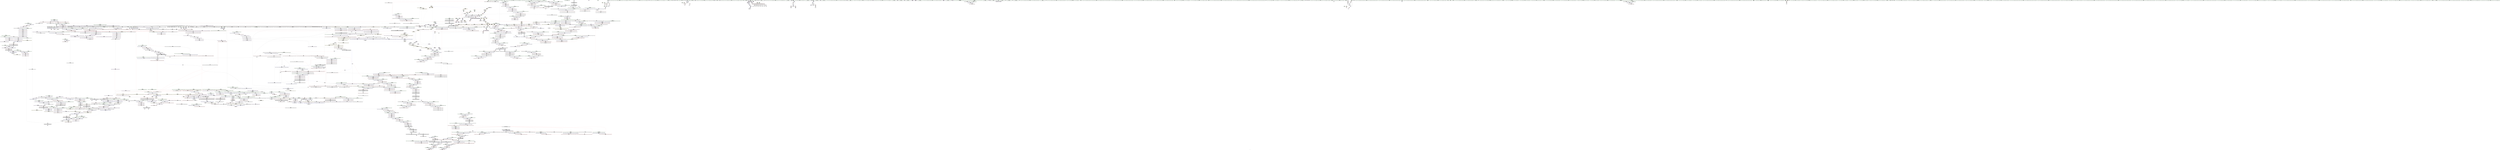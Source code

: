 digraph "SVFG" {
	label="SVFG";

	Node0x557f0db48cc0 [shape=record,color=grey,label="{NodeID: 0\nNullPtr}"];
	Node0x557f0db48cc0 -> Node0x557f0e116d80[style=solid];
	Node0x557f0db48cc0 -> Node0x557f0e116e80[style=solid];
	Node0x557f0db48cc0 -> Node0x557f0e116f50[style=solid];
	Node0x557f0db48cc0 -> Node0x557f0e117020[style=solid];
	Node0x557f0db48cc0 -> Node0x557f0e1170f0[style=solid];
	Node0x557f0db48cc0 -> Node0x557f0e1171c0[style=solid];
	Node0x557f0db48cc0 -> Node0x557f0e117290[style=solid];
	Node0x557f0db48cc0 -> Node0x557f0e117360[style=solid];
	Node0x557f0db48cc0 -> Node0x557f0e117430[style=solid];
	Node0x557f0db48cc0 -> Node0x557f0e117500[style=solid];
	Node0x557f0db48cc0 -> Node0x557f0e1175d0[style=solid];
	Node0x557f0db48cc0 -> Node0x557f0e1176a0[style=solid];
	Node0x557f0db48cc0 -> Node0x557f0e117770[style=solid];
	Node0x557f0db48cc0 -> Node0x557f0e117840[style=solid];
	Node0x557f0db48cc0 -> Node0x557f0e117910[style=solid];
	Node0x557f0db48cc0 -> Node0x557f0e1179e0[style=solid];
	Node0x557f0db48cc0 -> Node0x557f0e117ab0[style=solid];
	Node0x557f0db48cc0 -> Node0x557f0e117b80[style=solid];
	Node0x557f0db48cc0 -> Node0x557f0e117c50[style=solid];
	Node0x557f0db48cc0 -> Node0x557f0e117d20[style=solid];
	Node0x557f0db48cc0 -> Node0x557f0e117df0[style=solid];
	Node0x557f0db48cc0 -> Node0x557f0e117ec0[style=solid];
	Node0x557f0db48cc0 -> Node0x557f0e117f90[style=solid];
	Node0x557f0db48cc0 -> Node0x557f0e118060[style=solid];
	Node0x557f0db48cc0 -> Node0x557f0e118130[style=solid];
	Node0x557f0db48cc0 -> Node0x557f0e118200[style=solid];
	Node0x557f0db48cc0 -> Node0x557f0e1182d0[style=solid];
	Node0x557f0db48cc0 -> Node0x557f0e1183a0[style=solid];
	Node0x557f0db48cc0 -> Node0x557f0e118470[style=solid];
	Node0x557f0db48cc0 -> Node0x557f0e118540[style=solid];
	Node0x557f0db48cc0 -> Node0x557f0e118610[style=solid];
	Node0x557f0db48cc0 -> Node0x557f0e1186e0[style=solid];
	Node0x557f0db48cc0 -> Node0x557f0e10c280[style=solid];
	Node0x557f0db48cc0 -> Node0x557f0e10c350[style=solid];
	Node0x557f0db48cc0 -> Node0x557f0e10c420[style=solid];
	Node0x557f0db48cc0 -> Node0x557f0e10c4f0[style=solid];
	Node0x557f0db48cc0 -> Node0x557f0e10c5c0[style=solid];
	Node0x557f0db48cc0 -> Node0x557f0e10c690[style=solid];
	Node0x557f0db48cc0 -> Node0x557f0e10c760[style=solid];
	Node0x557f0db48cc0 -> Node0x557f0e10c830[style=solid];
	Node0x557f0db48cc0 -> Node0x557f0e10c900[style=solid];
	Node0x557f0db48cc0 -> Node0x557f0e10c9d0[style=solid];
	Node0x557f0db48cc0 -> Node0x557f0e10caa0[style=solid];
	Node0x557f0db48cc0 -> Node0x557f0e10cb70[style=solid];
	Node0x557f0db48cc0 -> Node0x557f0e10cc40[style=solid];
	Node0x557f0db48cc0 -> Node0x557f0e10cd10[style=solid];
	Node0x557f0db48cc0 -> Node0x557f0e10cde0[style=solid];
	Node0x557f0db48cc0 -> Node0x557f0e10ceb0[style=solid];
	Node0x557f0db48cc0 -> Node0x557f0e10cf80[style=solid];
	Node0x557f0db48cc0 -> Node0x557f0e10d050[style=solid];
	Node0x557f0db48cc0 -> Node0x557f0e10d120[style=solid];
	Node0x557f0db48cc0 -> Node0x557f0e10d1f0[style=solid];
	Node0x557f0db48cc0 -> Node0x557f0e10d2c0[style=solid];
	Node0x557f0db48cc0 -> Node0x557f0e10d390[style=solid];
	Node0x557f0db48cc0 -> Node0x557f0e10d460[style=solid];
	Node0x557f0db48cc0 -> Node0x557f0e10d530[style=solid];
	Node0x557f0db48cc0 -> Node0x557f0e10d600[style=solid];
	Node0x557f0db48cc0 -> Node0x557f0e10d6d0[style=solid];
	Node0x557f0db48cc0 -> Node0x557f0e10d7a0[style=solid];
	Node0x557f0db48cc0 -> Node0x557f0e146770[style=solid];
	Node0x557f0db48cc0 -> Node0x557f0e14bd90[style=solid];
	Node0x557f0db48cc0 -> Node0x557f0e17b3a0[style=solid];
	Node0x557f0db48cc0 -> Node0x557f0e17b9a0[style=solid];
	Node0x557f0db48cc0 -> Node0x557f0e17bfa0[style=solid];
	Node0x557f0db48cc0 -> Node0x557f0e17c420[style=solid];
	Node0x557f0db48cc0 -> Node0x557f0e17c5a0[style=solid];
	Node0x557f0db48cc0 -> Node0x557f0e17cea0[style=solid];
	Node0x557f0db48cc0 -> Node0x557f0e17d020[style=solid];
	Node0x557f0db48cc0:s64 -> Node0x557f0e28cd00[style=solid,color=red];
	Node0x557f0e1bde20 [shape=record,color=black,label="{NodeID: 1882\nMR_57V_2 = PHI(MR_57V_1, MR_57V_7, )\npts\{3760000 4110000 \}\n|{<s0>5|<s1>46|<s2>52}}"];
	Node0x557f0e1bde20:s0 -> Node0x557f0e20b6a0[style=dashed,color=blue];
	Node0x557f0e1bde20:s1 -> Node0x557f0e20c350[style=dashed,color=blue];
	Node0x557f0e1bde20:s2 -> Node0x557f0e145180[style=dashed,color=blue];
	Node0x557f0e118d60 [shape=record,color=red,label="{NodeID: 775\n531\<--530\n\<--w\n_ZN2el3rekERSt3setINSt7__cxx1112basic_stringIcSt11char_traitsIcESaIcEEESt4lessIS6_ESaIS6_EE\n}"];
	Node0x557f0e118d60 -> Node0x557f0e145800[style=solid];
	Node0x557f0e20cc40 [shape=record,color=yellow,style=double,label="{NodeID: 2657\n79V_2 = CSCHI(MR_79V_1)\npts\{570001 570002 570003 570004 \}\nCS[]|{<s0>16|<s1>16|<s2>16}}"];
	Node0x557f0e20cc40:s0 -> Node0x557f0e1c8090[style=dashed,color=blue];
	Node0x557f0e20cc40:s1 -> Node0x557f0e1c8f90[style=dashed,color=blue];
	Node0x557f0e20cc40:s2 -> Node0x557f0e1c9e90[style=dashed,color=blue];
	Node0x557f0e10f270 [shape=record,color=black,label="{NodeID: 443\n889\<--843\n\<--__j\n_ZNSt8_Rb_treeINSt7__cxx1112basic_stringIcSt11char_traitsIcESaIcEEES5_St9_IdentityIS5_ESt4lessIS5_ESaIS5_EE4findERKS5_\n}"];
	Node0x557f0e10f270 -> Node0x557f0e12a1a0[style=solid];
	Node0x557f0e14ed80 [shape=record,color=blue,label="{NodeID: 1218\n2156\<--2151\n__args.addr\<--__args\n_ZNSt16allocator_traitsISaISt13_Rb_tree_nodeINSt7__cxx1112basic_stringIcSt11char_traitsIcESaIcEEEEEE9constructIS6_JS6_EEEvRS8_PT_DpOT0_\n}"];
	Node0x557f0e14ed80 -> Node0x557f0e1428e0[style=dashed];
	Node0x557f0e102f40 [shape=record,color=green,label="{NodeID: 111\n681\<--682\n_ZNSaISt13_Rb_tree_nodeINSt7__cxx1112basic_stringIcSt11char_traitsIcESaIcEEEEEC2Ev\<--_ZNSaISt13_Rb_tree_nodeINSt7__cxx1112basic_stringIcSt11char_traitsIcESaIcEEEEEC2Ev_field_insensitive\n}"];
	Node0x557f0e11e790 [shape=record,color=red,label="{NodeID: 886\n1529\<--1509\nthis1\<--this.addr\n_ZNSt8_Rb_treeINSt7__cxx1112basic_stringIcSt11char_traitsIcESaIcEEES5_St9_IdentityIS5_ESt4lessIS5_ESaIS5_EE16_M_insert_uniqueIS5_EESt4pairISt17_Rb_tree_iteratorIS5_EbEOT_\n|{<s0>139|<s1>140|<s2>142}}"];
	Node0x557f0e11e790:s0 -> Node0x557f0e280ec0[style=solid,color=red];
	Node0x557f0e11e790:s1 -> Node0x557f0e287960[style=solid,color=red];
	Node0x557f0e11e790:s2 -> Node0x557f0e28a5c0[style=solid,color=red];
	Node0x557f0e27e620 [shape=record,color=black,label="{NodeID: 2768\n1783 = PHI(1716, )\n|{<s0>167}}"];
	Node0x557f0e27e620:s0 -> Node0x557f0e28a140[style=solid,color=red];
	Node0x557f0e125200 [shape=record,color=black,label="{NodeID: 554\n2212\<--2217\n_ZSt7forwardIRSt17_Rb_tree_iteratorINSt7__cxx1112basic_stringIcSt11char_traitsIcESaIcEEEEEOT_RNSt16remove_referenceIS9_E4typeE_ret\<--\n_ZSt7forwardIRSt17_Rb_tree_iteratorINSt7__cxx1112basic_stringIcSt11char_traitsIcESaIcEEEEEOT_RNSt16remove_referenceIS9_E4typeE\n|{<s0>146}}"];
	Node0x557f0e125200:s0 -> Node0x557f0e279db0[style=solid,color=blue];
	Node0x557f0e107860 [shape=record,color=green,label="{NodeID: 222\n1383\<--1384\n__p.addr\<--__p.addr_field_insensitive\n_ZNSt16allocator_traitsISaISt13_Rb_tree_nodeINSt7__cxx1112basic_stringIcSt11char_traitsIcESaIcEEEEEE7destroyIS6_EEvRS8_PT_\n}"];
	Node0x557f0e107860 -> Node0x557f0e11dc30[style=solid];
	Node0x557f0e107860 -> Node0x557f0e14a050[style=solid];
	Node0x557f0e1439f0 [shape=record,color=blue,label="{NodeID: 997\n42\<--159\nehselector.slot\<--\n_Z3funi\n}"];
	Node0x557f0e1439f0 -> Node0x557f0e12e370[style=dashed];
	Node0x557f0e28b940 [shape=record,color=black,label="{NodeID: 2879\n1962 = PHI(1908, 1945, )\n0th arg _ZSt7forwardIRPSt18_Rb_tree_node_baseEOT_RNSt16remove_referenceIS3_E4typeE }"];
	Node0x557f0e28b940 -> Node0x557f0e14dba0[style=solid];
	Node0x557f0e12ac30 [shape=record,color=purple,label="{NodeID: 665\n1011\<--1010\n_M_node\<--this1\n_ZNKSt17_Rb_tree_iteratorINSt7__cxx1112basic_stringIcSt11char_traitsIcESaIcEEEEeqERKS6_\n}"];
	Node0x557f0e12ac30 -> Node0x557f0e11b6d0[style=solid];
	Node0x557f0e115d50 [shape=record,color=green,label="{NodeID: 333\n2113\<--2114\nthis.addr\<--this.addr_field_insensitive\n_ZN9__gnu_cxx13new_allocatorISt13_Rb_tree_nodeINSt7__cxx1112basic_stringIcSt11char_traitsIcESaIcEEEEE8allocateEmPKv\n}"];
	Node0x557f0e115d50 -> Node0x557f0e142400[style=solid];
	Node0x557f0e115d50 -> Node0x557f0e14e8a0[style=solid];
	Node0x557f0e149420 [shape=record,color=blue,label="{NodeID: 1108\n1242\<--1241\nthis.addr\<--this\n_ZNSt8_Rb_treeINSt7__cxx1112basic_stringIcSt11char_traitsIcESaIcEEES5_St9_IdentityIS5_ESt4lessIS5_ESaIS5_EED2Ev\n}"];
	Node0x557f0e149420 -> Node0x557f0e11cd90[style=dashed];
	Node0x557f0db48d50 [shape=record,color=green,label="{NodeID: 1\n4\<--1\n.str\<--dummyObj\nGlob }"];
	Node0x557f0e1bdf40 [shape=record,color=black,label="{NodeID: 1883\nMR_59V_2 = PHI(MR_59V_1, MR_59V_5, )\npts\{3760001 4110001 \}\n|{<s0>5|<s1>46|<s2>52}}"];
	Node0x557f0e1bdf40:s0 -> Node0x557f0e20b860[style=dashed,color=blue];
	Node0x557f0e1bdf40:s1 -> Node0x557f0e20c4e0[style=dashed,color=blue];
	Node0x557f0e1bdf40:s2 -> Node0x557f0e1bdf40[style=dashed,color=blue];
	Node0x557f0e118e30 [shape=record,color=red,label="{NodeID: 776\n534\<--533\n\<--isLeaf\n_ZN2el3rekERSt3setINSt7__cxx1112basic_stringIcSt11char_traitsIcESaIcEEESt4lessIS6_ESaIS6_EE\n}"];
	Node0x557f0e118e30 -> Node0x557f0e17b6a0[style=solid];
	Node0x557f0e20cda0 [shape=record,color=yellow,style=double,label="{NodeID: 2658\n77V_2 = CSCHI(MR_77V_1)\npts\{4770000 4770001 \}\nCS[]}"];
	Node0x557f0e10f340 [shape=record,color=black,label="{NodeID: 444\n872\<--871\n\<--_M_impl\n_ZNSt8_Rb_treeINSt7__cxx1112basic_stringIcSt11char_traitsIcESaIcEEES5_St9_IdentityIS5_ESt4lessIS5_ESaIS5_EE4findERKS5_\n}"];
	Node0x557f0e10f340 -> Node0x557f0e12a000[style=solid];
	Node0x557f0e14ee50 [shape=record,color=blue,label="{NodeID: 1219\n2176\<--2173\nthis.addr\<--this\n_ZN9__gnu_cxx13new_allocatorISt13_Rb_tree_nodeINSt7__cxx1112basic_stringIcSt11char_traitsIcESaIcEEEEE9constructIS7_JS7_EEEvPT_DpOT0_\n}"];
	Node0x557f0e14ee50 -> Node0x557f0e1429b0[style=dashed];
	Node0x557f0e103040 [shape=record,color=green,label="{NodeID: 112\n685\<--686\n_ZNSt20_Rb_tree_key_compareISt4lessINSt7__cxx1112basic_stringIcSt11char_traitsIcESaIcEEEEEC2Ev\<--_ZNSt20_Rb_tree_key_compareISt4lessINSt7__cxx1112basic_stringIcSt11char_traitsIcESaIcEEEEEC2Ev_field_insensitive\n}"];
	Node0x557f0e11e860 [shape=record,color=red,label="{NodeID: 887\n1530\<--1511\n\<--__v.addr\n_ZNSt8_Rb_treeINSt7__cxx1112basic_stringIcSt11char_traitsIcESaIcEEES5_St9_IdentityIS5_ESt4lessIS5_ESaIS5_EE16_M_insert_uniqueIS5_EESt4pairISt17_Rb_tree_iteratorIS5_EbEOT_\n|{<s0>138}}"];
	Node0x557f0e11e860:s0 -> Node0x557f0e288e50[style=solid,color=red];
	Node0x557f0e27e760 [shape=record,color=black,label="{NodeID: 2769\n1785 = PHI(1055, )\n|{<s0>167}}"];
	Node0x557f0e27e760:s0 -> Node0x557f0e28a380[style=solid,color=red];
	Node0x557f0e1252d0 [shape=record,color=black,label="{NodeID: 555\n2219\<--2224\n_ZSt7forwardIRbEOT_RNSt16remove_referenceIS1_E4typeE_ret\<--\n_ZSt7forwardIRbEOT_RNSt16remove_referenceIS1_E4typeE\n|{<s0>148}}"];
	Node0x557f0e1252d0:s0 -> Node0x557f0e279f20[style=solid,color=blue];
	Node0x557f0e107930 [shape=record,color=green,label="{NodeID: 223\n1391\<--1392\n_ZN9__gnu_cxx13new_allocatorISt13_Rb_tree_nodeINSt7__cxx1112basic_stringIcSt11char_traitsIcESaIcEEEEE7destroyIS7_EEvPT_\<--_ZN9__gnu_cxx13new_allocatorISt13_Rb_tree_nodeINSt7__cxx1112basic_stringIcSt11char_traitsIcESaIcEEEEE7destroyIS7_EEvPT__field_insensitive\n}"];
	Node0x557f0e143ac0 [shape=record,color=blue,label="{NodeID: 998\n40\<--163\nexn.slot\<--\n_Z3funi\n}"];
	Node0x557f0e143ac0 -> Node0x557f0e12e2a0[style=dashed];
	Node0x557f0e28ba90 [shape=record,color=black,label="{NodeID: 2880\n1428 = PHI(1409, )\n0th arg _ZN9__gnu_cxx16__aligned_membufINSt7__cxx1112basic_stringIcSt11char_traitsIcESaIcEEEE6_M_ptrEv }"];
	Node0x557f0e28ba90 -> Node0x557f0e14a460[style=solid];
	Node0x557f0e12ad00 [shape=record,color=purple,label="{NodeID: 666\n1014\<--1013\n_M_node2\<--\n_ZNKSt17_Rb_tree_iteratorINSt7__cxx1112basic_stringIcSt11char_traitsIcESaIcEEEEeqERKS6_\n}"];
	Node0x557f0e12ad00 -> Node0x557f0e11b7a0[style=solid];
	Node0x557f0e115e20 [shape=record,color=green,label="{NodeID: 334\n2115\<--2116\n__n.addr\<--__n.addr_field_insensitive\n_ZN9__gnu_cxx13new_allocatorISt13_Rb_tree_nodeINSt7__cxx1112basic_stringIcSt11char_traitsIcESaIcEEEEE8allocateEmPKv\n}"];
	Node0x557f0e115e20 -> Node0x557f0e1424d0[style=solid];
	Node0x557f0e115e20 -> Node0x557f0e1425a0[style=solid];
	Node0x557f0e115e20 -> Node0x557f0e14e970[style=solid];
	Node0x557f0e1494f0 [shape=record,color=blue,label="{NodeID: 1109\n1244\<--1260\nexn.slot\<--\n_ZNSt8_Rb_treeINSt7__cxx1112basic_stringIcSt11char_traitsIcESaIcEEES5_St9_IdentityIS5_ESt4lessIS5_ESaIS5_EED2Ev\n}"];
	Node0x557f0e1494f0 -> Node0x557f0e11ce60[style=dashed];
	Node0x557f0e0feee0 [shape=record,color=green,label="{NodeID: 2\n6\<--1\n.str.1\<--dummyObj\nGlob }"];
	Node0x557f0e1c0ca0 [shape=record,color=black,label="{NodeID: 1884\nMR_61V_2 = PHI(MR_61V_1, MR_61V_5, )\npts\{3760002 4110002 \}\n|{<s0>5|<s1>46|<s2>52}}"];
	Node0x557f0e1c0ca0:s0 -> Node0x557f0e20b860[style=dashed,color=blue];
	Node0x557f0e1c0ca0:s1 -> Node0x557f0e144f10[style=dashed,color=blue];
	Node0x557f0e1c0ca0:s2 -> Node0x557f0e1c0ca0[style=dashed,color=blue];
	Node0x557f0e118f00 [shape=record,color=red,label="{NodeID: 777\n559\<--558\n\<--good\n_ZN2el3rekERSt3setINSt7__cxx1112basic_stringIcSt11char_traitsIcESaIcEEESt4lessIS6_ESaIS6_EE\n|{<s0>63}}"];
	Node0x557f0e118f00:s0 -> Node0x557f0e28b280[style=solid,color=red];
	Node0x557f0e10f410 [shape=record,color=black,label="{NodeID: 445\n834\<--897\n_ZNSt8_Rb_treeINSt7__cxx1112basic_stringIcSt11char_traitsIcESaIcEEES5_St9_IdentityIS5_ESt4lessIS5_ESaIS5_EE4findERKS5__ret\<--\n_ZNSt8_Rb_treeINSt7__cxx1112basic_stringIcSt11char_traitsIcESaIcEEES5_St9_IdentityIS5_ESt4lessIS5_ESaIS5_EE4findERKS5_\n|{<s0>82}}"];
	Node0x557f0e10f410:s0 -> Node0x557f0e27aec0[style=solid,color=blue];
	Node0x557f0e14ef20 [shape=record,color=blue,label="{NodeID: 1220\n2178\<--2174\n__p.addr\<--__p\n_ZN9__gnu_cxx13new_allocatorISt13_Rb_tree_nodeINSt7__cxx1112basic_stringIcSt11char_traitsIcESaIcEEEEE9constructIS7_JS7_EEEvPT_DpOT0_\n}"];
	Node0x557f0e14ef20 -> Node0x557f0e142a80[style=dashed];
	Node0x557f0e103140 [shape=record,color=green,label="{NodeID: 113\n691\<--692\n_ZNSt15_Rb_tree_headerC2Ev\<--_ZNSt15_Rb_tree_headerC2Ev_field_insensitive\n}"];
	Node0x557f0e1df4d0 [shape=record,color=yellow,style=double,label="{NodeID: 1995\n447V_1 = ENCHI(MR_447V_0)\npts\{1620 \}\nFun[_ZNSt8_Rb_treeINSt7__cxx1112basic_stringIcSt11char_traitsIcESaIcEEES5_St9_IdentityIS5_ESt4lessIS5_ESaIS5_EE24_M_get_insert_unique_posERKS5_]}"];
	Node0x557f0e1df4d0 -> Node0x557f0e11fbe0[style=dashed];
	Node0x557f0e11e930 [shape=record,color=red,label="{NodeID: 888\n1555\<--1511\n\<--__v.addr\n_ZNSt8_Rb_treeINSt7__cxx1112basic_stringIcSt11char_traitsIcESaIcEEES5_St9_IdentityIS5_ESt4lessIS5_ESaIS5_EE16_M_insert_uniqueIS5_EESt4pairISt17_Rb_tree_iteratorIS5_EbEOT_\n|{<s0>141}}"];
	Node0x557f0e11e930:s0 -> Node0x557f0e28d3e0[style=solid,color=red];
	Node0x557f0e27e8a0 [shape=record,color=black,label="{NodeID: 2770\n1786 = PHI(1035, )\n}"];
	Node0x557f0e27e8a0 -> Node0x557f0d8b3110[style=solid];
	Node0x557f0e1253a0 [shape=record,color=purple,label="{NodeID: 556\n68\<--4\n\<--.str\n_Z3funi\n}"];
	Node0x557f0e107a30 [shape=record,color=green,label="{NodeID: 224\n1396\<--1397\nthis.addr\<--this.addr_field_insensitive\n_ZNSt8_Rb_treeINSt7__cxx1112basic_stringIcSt11char_traitsIcESaIcEEES5_St9_IdentityIS5_ESt4lessIS5_ESaIS5_EE21_M_get_Node_allocatorEv\n}"];
	Node0x557f0e107a30 -> Node0x557f0e11dd00[style=solid];
	Node0x557f0e107a30 -> Node0x557f0e14a120[style=solid];
	Node0x557f0e143b90 [shape=record,color=blue,label="{NodeID: 999\n42\<--165\nehselector.slot\<--\n_Z3funi\n}"];
	Node0x557f0e143b90 -> Node0x557f0e12e370[style=dashed];
	Node0x557f0e28bba0 [shape=record,color=black,label="{NodeID: 2881\n2140 = PHI(2122, )\n0th arg _ZNK9__gnu_cxx13new_allocatorISt13_Rb_tree_nodeINSt7__cxx1112basic_stringIcSt11char_traitsIcESaIcEEEEE8max_sizeEv }"];
	Node0x557f0e28bba0 -> Node0x557f0e14eb10[style=solid];
	Node0x557f0e12add0 [shape=record,color=purple,label="{NodeID: 667\n1032\<--1020\ncoerce.dive\<--retval\n_ZNSt8_Rb_treeINSt7__cxx1112basic_stringIcSt11char_traitsIcESaIcEEES5_St9_IdentityIS5_ESt4lessIS5_ESaIS5_EE3endEv\n}"];
	Node0x557f0e12add0 -> Node0x557f0e11b940[style=solid];
	Node0x557f0e115ef0 [shape=record,color=green,label="{NodeID: 335\n2117\<--2118\n.addr\<--.addr_field_insensitive\n_ZN9__gnu_cxx13new_allocatorISt13_Rb_tree_nodeINSt7__cxx1112basic_stringIcSt11char_traitsIcESaIcEEEEE8allocateEmPKv\n}"];
	Node0x557f0e115ef0 -> Node0x557f0e14ea40[style=solid];
	Node0x557f0e1495c0 [shape=record,color=blue,label="{NodeID: 1110\n1246\<--1262\nehselector.slot\<--\n_ZNSt8_Rb_treeINSt7__cxx1112basic_stringIcSt11char_traitsIcESaIcEEES5_St9_IdentityIS5_ESt4lessIS5_ESaIS5_EED2Ev\n}"];
	Node0x557f0e0ff220 [shape=record,color=green,label="{NodeID: 3\n8\<--1\n.str.2\<--dummyObj\nGlob }"];
	Node0x557f0e1c11d0 [shape=record,color=black,label="{NodeID: 1885\nMR_119V_3 = PHI(MR_119V_4, MR_119V_2, )\npts\{624 \}\n}"];
	Node0x557f0e1c11d0 -> Node0x557f0e119580[style=dashed];
	Node0x557f0e1c11d0 -> Node0x557f0e119650[style=dashed];
	Node0x557f0e1c11d0 -> Node0x557f0e119720[style=dashed];
	Node0x557f0e1c11d0 -> Node0x557f0e146020[style=dashed];
	Node0x557f0e118fd0 [shape=record,color=red,label="{NodeID: 778\n567\<--566\n\<--bad\n_ZN2el3rekERSt3setINSt7__cxx1112basic_stringIcSt11char_traitsIcESaIcEEESt4lessIS6_ESaIS6_EE\n|{<s0>64}}"];
	Node0x557f0e118fd0:s0 -> Node0x557f0e28b280[style=solid,color=red];
	Node0x557f0e20d090 [shape=record,color=yellow,style=double,label="{NodeID: 2660\n65V_2 = CSCHI(MR_65V_1)\npts\{570000 570001 570002 570003 570004 \}\nCS[]|{<s0>56}}"];
	Node0x557f0e20d090:s0 -> Node0x557f0e20b380[style=dashed,color=blue];
	Node0x557f0e10f4e0 [shape=record,color=black,label="{NodeID: 446\n940\<--939\n\<--_M_impl\n_ZNSt8_Rb_treeINSt7__cxx1112basic_stringIcSt11char_traitsIcESaIcEEES5_St9_IdentityIS5_ESt4lessIS5_ESaIS5_EE14_M_lower_boundEPSt13_Rb_tree_nodeIS5_EPSt18_Rb_tree_node_baseRKS5_\n}"];
	Node0x557f0e10f4e0 -> Node0x557f0e12a5b0[style=solid];
	Node0x557f0e14eff0 [shape=record,color=blue,label="{NodeID: 1221\n2180\<--2175\n__args.addr\<--__args\n_ZN9__gnu_cxx13new_allocatorISt13_Rb_tree_nodeINSt7__cxx1112basic_stringIcSt11char_traitsIcESaIcEEEEE9constructIS7_JS7_EEEvPT_DpOT0_\n}"];
	Node0x557f0e14eff0 -> Node0x557f0e142b50[style=dashed];
	Node0x557f0e107e10 [shape=record,color=green,label="{NodeID: 114\n696\<--697\nthis.addr\<--this.addr_field_insensitive\n_ZNSaISt13_Rb_tree_nodeINSt7__cxx1112basic_stringIcSt11char_traitsIcESaIcEEEEEC2Ev\n}"];
	Node0x557f0e107e10 -> Node0x557f0e119990[style=solid];
	Node0x557f0e107e10 -> Node0x557f0e146290[style=solid];
	Node0x557f0e11ea00 [shape=record,color=red,label="{NodeID: 889\n1545\<--1544\n\<--second\n_ZNSt8_Rb_treeINSt7__cxx1112basic_stringIcSt11char_traitsIcESaIcEEES5_St9_IdentityIS5_ESt4lessIS5_ESaIS5_EE16_M_insert_uniqueIS5_EESt4pairISt17_Rb_tree_iteratorIS5_EbEOT_\n}"];
	Node0x557f0e11ea00 -> Node0x557f0e17b9a0[style=solid];
	Node0x557f0e27e9e0 [shape=record,color=black,label="{NodeID: 2771\n1793 = PHI(1825, )\n|{<s0>169}}"];
	Node0x557f0e27e9e0:s0 -> Node0x557f0e28df40[style=solid,color=red];
	Node0x557f0e125470 [shape=record,color=purple,label="{NodeID: 557\n72\<--6\n\<--.str.1\n_Z3funi\n}"];
	Node0x557f0e107b00 [shape=record,color=green,label="{NodeID: 225\n1405\<--1406\nthis.addr\<--this.addr_field_insensitive\n_ZNSt13_Rb_tree_nodeINSt7__cxx1112basic_stringIcSt11char_traitsIcESaIcEEEE9_M_valptrEv\n}"];
	Node0x557f0e107b00 -> Node0x557f0e11ddd0[style=solid];
	Node0x557f0e107b00 -> Node0x557f0e14a1f0[style=solid];
	Node0x557f0e143c60 [shape=record,color=blue,label="{NodeID: 1000\n40\<--169\nexn.slot\<--\n_Z3funi\n}"];
	Node0x557f0e143c60 -> Node0x557f0e12e2a0[style=dashed];
	Node0x557f0e28bcb0 [shape=record,color=black,label="{NodeID: 2882\n1208 = PHI(825, )\n0th arg _ZNKSt8_Rb_treeINSt7__cxx1112basic_stringIcSt11char_traitsIcESaIcEEES5_St9_IdentityIS5_ESt4lessIS5_ESaIS5_EE3endEv }"];
	Node0x557f0e28bcb0 -> Node0x557f0e1490e0[style=solid];
	Node0x557f0e12aea0 [shape=record,color=purple,label="{NodeID: 668\n1026\<--1025\n_M_impl\<--this1\n_ZNSt8_Rb_treeINSt7__cxx1112basic_stringIcSt11char_traitsIcESaIcEEES5_St9_IdentityIS5_ESt4lessIS5_ESaIS5_EE3endEv\n}"];
	Node0x557f0e12aea0 -> Node0x557f0e10ff70[style=solid];
	Node0x557f0e115fc0 [shape=record,color=green,label="{NodeID: 336\n2125\<--2126\n_ZNK9__gnu_cxx13new_allocatorISt13_Rb_tree_nodeINSt7__cxx1112basic_stringIcSt11char_traitsIcESaIcEEEEE8max_sizeEv\<--_ZNK9__gnu_cxx13new_allocatorISt13_Rb_tree_nodeINSt7__cxx1112basic_stringIcSt11char_traitsIcESaIcEEEEE8max_sizeEv_field_insensitive\n}"];
	Node0x557f0e149690 [shape=record,color=blue,label="{NodeID: 1111\n1273\<--1271\nthis.addr\<--this\n_ZNSt8_Rb_treeINSt7__cxx1112basic_stringIcSt11char_traitsIcESaIcEEES5_St9_IdentityIS5_ESt4lessIS5_ESaIS5_EE8_M_eraseEPSt13_Rb_tree_nodeIS5_E\n}"];
	Node0x557f0e149690 -> Node0x557f0e11cf30[style=dashed];
	Node0x557f0e0ff2e0 [shape=record,color=green,label="{NodeID: 4\n10\<--1\n.str.3\<--dummyObj\nGlob }"];
	Node0x557f0e1c16d0 [shape=record,color=black,label="{NodeID: 1886\nMR_122V_2 = PHI(MR_122V_3, MR_122V_1, )\npts\{3760000 3760001 3760002 4110000 4110001 4110002 \}\n|{<s0>72|<s1>72}}"];
	Node0x557f0e1c16d0:s0 -> Node0x557f0e1de2e0[style=dashed,color=red];
	Node0x557f0e1c16d0:s1 -> Node0x557f0e1eb5f0[style=dashed,color=red];
	Node0x557f0e1190a0 [shape=record,color=red,label="{NodeID: 779\n580\<--577\nthis1\<--this.addr\n_ZNSt3setINSt7__cxx1112basic_stringIcSt11char_traitsIcESaIcEEESt4lessIS5_ESaIS5_EED2Ev\n}"];
	Node0x557f0e1190a0 -> Node0x557f0e128460[style=solid];
	Node0x557f0e20d1f0 [shape=record,color=yellow,style=double,label="{NodeID: 2661\n441V_2 = CSCHI(MR_441V_1)\npts\{4770000 \}\nCS[]|{<s0>59}}"];
	Node0x557f0e20d1f0:s0 -> Node0x557f0e20cda0[style=dashed,color=blue];
	Node0x557f0e10f5b0 [shape=record,color=black,label="{NodeID: 447\n950\<--949\n\<--\n_ZNSt8_Rb_treeINSt7__cxx1112basic_stringIcSt11char_traitsIcESaIcEEES5_St9_IdentityIS5_ESt4lessIS5_ESaIS5_EE14_M_lower_boundEPSt13_Rb_tree_nodeIS5_EPSt18_Rb_tree_node_baseRKS5_\n}"];
	Node0x557f0e10f5b0 -> Node0x557f0e147af0[style=solid];
	Node0x557f0e14f0c0 [shape=record,color=blue,label="{NodeID: 1222\n2200\<--2199\n__t.addr\<--__t\n_ZSt7forwardISt17_Rb_tree_iteratorINSt7__cxx1112basic_stringIcSt11char_traitsIcESaIcEEEEEOT_RNSt16remove_referenceIS8_E4typeE\n}"];
	Node0x557f0e14f0c0 -> Node0x557f0e142c20[style=dashed];
	Node0x557f0e107ee0 [shape=record,color=green,label="{NodeID: 115\n702\<--703\n_ZN9__gnu_cxx13new_allocatorISt13_Rb_tree_nodeINSt7__cxx1112basic_stringIcSt11char_traitsIcESaIcEEEEEC2Ev\<--_ZN9__gnu_cxx13new_allocatorISt13_Rb_tree_nodeINSt7__cxx1112basic_stringIcSt11char_traitsIcESaIcEEEEEC2Ev_field_insensitive\n}"];
	Node0x557f0e11ead0 [shape=record,color=red,label="{NodeID: 890\n1552\<--1551\n\<--first\n_ZNSt8_Rb_treeINSt7__cxx1112basic_stringIcSt11char_traitsIcESaIcEEES5_St9_IdentityIS5_ESt4lessIS5_ESaIS5_EE16_M_insert_uniqueIS5_EESt4pairISt17_Rb_tree_iteratorIS5_EbEOT_\n|{<s0>142}}"];
	Node0x557f0e11ead0:s0 -> Node0x557f0e28a6d0[style=solid,color=red];
	Node0x557f0e27eb20 [shape=record,color=black,label="{NodeID: 2772\n1794 = PHI(1970, )\n}"];
	Node0x557f0e27eb20 -> Node0x557f0e14c750[style=solid];
	Node0x557f0e125540 [shape=record,color=purple,label="{NodeID: 558\n84\<--6\n\<--.str.1\n_Z3funi\n}"];
	Node0x557f0e107bd0 [shape=record,color=green,label="{NodeID: 226\n1411\<--1412\n_ZN9__gnu_cxx16__aligned_membufINSt7__cxx1112basic_stringIcSt11char_traitsIcESaIcEEEE6_M_ptrEv\<--_ZN9__gnu_cxx16__aligned_membufINSt7__cxx1112basic_stringIcSt11char_traitsIcESaIcEEEE6_M_ptrEv_field_insensitive\n}"];
	Node0x557f0e143d30 [shape=record,color=blue,label="{NodeID: 1001\n42\<--171\nehselector.slot\<--\n_Z3funi\n}"];
	Node0x557f0e143d30 -> Node0x557f0e12e370[style=dashed];
	Node0x557f0e28bdc0 [shape=record,color=black,label="{NodeID: 2883\n1109 = PHI(920, 1020, 1523, 1631, 1748, 1867, )\n0th arg _ZNSt17_Rb_tree_iteratorINSt7__cxx1112basic_stringIcSt11char_traitsIcESaIcEEEEC2EPSt18_Rb_tree_node_base }"];
	Node0x557f0e28bdc0 -> Node0x557f0e148720[style=solid];
	Node0x557f0e12af70 [shape=record,color=purple,label="{NodeID: 669\n1028\<--1027\nadd.ptr\<--\n_ZNSt8_Rb_treeINSt7__cxx1112basic_stringIcSt11char_traitsIcESaIcEEES5_St9_IdentityIS5_ESt4lessIS5_ESaIS5_EE3endEv\n}"];
	Node0x557f0e12af70 -> Node0x557f0e110040[style=solid];
	Node0x557f0e1160c0 [shape=record,color=green,label="{NodeID: 337\n2130\<--2131\n_ZSt17__throw_bad_allocv\<--_ZSt17__throw_bad_allocv_field_insensitive\n}"];
	Node0x557f0e149760 [shape=record,color=blue,label="{NodeID: 1112\n1275\<--1272\n__x.addr\<--__x\n_ZNSt8_Rb_treeINSt7__cxx1112basic_stringIcSt11char_traitsIcESaIcEEES5_St9_IdentityIS5_ESt4lessIS5_ESaIS5_EE8_M_eraseEPSt13_Rb_tree_nodeIS5_E\n}"];
	Node0x557f0e149760 -> Node0x557f0e1cdf90[style=dashed];
	Node0x557f0e0ff3a0 [shape=record,color=green,label="{NodeID: 5\n12\<--1\n.str.4\<--dummyObj\nGlob }"];
	Node0x557f0e119170 [shape=record,color=red,label="{NodeID: 780\n591\<--588\nthis1\<--this.addr\n_ZN2elD2Ev\n}"];
	Node0x557f0e119170 -> Node0x557f0e128530[style=solid];
	Node0x557f0e119170 -> Node0x557f0e128600[style=solid];
	Node0x557f0e119170 -> Node0x557f0e1286d0[style=solid];
	Node0x557f0e119170 -> Node0x557f0e1287a0[style=solid];
	Node0x557f0e20d350 [shape=record,color=yellow,style=double,label="{NodeID: 2662\n260V_2 = CSCHI(MR_260V_1)\npts\{16320000 \}\nCS[]|{|<s2>157|<s3>159|<s4>159}}"];
	Node0x557f0e20d350 -> Node0x557f0e1c6290[style=dashed];
	Node0x557f0e20d350 -> Node0x557f0e1cb790[style=dashed];
	Node0x557f0e20d350:s2 -> Node0x557f0e1f1160[style=dashed,color=red];
	Node0x557f0e20d350:s3 -> Node0x557f0e140e10[style=dashed,color=red];
	Node0x557f0e20d350:s4 -> Node0x557f0e14d5f0[style=dashed,color=red];
	Node0x557f0e10f680 [shape=record,color=black,label="{NodeID: 448\n953\<--952\n\<--\n_ZNSt8_Rb_treeINSt7__cxx1112basic_stringIcSt11char_traitsIcESaIcEEES5_St9_IdentityIS5_ESt4lessIS5_ESaIS5_EE14_M_lower_boundEPSt13_Rb_tree_nodeIS5_EPSt18_Rb_tree_node_baseRKS5_\n|{<s0>96}}"];
	Node0x557f0e10f680:s0 -> Node0x557f0e28e950[style=solid,color=red];
	Node0x557f0e14f190 [shape=record,color=blue,label="{NodeID: 1223\n2207\<--2206\n__t.addr\<--__t\n_ZSt7forwardIbEOT_RNSt16remove_referenceIS0_E4typeE\n}"];
	Node0x557f0e14f190 -> Node0x557f0e142cf0[style=dashed];
	Node0x557f0e107fe0 [shape=record,color=green,label="{NodeID: 116\n707\<--708\nthis.addr\<--this.addr_field_insensitive\n_ZNSt20_Rb_tree_key_compareISt4lessINSt7__cxx1112basic_stringIcSt11char_traitsIcESaIcEEEEEC2Ev\n}"];
	Node0x557f0e107fe0 -> Node0x557f0e119a60[style=solid];
	Node0x557f0e107fe0 -> Node0x557f0e146360[style=solid];
	Node0x557f0e11eba0 [shape=record,color=red,label="{NodeID: 891\n1554\<--1553\n\<--second4\n_ZNSt8_Rb_treeINSt7__cxx1112basic_stringIcSt11char_traitsIcESaIcEEES5_St9_IdentityIS5_ESt4lessIS5_ESaIS5_EE16_M_insert_uniqueIS5_EESt4pairISt17_Rb_tree_iteratorIS5_EbEOT_\n|{<s0>142}}"];
	Node0x557f0e11eba0:s0 -> Node0x557f0e28a7e0[style=solid,color=red];
	Node0x557f0e27ec60 [shape=record,color=black,label="{NodeID: 2773\n1849 = PHI(2198, )\n}"];
	Node0x557f0e27ec60 -> Node0x557f0e123c10[style=solid];
	Node0x557f0e125610 [shape=record,color=purple,label="{NodeID: 559\n106\<--6\n\<--.str.1\n_Z3funi\n}"];
	Node0x557f0e107cd0 [shape=record,color=green,label="{NodeID: 227\n1417\<--1418\nthis.addr\<--this.addr_field_insensitive\n_ZN9__gnu_cxx13new_allocatorISt13_Rb_tree_nodeINSt7__cxx1112basic_stringIcSt11char_traitsIcESaIcEEEEE7destroyIS7_EEvPT_\n}"];
	Node0x557f0e107cd0 -> Node0x557f0e11dea0[style=solid];
	Node0x557f0e107cd0 -> Node0x557f0e14a2c0[style=solid];
	Node0x557f0e143e00 [shape=record,color=blue,label="{NodeID: 1002\n40\<--175\nexn.slot\<--\n_Z3funi\n}"];
	Node0x557f0e143e00 -> Node0x557f0e12e2a0[style=dashed];
	Node0x557f0e28c310 [shape=record,color=black,label="{NodeID: 2884\n1110 = PHI(967, 1030, 1570, 1675, 1820, 1879, )\n1st arg _ZNSt17_Rb_tree_iteratorINSt7__cxx1112basic_stringIcSt11char_traitsIcESaIcEEEEC2EPSt18_Rb_tree_node_base }"];
	Node0x557f0e28c310 -> Node0x557f0e1487f0[style=solid];
	Node0x557f0e12b040 [shape=record,color=purple,label="{NodeID: 670\n1030\<--1029\n_M_header\<--\n_ZNSt8_Rb_treeINSt7__cxx1112basic_stringIcSt11char_traitsIcESaIcEEES5_St9_IdentityIS5_ESt4lessIS5_ESaIS5_EE3endEv\n|{<s0>99}}"];
	Node0x557f0e12b040:s0 -> Node0x557f0e28c310[style=solid,color=red];
	Node0x557f0e1161c0 [shape=record,color=green,label="{NodeID: 338\n2135\<--2136\ncall2\<--call2_field_insensitive\n_ZN9__gnu_cxx13new_allocatorISt13_Rb_tree_nodeINSt7__cxx1112basic_stringIcSt11char_traitsIcESaIcEEEEE8allocateEmPKv\n}"];
	Node0x557f0e1161c0 -> Node0x557f0e124b80[style=solid];
	Node0x557f0e149830 [shape=record,color=blue,label="{NodeID: 1113\n1277\<--1292\n__y\<--call2\n_ZNSt8_Rb_treeINSt7__cxx1112basic_stringIcSt11char_traitsIcESaIcEEES5_St9_IdentityIS5_ESt4lessIS5_ESaIS5_EE8_M_eraseEPSt13_Rb_tree_nodeIS5_E\n}"];
	Node0x557f0e149830 -> Node0x557f0e11d340[style=dashed];
	Node0x557f0e149830 -> Node0x557f0e1ce490[style=dashed];
	Node0x557f0e0ffc10 [shape=record,color=green,label="{NodeID: 6\n14\<--1\n.str.5\<--dummyObj\nGlob }"];
	Node0x557f0e119240 [shape=record,color=red,label="{NodeID: 781\n593\<--592\n\<--isLeaf\n_ZN2elD2Ev\n}"];
	Node0x557f0e119240 -> Node0x557f0e17c720[style=solid];
	Node0x557f0e10f750 [shape=record,color=black,label="{NodeID: 449\n960\<--959\n\<--\n_ZNSt8_Rb_treeINSt7__cxx1112basic_stringIcSt11char_traitsIcESaIcEEES5_St9_IdentityIS5_ESt4lessIS5_ESaIS5_EE14_M_lower_boundEPSt13_Rb_tree_nodeIS5_EPSt18_Rb_tree_node_baseRKS5_\n|{<s0>97}}"];
	Node0x557f0e10f750:s0 -> Node0x557f0e28d1c0[style=solid,color=red];
	Node0x557f0e14f260 [shape=record,color=blue,label="{NodeID: 1224\n2214\<--2213\n__t.addr\<--__t\n_ZSt7forwardIRSt17_Rb_tree_iteratorINSt7__cxx1112basic_stringIcSt11char_traitsIcESaIcEEEEEOT_RNSt16remove_referenceIS9_E4typeE\n}"];
	Node0x557f0e14f260 -> Node0x557f0e142dc0[style=dashed];
	Node0x557f0e1080b0 [shape=record,color=green,label="{NodeID: 117\n715\<--716\nthis.addr\<--this.addr_field_insensitive\n_ZNSt15_Rb_tree_headerC2Ev\n}"];
	Node0x557f0e1080b0 -> Node0x557f0e119b30[style=solid];
	Node0x557f0e1080b0 -> Node0x557f0e146430[style=solid];
	Node0x557f0e11ec70 [shape=record,color=red,label="{NodeID: 892\n1570\<--1569\n\<--first9\n_ZNSt8_Rb_treeINSt7__cxx1112basic_stringIcSt11char_traitsIcESaIcEEES5_St9_IdentityIS5_ESt4lessIS5_ESaIS5_EE16_M_insert_uniqueIS5_EESt4pairISt17_Rb_tree_iteratorIS5_EbEOT_\n|{<s0>144}}"];
	Node0x557f0e11ec70:s0 -> Node0x557f0e28c310[style=solid,color=red];
	Node0x557f0e27eda0 [shape=record,color=black,label="{NodeID: 2774\n1857 = PHI(2205, )\n}"];
	Node0x557f0e27eda0 -> Node0x557f0e1405f0[style=solid];
	Node0x557f0e1256e0 [shape=record,color=purple,label="{NodeID: 560\n626\<--6\n\<--.str.1\nmain\n}"];
	Node0x557f0e1102a0 [shape=record,color=green,label="{NodeID: 228\n1419\<--1420\n__p.addr\<--__p.addr_field_insensitive\n_ZN9__gnu_cxx13new_allocatorISt13_Rb_tree_nodeINSt7__cxx1112basic_stringIcSt11char_traitsIcESaIcEEEEE7destroyIS7_EEvPT_\n}"];
	Node0x557f0e1102a0 -> Node0x557f0e11df70[style=solid];
	Node0x557f0e1102a0 -> Node0x557f0e14a390[style=solid];
	Node0x557f0e143ed0 [shape=record,color=blue,label="{NodeID: 1003\n42\<--177\nehselector.slot\<--\n_Z3funi\n}"];
	Node0x557f0e143ed0 -> Node0x557f0e12e370[style=dashed];
	Node0x557f0e28c590 [shape=record,color=black,label="{NodeID: 2885\n1994 = PHI(1981, )\n0th arg _ZNSt8_Rb_treeINSt7__cxx1112basic_stringIcSt11char_traitsIcESaIcEEES5_St9_IdentityIS5_ESt4lessIS5_ESaIS5_EE14_M_create_nodeIJS5_EEEPSt13_Rb_tree_nodeIS5_EDpOT_ }"];
	Node0x557f0e28c590 -> Node0x557f0e14de10[style=solid];
	Node0x557f0e12b110 [shape=record,color=purple,label="{NodeID: 671\n1094\<--1093\n_M_left\<--\n_ZNSt8_Rb_treeINSt7__cxx1112basic_stringIcSt11char_traitsIcESaIcEEES5_St9_IdentityIS5_ESt4lessIS5_ESaIS5_EE7_S_leftEPSt18_Rb_tree_node_base\n}"];
	Node0x557f0e12b110 -> Node0x557f0e11bef0[style=solid];
	Node0x557f0e116290 [shape=record,color=green,label="{NodeID: 339\n2141\<--2142\nthis.addr\<--this.addr_field_insensitive\n_ZNK9__gnu_cxx13new_allocatorISt13_Rb_tree_nodeINSt7__cxx1112basic_stringIcSt11char_traitsIcESaIcEEEEE8max_sizeEv\n}"];
	Node0x557f0e116290 -> Node0x557f0e142670[style=solid];
	Node0x557f0e116290 -> Node0x557f0e14eb10[style=solid];
	Node0x557f0e149900 [shape=record,color=blue,label="{NodeID: 1114\n1275\<--1298\n__x.addr\<--\n_ZNSt8_Rb_treeINSt7__cxx1112basic_stringIcSt11char_traitsIcESaIcEEES5_St9_IdentityIS5_ESt4lessIS5_ESaIS5_EE8_M_eraseEPSt13_Rb_tree_nodeIS5_E\n}"];
	Node0x557f0e149900 -> Node0x557f0e1cdf90[style=dashed];
	Node0x557f0e0ffca0 [shape=record,color=green,label="{NodeID: 7\n16\<--1\n.str.6\<--dummyObj\nGlob }"];
	Node0x557f0e119310 [shape=record,color=red,label="{NodeID: 782\n597\<--596\n\<--good\n_ZN2elD2Ev\n|{|<s2>66}}"];
	Node0x557f0e119310 -> Node0x557f0e10e980[style=solid];
	Node0x557f0e119310 -> Node0x557f0e17c5a0[style=solid];
	Node0x557f0e119310:s2 -> Node0x557f0e286bd0[style=solid,color=red];
	Node0x557f0e10f820 [shape=record,color=black,label="{NodeID: 450\n915\<--972\n_ZNSt8_Rb_treeINSt7__cxx1112basic_stringIcSt11char_traitsIcESaIcEEES5_St9_IdentityIS5_ESt4lessIS5_ESaIS5_EE14_M_lower_boundEPSt13_Rb_tree_nodeIS5_EPSt18_Rb_tree_node_baseRKS5__ret\<--\n_ZNSt8_Rb_treeINSt7__cxx1112basic_stringIcSt11char_traitsIcESaIcEEES5_St9_IdentityIS5_ESt4lessIS5_ESaIS5_EE14_M_lower_boundEPSt13_Rb_tree_nodeIS5_EPSt18_Rb_tree_node_baseRKS5_\n|{<s0>87}}"];
	Node0x557f0e10f820:s0 -> Node0x557f0e27c170[style=solid,color=blue];
	Node0x557f0e14f330 [shape=record,color=blue,label="{NodeID: 1225\n2221\<--2220\n__t.addr\<--__t\n_ZSt7forwardIRbEOT_RNSt16remove_referenceIS1_E4typeE\n}"];
	Node0x557f0e14f330 -> Node0x557f0e142e90[style=dashed];
	Node0x557f0e108180 [shape=record,color=green,label="{NodeID: 118\n724\<--725\n_ZNSt15_Rb_tree_header8_M_resetEv\<--_ZNSt15_Rb_tree_header8_M_resetEv_field_insensitive\n}"];
	Node0x557f0e11ed40 [shape=record,color=red,label="{NodeID: 893\n1576\<--1575\n\<--\n_ZNSt8_Rb_treeINSt7__cxx1112basic_stringIcSt11char_traitsIcESaIcEEES5_St9_IdentityIS5_ESt4lessIS5_ESaIS5_EE16_M_insert_uniqueIS5_EESt4pairISt17_Rb_tree_iteratorIS5_EbEOT_\n}"];
	Node0x557f0e11ed40 -> Node0x557f0e122480[style=solid];
	Node0x557f0e27eee0 [shape=record,color=black,label="{NodeID: 2775\n1901 = PHI(1954, )\n}"];
	Node0x557f0e27eee0 -> Node0x557f0e140ba0[style=solid];
	Node0x557f0e1257b0 [shape=record,color=purple,label="{NodeID: 561\n76\<--8\n\<--.str.2\n_Z3funi\n}"];
	Node0x557f0e110330 [shape=record,color=green,label="{NodeID: 229\n1429\<--1430\nthis.addr\<--this.addr_field_insensitive\n_ZN9__gnu_cxx16__aligned_membufINSt7__cxx1112basic_stringIcSt11char_traitsIcESaIcEEEE6_M_ptrEv\n}"];
	Node0x557f0e110330 -> Node0x557f0e11e040[style=solid];
	Node0x557f0e110330 -> Node0x557f0e14a460[style=solid];
	Node0x557f0e143fa0 [shape=record,color=blue,label="{NodeID: 1004\n46\<--194\ni\<--inc36\n_Z3funi\n}"];
	Node0x557f0e143fa0 -> Node0x557f0e1d8a20[style=dashed];
	Node0x557f0e28c6a0 [shape=record,color=black,label="{NodeID: 2886\n1995 = PHI(1983, )\n1st arg _ZNSt8_Rb_treeINSt7__cxx1112basic_stringIcSt11char_traitsIcESaIcEEES5_St9_IdentityIS5_ESt4lessIS5_ESaIS5_EE14_M_create_nodeIJS5_EEEPSt13_Rb_tree_nodeIS5_EDpOT_ }"];
	Node0x557f0e28c6a0 -> Node0x557f0e14dee0[style=solid];
	Node0x557f0e12b1e0 [shape=record,color=purple,label="{NodeID: 672\n1104\<--1103\n_M_right\<--\n_ZNSt8_Rb_treeINSt7__cxx1112basic_stringIcSt11char_traitsIcESaIcEEES5_St9_IdentityIS5_ESt4lessIS5_ESaIS5_EE8_S_rightEPSt18_Rb_tree_node_base\n}"];
	Node0x557f0e12b1e0 -> Node0x557f0e11c090[style=solid];
	Node0x557f0e116360 [shape=record,color=green,label="{NodeID: 340\n2152\<--2153\n__a.addr\<--__a.addr_field_insensitive\n_ZNSt16allocator_traitsISaISt13_Rb_tree_nodeINSt7__cxx1112basic_stringIcSt11char_traitsIcESaIcEEEEEE9constructIS6_JS6_EEEvRS8_PT_DpOT0_\n}"];
	Node0x557f0e116360 -> Node0x557f0e142740[style=solid];
	Node0x557f0e116360 -> Node0x557f0e14ebe0[style=solid];
	Node0x557f0e1499d0 [shape=record,color=blue,label="{NodeID: 1115\n1304\<--1303\nthis.addr\<--this\n_ZNSt8_Rb_treeINSt7__cxx1112basic_stringIcSt11char_traitsIcESaIcEEES5_St9_IdentityIS5_ESt4lessIS5_ESaIS5_EE13_Rb_tree_implIS9_Lb1EED2Ev\n}"];
	Node0x557f0e1499d0 -> Node0x557f0e11d410[style=dashed];
	Node0x557f0e0ffd30 [shape=record,color=green,label="{NodeID: 8\n18\<--1\n.str.7\<--dummyObj\nGlob }"];
	Node0x557f0e1193e0 [shape=record,color=red,label="{NodeID: 783\n605\<--604\n\<--bad\n_ZN2elD2Ev\n|{|<s2>68}}"];
	Node0x557f0e1193e0 -> Node0x557f0e10ea50[style=solid];
	Node0x557f0e1193e0 -> Node0x557f0e17c420[style=solid];
	Node0x557f0e1193e0:s2 -> Node0x557f0e286bd0[style=solid,color=red];
	Node0x557f0e10f8f0 [shape=record,color=black,label="{NodeID: 451\n981\<--980\n\<--_M_impl\n_ZNSt8_Rb_treeINSt7__cxx1112basic_stringIcSt11char_traitsIcESaIcEEES5_St9_IdentityIS5_ESt4lessIS5_ESaIS5_EE8_M_beginEv\n}"];
	Node0x557f0e10f8f0 -> Node0x557f0e12a750[style=solid];
	Node0x557f0e108280 [shape=record,color=green,label="{NodeID: 119\n730\<--731\n__clang_call_terminate\<--__clang_call_terminate_field_insensitive\n}"];
	Node0x557f0e11ee10 [shape=record,color=red,label="{NodeID: 894\n1583\<--1580\n\<--__t.addr\n_ZSt4moveIRNSt7__cxx1112basic_stringIcSt11char_traitsIcESaIcEEEEONSt16remove_referenceIT_E4typeEOS8_\n}"];
	Node0x557f0e11ee10 -> Node0x557f0e122550[style=solid];
	Node0x557f0e27f020 [shape=record,color=black,label="{NodeID: 2776\n1909 = PHI(1961, )\n}"];
	Node0x557f0e27f020 -> Node0x557f0e140c70[style=solid];
	Node0x557f0e125880 [shape=record,color=purple,label="{NodeID: 562\n263\<--8\n\<--.str.2\n_ZN2el3getEv\n}"];
	Node0x557f0e110400 [shape=record,color=green,label="{NodeID: 230\n1434\<--1435\n_ZN9__gnu_cxx16__aligned_membufINSt7__cxx1112basic_stringIcSt11char_traitsIcESaIcEEEE7_M_addrEv\<--_ZN9__gnu_cxx16__aligned_membufINSt7__cxx1112basic_stringIcSt11char_traitsIcESaIcEEEE7_M_addrEv_field_insensitive\n}"];
	Node0x557f0e1e83b0 [shape=record,color=yellow,style=double,label="{NodeID: 2112\n408V_1 = ENCHI(MR_408V_0)\npts\{1508 \}\nFun[_ZNSt8_Rb_treeINSt7__cxx1112basic_stringIcSt11char_traitsIcESaIcEEES5_St9_IdentityIS5_ESt4lessIS5_ESaIS5_EE16_M_insert_uniqueIS5_EESt4pairISt17_Rb_tree_iteratorIS5_EbEOT_]}"];
	Node0x557f0e1e83b0 -> Node0x557f0e11ed40[style=dashed];
	Node0x557f0e144070 [shape=record,color=blue,label="{NodeID: 1005\n220\<--219\nthis.addr\<--this\n_ZN2elC2Ev\n}"];
	Node0x557f0e144070 -> Node0x557f0e12e920[style=dashed];
	Node0x557f0e28c7b0 [shape=record,color=black,label="{NodeID: 2887\n1167 = PHI(1160, )\n0th arg _ZNK9__gnu_cxx16__aligned_membufINSt7__cxx1112basic_stringIcSt11char_traitsIcESaIcEEEE7_M_addrEv }"];
	Node0x557f0e28c7b0 -> Node0x557f0e148da0[style=solid];
	Node0x557f0e12b2b0 [shape=record,color=purple,label="{NodeID: 673\n1118\<--1117\n_M_node\<--this1\n_ZNSt17_Rb_tree_iteratorINSt7__cxx1112basic_stringIcSt11char_traitsIcESaIcEEEEC2EPSt18_Rb_tree_node_base\n}"];
	Node0x557f0e12b2b0 -> Node0x557f0e1488c0[style=solid];
	Node0x557f0e116430 [shape=record,color=green,label="{NodeID: 341\n2154\<--2155\n__p.addr\<--__p.addr_field_insensitive\n_ZNSt16allocator_traitsISaISt13_Rb_tree_nodeINSt7__cxx1112basic_stringIcSt11char_traitsIcESaIcEEEEEE9constructIS6_JS6_EEEvRS8_PT_DpOT0_\n}"];
	Node0x557f0e116430 -> Node0x557f0e142810[style=solid];
	Node0x557f0e116430 -> Node0x557f0e14ecb0[style=solid];
	Node0x557f0e149aa0 [shape=record,color=blue,label="{NodeID: 1116\n1316\<--1314\nthis.addr\<--this\n_ZNSt8_Rb_treeINSt7__cxx1112basic_stringIcSt11char_traitsIcESaIcEEES5_St9_IdentityIS5_ESt4lessIS5_ESaIS5_EE12_M_drop_nodeEPSt13_Rb_tree_nodeIS5_E\n}"];
	Node0x557f0e149aa0 -> Node0x557f0e11d4e0[style=dashed];
	Node0x557f0e0ffdf0 [shape=record,color=green,label="{NodeID: 9\n20\<--1\n.str.8\<--dummyObj\nGlob }"];
	Node0x557f0e1194b0 [shape=record,color=red,label="{NodeID: 784\n631\<--621\n\<--T\nmain\n}"];
	Node0x557f0e1194b0 -> Node0x557f0e17c120[style=solid];
	Node0x557f0e10f9c0 [shape=record,color=black,label="{NodeID: 452\n983\<--982\n\<--add.ptr\n_ZNSt8_Rb_treeINSt7__cxx1112basic_stringIcSt11char_traitsIcESaIcEEES5_St9_IdentityIS5_ESt4lessIS5_ESaIS5_EE8_M_beginEv\n}"];
	Node0x557f0e10f9c0 -> Node0x557f0e12a820[style=solid];
	Node0x557f0e10f9c0 -> Node0x557f0e12a8f0[style=solid];
	Node0x557f0e108380 [shape=record,color=green,label="{NodeID: 120\n735\<--736\nthis.addr\<--this.addr_field_insensitive\n_ZN9__gnu_cxx13new_allocatorISt13_Rb_tree_nodeINSt7__cxx1112basic_stringIcSt11char_traitsIcESaIcEEEEEC2Ev\n}"];
	Node0x557f0e108380 -> Node0x557f0e119c00[style=solid];
	Node0x557f0e108380 -> Node0x557f0e1465d0[style=solid];
	Node0x557f0e1dfb20 [shape=record,color=yellow,style=double,label="{NodeID: 2002\n18V_1 = ENCHI(MR_18V_0)\npts\{570001 \}\nFun[_ZNSt8_Rb_treeINSt7__cxx1112basic_stringIcSt11char_traitsIcESaIcEEES5_St9_IdentityIS5_ESt4lessIS5_ESaIS5_EE24_M_get_insert_unique_posERKS5_]|{<s0>149}}"];
	Node0x557f0e1dfb20:s0 -> Node0x557f0e1be520[style=dashed,color=red];
	Node0x557f0e11eee0 [shape=record,color=red,label="{NodeID: 895\n1598\<--1589\nthis1\<--this.addr\n_ZNSt4pairISt23_Rb_tree_const_iteratorINSt7__cxx1112basic_stringIcSt11char_traitsIcESaIcEEEEbEC2IRSt17_Rb_tree_iteratorIS6_ERbLb1EEEOT_OT0_\n}"];
	Node0x557f0e11eee0 -> Node0x557f0e122620[style=solid];
	Node0x557f0e11eee0 -> Node0x557f0e12c2f0[style=solid];
	Node0x557f0e11eee0 -> Node0x557f0e12c3c0[style=solid];
	Node0x557f0e27f160 [shape=record,color=black,label="{NodeID: 2777\n1923 = PHI()\n}"];
	Node0x557f0e27f160 -> Node0x557f0e14d5f0[style=solid];
	Node0x557f0e125950 [shape=record,color=purple,label="{NodeID: 563\n387\<--8\n\<--.str.2\n_ZN2el3getEv\n}"];
	Node0x557f0e110500 [shape=record,color=green,label="{NodeID: 231\n1440\<--1441\nthis.addr\<--this.addr_field_insensitive\n_ZN9__gnu_cxx16__aligned_membufINSt7__cxx1112basic_stringIcSt11char_traitsIcESaIcEEEE7_M_addrEv\n}"];
	Node0x557f0e110500 -> Node0x557f0e11e110[style=solid];
	Node0x557f0e110500 -> Node0x557f0e14a530[style=solid];
	Node0x557f0e144140 [shape=record,color=blue,label="{NodeID: 1006\n228\<--140\nisLeaf\<--\n_ZN2elC2Ev\n|{<s0>4|<s1>45|<s2>51}}"];
	Node0x557f0e144140:s0 -> Node0x557f0e20b4e0[style=dashed,color=blue];
	Node0x557f0e144140:s1 -> Node0x557f0e20c1c0[style=dashed,color=blue];
	Node0x557f0e144140:s2 -> Node0x557f0e20c700[style=dashed,color=blue];
	Node0x557f0e28c8c0 [shape=record,color=black,label="{NodeID: 2888\n1333 = PHI(1322, )\n0th arg _ZNSt8_Rb_treeINSt7__cxx1112basic_stringIcSt11char_traitsIcESaIcEEES5_St9_IdentityIS5_ESt4lessIS5_ESaIS5_EE15_M_destroy_nodeEPSt13_Rb_tree_nodeIS5_E }"];
	Node0x557f0e28c8c0 -> Node0x557f0e149c40[style=solid];
	Node0x557f0e12b380 [shape=record,color=purple,label="{NodeID: 674\n1150\<--1149\n_M_storage\<--this1\n_ZNKSt13_Rb_tree_nodeINSt7__cxx1112basic_stringIcSt11char_traitsIcESaIcEEEE9_M_valptrEv\n|{<s0>106}}"];
	Node0x557f0e12b380:s0 -> Node0x557f0e2883a0[style=solid,color=red];
	Node0x557f0e116500 [shape=record,color=green,label="{NodeID: 342\n2156\<--2157\n__args.addr\<--__args.addr_field_insensitive\n_ZNSt16allocator_traitsISaISt13_Rb_tree_nodeINSt7__cxx1112basic_stringIcSt11char_traitsIcESaIcEEEEEE9constructIS6_JS6_EEEvRS8_PT_DpOT0_\n}"];
	Node0x557f0e116500 -> Node0x557f0e1428e0[style=solid];
	Node0x557f0e116500 -> Node0x557f0e14ed80[style=solid];
	Node0x557f0e149b70 [shape=record,color=blue,label="{NodeID: 1117\n1318\<--1315\n__p.addr\<--__p\n_ZNSt8_Rb_treeINSt7__cxx1112basic_stringIcSt11char_traitsIcESaIcEEES5_St9_IdentityIS5_ESt4lessIS5_ESaIS5_EE12_M_drop_nodeEPSt13_Rb_tree_nodeIS5_E\n}"];
	Node0x557f0e149b70 -> Node0x557f0e11d5b0[style=dashed];
	Node0x557f0e149b70 -> Node0x557f0e11d680[style=dashed];
	Node0x557f0e0ffef0 [shape=record,color=green,label="{NodeID: 10\n22\<--1\n__PRETTY_FUNCTION__._ZN2el3getEv\<--dummyObj\nGlob }"];
	Node0x557f0e119580 [shape=record,color=red,label="{NodeID: 785\n630\<--623\n\<--i\nmain\n}"];
	Node0x557f0e119580 -> Node0x557f0e17c120[style=solid];
	Node0x557f0e20da30 [shape=record,color=yellow,style=double,label="{NodeID: 2667\n164V_2 = CSCHI(MR_164V_1)\npts\{7770000 \}\nCS[]}"];
	Node0x557f0e20da30 -> Node0x557f0e119f40[style=dashed];
	Node0x557f0e10fa90 [shape=record,color=black,label="{NodeID: 453\n987\<--986\n\<--\n_ZNSt8_Rb_treeINSt7__cxx1112basic_stringIcSt11char_traitsIcESaIcEEES5_St9_IdentityIS5_ESt4lessIS5_ESaIS5_EE8_M_beginEv\n}"];
	Node0x557f0e10fa90 -> Node0x557f0e10fb60[style=solid];
	Node0x557f0e108450 [shape=record,color=green,label="{NodeID: 121\n742\<--743\nthis.addr\<--this.addr_field_insensitive\n_ZNSt15_Rb_tree_header8_M_resetEv\n}"];
	Node0x557f0e108450 -> Node0x557f0e119cd0[style=solid];
	Node0x557f0e108450 -> Node0x557f0e1466a0[style=solid];
	Node0x557f0e1dfc00 [shape=record,color=yellow,style=double,label="{NodeID: 2003\n153V_1 = ENCHI(MR_153V_0)\npts\{570002 \}\nFun[_ZNSt8_Rb_treeINSt7__cxx1112basic_stringIcSt11char_traitsIcESaIcEEES5_St9_IdentityIS5_ESt4lessIS5_ESaIS5_EE24_M_get_insert_unique_posERKS5_]|{<s0>156}}"];
	Node0x557f0e1dfc00:s0 -> Node0x557f0e1e0520[style=dashed,color=red];
	Node0x557f0e11efb0 [shape=record,color=red,label="{NodeID: 896\n1601\<--1591\n\<--__x.addr\n_ZNSt4pairISt23_Rb_tree_const_iteratorINSt7__cxx1112basic_stringIcSt11char_traitsIcESaIcEEEEbEC2IRSt17_Rb_tree_iteratorIS6_ERbLb1EEEOT_OT0_\n|{<s0>146}}"];
	Node0x557f0e11efb0:s0 -> Node0x557f0e28e380[style=solid,color=red];
	Node0x557f0e27f230 [shape=record,color=black,label="{NodeID: 2778\n1946 = PHI(1961, )\n}"];
	Node0x557f0e27f230 -> Node0x557f0e141150[style=solid];
	Node0x557f0e125a20 [shape=record,color=purple,label="{NodeID: 564\n419\<--8\n\<--.str.2\n_ZN2el3getEv\n}"];
	Node0x557f0e1105d0 [shape=record,color=green,label="{NodeID: 232\n1451\<--1452\n__a.addr\<--__a.addr_field_insensitive\n_ZNSt16allocator_traitsISaISt13_Rb_tree_nodeINSt7__cxx1112basic_stringIcSt11char_traitsIcESaIcEEEEEE10deallocateERS8_PS7_m\n}"];
	Node0x557f0e1105d0 -> Node0x557f0e11e1e0[style=solid];
	Node0x557f0e1105d0 -> Node0x557f0e14a600[style=solid];
	Node0x557f0e144210 [shape=record,color=blue,label="{NodeID: 1007\n233\<--232\nthis.addr\<--this\n_ZN2el3getEv\n}"];
	Node0x557f0e144210 -> Node0x557f0e12e9f0[style=dashed];
	Node0x557f0e28c9d0 [shape=record,color=black,label="{NodeID: 2889\n1334 = PHI(1323, )\n1st arg _ZNSt8_Rb_treeINSt7__cxx1112basic_stringIcSt11char_traitsIcESaIcEEES5_St9_IdentityIS5_ESt4lessIS5_ESaIS5_EE15_M_destroy_nodeEPSt13_Rb_tree_nodeIS5_E }"];
	Node0x557f0e28c9d0 -> Node0x557f0e149d10[style=solid];
	Node0x557f0e12b450 [shape=record,color=purple,label="{NodeID: 675\n1172\<--1171\n_M_storage\<--this1\n_ZNK9__gnu_cxx16__aligned_membufINSt7__cxx1112basic_stringIcSt11char_traitsIcESaIcEEEE7_M_addrEv\n}"];
	Node0x557f0e12b450 -> Node0x557f0e121100[style=solid];
	Node0x557f0e1165d0 [shape=record,color=green,label="{NodeID: 343\n2167\<--2168\n_ZN9__gnu_cxx13new_allocatorISt13_Rb_tree_nodeINSt7__cxx1112basic_stringIcSt11char_traitsIcESaIcEEEEE9constructIS7_JS7_EEEvPT_DpOT0_\<--_ZN9__gnu_cxx13new_allocatorISt13_Rb_tree_nodeINSt7__cxx1112basic_stringIcSt11char_traitsIcESaIcEEEEE9constructIS7_JS7_EEEvPT_DpOT0__field_insensitive\n}"];
	Node0x557f0e1ef9a0 [shape=record,color=yellow,style=double,label="{NodeID: 2225\n18V_1 = ENCHI(MR_18V_0)\npts\{570001 \}\nFun[_ZNSt3setINSt7__cxx1112basic_stringIcSt11char_traitsIcESaIcEEESt4lessIS5_ESaIS5_EE4findERKS5_]|{<s0>82}}"];
	Node0x557f0e1ef9a0:s0 -> Node0x557f0e1e7680[style=dashed,color=red];
	Node0x557f0e149c40 [shape=record,color=blue,label="{NodeID: 1118\n1335\<--1333\nthis.addr\<--this\n_ZNSt8_Rb_treeINSt7__cxx1112basic_stringIcSt11char_traitsIcESaIcEEES5_St9_IdentityIS5_ESt4lessIS5_ESaIS5_EE15_M_destroy_nodeEPSt13_Rb_tree_nodeIS5_E\n}"];
	Node0x557f0e149c40 -> Node0x557f0e11d750[style=dashed];
	Node0x557f0e0ffff0 [shape=record,color=green,label="{NodeID: 11\n24\<--1\n.str.9\<--dummyObj\nGlob }"];
	Node0x557f0e119650 [shape=record,color=red,label="{NodeID: 786\n634\<--623\n\<--i\nmain\n}"];
	Node0x557f0e119650 -> Node0x557f0e17a4a0[style=solid];
	Node0x557f0e20db90 [shape=record,color=yellow,style=double,label="{NodeID: 2668\n293V_2 = CSCHI(MR_293V_1)\npts\{9210000 \}\nCS[]}"];
	Node0x557f0e20db90 -> Node0x557f0e11b1f0[style=dashed];
	Node0x557f0e10fb60 [shape=record,color=black,label="{NodeID: 454\n974\<--987\n_ZNSt8_Rb_treeINSt7__cxx1112basic_stringIcSt11char_traitsIcESaIcEEES5_St9_IdentityIS5_ESt4lessIS5_ESaIS5_EE8_M_beginEv_ret\<--\n_ZNSt8_Rb_treeINSt7__cxx1112basic_stringIcSt11char_traitsIcESaIcEEES5_St9_IdentityIS5_ESt4lessIS5_ESaIS5_EE8_M_beginEv\n|{<s0>85|<s1>112|<s2>149}}"];
	Node0x557f0e10fb60:s0 -> Node0x557f0e27b1a0[style=solid,color=blue];
	Node0x557f0e10fb60:s1 -> Node0x557f0e27d9a0[style=solid,color=blue];
	Node0x557f0e10fb60:s2 -> Node0x557f0e27a060[style=solid,color=blue];
	Node0x557f0e108520 [shape=record,color=green,label="{NodeID: 122\n764\<--765\n__cxa_begin_catch\<--__cxa_begin_catch_field_insensitive\n}"];
	Node0x557f0e1dfce0 [shape=record,color=yellow,style=double,label="{NodeID: 2004\n260V_1 = ENCHI(MR_260V_0)\npts\{16320000 \}\nFun[_ZNSt8_Rb_treeINSt7__cxx1112basic_stringIcSt11char_traitsIcESaIcEEES5_St9_IdentityIS5_ESt4lessIS5_ESaIS5_EE24_M_get_insert_unique_posERKS5_]|{<s0>155}}"];
	Node0x557f0e1dfce0:s0 -> Node0x557f0e1488c0[style=dashed,color=red];
	Node0x557f0e11f080 [shape=record,color=red,label="{NodeID: 897\n1607\<--1593\n\<--__y.addr\n_ZNSt4pairISt23_Rb_tree_const_iteratorINSt7__cxx1112basic_stringIcSt11char_traitsIcESaIcEEEEbEC2IRSt17_Rb_tree_iteratorIS6_ERbLb1EEEOT_OT0_\n|{<s0>148}}"];
	Node0x557f0e11f080:s0 -> Node0x557f0e28e050[style=solid,color=red];
	Node0x557f0e27f3a0 [shape=record,color=black,label="{NodeID: 2779\n1983 = PHI(1825, )\n|{<s0>181}}"];
	Node0x557f0e27f3a0:s0 -> Node0x557f0e28c6a0[style=solid,color=red];
	Node0x557f0e125af0 [shape=record,color=purple,label="{NodeID: 565\n94\<--10\n\<--.str.3\n_Z3funi\n}"];
	Node0x557f0e1106a0 [shape=record,color=green,label="{NodeID: 233\n1453\<--1454\n__p.addr\<--__p.addr_field_insensitive\n_ZNSt16allocator_traitsISaISt13_Rb_tree_nodeINSt7__cxx1112basic_stringIcSt11char_traitsIcESaIcEEEEEE10deallocateERS8_PS7_m\n}"];
	Node0x557f0e1106a0 -> Node0x557f0e11e2b0[style=solid];
	Node0x557f0e1106a0 -> Node0x557f0e14a6d0[style=solid];
	Node0x557f0e1442e0 [shape=record,color=blue,label="{NodeID: 1008\n258\<--260\narrayidx\<--\n_ZN2el3getEv\n}"];
	Node0x557f0e1442e0 -> Node0x557f0e1443b0[style=dashed];
	Node0x557f0e28cae0 [shape=record,color=black,label="{NodeID: 2890\n2110 = PHI(2103, )\n0th arg _ZN9__gnu_cxx13new_allocatorISt13_Rb_tree_nodeINSt7__cxx1112basic_stringIcSt11char_traitsIcESaIcEEEEE8allocateEmPKv }"];
	Node0x557f0e28cae0 -> Node0x557f0e14e8a0[style=solid];
	Node0x557f0e12b520 [shape=record,color=purple,label="{NodeID: 676\n1223\<--1209\ncoerce.dive\<--retval\n_ZNKSt8_Rb_treeINSt7__cxx1112basic_stringIcSt11char_traitsIcESaIcEEES5_St9_IdentityIS5_ESt4lessIS5_ESaIS5_EE3endEv\n}"];
	Node0x557f0e12b520 -> Node0x557f0e11cb20[style=solid];
	Node0x557f0e1166d0 [shape=record,color=green,label="{NodeID: 344\n2176\<--2177\nthis.addr\<--this.addr_field_insensitive\n_ZN9__gnu_cxx13new_allocatorISt13_Rb_tree_nodeINSt7__cxx1112basic_stringIcSt11char_traitsIcESaIcEEEEE9constructIS7_JS7_EEEvPT_DpOT0_\n}"];
	Node0x557f0e1166d0 -> Node0x557f0e1429b0[style=solid];
	Node0x557f0e1166d0 -> Node0x557f0e14ee50[style=solid];
	Node0x557f0e1efa80 [shape=record,color=yellow,style=double,label="{NodeID: 2226\n164V_1 = ENCHI(MR_164V_0)\npts\{7770000 \}\nFun[_ZNSt3setINSt7__cxx1112basic_stringIcSt11char_traitsIcESaIcEEESt4lessIS5_ESaIS5_EE4findERKS5_]|{<s0>83}}"];
	Node0x557f0e1efa80:s0 -> Node0x557f0e1476e0[style=dashed,color=red];
	Node0x557f0e149d10 [shape=record,color=blue,label="{NodeID: 1119\n1337\<--1334\n__p.addr\<--__p\n_ZNSt8_Rb_treeINSt7__cxx1112basic_stringIcSt11char_traitsIcESaIcEEES5_St9_IdentityIS5_ESt4lessIS5_ESaIS5_EE15_M_destroy_nodeEPSt13_Rb_tree_nodeIS5_E\n}"];
	Node0x557f0e149d10 -> Node0x557f0e11d820[style=dashed];
	Node0x557f0e149d10 -> Node0x557f0e11d8f0[style=dashed];
	Node0x557f0e1000f0 [shape=record,color=green,label="{NodeID: 12\n26\<--1\n.str.10\<--dummyObj\nGlob }"];
	Node0x557f0e119720 [shape=record,color=red,label="{NodeID: 787\n638\<--623\n\<--i\nmain\n}"];
	Node0x557f0e119720 -> Node0x557f0e17a320[style=solid];
	Node0x557f0e20dcf0 [shape=record,color=yellow,style=double,label="{NodeID: 2669\n310V_2 = CSCHI(MR_310V_1)\npts\{10210000 \}\nCS[]}"];
	Node0x557f0e20dcf0 -> Node0x557f0e11b940[style=dashed];
	Node0x557f0e10fc30 [shape=record,color=black,label="{NodeID: 455\n996\<--995\n\<--_M_impl\n_ZNSt8_Rb_treeINSt7__cxx1112basic_stringIcSt11char_traitsIcESaIcEEES5_St9_IdentityIS5_ESt4lessIS5_ESaIS5_EE6_M_endEv\n}"];
	Node0x557f0e10fc30 -> Node0x557f0e12aa90[style=solid];
	Node0x557f0e108620 [shape=record,color=green,label="{NodeID: 123\n767\<--768\n_ZSt9terminatev\<--_ZSt9terminatev_field_insensitive\n}"];
	Node0x557f0e11f150 [shape=record,color=red,label="{NodeID: 898\n1611\<--1608\n\<--call2\n_ZNSt4pairISt23_Rb_tree_const_iteratorINSt7__cxx1112basic_stringIcSt11char_traitsIcESaIcEEEEbEC2IRSt17_Rb_tree_iteratorIS6_ERbLb1EEEOT_OT0_\n}"];
	Node0x557f0e11f150 -> Node0x557f0e1226f0[style=solid];
	Node0x557f0e11f150 -> Node0x557f0e1227c0[style=solid];
	Node0x557f0e27f4e0 [shape=record,color=black,label="{NodeID: 2780\n1984 = PHI(1993, )\n}"];
	Node0x557f0e27f4e0 -> Node0x557f0e1245d0[style=solid];
	Node0x557f0e125bc0 [shape=record,color=purple,label="{NodeID: 566\n118\<--10\n\<--.str.3\n_Z3funi\n}"];
	Node0x557f0e110770 [shape=record,color=green,label="{NodeID: 234\n1455\<--1456\n__n.addr\<--__n.addr_field_insensitive\n_ZNSt16allocator_traitsISaISt13_Rb_tree_nodeINSt7__cxx1112basic_stringIcSt11char_traitsIcESaIcEEEEEE10deallocateERS8_PS7_m\n}"];
	Node0x557f0e110770 -> Node0x557f0e11e380[style=solid];
	Node0x557f0e110770 -> Node0x557f0e14a7a0[style=solid];
	Node0x557f0e1443b0 [shape=record,color=blue,label="{NodeID: 1009\n261\<--260\narrayidx2\<--\n_ZN2el3getEv\n}"];
	Node0x557f0e1443b0 -> Node0x557f0e144480[style=dashed];
	Node0x557f0e1443b0 -> Node0x557f0e1bdd30[style=dashed];
	Node0x557f0e28cbf0 [shape=record,color=black,label="{NodeID: 2891\n2111 = PHI(2104, )\n1st arg _ZN9__gnu_cxx13new_allocatorISt13_Rb_tree_nodeINSt7__cxx1112basic_stringIcSt11char_traitsIcESaIcEEEEE8allocateEmPKv }"];
	Node0x557f0e28cbf0 -> Node0x557f0e14e970[style=solid];
	Node0x557f0e12b5f0 [shape=record,color=purple,label="{NodeID: 677\n1215\<--1214\n_M_impl\<--this1\n_ZNKSt8_Rb_treeINSt7__cxx1112basic_stringIcSt11char_traitsIcESaIcEEES5_St9_IdentityIS5_ESt4lessIS5_ESaIS5_EE3endEv\n}"];
	Node0x557f0e12b5f0 -> Node0x557f0e121510[style=solid];
	Node0x557f0e1167a0 [shape=record,color=green,label="{NodeID: 345\n2178\<--2179\n__p.addr\<--__p.addr_field_insensitive\n_ZN9__gnu_cxx13new_allocatorISt13_Rb_tree_nodeINSt7__cxx1112basic_stringIcSt11char_traitsIcESaIcEEEEE9constructIS7_JS7_EEEvPT_DpOT0_\n}"];
	Node0x557f0e1167a0 -> Node0x557f0e142a80[style=solid];
	Node0x557f0e1167a0 -> Node0x557f0e14ef20[style=solid];
	Node0x557f0e149de0 [shape=record,color=blue,label="{NodeID: 1120\n1361\<--1359\nthis.addr\<--this\n_ZNSt8_Rb_treeINSt7__cxx1112basic_stringIcSt11char_traitsIcESaIcEEES5_St9_IdentityIS5_ESt4lessIS5_ESaIS5_EE11_M_put_nodeEPSt13_Rb_tree_nodeIS5_E\n}"];
	Node0x557f0e149de0 -> Node0x557f0e11d9c0[style=dashed];
	Node0x557f0e1001f0 [shape=record,color=green,label="{NodeID: 13\n87\<--1\n\<--dummyObj\nCan only get source location for instruction, argument, global var or function.}"];
	Node0x557f0e1197f0 [shape=record,color=red,label="{NodeID: 788\n667\<--664\nthis1\<--this.addr\n_ZNSt8_Rb_treeINSt7__cxx1112basic_stringIcSt11char_traitsIcESaIcEEES5_St9_IdentityIS5_ESt4lessIS5_ESaIS5_EEC2Ev\n}"];
	Node0x557f0e1197f0 -> Node0x557f0e128870[style=solid];
	Node0x557f0e20de50 [shape=record,color=yellow,style=double,label="{NodeID: 2670\n342V_2 = CSCHI(MR_342V_1)\npts\{12100000 \}\nCS[]}"];
	Node0x557f0e20de50 -> Node0x557f0e11cb20[style=dashed];
	Node0x557f0e10fd00 [shape=record,color=black,label="{NodeID: 456\n998\<--997\n\<--add.ptr\n_ZNSt8_Rb_treeINSt7__cxx1112basic_stringIcSt11char_traitsIcESaIcEEES5_St9_IdentityIS5_ESt4lessIS5_ESaIS5_EE6_M_endEv\n}"];
	Node0x557f0e10fd00 -> Node0x557f0e12ab60[style=solid];
	Node0x557f0e108720 [shape=record,color=green,label="{NodeID: 124\n776\<--777\nretval\<--retval_field_insensitive\n_ZNSt3setINSt7__cxx1112basic_stringIcSt11char_traitsIcESaIcEEESt4lessIS5_ESaIS5_EE4findERKS5_\n|{|<s1>83}}"];
	Node0x557f0e108720 -> Node0x557f0e1294a0[style=solid];
	Node0x557f0e108720:s1 -> Node0x557f0e288750[style=solid,color=red];
	Node0x557f0e1dfea0 [shape=record,color=yellow,style=double,label="{NodeID: 2006\n464V_1 = ENCHI(MR_464V_0)\npts\{16200000 16200001 \}\nFun[_ZNSt8_Rb_treeINSt7__cxx1112basic_stringIcSt11char_traitsIcESaIcEEES5_St9_IdentityIS5_ESt4lessIS5_ESaIS5_EE24_M_get_insert_unique_posERKS5_]|{<s0>158|<s1>158|<s2>162|<s3>162|<s4>163|<s5>163}}"];
	Node0x557f0e1dfea0:s0 -> Node0x557f0e14d380[style=dashed,color=red];
	Node0x557f0e1dfea0:s1 -> Node0x557f0e14d450[style=dashed,color=red];
	Node0x557f0e1dfea0:s2 -> Node0x557f0e14d380[style=dashed,color=red];
	Node0x557f0e1dfea0:s3 -> Node0x557f0e14d450[style=dashed,color=red];
	Node0x557f0e1dfea0:s4 -> Node0x557f0e14d930[style=dashed,color=red];
	Node0x557f0e1dfea0:s5 -> Node0x557f0e14da00[style=dashed,color=red];
	Node0x557f0e11f220 [shape=record,color=red,label="{NodeID: 899\n1639\<--1621\nthis1\<--this.addr\n_ZNSt8_Rb_treeINSt7__cxx1112basic_stringIcSt11char_traitsIcESaIcEEES5_St9_IdentityIS5_ESt4lessIS5_ESaIS5_EE24_M_get_insert_unique_posERKS5_\n|{|<s2>149|<s3>150|<s4>156}}"];
	Node0x557f0e11f220 -> Node0x557f0e12c700[style=solid];
	Node0x557f0e11f220 -> Node0x557f0e12c7d0[style=solid];
	Node0x557f0e11f220:s2 -> Node0x557f0e281b10[style=solid,color=red];
	Node0x557f0e11f220:s3 -> Node0x557f0e2808b0[style=solid,color=red];
	Node0x557f0e11f220:s4 -> Node0x557f0e2810e0[style=solid,color=red];
	Node0x557f0e27f620 [shape=record,color=black,label="{NodeID: 2781\n2005 = PHI(2017, )\n}"];
	Node0x557f0e27f620 -> Node0x557f0e14dfb0[style=solid];
	Node0x557f0e125c90 [shape=record,color=purple,label="{NodeID: 567\n186\<--12\n\<--.str.4\n_Z3funi\n}"];
	Node0x557f0e110840 [shape=record,color=green,label="{NodeID: 235\n1465\<--1466\n_ZN9__gnu_cxx13new_allocatorISt13_Rb_tree_nodeINSt7__cxx1112basic_stringIcSt11char_traitsIcESaIcEEEEE10deallocateEPS8_m\<--_ZN9__gnu_cxx13new_allocatorISt13_Rb_tree_nodeINSt7__cxx1112basic_stringIcSt11char_traitsIcESaIcEEEEE10deallocateEPS8_m_field_insensitive\n}"];
	Node0x557f0e144480 [shape=record,color=blue,label="{NodeID: 1010\n272\<--271\narrayidx4\<--\n_ZN2el3getEv\n}"];
	Node0x557f0e144480 -> Node0x557f0e1446f0[style=dashed];
	Node0x557f0e144480 -> Node0x557f0e144a30[style=dashed];
	Node0x557f0e28cd00 [shape=record,color=black,label="{NodeID: 2892\n2112 = PHI(3, )\n2nd arg _ZN9__gnu_cxx13new_allocatorISt13_Rb_tree_nodeINSt7__cxx1112basic_stringIcSt11char_traitsIcESaIcEEEEE8allocateEmPKv }"];
	Node0x557f0e28cd00 -> Node0x557f0e14ea40[style=solid];
	Node0x557f0e12b6c0 [shape=record,color=purple,label="{NodeID: 678\n1217\<--1216\nadd.ptr\<--\n_ZNKSt8_Rb_treeINSt7__cxx1112basic_stringIcSt11char_traitsIcESaIcEEES5_St9_IdentityIS5_ESt4lessIS5_ESaIS5_EE3endEv\n}"];
	Node0x557f0e12b6c0 -> Node0x557f0e1215e0[style=solid];
	Node0x557f0e116870 [shape=record,color=green,label="{NodeID: 346\n2180\<--2181\n__args.addr\<--__args.addr_field_insensitive\n_ZN9__gnu_cxx13new_allocatorISt13_Rb_tree_nodeINSt7__cxx1112basic_stringIcSt11char_traitsIcESaIcEEEEE9constructIS7_JS7_EEEvPT_DpOT0_\n}"];
	Node0x557f0e116870 -> Node0x557f0e142b50[style=solid];
	Node0x557f0e116870 -> Node0x557f0e14eff0[style=solid];
	Node0x557f0e1efc40 [shape=record,color=yellow,style=double,label="{NodeID: 2228\n262V_1 = ENCHI(MR_262V_0)\npts\{1636 \}\nFun[_ZNSt4pairIPSt18_Rb_tree_node_baseS1_EC2IRS1_Lb1EEEOT_RKS1_]}"];
	Node0x557f0e1efc40 -> Node0x557f0e141220[style=dashed];
	Node0x557f0e149eb0 [shape=record,color=blue,label="{NodeID: 1121\n1363\<--1360\n__p.addr\<--__p\n_ZNSt8_Rb_treeINSt7__cxx1112basic_stringIcSt11char_traitsIcESaIcEEES5_St9_IdentityIS5_ESt4lessIS5_ESaIS5_EE11_M_put_nodeEPSt13_Rb_tree_nodeIS5_E\n}"];
	Node0x557f0e149eb0 -> Node0x557f0e11da90[style=dashed];
	Node0x557f0e1002f0 [shape=record,color=green,label="{NodeID: 14\n140\<--1\n\<--dummyObj\nCan only get source location for instruction, argument, global var or function.}"];
	Node0x557f0e1198c0 [shape=record,color=red,label="{NodeID: 789\n678\<--675\nthis1\<--this.addr\n_ZNSt8_Rb_treeINSt7__cxx1112basic_stringIcSt11char_traitsIcESaIcEEES5_St9_IdentityIS5_ESt4lessIS5_ESaIS5_EE13_Rb_tree_implIS9_Lb1EEC2Ev\n}"];
	Node0x557f0e1198c0 -> Node0x557f0e10eb20[style=solid];
	Node0x557f0e1198c0 -> Node0x557f0e10ebf0[style=solid];
	Node0x557f0e1198c0 -> Node0x557f0e10ecc0[style=solid];
	Node0x557f0e20dfb0 [shape=record,color=yellow,style=double,label="{NodeID: 2671\n196V_2 = CSCHI(MR_196V_1)\npts\{15180000 \}\nCS[]|{|<s1>142}}"];
	Node0x557f0e20dfb0 -> Node0x557f0e1d3f20[style=dashed];
	Node0x557f0e20dfb0:s1 -> Node0x557f0e1e9be0[style=dashed,color=red];
	Node0x557f0e10fdd0 [shape=record,color=black,label="{NodeID: 457\n989\<--999\n_ZNSt8_Rb_treeINSt7__cxx1112basic_stringIcSt11char_traitsIcESaIcEEES5_St9_IdentityIS5_ESt4lessIS5_ESaIS5_EE6_M_endEv_ret\<--_M_header\n_ZNSt8_Rb_treeINSt7__cxx1112basic_stringIcSt11char_traitsIcESaIcEEES5_St9_IdentityIS5_ESt4lessIS5_ESaIS5_EE6_M_endEv\n|{<s0>86|<s1>150|<s2>164}}"];
	Node0x557f0e10fdd0:s0 -> Node0x557f0e27b2e0[style=solid,color=blue];
	Node0x557f0e10fdd0:s1 -> Node0x557f0e27a1a0[style=solid,color=blue];
	Node0x557f0e10fdd0:s2 -> Node0x557f0e27e4e0[style=solid,color=blue];
	Node0x557f0e1087f0 [shape=record,color=green,label="{NodeID: 125\n778\<--779\nthis.addr\<--this.addr_field_insensitive\n_ZNSt3setINSt7__cxx1112basic_stringIcSt11char_traitsIcESaIcEEESt4lessIS5_ESaIS5_EE4findERKS5_\n}"];
	Node0x557f0e1087f0 -> Node0x557f0e119da0[style=solid];
	Node0x557f0e1087f0 -> Node0x557f0e146ab0[style=solid];
	Node0x557f0e11f2f0 [shape=record,color=red,label="{NodeID: 900\n1655\<--1623\n\<--__k.addr\n_ZNSt8_Rb_treeINSt7__cxx1112basic_stringIcSt11char_traitsIcESaIcEEES5_St9_IdentityIS5_ESt4lessIS5_ESaIS5_EE24_M_get_insert_unique_posERKS5_\n|{<s0>152}}"];
	Node0x557f0e11f2f0:s0 -> Node0x557f0e28a140[style=solid,color=red];
	Node0x557f0e27f760 [shape=record,color=black,label="{NodeID: 2782\n2011 = PHI(1825, )\n|{<s0>184}}"];
	Node0x557f0e27f760:s0 -> Node0x557f0e280db0[style=solid,color=red];
	Node0x557f0e125d60 [shape=record,color=purple,label="{NodeID: 568\n256\<--14\n\<--.str.5\n_ZN2el3getEv\n}"];
	Node0x557f0e110940 [shape=record,color=green,label="{NodeID: 236\n1472\<--1473\nthis.addr\<--this.addr_field_insensitive\n_ZN9__gnu_cxx13new_allocatorISt13_Rb_tree_nodeINSt7__cxx1112basic_stringIcSt11char_traitsIcESaIcEEEEE10deallocateEPS8_m\n}"];
	Node0x557f0e110940 -> Node0x557f0e11e450[style=solid];
	Node0x557f0e110940 -> Node0x557f0e14a870[style=solid];
	Node0x557f0e144550 [shape=record,color=blue,label="{NodeID: 1011\n239\<--140\npp\<--\n_ZN2el3getEv\n}"];
	Node0x557f0e144550 -> Node0x557f0e12f2e0[style=dashed];
	Node0x557f0e144550 -> Node0x557f0e12f3b0[style=dashed];
	Node0x557f0e144550 -> Node0x557f0e12f480[style=dashed];
	Node0x557f0e144550 -> Node0x557f0e1447c0[style=dashed];
	Node0x557f0e144550 -> Node0x557f0e1bc930[style=dashed];
	Node0x557f0e28ce10 [shape=record,color=black,label="{NodeID: 2893\n1359 = PHI(1322, 2045, )\n0th arg _ZNSt8_Rb_treeINSt7__cxx1112basic_stringIcSt11char_traitsIcESaIcEEES5_St9_IdentityIS5_ESt4lessIS5_ESaIS5_EE11_M_put_nodeEPSt13_Rb_tree_nodeIS5_E }"];
	Node0x557f0e28ce10 -> Node0x557f0e149de0[style=solid];
	Node0x557f0e12b790 [shape=record,color=purple,label="{NodeID: 679\n1219\<--1218\n_M_header\<--\n_ZNKSt8_Rb_treeINSt7__cxx1112basic_stringIcSt11char_traitsIcESaIcEEES5_St9_IdentityIS5_ESt4lessIS5_ESaIS5_EE3endEv\n|{<s0>111}}"];
	Node0x557f0e12b790:s0 -> Node0x557f0e287b80[style=solid,color=red];
	Node0x557f0e116940 [shape=record,color=green,label="{NodeID: 347\n2192\<--2193\n_ZNSt7__cxx1112basic_stringIcSt11char_traitsIcESaIcEEC1EOS4_\<--_ZNSt7__cxx1112basic_stringIcSt11char_traitsIcESaIcEEC1EOS4__field_insensitive\n}"];
	Node0x557f0e149f80 [shape=record,color=blue,label="{NodeID: 1122\n1381\<--1379\n__a.addr\<--__a\n_ZNSt16allocator_traitsISaISt13_Rb_tree_nodeINSt7__cxx1112basic_stringIcSt11char_traitsIcESaIcEEEEEE7destroyIS6_EEvRS8_PT_\n}"];
	Node0x557f0e149f80 -> Node0x557f0e11db60[style=dashed];
	Node0x557f0e1003f0 [shape=record,color=green,label="{NodeID: 15\n260\<--1\n\<--dummyObj\nCan only get source location for instruction, argument, global var or function.}"];
	Node0x557f0e119990 [shape=record,color=red,label="{NodeID: 790\n699\<--696\nthis1\<--this.addr\n_ZNSaISt13_Rb_tree_nodeINSt7__cxx1112basic_stringIcSt11char_traitsIcESaIcEEEEEC2Ev\n}"];
	Node0x557f0e119990 -> Node0x557f0e10ee60[style=solid];
	Node0x557f0e10fea0 [shape=record,color=black,label="{NodeID: 458\n1001\<--1016\n_ZNKSt17_Rb_tree_iteratorINSt7__cxx1112basic_stringIcSt11char_traitsIcESaIcEEEEeqERKS6__ret\<--cmp\n_ZNKSt17_Rb_tree_iteratorINSt7__cxx1112basic_stringIcSt11char_traitsIcESaIcEEEEeqERKS6_\n|{<s0>89|<s1>157}}"];
	Node0x557f0e10fea0:s0 -> Node0x557f0e27c390[style=solid,color=blue];
	Node0x557f0e10fea0:s1 -> Node0x557f0e27a920[style=solid,color=blue];
	Node0x557f0e1088c0 [shape=record,color=green,label="{NodeID: 126\n780\<--781\n__x.addr\<--__x.addr_field_insensitive\n_ZNSt3setINSt7__cxx1112basic_stringIcSt11char_traitsIcESaIcEEESt4lessIS5_ESaIS5_EE4findERKS5_\n}"];
	Node0x557f0e1088c0 -> Node0x557f0e119e70[style=solid];
	Node0x557f0e1088c0 -> Node0x557f0e146b80[style=solid];
	Node0x557f0e11f3c0 [shape=record,color=red,label="{NodeID: 901\n1702\<--1623\n\<--__k.addr\n_ZNSt8_Rb_treeINSt7__cxx1112basic_stringIcSt11char_traitsIcESaIcEEES5_St9_IdentityIS5_ESt4lessIS5_ESaIS5_EE24_M_get_insert_unique_posERKS5_\n|{<s0>161}}"];
	Node0x557f0e11f3c0:s0 -> Node0x557f0e28a380[style=solid,color=red];
	Node0x557f0e27f8a0 [shape=record,color=black,label="{NodeID: 2783\n2023 = PHI(1394, )\n|{<s0>186}}"];
	Node0x557f0e27f8a0:s0 -> Node0x557f0e282230[style=solid,color=red];
	Node0x557f0e125e30 [shape=record,color=purple,label="{NodeID: 569\n277\<--16\n\<--.str.6\n_ZN2el3getEv\n}"];
	Node0x557f0e110a10 [shape=record,color=green,label="{NodeID: 237\n1474\<--1475\n__p.addr\<--__p.addr_field_insensitive\n_ZN9__gnu_cxx13new_allocatorISt13_Rb_tree_nodeINSt7__cxx1112basic_stringIcSt11char_traitsIcESaIcEEEEE10deallocateEPS8_m\n}"];
	Node0x557f0e110a10 -> Node0x557f0e11e520[style=solid];
	Node0x557f0e110a10 -> Node0x557f0e14a940[style=solid];
	Node0x557f0e1e8a00 [shape=record,color=yellow,style=double,label="{NodeID: 2119\n196V_1 = ENCHI(MR_196V_0)\npts\{15180000 \}\nFun[_ZNSt8_Rb_treeINSt7__cxx1112basic_stringIcSt11char_traitsIcESaIcEEES5_St9_IdentityIS5_ESt4lessIS5_ESaIS5_EE16_M_insert_uniqueIS5_EESt4pairISt17_Rb_tree_iteratorIS5_EbEOT_]|{|<s1>140}}"];
	Node0x557f0e1e8a00 -> Node0x557f0e1d3f20[style=dashed];
	Node0x557f0e1e8a00:s1 -> Node0x557f0e14c1a0[style=dashed,color=red];
	Node0x557f0e144620 [shape=record,color=blue,label="{NodeID: 1012\n241\<--260\ngot\<--\n_ZN2el3getEv\n}"];
	Node0x557f0e144620 -> Node0x557f0e144890[style=dashed];
	Node0x557f0e144620 -> Node0x557f0e1d1190[style=dashed];
	Node0x557f0e28cf60 [shape=record,color=black,label="{NodeID: 2894\n1360 = PHI(1327, 2067, )\n1st arg _ZNSt8_Rb_treeINSt7__cxx1112basic_stringIcSt11char_traitsIcESaIcEEES5_St9_IdentityIS5_ESt4lessIS5_ESaIS5_EE11_M_put_nodeEPSt13_Rb_tree_nodeIS5_E }"];
	Node0x557f0e28cf60 -> Node0x557f0e149eb0[style=solid];
	Node0x557f0e12b860 [shape=record,color=purple,label="{NodeID: 680\n1236\<--1235\n_M_node\<--this1\n_ZNSt23_Rb_tree_const_iteratorINSt7__cxx1112basic_stringIcSt11char_traitsIcESaIcEEEEC2EPKSt18_Rb_tree_node_base\n}"];
	Node0x557f0e12b860 -> Node0x557f0e149350[style=solid];
	Node0x557f0e116a40 [shape=record,color=green,label="{NodeID: 348\n2200\<--2201\n__t.addr\<--__t.addr_field_insensitive\n_ZSt7forwardISt17_Rb_tree_iteratorINSt7__cxx1112basic_stringIcSt11char_traitsIcESaIcEEEEEOT_RNSt16remove_referenceIS8_E4typeE\n}"];
	Node0x557f0e116a40 -> Node0x557f0e142c20[style=solid];
	Node0x557f0e116a40 -> Node0x557f0e14f0c0[style=solid];
	Node0x557f0e14a050 [shape=record,color=blue,label="{NodeID: 1123\n1383\<--1380\n__p.addr\<--__p\n_ZNSt16allocator_traitsISaISt13_Rb_tree_nodeINSt7__cxx1112basic_stringIcSt11char_traitsIcESaIcEEEEEE7destroyIS6_EEvRS8_PT_\n}"];
	Node0x557f0e14a050 -> Node0x557f0e11dc30[style=dashed];
	Node0x557f0e1004f0 [shape=record,color=green,label="{NodeID: 16\n268\<--1\n\<--dummyObj\nCan only get source location for instruction, argument, global var or function.}"];
	Node0x557f0e119a60 [shape=record,color=red,label="{NodeID: 791\n710\<--707\nthis1\<--this.addr\n_ZNSt20_Rb_tree_key_compareISt4lessINSt7__cxx1112basic_stringIcSt11char_traitsIcESaIcEEEEEC2Ev\n}"];
	Node0x557f0e119a60 -> Node0x557f0e128a10[style=solid];
	Node0x557f0e20e270 [shape=record,color=yellow,style=double,label="{NodeID: 2673\n425V_3 = CSCHI(MR_425V_1)\npts\{15240000 \}\nCS[]|{|<s1>145}}"];
	Node0x557f0e20e270 -> Node0x557f0e1d4920[style=dashed];
	Node0x557f0e20e270:s1 -> Node0x557f0e1bf8d0[style=dashed,color=red];
	Node0x557f0e10ff70 [shape=record,color=black,label="{NodeID: 459\n1027\<--1026\n\<--_M_impl\n_ZNSt8_Rb_treeINSt7__cxx1112basic_stringIcSt11char_traitsIcESaIcEEES5_St9_IdentityIS5_ESt4lessIS5_ESaIS5_EE3endEv\n}"];
	Node0x557f0e10ff70 -> Node0x557f0e12af70[style=solid];
	Node0x557f0e108990 [shape=record,color=green,label="{NodeID: 127\n782\<--783\nref.tmp\<--ref.tmp_field_insensitive\n_ZNSt3setINSt7__cxx1112basic_stringIcSt11char_traitsIcESaIcEEESt4lessIS5_ESaIS5_EE4findERKS5_\n|{|<s1>83}}"];
	Node0x557f0e108990 -> Node0x557f0e129570[style=solid];
	Node0x557f0e108990:s1 -> Node0x557f0e2888d0[style=solid,color=red];
	Node0x557f0e11f490 [shape=record,color=red,label="{NodeID: 902\n1646\<--1625\n\<--__x\n_ZNSt8_Rb_treeINSt7__cxx1112basic_stringIcSt11char_traitsIcESaIcEEES5_St9_IdentityIS5_ESt4lessIS5_ESaIS5_EE24_M_get_insert_unique_posERKS5_\n}"];
	Node0x557f0e11f490 -> Node0x557f0e17d020[style=solid];
	Node0x557f0e27f9e0 [shape=record,color=black,label="{NodeID: 2784\n2024 = PHI(2093, )\n}"];
	Node0x557f0e27f9e0 -> Node0x557f0e124770[style=solid];
	Node0x557f0e125f00 [shape=record,color=purple,label="{NodeID: 570\n322\<--16\n\<--.str.6\n_ZN2el3getEv\n}"];
	Node0x557f0e110ae0 [shape=record,color=green,label="{NodeID: 238\n1476\<--1477\n.addr\<--.addr_field_insensitive\n_ZN9__gnu_cxx13new_allocatorISt13_Rb_tree_nodeINSt7__cxx1112basic_stringIcSt11char_traitsIcESaIcEEEEE10deallocateEPS8_m\n}"];
	Node0x557f0e110ae0 -> Node0x557f0e14aa10[style=solid];
	Node0x557f0e1446f0 [shape=record,color=blue,label="{NodeID: 1013\n301\<--298\narrayidx17\<--\n_ZN2el3getEv\n}"];
	Node0x557f0e1446f0 -> Node0x557f0e1446f0[style=dashed];
	Node0x557f0e1446f0 -> Node0x557f0e144a30[style=dashed];
	Node0x557f0e28d0b0 [shape=record,color=black,label="{NodeID: 2895\n1199 = PHI(1062, )\n0th arg _ZNSt8_Rb_treeINSt7__cxx1112basic_stringIcSt11char_traitsIcESaIcEEES5_St9_IdentityIS5_ESt4lessIS5_ESaIS5_EE8_S_valueEPKSt18_Rb_tree_node_base }"];
	Node0x557f0e28d0b0 -> Node0x557f0e149010[style=solid];
	Node0x557f0e12b930 [shape=record,color=purple,label="{NodeID: 681\n1254\<--1249\n_M_impl\<--this1\n_ZNSt8_Rb_treeINSt7__cxx1112basic_stringIcSt11char_traitsIcESaIcEEES5_St9_IdentityIS5_ESt4lessIS5_ESaIS5_EED2Ev\n|{<s0>114}}"];
	Node0x557f0e12b930:s0 -> Node0x557f0e287f40[style=solid,color=red];
	Node0x557f0e116b10 [shape=record,color=green,label="{NodeID: 349\n2207\<--2208\n__t.addr\<--__t.addr_field_insensitive\n_ZSt7forwardIbEOT_RNSt16remove_referenceIS0_E4typeE\n}"];
	Node0x557f0e116b10 -> Node0x557f0e142cf0[style=solid];
	Node0x557f0e116b10 -> Node0x557f0e14f190[style=solid];
	Node0x557f0e14a120 [shape=record,color=blue,label="{NodeID: 1124\n1396\<--1395\nthis.addr\<--this\n_ZNSt8_Rb_treeINSt7__cxx1112basic_stringIcSt11char_traitsIcESaIcEEES5_St9_IdentityIS5_ESt4lessIS5_ESaIS5_EE21_M_get_Node_allocatorEv\n}"];
	Node0x557f0e14a120 -> Node0x557f0e11dd00[style=dashed];
	Node0x557f0e1005f0 [shape=record,color=green,label="{NodeID: 17\n282\<--1\n\<--dummyObj\nCan only get source location for instruction, argument, global var or function.}"];
	Node0x557f0e119b30 [shape=record,color=red,label="{NodeID: 792\n718\<--715\nthis1\<--this.addr\n_ZNSt15_Rb_tree_headerC2Ev\n|{|<s3>78}}"];
	Node0x557f0e119b30 -> Node0x557f0e128ae0[style=solid];
	Node0x557f0e119b30 -> Node0x557f0e128bb0[style=solid];
	Node0x557f0e119b30 -> Node0x557f0e128c80[style=solid];
	Node0x557f0e119b30:s3 -> Node0x557f0e289590[style=solid,color=red];
	Node0x557f0e110040 [shape=record,color=black,label="{NodeID: 460\n1029\<--1028\n\<--add.ptr\n_ZNSt8_Rb_treeINSt7__cxx1112basic_stringIcSt11char_traitsIcESaIcEEES5_St9_IdentityIS5_ESt4lessIS5_ESaIS5_EE3endEv\n}"];
	Node0x557f0e110040 -> Node0x557f0e12b040[style=solid];
	Node0x557f0e108a60 [shape=record,color=green,label="{NodeID: 128\n790\<--791\n_ZNSt8_Rb_treeINSt7__cxx1112basic_stringIcSt11char_traitsIcESaIcEEES5_St9_IdentityIS5_ESt4lessIS5_ESaIS5_EE4findERKS5_\<--_ZNSt8_Rb_treeINSt7__cxx1112basic_stringIcSt11char_traitsIcESaIcEEES5_St9_IdentityIS5_ESt4lessIS5_ESaIS5_EE4findERKS5__field_insensitive\n}"];
	Node0x557f0e1e0250 [shape=record,color=yellow,style=double,label="{NodeID: 2010\n212V_1 = ENCHI(MR_212V_0)\npts\{2039 \}\nFun[_ZNSt8_Rb_treeINSt7__cxx1112basic_stringIcSt11char_traitsIcESaIcEEES5_St9_IdentityIS5_ESt4lessIS5_ESaIS5_EE17_M_construct_nodeIJS5_EEEvPSt13_Rb_tree_nodeIS5_EDpOT_]}"];
	Node0x557f0e1e0250 -> Node0x557f0e14e3c0[style=dashed];
	Node0x557f0e11f560 [shape=record,color=red,label="{NodeID: 903\n1649\<--1625\n\<--__x\n_ZNSt8_Rb_treeINSt7__cxx1112basic_stringIcSt11char_traitsIcESaIcEEES5_St9_IdentityIS5_ESt4lessIS5_ESaIS5_EE24_M_get_insert_unique_posERKS5_\n}"];
	Node0x557f0e11f560 -> Node0x557f0e122960[style=solid];
	Node0x557f0e27fb20 [shape=record,color=black,label="{NodeID: 2785\n2049 = PHI(1394, )\n|{<s0>190}}"];
	Node0x557f0e27fb20:s0 -> Node0x557f0e28ecb0[style=solid,color=red];
	Node0x557f0e125fd0 [shape=record,color=purple,label="{NodeID: 571\n359\<--18\n\<--.str.7\n_ZN2el3getEv\n}"];
	Node0x557f0e110bb0 [shape=record,color=green,label="{NodeID: 239\n1488\<--1489\nthis.addr\<--this.addr_field_insensitive\n_ZNSaISt13_Rb_tree_nodeINSt7__cxx1112basic_stringIcSt11char_traitsIcESaIcEEEEED2Ev\n}"];
	Node0x557f0e110bb0 -> Node0x557f0e11e5f0[style=solid];
	Node0x557f0e110bb0 -> Node0x557f0e14aae0[style=solid];
	Node0x557f0e1e8bc0 [shape=record,color=yellow,style=double,label="{NodeID: 2121\n425V_1 = ENCHI(MR_425V_0)\npts\{15240000 \}\nFun[_ZNSt8_Rb_treeINSt7__cxx1112basic_stringIcSt11char_traitsIcESaIcEEES5_St9_IdentityIS5_ESt4lessIS5_ESaIS5_EE16_M_insert_uniqueIS5_EESt4pairISt17_Rb_tree_iteratorIS5_EbEOT_]|{|<s1>144}}"];
	Node0x557f0e1e8bc0 -> Node0x557f0e1d4920[style=dashed];
	Node0x557f0e1e8bc0:s1 -> Node0x557f0e1488c0[style=dashed,color=red];
	Node0x557f0e1447c0 [shape=record,color=blue,label="{NodeID: 1014\n239\<--304\npp\<--inc\n_ZN2el3getEv\n}"];
	Node0x557f0e1447c0 -> Node0x557f0e12f2e0[style=dashed];
	Node0x557f0e1447c0 -> Node0x557f0e12f3b0[style=dashed];
	Node0x557f0e1447c0 -> Node0x557f0e12f480[style=dashed];
	Node0x557f0e1447c0 -> Node0x557f0e1447c0[style=dashed];
	Node0x557f0e1447c0 -> Node0x557f0e1bc930[style=dashed];
	Node0x557f0e28d1c0 [shape=record,color=black,label="{NodeID: 2896\n1099 = PHI(960, 1287, 1669, )\n0th arg _ZNSt8_Rb_treeINSt7__cxx1112basic_stringIcSt11char_traitsIcESaIcEEES5_St9_IdentityIS5_ESt4lessIS5_ESaIS5_EE8_S_rightEPSt18_Rb_tree_node_base }"];
	Node0x557f0e28d1c0 -> Node0x557f0e148650[style=solid];
	Node0x557f0e12ba00 [shape=record,color=purple,label="{NodeID: 682\n1264\<--1249\n_M_impl2\<--this1\n_ZNSt8_Rb_treeINSt7__cxx1112basic_stringIcSt11char_traitsIcESaIcEEES5_St9_IdentityIS5_ESt4lessIS5_ESaIS5_EED2Ev\n|{<s0>115}}"];
	Node0x557f0e12ba00:s0 -> Node0x557f0e287f40[style=solid,color=red];
	Node0x557f0e116be0 [shape=record,color=green,label="{NodeID: 350\n2214\<--2215\n__t.addr\<--__t.addr_field_insensitive\n_ZSt7forwardIRSt17_Rb_tree_iteratorINSt7__cxx1112basic_stringIcSt11char_traitsIcESaIcEEEEEOT_RNSt16remove_referenceIS9_E4typeE\n}"];
	Node0x557f0e116be0 -> Node0x557f0e142dc0[style=solid];
	Node0x557f0e116be0 -> Node0x557f0e14f260[style=solid];
	Node0x557f0e14a1f0 [shape=record,color=blue,label="{NodeID: 1125\n1405\<--1404\nthis.addr\<--this\n_ZNSt13_Rb_tree_nodeINSt7__cxx1112basic_stringIcSt11char_traitsIcESaIcEEEE9_M_valptrEv\n}"];
	Node0x557f0e14a1f0 -> Node0x557f0e11ddd0[style=dashed];
	Node0x557f0e1006f0 [shape=record,color=green,label="{NodeID: 18\n291\<--1\n\<--dummyObj\nCan only get source location for instruction, argument, global var or function.}"];
	Node0x557f0e119c00 [shape=record,color=red,label="{NodeID: 793\n738\<--735\nthis1\<--this.addr\n_ZN9__gnu_cxx13new_allocatorISt13_Rb_tree_nodeINSt7__cxx1112basic_stringIcSt11char_traitsIcESaIcEEEEEC2Ev\n}"];
	Node0x557f0e20e530 [shape=record,color=yellow,style=double,label="{NodeID: 2675\n494V_2 = CSCHI(MR_494V_1)\npts\{17490000 \}\nCS[]}"];
	Node0x557f0e20e530 -> Node0x557f0e1401e0[style=dashed];
	Node0x557f0e110110 [shape=record,color=black,label="{NodeID: 461\n1018\<--1033\n_ZNSt8_Rb_treeINSt7__cxx1112basic_stringIcSt11char_traitsIcESaIcEEES5_St9_IdentityIS5_ESt4lessIS5_ESaIS5_EE3endEv_ret\<--\n_ZNSt8_Rb_treeINSt7__cxx1112basic_stringIcSt11char_traitsIcESaIcEEES5_St9_IdentityIS5_ESt4lessIS5_ESaIS5_EE3endEv\n|{<s0>88|<s1>92}}"];
	Node0x557f0e110110:s0 -> Node0x557f0e27c280[style=solid,color=blue];
	Node0x557f0e110110:s1 -> Node0x557f0e27c6f0[style=solid,color=blue];
	Node0x557f0e108b60 [shape=record,color=green,label="{NodeID: 129\n795\<--796\n_ZNSt23_Rb_tree_const_iteratorINSt7__cxx1112basic_stringIcSt11char_traitsIcESaIcEEEEC2ERKSt17_Rb_tree_iteratorIS5_E\<--_ZNSt23_Rb_tree_const_iteratorINSt7__cxx1112basic_stringIcSt11char_traitsIcESaIcEEEEC2ERKSt17_Rb_tree_iteratorIS5_E_field_insensitive\n}"];
	Node0x557f0e1e0330 [shape=record,color=yellow,style=double,label="{NodeID: 2011\n214V_1 = ENCHI(MR_214V_0)\npts\{2041 \}\nFun[_ZNSt8_Rb_treeINSt7__cxx1112basic_stringIcSt11char_traitsIcESaIcEEES5_St9_IdentityIS5_ESt4lessIS5_ESaIS5_EE17_M_construct_nodeIJS5_EEEvPSt13_Rb_tree_nodeIS5_EDpOT_]}"];
	Node0x557f0e1e0330 -> Node0x557f0e14e490[style=dashed];
	Node0x557f0e11f630 [shape=record,color=red,label="{NodeID: 904\n1656\<--1625\n\<--__x\n_ZNSt8_Rb_treeINSt7__cxx1112basic_stringIcSt11char_traitsIcESaIcEEES5_St9_IdentityIS5_ESt4lessIS5_ESaIS5_EE24_M_get_insert_unique_posERKS5_\n|{<s0>151}}"];
	Node0x557f0e11f630:s0 -> Node0x557f0e281ca0[style=solid,color=red];
	Node0x557f0e27fc60 [shape=record,color=black,label="{NodeID: 2786\n1887 = PHI(1627, 1627, )\n2nd arg _ZNSt4pairIPSt18_Rb_tree_node_baseS1_EC2IRPSt13_Rb_tree_nodeINSt7__cxx1112basic_stringIcSt11char_traitsIcESaIcEEEERS1_Lb1EEEOT_OT0_ }"];
	Node0x557f0e27fc60 -> Node0x557f0e14d2b0[style=solid];
	Node0x557f0e1260a0 [shape=record,color=purple,label="{NodeID: 572\n360\<--20\n\<--.str.8\n_ZN2el3getEv\n}"];
	Node0x557f0e110c80 [shape=record,color=green,label="{NodeID: 240\n1494\<--1495\n_ZN9__gnu_cxx13new_allocatorISt13_Rb_tree_nodeINSt7__cxx1112basic_stringIcSt11char_traitsIcESaIcEEEEED2Ev\<--_ZN9__gnu_cxx13new_allocatorISt13_Rb_tree_nodeINSt7__cxx1112basic_stringIcSt11char_traitsIcESaIcEEEEED2Ev_field_insensitive\n}"];
	Node0x557f0e1e8ca0 [shape=record,color=yellow,style=double,label="{NodeID: 2122\n427V_1 = ENCHI(MR_427V_0)\npts\{570001 570002 \}\nFun[_ZNSt8_Rb_treeINSt7__cxx1112basic_stringIcSt11char_traitsIcESaIcEEES5_St9_IdentityIS5_ESt4lessIS5_ESaIS5_EE16_M_insert_uniqueIS5_EESt4pairISt17_Rb_tree_iteratorIS5_EbEOT_]|{|<s1>139|<s2>139|<s3>142|<s4>142}}"];
	Node0x557f0e1e8ca0 -> Node0x557f0e1d4e20[style=dashed];
	Node0x557f0e1e8ca0:s1 -> Node0x557f0e1dfb20[style=dashed,color=red];
	Node0x557f0e1e8ca0:s2 -> Node0x557f0e1dfc00[style=dashed,color=red];
	Node0x557f0e1e8ca0:s3 -> Node0x557f0e14c820[style=dashed,color=red];
	Node0x557f0e1e8ca0:s4 -> Node0x557f0e14c8f0[style=dashed,color=red];
	Node0x557f0e144890 [shape=record,color=blue,label="{NodeID: 1015\n241\<--312\ngot\<--\n_ZN2el3getEv\n}"];
	Node0x557f0e144890 -> Node0x557f0e1d1190[style=dashed];
	Node0x557f0e28d3e0 [shape=record,color=black,label="{NodeID: 2897\n1826 = PHI(1555, 1792, 1982, 2010, 2052, 2164, 2189, )\n0th arg _ZSt7forwardINSt7__cxx1112basic_stringIcSt11char_traitsIcESaIcEEEEOT_RNSt16remove_referenceIS6_E4typeE }"];
	Node0x557f0e28d3e0 -> Node0x557f0e14cb60[style=solid];
	Node0x557f0e12bad0 [shape=record,color=purple,label="{NodeID: 683\n1400\<--1399\n_M_impl\<--this1\n_ZNSt8_Rb_treeINSt7__cxx1112basic_stringIcSt11char_traitsIcESaIcEEES5_St9_IdentityIS5_ESt4lessIS5_ESaIS5_EE21_M_get_Node_allocatorEv\n}"];
	Node0x557f0e12bad0 -> Node0x557f0e121ac0[style=solid];
	Node0x557f0e116cb0 [shape=record,color=green,label="{NodeID: 351\n2221\<--2222\n__t.addr\<--__t.addr_field_insensitive\n_ZSt7forwardIRbEOT_RNSt16remove_referenceIS1_E4typeE\n}"];
	Node0x557f0e116cb0 -> Node0x557f0e142e90[style=solid];
	Node0x557f0e116cb0 -> Node0x557f0e14f330[style=solid];
	Node0x557f0e14a2c0 [shape=record,color=blue,label="{NodeID: 1126\n1417\<--1415\nthis.addr\<--this\n_ZN9__gnu_cxx13new_allocatorISt13_Rb_tree_nodeINSt7__cxx1112basic_stringIcSt11char_traitsIcESaIcEEEEE7destroyIS7_EEvPT_\n}"];
	Node0x557f0e14a2c0 -> Node0x557f0e11dea0[style=dashed];
	Node0x557f0e1007f0 [shape=record,color=green,label="{NodeID: 19\n296\<--1\n\<--dummyObj\nCan only get source location for instruction, argument, global var or function.}"];
	Node0x557f0e1c6290 [shape=record,color=black,label="{NodeID: 1901\nMR_260V_5 = PHI(MR_260V_3, MR_260V_2, )\npts\{16320000 \}\n|{|<s2>163}}"];
	Node0x557f0e1c6290 -> Node0x557f0e11fb10[style=dashed];
	Node0x557f0e1c6290 -> Node0x557f0e1cb790[style=dashed];
	Node0x557f0e1c6290:s2 -> Node0x557f0e1f01b0[style=dashed,color=red];
	Node0x557f0e119cd0 [shape=record,color=red,label="{NodeID: 794\n745\<--742\nthis1\<--this.addr\n_ZNSt15_Rb_tree_header8_M_resetEv\n}"];
	Node0x557f0e119cd0 -> Node0x557f0e128d50[style=solid];
	Node0x557f0e119cd0 -> Node0x557f0e128e20[style=solid];
	Node0x557f0e119cd0 -> Node0x557f0e128ef0[style=solid];
	Node0x557f0e119cd0 -> Node0x557f0e128fc0[style=solid];
	Node0x557f0e119cd0 -> Node0x557f0e129090[style=solid];
	Node0x557f0e119cd0 -> Node0x557f0e129160[style=solid];
	Node0x557f0e119cd0 -> Node0x557f0e129230[style=solid];
	Node0x557f0e119cd0 -> Node0x557f0e129300[style=solid];
	Node0x557f0e119cd0 -> Node0x557f0e1293d0[style=solid];
	Node0x557f0e20e690 [shape=record,color=yellow,style=double,label="{NodeID: 2676\n242V_2 = CSCHI(MR_242V_1)\npts\{18680000 \}\nCS[]}"];
	Node0x557f0e20e690 -> Node0x557f0e140860[style=dashed];
	Node0x557f0e1101e0 [shape=record,color=black,label="{NodeID: 462\n1035\<--1051\n_ZNKSt4lessINSt7__cxx1112basic_stringIcSt11char_traitsIcESaIcEEEEclERKS5_S8__ret\<--call\n_ZNKSt4lessINSt7__cxx1112basic_stringIcSt11char_traitsIcESaIcEEEEclERKS5_S8_\n|{<s0>91|<s1>95|<s2>152|<s3>161|<s4>167}}"];
	Node0x557f0e1101e0:s0 -> Node0x557f0e27c5e0[style=solid,color=blue];
	Node0x557f0e1101e0:s1 -> Node0x557f0e27c9a0[style=solid,color=blue];
	Node0x557f0e1101e0:s2 -> Node0x557f0e27a420[style=solid,color=blue];
	Node0x557f0e1101e0:s3 -> Node0x557f0e27ace0[style=solid,color=blue];
	Node0x557f0e1101e0:s4 -> Node0x557f0e27e8a0[style=solid,color=blue];
	Node0x557f0e108c60 [shape=record,color=green,label="{NodeID: 130\n803\<--804\nthis.addr\<--this.addr_field_insensitive\n_ZNKSt23_Rb_tree_const_iteratorINSt7__cxx1112basic_stringIcSt11char_traitsIcESaIcEEEEneERKS6_\n}"];
	Node0x557f0e108c60 -> Node0x557f0e11a010[style=solid];
	Node0x557f0e108c60 -> Node0x557f0e146d20[style=solid];
	Node0x557f0e11f700 [shape=record,color=red,label="{NodeID: 905\n1664\<--1625\n\<--__x\n_ZNSt8_Rb_treeINSt7__cxx1112basic_stringIcSt11char_traitsIcESaIcEEES5_St9_IdentityIS5_ESt4lessIS5_ESaIS5_EE24_M_get_insert_unique_posERKS5_\n}"];
	Node0x557f0e11f700 -> Node0x557f0e122ca0[style=solid];
	Node0x557f0e27fe70 [shape=record,color=black,label="{NodeID: 2787\n2206 = PHI(1856, )\n0th arg _ZSt7forwardIbEOT_RNSt16remove_referenceIS0_E4typeE }"];
	Node0x557f0e27fe70 -> Node0x557f0e14f190[style=solid];
	Node0x557f0e126170 [shape=record,color=purple,label="{NodeID: 573\n395\<--20\n\<--.str.8\n_ZN2el3getEv\n}"];
	Node0x557f0e110d80 [shape=record,color=green,label="{NodeID: 241\n1499\<--1500\nthis.addr\<--this.addr_field_insensitive\n_ZN9__gnu_cxx13new_allocatorISt13_Rb_tree_nodeINSt7__cxx1112basic_stringIcSt11char_traitsIcESaIcEEEEED2Ev\n}"];
	Node0x557f0e110d80 -> Node0x557f0e11e6c0[style=solid];
	Node0x557f0e110d80 -> Node0x557f0e14abb0[style=solid];
	Node0x557f0e1e8d80 [shape=record,color=yellow,style=double,label="{NodeID: 2123\n429V_1 = ENCHI(MR_429V_0)\npts\{570003 570004 \}\nFun[_ZNSt8_Rb_treeINSt7__cxx1112basic_stringIcSt11char_traitsIcESaIcEEES5_St9_IdentityIS5_ESt4lessIS5_ESaIS5_EE16_M_insert_uniqueIS5_EESt4pairISt17_Rb_tree_iteratorIS5_EbEOT_]|{|<s1>142|<s2>142|<s3>142}}"];
	Node0x557f0e1e8d80 -> Node0x557f0e1d5320[style=dashed];
	Node0x557f0e1e8d80:s1 -> Node0x557f0e140110[style=dashed,color=red];
	Node0x557f0e1e8d80:s2 -> Node0x557f0e14c9c0[style=dashed,color=red];
	Node0x557f0e1e8d80:s3 -> Node0x557f0e14ca90[style=dashed,color=red];
	Node0x557f0e144960 [shape=record,color=blue,label="{NodeID: 1016\n241\<--312\ngot\<--\n_ZN2el3getEv\n}"];
	Node0x557f0e144960 -> Node0x557f0e1d1190[style=dashed];
	Node0x557f0e28d8e0 [shape=record,color=black,label="{NodeID: 2898\n774 = PHI(540, )\n0th arg _ZNSt3setINSt7__cxx1112basic_stringIcSt11char_traitsIcESaIcEEESt4lessIS5_ESaIS5_EE4findERKS5_ }"];
	Node0x557f0e28d8e0 -> Node0x557f0e146ab0[style=solid];
	Node0x557f0e12bba0 [shape=record,color=purple,label="{NodeID: 684\n1409\<--1408\n_M_storage\<--this1\n_ZNSt13_Rb_tree_nodeINSt7__cxx1112basic_stringIcSt11char_traitsIcESaIcEEEE9_M_valptrEv\n|{<s0>132}}"];
	Node0x557f0e12bba0:s0 -> Node0x557f0e28ba90[style=solid,color=red];
	Node0x557f0e116d80 [shape=record,color=black,label="{NodeID: 352\n2\<--3\ndummyVal\<--dummyVal\n}"];
	Node0x557f0e1f01b0 [shape=record,color=yellow,style=double,label="{NodeID: 2234\n256V_1 = ENCHI(MR_256V_0)\npts\{1628 16320000 \}\nFun[_ZNSt4pairIPSt18_Rb_tree_node_baseS1_EC2IRS1_Lb1EEEOT_RKS1_]}"];
	Node0x557f0e1f01b0 -> Node0x557f0e141150[style=dashed];
	Node0x557f0e14a390 [shape=record,color=blue,label="{NodeID: 1127\n1419\<--1416\n__p.addr\<--__p\n_ZN9__gnu_cxx13new_allocatorISt13_Rb_tree_nodeINSt7__cxx1112basic_stringIcSt11char_traitsIcESaIcEEEEE7destroyIS7_EEvPT_\n}"];
	Node0x557f0e14a390 -> Node0x557f0e11df70[style=dashed];
	Node0x557f0e1008f0 [shape=record,color=green,label="{NodeID: 20\n312\<--1\n\<--dummyObj\nCan only get source location for instruction, argument, global var or function.}"];
	Node0x557f0e119da0 [shape=record,color=red,label="{NodeID: 795\n786\<--778\nthis1\<--this.addr\n_ZNSt3setINSt7__cxx1112basic_stringIcSt11char_traitsIcESaIcEEESt4lessIS5_ESaIS5_EE4findERKS5_\n}"];
	Node0x557f0e119da0 -> Node0x557f0e129640[style=solid];
	Node0x557f0e267820 [shape=record,color=black,label="{NodeID: 2677\n663 = PHI(468, )\n0th arg _ZNSt8_Rb_treeINSt7__cxx1112basic_stringIcSt11char_traitsIcESaIcEEES5_St9_IdentityIS5_ESt4lessIS5_ESaIS5_EEC2Ev }"];
	Node0x557f0e267820 -> Node0x557f0e1460f0[style=solid];
	Node0x557f0e120810 [shape=record,color=black,label="{NodeID: 463\n1055\<--1066\n_ZNSt8_Rb_treeINSt7__cxx1112basic_stringIcSt11char_traitsIcESaIcEEES5_St9_IdentityIS5_ESt4lessIS5_ESaIS5_EE6_S_keyEPKSt18_Rb_tree_node_base_ret\<--call1\n_ZNSt8_Rb_treeINSt7__cxx1112basic_stringIcSt11char_traitsIcESaIcEEES5_St9_IdentityIS5_ESt4lessIS5_ESaIS5_EE6_S_keyEPKSt18_Rb_tree_node_base\n|{<s0>90|<s1>160|<s2>166}}"];
	Node0x557f0e120810:s0 -> Node0x557f0e27c4a0[style=solid,color=blue];
	Node0x557f0e120810:s1 -> Node0x557f0e27ab40[style=solid,color=blue];
	Node0x557f0e120810:s2 -> Node0x557f0e27e760[style=solid,color=blue];
	Node0x557f0e108d30 [shape=record,color=green,label="{NodeID: 131\n805\<--806\n__x.addr\<--__x.addr_field_insensitive\n_ZNKSt23_Rb_tree_const_iteratorINSt7__cxx1112basic_stringIcSt11char_traitsIcESaIcEEEEneERKS6_\n}"];
	Node0x557f0e108d30 -> Node0x557f0e11a0e0[style=solid];
	Node0x557f0e108d30 -> Node0x557f0e146df0[style=solid];
	Node0x557f0e1e0520 [shape=record,color=yellow,style=double,label="{NodeID: 2013\n153V_1 = ENCHI(MR_153V_0)\npts\{570002 \}\nFun[_ZNSt8_Rb_treeINSt7__cxx1112basic_stringIcSt11char_traitsIcESaIcEEES5_St9_IdentityIS5_ESt4lessIS5_ESaIS5_EE5beginEv]}"];
	Node0x557f0e1e0520 -> Node0x557f0e140790[style=dashed];
	Node0x557f0e11f7d0 [shape=record,color=red,label="{NodeID: 906\n1668\<--1625\n\<--__x\n_ZNSt8_Rb_treeINSt7__cxx1112basic_stringIcSt11char_traitsIcESaIcEEES5_St9_IdentityIS5_ESt4lessIS5_ESaIS5_EE24_M_get_insert_unique_posERKS5_\n}"];
	Node0x557f0e11f7d0 -> Node0x557f0e122d70[style=solid];
	Node0x557f0e27ff80 [shape=record,color=black,label="{NodeID: 2788\n1379 = PHI(1342, )\n0th arg _ZNSt16allocator_traitsISaISt13_Rb_tree_nodeINSt7__cxx1112basic_stringIcSt11char_traitsIcESaIcEEEEEE7destroyIS6_EEvRS8_PT_ }"];
	Node0x557f0e27ff80 -> Node0x557f0e149f80[style=solid];
	Node0x557f0e126240 [shape=record,color=purple,label="{NodeID: 574\n427\<--20\n\<--.str.8\n_ZN2el3getEv\n}"];
	Node0x557f0e110e50 [shape=record,color=green,label="{NodeID: 242\n1507\<--1508\nretval\<--retval_field_insensitive\n_ZNSt8_Rb_treeINSt7__cxx1112basic_stringIcSt11char_traitsIcESaIcEEES5_St9_IdentityIS5_ESt4lessIS5_ESaIS5_EE16_M_insert_uniqueIS5_EESt4pairISt17_Rb_tree_iteratorIS5_EbEOT_\n|{|<s1>143|<s2>145}}"];
	Node0x557f0e110e50 -> Node0x557f0e1222e0[style=solid];
	Node0x557f0e110e50:s1 -> Node0x557f0e282560[style=solid,color=red];
	Node0x557f0e110e50:s2 -> Node0x557f0e282560[style=solid,color=red];
	Node0x557f0e1e8e60 [shape=record,color=yellow,style=double,label="{NodeID: 2124\n431V_1 = ENCHI(MR_431V_0)\npts\{15080000 15080001 \}\nFun[_ZNSt8_Rb_treeINSt7__cxx1112basic_stringIcSt11char_traitsIcESaIcEEES5_St9_IdentityIS5_ESt4lessIS5_ESaIS5_EE16_M_insert_uniqueIS5_EESt4pairISt17_Rb_tree_iteratorIS5_EbEOT_]|{<s0>143|<s1>143|<s2>145|<s3>145}}"];
	Node0x557f0e1e8e60:s0 -> Node0x557f0e14cea0[style=dashed,color=red];
	Node0x557f0e1e8e60:s1 -> Node0x557f0e14cf70[style=dashed,color=red];
	Node0x557f0e1e8e60:s2 -> Node0x557f0e14cea0[style=dashed,color=red];
	Node0x557f0e1e8e60:s3 -> Node0x557f0e14cf70[style=dashed,color=red];
	Node0x557f0e144a30 [shape=record,color=blue,label="{NodeID: 1017\n333\<--260\narrayidx31\<--\n_ZN2el3getEv\n}"];
	Node0x557f0e144a30 -> Node0x557f0e1bdd30[style=dashed];
	Node0x557f0e28d9f0 [shape=record,color=black,label="{NodeID: 2899\n775 = PHI(541, )\n1st arg _ZNSt3setINSt7__cxx1112basic_stringIcSt11char_traitsIcESaIcEEESt4lessIS5_ESaIS5_EE4findERKS5_ }"];
	Node0x557f0e28d9f0 -> Node0x557f0e146b80[style=solid];
	Node0x557f0e12bc70 [shape=record,color=purple,label="{NodeID: 685\n1444\<--1443\n_M_storage\<--this1\n_ZN9__gnu_cxx16__aligned_membufINSt7__cxx1112basic_stringIcSt11char_traitsIcESaIcEEEE7_M_addrEv\n}"];
	Node0x557f0e12bc70 -> Node0x557f0e121ed0[style=solid];
	Node0x557f0e116e80 [shape=record,color=black,label="{NodeID: 353\n128\<--3\n\<--dummyVal\n_Z3funi\n}"];
	Node0x557f0e116e80 -> Node0x557f0e143370[style=solid];
	Node0x557f0e14a460 [shape=record,color=blue,label="{NodeID: 1128\n1429\<--1428\nthis.addr\<--this\n_ZN9__gnu_cxx16__aligned_membufINSt7__cxx1112basic_stringIcSt11char_traitsIcESaIcEEEE6_M_ptrEv\n}"];
	Node0x557f0e14a460 -> Node0x557f0e11e040[style=dashed];
	Node0x557f0e1009f0 [shape=record,color=green,label="{NodeID: 21\n320\<--1\n\<--dummyObj\nCan only get source location for instruction, argument, global var or function.}"];
	Node0x557f0e1c6c90 [shape=record,color=black,label="{NodeID: 1903\nMR_287V_3 = PHI(MR_287V_5, MR_287V_2, )\npts\{925 \}\n}"];
	Node0x557f0e1c6c90 -> Node0x557f0e11ac40[style=dashed];
	Node0x557f0e1c6c90 -> Node0x557f0e11ad10[style=dashed];
	Node0x557f0e1c6c90 -> Node0x557f0e11ade0[style=dashed];
	Node0x557f0e1c6c90 -> Node0x557f0e11aeb0[style=dashed];
	Node0x557f0e1c6c90 -> Node0x557f0e11af80[style=dashed];
	Node0x557f0e1c6c90 -> Node0x557f0e147bc0[style=dashed];
	Node0x557f0e1c6c90 -> Node0x557f0e147c90[style=dashed];
	Node0x557f0e119e70 [shape=record,color=red,label="{NodeID: 796\n788\<--780\n\<--__x.addr\n_ZNSt3setINSt7__cxx1112basic_stringIcSt11char_traitsIcESaIcEEESt4lessIS5_ESaIS5_EE4findERKS5_\n|{<s0>82}}"];
	Node0x557f0e119e70:s0 -> Node0x557f0e289330[style=solid,color=red];
	Node0x557f0e2678f0 [shape=record,color=black,label="{NodeID: 2678\n1469 = PHI(1461, )\n0th arg _ZN9__gnu_cxx13new_allocatorISt13_Rb_tree_nodeINSt7__cxx1112basic_stringIcSt11char_traitsIcESaIcEEEEE10deallocateEPS8_m }"];
	Node0x557f0e2678f0 -> Node0x557f0e14a870[style=solid];
	Node0x557f0e1208e0 [shape=record,color=black,label="{NodeID: 464\n1075\<--1086\n_ZNSt8_Rb_treeINSt7__cxx1112basic_stringIcSt11char_traitsIcESaIcEEES5_St9_IdentityIS5_ESt4lessIS5_ESaIS5_EE6_S_keyEPKSt13_Rb_tree_nodeIS5_E_ret\<--call1\n_ZNSt8_Rb_treeINSt7__cxx1112basic_stringIcSt11char_traitsIcESaIcEEES5_St9_IdentityIS5_ESt4lessIS5_ESaIS5_EE6_S_keyEPKSt13_Rb_tree_nodeIS5_E\n|{<s0>94|<s1>151}}"];
	Node0x557f0e1208e0:s0 -> Node0x557f0e27c860[style=solid,color=blue];
	Node0x557f0e1208e0:s1 -> Node0x557f0e27a2e0[style=solid,color=blue];
	Node0x557f0e108e00 [shape=record,color=green,label="{NodeID: 132\n819\<--820\nretval\<--retval_field_insensitive\n_ZNKSt3setINSt7__cxx1112basic_stringIcSt11char_traitsIcESaIcEEESt4lessIS5_ESaIS5_EE3endEv\n}"];
	Node0x557f0e108e00 -> Node0x557f0e1298b0[style=solid];
	Node0x557f0e108e00 -> Node0x557f0e129980[style=solid];
	Node0x557f0e1e0600 [shape=record,color=yellow,style=double,label="{NodeID: 2014\n242V_1 = ENCHI(MR_242V_0)\npts\{18680000 \}\nFun[_ZNSt8_Rb_treeINSt7__cxx1112basic_stringIcSt11char_traitsIcESaIcEEES5_St9_IdentityIS5_ESt4lessIS5_ESaIS5_EE5beginEv]|{<s0>175}}"];
	Node0x557f0e1e0600:s0 -> Node0x557f0e1488c0[style=dashed,color=red];
	Node0x557f0e11f8a0 [shape=record,color=red,label="{NodeID: 907\n1675\<--1627\n\<--__y\n_ZNSt8_Rb_treeINSt7__cxx1112basic_stringIcSt11char_traitsIcESaIcEEES5_St9_IdentityIS5_ESt4lessIS5_ESaIS5_EE24_M_get_insert_unique_posERKS5_\n|{<s0>155}}"];
	Node0x557f0e11f8a0:s0 -> Node0x557f0e28c310[style=solid,color=red];
	Node0x557f0e280090 [shape=record,color=black,label="{NodeID: 2789\n1380 = PHI(1346, )\n1st arg _ZNSt16allocator_traitsISaISt13_Rb_tree_nodeINSt7__cxx1112basic_stringIcSt11char_traitsIcESaIcEEEEEE7destroyIS6_EEvRS8_PT_ }"];
	Node0x557f0e280090 -> Node0x557f0e14a050[style=solid];
	Node0x557f0e126310 [shape=record,color=purple,label="{NodeID: 575\n361\<--22\n\<--__PRETTY_FUNCTION__._ZN2el3getEv\n_ZN2el3getEv\n}"];
	Node0x557f0e110f20 [shape=record,color=green,label="{NodeID: 243\n1509\<--1510\nthis.addr\<--this.addr_field_insensitive\n_ZNSt8_Rb_treeINSt7__cxx1112basic_stringIcSt11char_traitsIcESaIcEEES5_St9_IdentityIS5_ESt4lessIS5_ESaIS5_EE16_M_insert_uniqueIS5_EESt4pairISt17_Rb_tree_iteratorIS5_EbEOT_\n}"];
	Node0x557f0e110f20 -> Node0x557f0e11e790[style=solid];
	Node0x557f0e110f20 -> Node0x557f0e14ac80[style=solid];
	Node0x557f0e144b00 [shape=record,color=blue,label="{NodeID: 1018\n247\<--368\nexn.slot\<--\n_ZN2el3getEv\n}"];
	Node0x557f0e144b00 -> Node0x557f0e12f620[style=dashed];
	Node0x557f0e28db00 [shape=record,color=black,label="{NodeID: 2900\n1930 = PHI(1619, )\n0th arg _ZNSt4pairIPSt18_Rb_tree_node_baseS1_EC2IRS1_Lb1EEEOT_RKS1_ }"];
	Node0x557f0e28db00 -> Node0x557f0e14d6c0[style=solid];
	Node0x557f0e12bd40 [shape=record,color=purple,label="{NodeID: 686\n1544\<--1513\nsecond\<--__res\n_ZNSt8_Rb_treeINSt7__cxx1112basic_stringIcSt11char_traitsIcESaIcEEES5_St9_IdentityIS5_ESt4lessIS5_ESaIS5_EE16_M_insert_uniqueIS5_EESt4pairISt17_Rb_tree_iteratorIS5_EbEOT_\n}"];
	Node0x557f0e12bd40 -> Node0x557f0e11ea00[style=solid];
	Node0x557f0e116f50 [shape=record,color=black,label="{NodeID: 354\n131\<--3\n\<--dummyVal\n_Z3funi\n}"];
	Node0x557f0e116f50 -> Node0x557f0e143440[style=solid];
	Node0x557f0e14a530 [shape=record,color=blue,label="{NodeID: 1129\n1440\<--1439\nthis.addr\<--this\n_ZN9__gnu_cxx16__aligned_membufINSt7__cxx1112basic_stringIcSt11char_traitsIcESaIcEEEE7_M_addrEv\n}"];
	Node0x557f0e14a530 -> Node0x557f0e11e110[style=dashed];
	Node0x557f0e100af0 [shape=record,color=green,label="{NodeID: 22\n350\<--1\n\<--dummyObj\nCan only get source location for instruction, argument, global var or function.|{<s0>129|<s1>186}}"];
	Node0x557f0e100af0:s0 -> Node0x557f0e281410[style=solid,color=red];
	Node0x557f0e100af0:s1 -> Node0x557f0e282340[style=solid,color=red];
	Node0x557f0e1c7190 [shape=record,color=black,label="{NodeID: 1904\nMR_289V_3 = PHI(MR_289V_4, MR_289V_2, )\npts\{927 \}\n}"];
	Node0x557f0e1c7190 -> Node0x557f0e11b050[style=dashed];
	Node0x557f0e1c7190 -> Node0x557f0e147af0[style=dashed];
	Node0x557f0e1c7190 -> Node0x557f0e1c7190[style=dashed];
	Node0x557f0e119f40 [shape=record,color=red,label="{NodeID: 797\n798\<--797\n\<--coerce.dive2\n_ZNSt3setINSt7__cxx1112basic_stringIcSt11char_traitsIcESaIcEEESt4lessIS5_ESaIS5_EE4findERKS5_\n}"];
	Node0x557f0e119f40 -> Node0x557f0e10ef30[style=solid];
	Node0x557f0e2779c0 [shape=record,color=black,label="{NodeID: 2679\n1470 = PHI(1462, )\n1st arg _ZN9__gnu_cxx13new_allocatorISt13_Rb_tree_nodeINSt7__cxx1112basic_stringIcSt11char_traitsIcESaIcEEEEE10deallocateEPS8_m }"];
	Node0x557f0e2779c0 -> Node0x557f0e14a940[style=solid];
	Node0x557f0e1209b0 [shape=record,color=black,label="{NodeID: 465\n1096\<--1095\n\<--\n_ZNSt8_Rb_treeINSt7__cxx1112basic_stringIcSt11char_traitsIcESaIcEEES5_St9_IdentityIS5_ESt4lessIS5_ESaIS5_EE7_S_leftEPSt18_Rb_tree_node_base\n}"];
	Node0x557f0e1209b0 -> Node0x557f0e120a80[style=solid];
	Node0x557f0e108ed0 [shape=record,color=green,label="{NodeID: 133\n821\<--822\nthis.addr\<--this.addr_field_insensitive\n_ZNKSt3setINSt7__cxx1112basic_stringIcSt11char_traitsIcESaIcEEESt4lessIS5_ESaIS5_EE3endEv\n}"];
	Node0x557f0e108ed0 -> Node0x557f0e11a350[style=solid];
	Node0x557f0e108ed0 -> Node0x557f0e146ec0[style=solid];
	Node0x557f0e11f970 [shape=record,color=red,label="{NodeID: 908\n1661\<--1629\n\<--__comp\n_ZNSt8_Rb_treeINSt7__cxx1112basic_stringIcSt11char_traitsIcESaIcEEES5_St9_IdentityIS5_ESt4lessIS5_ESaIS5_EE24_M_get_insert_unique_posERKS5_\n}"];
	Node0x557f0e11f970 -> Node0x557f0e122bd0[style=solid];
	Node0x557f0e2801a0 [shape=record,color=black,label="{NodeID: 2790\n219 = PHI(38, 380, 412, )\n0th arg _ZN2elC2Ev }"];
	Node0x557f0e2801a0 -> Node0x557f0e144070[style=solid];
	Node0x557f0e1263e0 [shape=record,color=purple,label="{NodeID: 576\n396\<--22\n\<--__PRETTY_FUNCTION__._ZN2el3getEv\n_ZN2el3getEv\n}"];
	Node0x557f0e110ff0 [shape=record,color=green,label="{NodeID: 244\n1511\<--1512\n__v.addr\<--__v.addr_field_insensitive\n_ZNSt8_Rb_treeINSt7__cxx1112basic_stringIcSt11char_traitsIcESaIcEEES5_St9_IdentityIS5_ESt4lessIS5_ESaIS5_EE16_M_insert_uniqueIS5_EESt4pairISt17_Rb_tree_iteratorIS5_EbEOT_\n}"];
	Node0x557f0e110ff0 -> Node0x557f0e11e860[style=solid];
	Node0x557f0e110ff0 -> Node0x557f0e11e930[style=solid];
	Node0x557f0e110ff0 -> Node0x557f0e14ad50[style=solid];
	Node0x557f0e144bd0 [shape=record,color=blue,label="{NodeID: 1019\n249\<--370\nehselector.slot\<--\n_ZN2el3getEv\n}"];
	Node0x557f0e144bd0 -> Node0x557f0e12f6f0[style=dashed];
	Node0x557f0e28dc10 [shape=record,color=black,label="{NodeID: 2901\n1931 = PHI(1707, )\n1st arg _ZNSt4pairIPSt18_Rb_tree_node_baseS1_EC2IRS1_Lb1EEEOT_RKS1_ }"];
	Node0x557f0e28dc10 -> Node0x557f0e14d790[style=solid];
	Node0x557f0e12be10 [shape=record,color=purple,label="{NodeID: 687\n1551\<--1513\nfirst\<--__res\n_ZNSt8_Rb_treeINSt7__cxx1112basic_stringIcSt11char_traitsIcESaIcEEES5_St9_IdentityIS5_ESt4lessIS5_ESaIS5_EE16_M_insert_uniqueIS5_EESt4pairISt17_Rb_tree_iteratorIS5_EbEOT_\n}"];
	Node0x557f0e12be10 -> Node0x557f0e11ead0[style=solid];
	Node0x557f0e117020 [shape=record,color=black,label="{NodeID: 355\n143\<--3\n\<--dummyVal\n_Z3funi\n}"];
	Node0x557f0e1f04b0 [shape=record,color=yellow,style=double,label="{NodeID: 2237\n196V_1 = ENCHI(MR_196V_0)\npts\{15180000 \}\nFun[_ZNKSt8_Rb_treeINSt7__cxx1112basic_stringIcSt11char_traitsIcESaIcEEES5_St9_IdentityIS5_ESt4lessIS5_ESaIS5_EE11_Alloc_nodeclIS5_EEPSt13_Rb_tree_nodeIS5_EOT_]}"];
	Node0x557f0e1f04b0 -> Node0x557f0e141630[style=dashed];
	Node0x557f0e14a600 [shape=record,color=blue,label="{NodeID: 1130\n1451\<--1448\n__a.addr\<--__a\n_ZNSt16allocator_traitsISaISt13_Rb_tree_nodeINSt7__cxx1112basic_stringIcSt11char_traitsIcESaIcEEEEEE10deallocateERS8_PS7_m\n}"];
	Node0x557f0e14a600 -> Node0x557f0e11e1e0[style=dashed];
	Node0x557f0e100bf0 [shape=record,color=green,label="{NodeID: 23\n363\<--1\n\<--dummyObj\nCan only get source location for instruction, argument, global var or function.}"];
	Node0x557f0e11a010 [shape=record,color=red,label="{NodeID: 798\n809\<--803\nthis1\<--this.addr\n_ZNKSt23_Rb_tree_const_iteratorINSt7__cxx1112basic_stringIcSt11char_traitsIcESaIcEEEEneERKS6_\n}"];
	Node0x557f0e11a010 -> Node0x557f0e129710[style=solid];
	Node0x557f0e277bf0 [shape=record,color=black,label="{NodeID: 2680\n1559 = PHI(1742, )\n}"];
	Node0x557f0e277bf0 -> Node0x557f0e14afc0[style=solid];
	Node0x557f0e120a80 [shape=record,color=black,label="{NodeID: 466\n1088\<--1096\n_ZNSt8_Rb_treeINSt7__cxx1112basic_stringIcSt11char_traitsIcESaIcEEES5_St9_IdentityIS5_ESt4lessIS5_ESaIS5_EE7_S_leftEPSt18_Rb_tree_node_base_ret\<--\n_ZNSt8_Rb_treeINSt7__cxx1112basic_stringIcSt11char_traitsIcESaIcEEES5_St9_IdentityIS5_ESt4lessIS5_ESaIS5_EE7_S_leftEPSt18_Rb_tree_node_base\n|{<s0>96|<s1>119|<s2>153}}"];
	Node0x557f0e120a80:s0 -> Node0x557f0e27cab0[style=solid,color=blue];
	Node0x557f0e120a80:s1 -> Node0x557f0e27dc20[style=solid,color=blue];
	Node0x557f0e120a80:s2 -> Node0x557f0e27a560[style=solid,color=blue];
	Node0x557f0e108fa0 [shape=record,color=green,label="{NodeID: 134\n827\<--828\n_ZNKSt8_Rb_treeINSt7__cxx1112basic_stringIcSt11char_traitsIcESaIcEEES5_St9_IdentityIS5_ESt4lessIS5_ESaIS5_EE3endEv\<--_ZNKSt8_Rb_treeINSt7__cxx1112basic_stringIcSt11char_traitsIcESaIcEEES5_St9_IdentityIS5_ESt4lessIS5_ESaIS5_EE3endEv_field_insensitive\n}"];
	Node0x557f0e11fa40 [shape=record,color=red,label="{NodeID: 909\n1677\<--1629\n\<--__comp\n_ZNSt8_Rb_treeINSt7__cxx1112basic_stringIcSt11char_traitsIcESaIcEEES5_St9_IdentityIS5_ESt4lessIS5_ESaIS5_EE24_M_get_insert_unique_posERKS5_\n}"];
	Node0x557f0e11fa40 -> Node0x557f0e122e40[style=solid];
	Node0x557f0e280480 [shape=record,color=black,label="{NodeID: 2791\n762 = PHI(728, 1192, 1267, 1355, 1375, 2088, )\n0th arg __clang_call_terminate }"];
	Node0x557f0e1264b0 [shape=record,color=purple,label="{NodeID: 577\n428\<--22\n\<--__PRETTY_FUNCTION__._ZN2el3getEv\n_ZN2el3getEv\n}"];
	Node0x557f0e1110c0 [shape=record,color=green,label="{NodeID: 245\n1513\<--1514\n__res\<--__res_field_insensitive\n_ZNSt8_Rb_treeINSt7__cxx1112basic_stringIcSt11char_traitsIcESaIcEEES5_St9_IdentityIS5_ESt4lessIS5_ESaIS5_EE16_M_insert_uniqueIS5_EESt4pairISt17_Rb_tree_iteratorIS5_EbEOT_\n}"];
	Node0x557f0e1110c0 -> Node0x557f0e1223b0[style=solid];
	Node0x557f0e1110c0 -> Node0x557f0e12bd40[style=solid];
	Node0x557f0e1110c0 -> Node0x557f0e12be10[style=solid];
	Node0x557f0e1110c0 -> Node0x557f0e12bee0[style=solid];
	Node0x557f0e1110c0 -> Node0x557f0e12bfb0[style=solid];
	Node0x557f0e144ca0 [shape=record,color=blue,label="{NodeID: 1020\n382\<--380\ngood\<--\n_ZN2el3getEv\n|{|<s2>46|<s3>46}}"];
	Node0x557f0e144ca0 -> Node0x557f0e12f960[style=dashed];
	Node0x557f0e144ca0 -> Node0x557f0e1bd330[style=dashed];
	Node0x557f0e144ca0:s2 -> Node0x557f0e144ca0[style=dashed,color=red];
	Node0x557f0e144ca0:s3 -> Node0x557f0e1bdf40[style=dashed,color=red];
	Node0x557f0e28dd20 [shape=record,color=black,label="{NodeID: 2902\n1932 = PHI(1635, )\n2nd arg _ZNSt4pairIPSt18_Rb_tree_node_baseS1_EC2IRS1_Lb1EEEOT_RKS1_ }"];
	Node0x557f0e28dd20 -> Node0x557f0e14d860[style=solid];
	Node0x557f0e12bee0 [shape=record,color=purple,label="{NodeID: 688\n1553\<--1513\nsecond4\<--__res\n_ZNSt8_Rb_treeINSt7__cxx1112basic_stringIcSt11char_traitsIcESaIcEEES5_St9_IdentityIS5_ESt4lessIS5_ESaIS5_EE16_M_insert_uniqueIS5_EESt4pairISt17_Rb_tree_iteratorIS5_EbEOT_\n}"];
	Node0x557f0e12bee0 -> Node0x557f0e11eba0[style=solid];
	Node0x557f0e1170f0 [shape=record,color=black,label="{NodeID: 356\n144\<--3\n\<--dummyVal\n_Z3funi\n}"];
	Node0x557f0e1170f0 -> Node0x557f0e1435e0[style=solid];
	Node0x557f0e14a6d0 [shape=record,color=blue,label="{NodeID: 1131\n1453\<--1449\n__p.addr\<--__p\n_ZNSt16allocator_traitsISaISt13_Rb_tree_nodeINSt7__cxx1112basic_stringIcSt11char_traitsIcESaIcEEEEEE10deallocateERS8_PS7_m\n}"];
	Node0x557f0e14a6d0 -> Node0x557f0e11e2b0[style=dashed];
	Node0x557f0e100cf0 [shape=record,color=green,label="{NodeID: 24\n377\<--1\n\<--dummyObj\nCan only get source location for instruction, argument, global var or function.}"];
	Node0x557f0e11a0e0 [shape=record,color=red,label="{NodeID: 799\n812\<--805\n\<--__x.addr\n_ZNKSt23_Rb_tree_const_iteratorINSt7__cxx1112basic_stringIcSt11char_traitsIcESaIcEEEEneERKS6_\n}"];
	Node0x557f0e11a0e0 -> Node0x557f0e1297e0[style=solid];
	Node0x557f0e277e20 [shape=record,color=black,label="{NodeID: 2681\n69 = PHI()\n}"];
	Node0x557f0e120b50 [shape=record,color=black,label="{NodeID: 467\n1106\<--1105\n\<--\n_ZNSt8_Rb_treeINSt7__cxx1112basic_stringIcSt11char_traitsIcESaIcEEES5_St9_IdentityIS5_ESt4lessIS5_ESaIS5_EE8_S_rightEPSt18_Rb_tree_node_base\n}"];
	Node0x557f0e120b50 -> Node0x557f0e120c20[style=solid];
	Node0x557f0e1090a0 [shape=record,color=green,label="{NodeID: 135\n837\<--838\nretval\<--retval_field_insensitive\n_ZNSt8_Rb_treeINSt7__cxx1112basic_stringIcSt11char_traitsIcESaIcEEES5_St9_IdentityIS5_ESt4lessIS5_ESaIS5_EE4findERKS5_\n}"];
	Node0x557f0e1090a0 -> Node0x557f0e10f1a0[style=solid];
	Node0x557f0e1090a0 -> Node0x557f0e129b20[style=solid];
	Node0x557f0e1090a0 -> Node0x557f0e129bf0[style=solid];
	Node0x557f0e11fb10 [shape=record,color=red,label="{NodeID: 910\n1700\<--1699\n\<--_M_node\n_ZNSt8_Rb_treeINSt7__cxx1112basic_stringIcSt11char_traitsIcESaIcEEES5_St9_IdentityIS5_ESt4lessIS5_ESaIS5_EE24_M_get_insert_unique_posERKS5_\n|{<s0>160}}"];
	Node0x557f0e11fb10:s0 -> Node0x557f0e288150[style=solid,color=red];
	Node0x557f0e2808b0 [shape=record,color=black,label="{NodeID: 2792\n990 = PHI(849, 1639, 1771, )\n0th arg _ZNSt8_Rb_treeINSt7__cxx1112basic_stringIcSt11char_traitsIcESaIcEEES5_St9_IdentityIS5_ESt4lessIS5_ESaIS5_EE6_M_endEv }"];
	Node0x557f0e2808b0 -> Node0x557f0e147e30[style=solid];
	Node0x557f0e126580 [shape=record,color=purple,label="{NodeID: 578\n394\<--24\n\<--.str.9\n_ZN2el3getEv\n}"];
	Node0x557f0e111190 [shape=record,color=green,label="{NodeID: 246\n1515\<--1516\nref.tmp\<--ref.tmp_field_insensitive\n_ZNSt8_Rb_treeINSt7__cxx1112basic_stringIcSt11char_traitsIcESaIcEEES5_St9_IdentityIS5_ESt4lessIS5_ESaIS5_EE16_M_insert_uniqueIS5_EESt4pairISt17_Rb_tree_iteratorIS5_EbEOT_\n|{<s0>138}}"];
	Node0x557f0e111190:s0 -> Node0x557f0e288c70[style=solid,color=red];
	Node0x557f0e144d70 [shape=record,color=blue,label="{NodeID: 1021\n247\<--401\nexn.slot\<--\n_ZN2el3getEv\n}"];
	Node0x557f0e144d70 -> Node0x557f0e12f620[style=dashed];
	Node0x557f0e28de30 [shape=record,color=black,label="{NodeID: 2903\n1971 = PHI(1791, )\n0th arg _ZNKSt8_Rb_treeINSt7__cxx1112basic_stringIcSt11char_traitsIcESaIcEEES5_St9_IdentityIS5_ESt4lessIS5_ESaIS5_EE11_Alloc_nodeclIS5_EEPSt13_Rb_tree_nodeIS5_EOT_ }"];
	Node0x557f0e28de30 -> Node0x557f0e14dc70[style=solid];
	Node0x557f0e12bfb0 [shape=record,color=purple,label="{NodeID: 689\n1569\<--1513\nfirst9\<--__res\n_ZNSt8_Rb_treeINSt7__cxx1112basic_stringIcSt11char_traitsIcESaIcEEES5_St9_IdentityIS5_ESt4lessIS5_ESaIS5_EE16_M_insert_uniqueIS5_EESt4pairISt17_Rb_tree_iteratorIS5_EbEOT_\n}"];
	Node0x557f0e12bfb0 -> Node0x557f0e11ec70[style=solid];
	Node0x557f0e1171c0 [shape=record,color=black,label="{NodeID: 357\n146\<--3\n\<--dummyVal\n_Z3funi\n}"];
	Node0x557f0e1171c0 -> Node0x557f0e1436b0[style=solid];
	Node0x557f0e14a7a0 [shape=record,color=blue,label="{NodeID: 1132\n1455\<--1450\n__n.addr\<--__n\n_ZNSt16allocator_traitsISaISt13_Rb_tree_nodeINSt7__cxx1112basic_stringIcSt11char_traitsIcESaIcEEEEEE10deallocateERS8_PS7_m\n}"];
	Node0x557f0e14a7a0 -> Node0x557f0e11e380[style=dashed];
	Node0x557f0e100df0 [shape=record,color=green,label="{NodeID: 25\n398\<--1\n\<--dummyObj\nCan only get source location for instruction, argument, global var or function.}"];
	Node0x557f0e1c8090 [shape=record,color=black,label="{NodeID: 1907\nMR_18V_7 = PHI(MR_18V_6, MR_18V_4, )\npts\{570001 \}\n|{<s0>26}}"];
	Node0x557f0e1c8090:s0 -> Node0x557f0e1e7a00[style=dashed,color=red];
	Node0x557f0e11a1b0 [shape=record,color=red,label="{NodeID: 800\n811\<--810\n\<--_M_node\n_ZNKSt23_Rb_tree_const_iteratorINSt7__cxx1112basic_stringIcSt11char_traitsIcESaIcEEEEneERKS6_\n}"];
	Node0x557f0e11a1b0 -> Node0x557f0e17af20[style=solid];
	Node0x557f0e277ef0 [shape=record,color=black,label="{NodeID: 2682\n73 = PHI()\n}"];
	Node0x557f0e120c20 [shape=record,color=black,label="{NodeID: 468\n1098\<--1106\n_ZNSt8_Rb_treeINSt7__cxx1112basic_stringIcSt11char_traitsIcESaIcEEES5_St9_IdentityIS5_ESt4lessIS5_ESaIS5_EE8_S_rightEPSt18_Rb_tree_node_base_ret\<--\n_ZNSt8_Rb_treeINSt7__cxx1112basic_stringIcSt11char_traitsIcESaIcEEES5_St9_IdentityIS5_ESt4lessIS5_ESaIS5_EE8_S_rightEPSt18_Rb_tree_node_base\n|{<s0>97|<s1>117|<s2>154}}"];
	Node0x557f0e120c20:s0 -> Node0x557f0e27cc20[style=solid,color=blue];
	Node0x557f0e120c20:s1 -> Node0x557f0e27dae0[style=solid,color=blue];
	Node0x557f0e120c20:s2 -> Node0x557f0e27a6a0[style=solid,color=blue];
	Node0x557f0e109170 [shape=record,color=green,label="{NodeID: 136\n839\<--840\nthis.addr\<--this.addr_field_insensitive\n_ZNSt8_Rb_treeINSt7__cxx1112basic_stringIcSt11char_traitsIcESaIcEEES5_St9_IdentityIS5_ESt4lessIS5_ESaIS5_EE4findERKS5_\n}"];
	Node0x557f0e109170 -> Node0x557f0e11a4f0[style=solid];
	Node0x557f0e109170 -> Node0x557f0e147060[style=solid];
	Node0x557f0e11fbe0 [shape=record,color=red,label="{NodeID: 911\n1714\<--1713\n\<--\n_ZNSt8_Rb_treeINSt7__cxx1112basic_stringIcSt11char_traitsIcESaIcEEES5_St9_IdentityIS5_ESt4lessIS5_ESaIS5_EE24_M_get_insert_unique_posERKS5_\n}"];
	Node0x557f0e11fbe0 -> Node0x557f0e122fe0[style=solid];
	Node0x557f0e280a40 [shape=record,color=black,label="{NodeID: 2793\n1145 = PHI(1139, 1204, )\n0th arg _ZNKSt13_Rb_tree_nodeINSt7__cxx1112basic_stringIcSt11char_traitsIcESaIcEEEE9_M_valptrEv }"];
	Node0x557f0e280a40 -> Node0x557f0e148c00[style=solid];
	Node0x557f0e126650 [shape=record,color=purple,label="{NodeID: 579\n426\<--26\n\<--.str.10\n_ZN2el3getEv\n}"];
	Node0x557f0e111260 [shape=record,color=green,label="{NodeID: 247\n1517\<--1518\n__an\<--__an_field_insensitive\n_ZNSt8_Rb_treeINSt7__cxx1112basic_stringIcSt11char_traitsIcESaIcEEES5_St9_IdentityIS5_ESt4lessIS5_ESaIS5_EE16_M_insert_uniqueIS5_EESt4pairISt17_Rb_tree_iteratorIS5_EbEOT_\n|{<s0>140|<s1>142}}"];
	Node0x557f0e111260:s0 -> Node0x557f0e287850[style=solid,color=red];
	Node0x557f0e111260:s1 -> Node0x557f0e28aa00[style=solid,color=red];
	Node0x557f0e144e40 [shape=record,color=blue,label="{NodeID: 1022\n249\<--403\nehselector.slot\<--\n_ZN2el3getEv\n}"];
	Node0x557f0e144e40 -> Node0x557f0e12f6f0[style=dashed];
	Node0x557f0e28df40 [shape=record,color=black,label="{NodeID: 2904\n1972 = PHI(1793, )\n1st arg _ZNKSt8_Rb_treeINSt7__cxx1112basic_stringIcSt11char_traitsIcESaIcEEES5_St9_IdentityIS5_ESt4lessIS5_ESaIS5_EE11_Alloc_nodeclIS5_EEPSt13_Rb_tree_nodeIS5_EOT_ }"];
	Node0x557f0e28df40 -> Node0x557f0e14dd40[style=solid];
	Node0x557f0e12c080 [shape=record,color=purple,label="{NodeID: 690\n1562\<--1519\ncoerce.dive\<--ref.tmp3\n_ZNSt8_Rb_treeINSt7__cxx1112basic_stringIcSt11char_traitsIcESaIcEEES5_St9_IdentityIS5_ESt4lessIS5_ESaIS5_EE16_M_insert_uniqueIS5_EESt4pairISt17_Rb_tree_iteratorIS5_EbEOT_\n}"];
	Node0x557f0e12c080 -> Node0x557f0e14afc0[style=solid];
	Node0x557f0e117290 [shape=record,color=black,label="{NodeID: 358\n149\<--3\n\<--dummyVal\n_Z3funi\n}"];
	Node0x557f0e1f07b0 [shape=record,color=yellow,style=double,label="{NodeID: 2240\n351V_1 = ENCHI(MR_351V_0)\npts\{1245 \}\nFun[_ZNSt8_Rb_treeINSt7__cxx1112basic_stringIcSt11char_traitsIcESaIcEEES5_St9_IdentityIS5_ESt4lessIS5_ESaIS5_EED2Ev]}"];
	Node0x557f0e1f07b0 -> Node0x557f0e1494f0[style=dashed];
	Node0x557f0e14a870 [shape=record,color=blue,label="{NodeID: 1133\n1472\<--1469\nthis.addr\<--this\n_ZN9__gnu_cxx13new_allocatorISt13_Rb_tree_nodeINSt7__cxx1112basic_stringIcSt11char_traitsIcESaIcEEEEE10deallocateEPS8_m\n}"];
	Node0x557f0e14a870 -> Node0x557f0e11e450[style=dashed];
	Node0x557f0e100ef0 [shape=record,color=green,label="{NodeID: 26\n430\<--1\n\<--dummyObj\nCan only get source location for instruction, argument, global var or function.}"];
	Node0x557f0e11a280 [shape=record,color=red,label="{NodeID: 801\n814\<--813\n\<--_M_node2\n_ZNKSt23_Rb_tree_const_iteratorINSt7__cxx1112basic_stringIcSt11char_traitsIcESaIcEEEEneERKS6_\n}"];
	Node0x557f0e11a280 -> Node0x557f0e17af20[style=solid];
	Node0x557f0e277fc0 [shape=record,color=black,label="{NodeID: 2683\n77 = PHI()\n}"];
	Node0x557f0e120cf0 [shape=record,color=black,label="{NodeID: 469\n1122\<--1132\n_ZNKSt9_IdentityINSt7__cxx1112basic_stringIcSt11char_traitsIcESaIcEEEEclERKS5__ret\<--\n_ZNKSt9_IdentityINSt7__cxx1112basic_stringIcSt11char_traitsIcESaIcEEEEclERKS5_\n|{<s0>102|<s1>104}}"];
	Node0x557f0e120cf0:s0 -> Node0x557f0e27cfe0[style=solid,color=blue];
	Node0x557f0e120cf0:s1 -> Node0x557f0e27d260[style=solid,color=blue];
	Node0x557f0e109240 [shape=record,color=green,label="{NodeID: 137\n841\<--842\n__k.addr\<--__k.addr_field_insensitive\n_ZNSt8_Rb_treeINSt7__cxx1112basic_stringIcSt11char_traitsIcESaIcEEES5_St9_IdentityIS5_ESt4lessIS5_ESaIS5_EE4findERKS5_\n}"];
	Node0x557f0e109240 -> Node0x557f0e11a5c0[style=solid];
	Node0x557f0e109240 -> Node0x557f0e11a690[style=solid];
	Node0x557f0e109240 -> Node0x557f0e147130[style=solid];
	Node0x557f0e11fcb0 [shape=record,color=red,label="{NodeID: 912\n1725\<--1719\nthis1\<--this.addr\n_ZNKSt9_IdentityINSt7__cxx1112basic_stringIcSt11char_traitsIcESaIcEEEEclERS5_\n}"];
	Node0x557f0e280b90 [shape=record,color=black,label="{NodeID: 2794\n2029 = PHI(2004, )\n0th arg _ZNSt8_Rb_treeINSt7__cxx1112basic_stringIcSt11char_traitsIcESaIcEEES5_St9_IdentityIS5_ESt4lessIS5_ESaIS5_EE17_M_construct_nodeIJS5_EEEvPSt13_Rb_tree_nodeIS5_EDpOT_ }"];
	Node0x557f0e280b90 -> Node0x557f0e14e150[style=solid];
	Node0x557f0e126720 [shape=record,color=purple,label="{NodeID: 580\n93\<--48\narraydecay\<--s\n_Z3funi\n}"];
	Node0x557f0e111330 [shape=record,color=green,label="{NodeID: 248\n1519\<--1520\nref.tmp3\<--ref.tmp3_field_insensitive\n_ZNSt8_Rb_treeINSt7__cxx1112basic_stringIcSt11char_traitsIcESaIcEEES5_St9_IdentityIS5_ESt4lessIS5_ESaIS5_EE16_M_insert_uniqueIS5_EESt4pairISt17_Rb_tree_iteratorIS5_EbEOT_\n|{|<s1>143}}"];
	Node0x557f0e111330 -> Node0x557f0e12c080[style=solid];
	Node0x557f0e111330:s1 -> Node0x557f0e282770[style=solid,color=red];
	Node0x557f0e144f10 [shape=record,color=blue,label="{NodeID: 1023\n414\<--412\nbad\<--\n_ZN2el3getEv\n|{|<s2>52}}"];
	Node0x557f0e144f10 -> Node0x557f0e12fa30[style=dashed];
	Node0x557f0e144f10 -> Node0x557f0e1bd830[style=dashed];
	Node0x557f0e144f10:s2 -> Node0x557f0e1e7380[style=dashed,color=red];
	Node0x557f0e28e050 [shape=record,color=black,label="{NodeID: 2905\n2220 = PHI(1607, )\n0th arg _ZSt7forwardIRbEOT_RNSt16remove_referenceIS1_E4typeE }"];
	Node0x557f0e28e050 -> Node0x557f0e14f330[style=solid];
	Node0x557f0e12c150 [shape=record,color=purple,label="{NodeID: 691\n1538\<--1537\n\<--\n_ZNSt8_Rb_treeINSt7__cxx1112basic_stringIcSt11char_traitsIcESaIcEEES5_St9_IdentityIS5_ESt4lessIS5_ESaIS5_EE16_M_insert_uniqueIS5_EESt4pairISt17_Rb_tree_iteratorIS5_EbEOT_\n}"];
	Node0x557f0e12c150 -> Node0x557f0e14ae20[style=solid];
	Node0x557f0e117360 [shape=record,color=black,label="{NodeID: 359\n150\<--3\n\<--dummyVal\n_Z3funi\n}"];
	Node0x557f0e117360 -> Node0x557f0e143780[style=solid];
	Node0x557f0e1f0890 [shape=record,color=yellow,style=double,label="{NodeID: 2241\n353V_1 = ENCHI(MR_353V_0)\npts\{1247 \}\nFun[_ZNSt8_Rb_treeINSt7__cxx1112basic_stringIcSt11char_traitsIcESaIcEEES5_St9_IdentityIS5_ESt4lessIS5_ESaIS5_EED2Ev]}"];
	Node0x557f0e1f0890 -> Node0x557f0e1495c0[style=dashed];
	Node0x557f0e14a940 [shape=record,color=blue,label="{NodeID: 1134\n1474\<--1470\n__p.addr\<--__p\n_ZN9__gnu_cxx13new_allocatorISt13_Rb_tree_nodeINSt7__cxx1112basic_stringIcSt11char_traitsIcESaIcEEEEE10deallocateEPS8_m\n}"];
	Node0x557f0e14a940 -> Node0x557f0e11e520[style=dashed];
	Node0x557f0e100ff0 [shape=record,color=green,label="{NodeID: 27\n759\<--1\n\<--dummyObj\nCan only get source location for instruction, argument, global var or function.}"];
	Node0x557f0e11a350 [shape=record,color=red,label="{NodeID: 802\n824\<--821\nthis1\<--this.addr\n_ZNKSt3setINSt7__cxx1112basic_stringIcSt11char_traitsIcESaIcEEESt4lessIS5_ESaIS5_EE3endEv\n}"];
	Node0x557f0e11a350 -> Node0x557f0e129a50[style=solid];
	Node0x557f0e278090 [shape=record,color=black,label="{NodeID: 2684\n85 = PHI()\n}"];
	Node0x557f0e120dc0 [shape=record,color=black,label="{NodeID: 470\n1134\<--1140\n_ZNSt8_Rb_treeINSt7__cxx1112basic_stringIcSt11char_traitsIcESaIcEEES5_St9_IdentityIS5_ESt4lessIS5_ESaIS5_EE8_S_valueEPKSt13_Rb_tree_nodeIS5_E_ret\<--call\n_ZNSt8_Rb_treeINSt7__cxx1112basic_stringIcSt11char_traitsIcESaIcEEES5_St9_IdentityIS5_ESt4lessIS5_ESaIS5_EE8_S_valueEPKSt13_Rb_tree_nodeIS5_E\n|{<s0>103}}"];
	Node0x557f0e120dc0:s0 -> Node0x557f0e27d120[style=solid,color=blue];
	Node0x557f0e109310 [shape=record,color=green,label="{NodeID: 138\n843\<--844\n__j\<--__j_field_insensitive\n_ZNSt8_Rb_treeINSt7__cxx1112basic_stringIcSt11char_traitsIcESaIcEEES5_St9_IdentityIS5_ESt4lessIS5_ESaIS5_EE4findERKS5_\n|{|<s3>89}}"];
	Node0x557f0e109310 -> Node0x557f0e10f270[style=solid];
	Node0x557f0e109310 -> Node0x557f0e129cc0[style=solid];
	Node0x557f0e109310 -> Node0x557f0e129d90[style=solid];
	Node0x557f0e109310:s3 -> Node0x557f0e28e6b0[style=solid,color=red];
	Node0x557f0e11fd80 [shape=record,color=red,label="{NodeID: 913\n1726\<--1721\n\<--__x.addr\n_ZNKSt9_IdentityINSt7__cxx1112basic_stringIcSt11char_traitsIcESaIcEEEEclERS5_\n}"];
	Node0x557f0e11fd80 -> Node0x557f0e1230b0[style=solid];
	Node0x557f0e280ca0 [shape=record,color=black,label="{NodeID: 2795\n2030 = PHI(2009, )\n1st arg _ZNSt8_Rb_treeINSt7__cxx1112basic_stringIcSt11char_traitsIcESaIcEEES5_St9_IdentityIS5_ESt4lessIS5_ESaIS5_EE17_M_construct_nodeIJS5_EEEvPSt13_Rb_tree_nodeIS5_EDpOT_ }"];
	Node0x557f0e280ca0 -> Node0x557f0e14e220[style=solid];
	Node0x557f0e1267f0 [shape=record,color=purple,label="{NodeID: 581\n96\<--48\narraydecay7\<--s\n_Z3funi\n}"];
	Node0x557f0e111400 [shape=record,color=green,label="{NodeID: 249\n1521\<--1522\nref.tmp7\<--ref.tmp7_field_insensitive\n_ZNSt8_Rb_treeINSt7__cxx1112basic_stringIcSt11char_traitsIcESaIcEEES5_St9_IdentityIS5_ESt4lessIS5_ESaIS5_EE16_M_insert_uniqueIS5_EESt4pairISt17_Rb_tree_iteratorIS5_EbEOT_\n|{|<s1>143}}"];
	Node0x557f0e111400 -> Node0x557f0e14b090[style=solid];
	Node0x557f0e111400:s1 -> Node0x557f0e2828f0[style=solid,color=red];
	Node0x557f0e144fe0 [shape=record,color=blue,label="{NodeID: 1024\n247\<--433\nexn.slot\<--\n_ZN2el3getEv\n}"];
	Node0x557f0e144fe0 -> Node0x557f0e12f620[style=dashed];
	Node0x557f0e28e160 [shape=record,color=black,label="{NodeID: 2906\n1241 = PHI(581, )\n0th arg _ZNSt8_Rb_treeINSt7__cxx1112basic_stringIcSt11char_traitsIcESaIcEEES5_St9_IdentityIS5_ESt4lessIS5_ESaIS5_EED2Ev }"];
	Node0x557f0e28e160 -> Node0x557f0e149420[style=solid];
	Node0x557f0e12c220 [shape=record,color=purple,label="{NodeID: 692\n1541\<--1537\n\<--\n_ZNSt8_Rb_treeINSt7__cxx1112basic_stringIcSt11char_traitsIcESaIcEEES5_St9_IdentityIS5_ESt4lessIS5_ESaIS5_EE16_M_insert_uniqueIS5_EESt4pairISt17_Rb_tree_iteratorIS5_EbEOT_\n}"];
	Node0x557f0e12c220 -> Node0x557f0e14aef0[style=solid];
	Node0x557f0e117430 [shape=record,color=black,label="{NodeID: 360\n152\<--3\n\<--dummyVal\n_Z3funi\n}"];
	Node0x557f0e117430 -> Node0x557f0e143850[style=solid];
	Node0x557f0e1f0970 [shape=record,color=yellow,style=double,label="{NodeID: 2242\n18V_1 = ENCHI(MR_18V_0)\npts\{570001 \}\nFun[_ZNSt8_Rb_treeINSt7__cxx1112basic_stringIcSt11char_traitsIcESaIcEEES5_St9_IdentityIS5_ESt4lessIS5_ESaIS5_EED2Ev]|{<s0>112}}"];
	Node0x557f0e1f0970:s0 -> Node0x557f0e1be520[style=dashed,color=red];
	Node0x557f0e14aa10 [shape=record,color=blue,label="{NodeID: 1135\n1476\<--1471\n.addr\<--\n_ZN9__gnu_cxx13new_allocatorISt13_Rb_tree_nodeINSt7__cxx1112basic_stringIcSt11char_traitsIcESaIcEEEEE10deallocateEPS8_m\n}"];
	Node0x557f0e1010f0 [shape=record,color=green,label="{NodeID: 28\n891\<--1\n\<--dummyObj\nCan only get source location for instruction, argument, global var or function.}"];
	Node0x557f0e1c8f90 [shape=record,color=black,label="{NodeID: 1910\nMR_18V_4 = PHI(MR_18V_5, MR_18V_3, )\npts\{570001 \}\n|{|<s2>16|<s3>22|<s4>24}}"];
	Node0x557f0e1c8f90 -> Node0x557f0e1c8090[style=dashed];
	Node0x557f0e1c8f90 -> Node0x557f0e1d9920[style=dashed];
	Node0x557f0e1c8f90:s2 -> Node0x557f0e1e56a0[style=dashed,color=red];
	Node0x557f0e1c8f90:s3 -> Node0x557f0e1ec4e0[style=dashed,color=red];
	Node0x557f0e1c8f90:s4 -> Node0x557f0e1e7a00[style=dashed,color=red];
	Node0x557f0e11a420 [shape=record,color=red,label="{NodeID: 803\n832\<--831\n\<--coerce.dive2\n_ZNKSt3setINSt7__cxx1112basic_stringIcSt11char_traitsIcESaIcEEESt4lessIS5_ESaIS5_EE3endEv\n}"];
	Node0x557f0e11a420 -> Node0x557f0e10f0d0[style=solid];
	Node0x557f0e278160 [shape=record,color=black,label="{NodeID: 2685\n95 = PHI()\n}"];
	Node0x557f0e120e90 [shape=record,color=black,label="{NodeID: 471\n1144\<--1151\n_ZNKSt13_Rb_tree_nodeINSt7__cxx1112basic_stringIcSt11char_traitsIcESaIcEEEE9_M_valptrEv_ret\<--call\n_ZNKSt13_Rb_tree_nodeINSt7__cxx1112basic_stringIcSt11char_traitsIcESaIcEEEE9_M_valptrEv\n|{<s0>105|<s1>110}}"];
	Node0x557f0e120e90:s0 -> Node0x557f0e27d3a0[style=solid,color=blue];
	Node0x557f0e120e90:s1 -> Node0x557f0e27d830[style=solid,color=blue];
	Node0x557f0e1093e0 [shape=record,color=green,label="{NodeID: 139\n845\<--846\nref.tmp\<--ref.tmp_field_insensitive\n_ZNSt8_Rb_treeINSt7__cxx1112basic_stringIcSt11char_traitsIcESaIcEEES5_St9_IdentityIS5_ESt4lessIS5_ESaIS5_EE4findERKS5_\n|{|<s1>89}}"];
	Node0x557f0e1093e0 -> Node0x557f0e129e60[style=solid];
	Node0x557f0e1093e0:s1 -> Node0x557f0e28e800[style=solid,color=red];
	Node0x557f0e11fe50 [shape=record,color=red,label="{NodeID: 914\n1737\<--1731\nthis1\<--this.addr\n_ZNSt8_Rb_treeINSt7__cxx1112basic_stringIcSt11char_traitsIcESaIcEEES5_St9_IdentityIS5_ESt4lessIS5_ESaIS5_EE11_Alloc_nodeC2ERSB_\n}"];
	Node0x557f0e11fe50 -> Node0x557f0e12ca40[style=solid];
	Node0x557f0e280db0 [shape=record,color=black,label="{NodeID: 2796\n2031 = PHI(2011, )\n2nd arg _ZNSt8_Rb_treeINSt7__cxx1112basic_stringIcSt11char_traitsIcESaIcEEES5_St9_IdentityIS5_ESt4lessIS5_ESaIS5_EE17_M_construct_nodeIJS5_EEEvPSt13_Rb_tree_nodeIS5_EDpOT_ }"];
	Node0x557f0e280db0 -> Node0x557f0e14e2f0[style=solid];
	Node0x557f0e1268c0 [shape=record,color=purple,label="{NodeID: 582\n117\<--48\narraydecay17\<--s\n_Z3funi\n}"];
	Node0x557f0e1114d0 [shape=record,color=green,label="{NodeID: 250\n1523\<--1524\nref.tmp8\<--ref.tmp8_field_insensitive\n_ZNSt8_Rb_treeINSt7__cxx1112basic_stringIcSt11char_traitsIcESaIcEEES5_St9_IdentityIS5_ESt4lessIS5_ESaIS5_EE16_M_insert_uniqueIS5_EESt4pairISt17_Rb_tree_iteratorIS5_EbEOT_\n|{<s0>144|<s1>145}}"];
	Node0x557f0e1114d0:s0 -> Node0x557f0e28bdc0[style=solid,color=red];
	Node0x557f0e1114d0:s1 -> Node0x557f0e282770[style=solid,color=red];
	Node0x557f0e1450b0 [shape=record,color=blue,label="{NodeID: 1025\n249\<--435\nehselector.slot\<--\n_ZN2el3getEv\n}"];
	Node0x557f0e1450b0 -> Node0x557f0e12f6f0[style=dashed];
	Node0x557f0e28e270 [shape=record,color=black,label="{NodeID: 2907\n695 = PHI(679, )\n0th arg _ZNSaISt13_Rb_tree_nodeINSt7__cxx1112basic_stringIcSt11char_traitsIcESaIcEEEEEC2Ev }"];
	Node0x557f0e28e270 -> Node0x557f0e146290[style=solid];
	Node0x557f0e12c2f0 [shape=record,color=purple,label="{NodeID: 693\n1600\<--1598\nfirst\<--this1\n_ZNSt4pairISt23_Rb_tree_const_iteratorINSt7__cxx1112basic_stringIcSt11char_traitsIcESaIcEEEEbEC2IRSt17_Rb_tree_iteratorIS6_ERbLb1EEEOT_OT0_\n|{<s0>147}}"];
	Node0x557f0e12c2f0:s0 -> Node0x557f0e288750[style=solid,color=red];
	Node0x557f0e117500 [shape=record,color=black,label="{NodeID: 361\n156\<--3\n\<--dummyVal\n_Z3funi\n}"];
	Node0x557f0e14aae0 [shape=record,color=blue,label="{NodeID: 1136\n1488\<--1487\nthis.addr\<--this\n_ZNSaISt13_Rb_tree_nodeINSt7__cxx1112basic_stringIcSt11char_traitsIcESaIcEEEEED2Ev\n}"];
	Node0x557f0e14aae0 -> Node0x557f0e11e5f0[style=dashed];
	Node0x557f0e1011f0 [shape=record,color=green,label="{NodeID: 29\n892\<--1\n\<--dummyObj\nCan only get source location for instruction, argument, global var or function.}"];
	Node0x557f0e11a4f0 [shape=record,color=red,label="{NodeID: 804\n849\<--839\nthis1\<--this.addr\n_ZNSt8_Rb_treeINSt7__cxx1112basic_stringIcSt11char_traitsIcESaIcEEES5_St9_IdentityIS5_ESt4lessIS5_ESaIS5_EE4findERKS5_\n|{|<s1>85|<s2>86|<s3>87|<s4>88|<s5>92}}"];
	Node0x557f0e11a4f0 -> Node0x557f0e129f30[style=solid];
	Node0x557f0e11a4f0:s1 -> Node0x557f0e281b10[style=solid,color=red];
	Node0x557f0e11a4f0:s2 -> Node0x557f0e2808b0[style=solid,color=red];
	Node0x557f0e11a4f0:s3 -> Node0x557f0e282b80[style=solid,color=red];
	Node0x557f0e11a4f0:s4 -> Node0x557f0e2876d0[style=solid,color=red];
	Node0x557f0e11a4f0:s5 -> Node0x557f0e2876d0[style=solid,color=red];
	Node0x557f0e278230 [shape=record,color=black,label="{NodeID: 2686\n107 = PHI()\n}"];
	Node0x557f0e120f60 [shape=record,color=black,label="{NodeID: 472\n1164\<--1161\n\<--call\n_ZNK9__gnu_cxx16__aligned_membufINSt7__cxx1112basic_stringIcSt11char_traitsIcESaIcEEEE6_M_ptrEv\n}"];
	Node0x557f0e120f60 -> Node0x557f0e121030[style=solid];
	Node0x557f0e1094b0 [shape=record,color=green,label="{NodeID: 140\n851\<--852\n_ZNSt8_Rb_treeINSt7__cxx1112basic_stringIcSt11char_traitsIcESaIcEEES5_St9_IdentityIS5_ESt4lessIS5_ESaIS5_EE8_M_beginEv\<--_ZNSt8_Rb_treeINSt7__cxx1112basic_stringIcSt11char_traitsIcESaIcEEES5_St9_IdentityIS5_ESt4lessIS5_ESaIS5_EE8_M_beginEv_field_insensitive\n}"];
	Node0x557f0e1be520 [shape=record,color=yellow,style=double,label="{NodeID: 2022\n18V_1 = ENCHI(MR_18V_0)\npts\{570001 \}\nFun[_ZNSt8_Rb_treeINSt7__cxx1112basic_stringIcSt11char_traitsIcESaIcEEES5_St9_IdentityIS5_ESt4lessIS5_ESaIS5_EE8_M_beginEv]}"];
	Node0x557f0e1be520 -> Node0x557f0e11b390[style=dashed];
	Node0x557f0e11ff20 [shape=record,color=red,label="{NodeID: 915\n1739\<--1733\n\<--__t.addr\n_ZNSt8_Rb_treeINSt7__cxx1112basic_stringIcSt11char_traitsIcESaIcEEES5_St9_IdentityIS5_ESt4lessIS5_ESaIS5_EE11_Alloc_nodeC2ERSB_\n}"];
	Node0x557f0e11ff20 -> Node0x557f0e14c1a0[style=solid];
	Node0x557f0e280ec0 [shape=record,color=black,label="{NodeID: 2797\n1617 = PHI(1529, )\n0th arg _ZNSt8_Rb_treeINSt7__cxx1112basic_stringIcSt11char_traitsIcESaIcEEES5_St9_IdentityIS5_ESt4lessIS5_ESaIS5_EE24_M_get_insert_unique_posERKS5_ }"];
	Node0x557f0e280ec0 -> Node0x557f0e14b640[style=solid];
	Node0x557f0e126990 [shape=record,color=purple,label="{NodeID: 583\n120\<--48\narraydecay22\<--s\n_Z3funi\n}"];
	Node0x557f0e1115a0 [shape=record,color=green,label="{NodeID: 251\n1525\<--1526\nref.tmp10\<--ref.tmp10_field_insensitive\n_ZNSt8_Rb_treeINSt7__cxx1112basic_stringIcSt11char_traitsIcESaIcEEES5_St9_IdentityIS5_ESt4lessIS5_ESaIS5_EE16_M_insert_uniqueIS5_EESt4pairISt17_Rb_tree_iteratorIS5_EbEOT_\n|{|<s1>145}}"];
	Node0x557f0e1115a0 -> Node0x557f0e14b160[style=solid];
	Node0x557f0e1115a0:s1 -> Node0x557f0e2828f0[style=solid,color=red];
	Node0x557f0e145180 [shape=record,color=blue,label="{NodeID: 1026\n440\<--87\nisLeaf\<--\n_ZN2el3getEv\n}"];
	Node0x557f0e145180 -> Node0x557f0e1bce30[style=dashed];
	Node0x557f0e145180 -> Node0x557f0e1bde20[style=dashed];
	Node0x557f0e28e380 [shape=record,color=black,label="{NodeID: 2908\n2213 = PHI(1601, )\n0th arg _ZSt7forwardIRSt17_Rb_tree_iteratorINSt7__cxx1112basic_stringIcSt11char_traitsIcESaIcEEEEEOT_RNSt16remove_referenceIS9_E4typeE }"];
	Node0x557f0e28e380 -> Node0x557f0e14f260[style=solid];
	Node0x557f0e12c3c0 [shape=record,color=purple,label="{NodeID: 694\n1606\<--1598\nsecond\<--this1\n_ZNSt4pairISt23_Rb_tree_const_iteratorINSt7__cxx1112basic_stringIcSt11char_traitsIcESaIcEEEEbEC2IRSt17_Rb_tree_iteratorIS6_ERbLb1EEEOT_OT0_\n}"];
	Node0x557f0e12c3c0 -> Node0x557f0e14b570[style=solid];
	Node0x557f0e1175d0 [shape=record,color=black,label="{NodeID: 362\n157\<--3\n\<--dummyVal\n_Z3funi\n}"];
	Node0x557f0e1175d0 -> Node0x557f0e143920[style=solid];
	Node0x557f0e14abb0 [shape=record,color=blue,label="{NodeID: 1137\n1499\<--1498\nthis.addr\<--this\n_ZN9__gnu_cxx13new_allocatorISt13_Rb_tree_nodeINSt7__cxx1112basic_stringIcSt11char_traitsIcESaIcEEEEED2Ev\n}"];
	Node0x557f0e14abb0 -> Node0x557f0e11e6c0[style=dashed];
	Node0x557f0e1012f0 [shape=record,color=green,label="{NodeID: 30\n2146\<--1\n\<--dummyObj\nCan only get source location for instruction, argument, global var or function.}"];
	Node0x557f0e11a5c0 [shape=record,color=red,label="{NodeID: 805\n856\<--841\n\<--__k.addr\n_ZNSt8_Rb_treeINSt7__cxx1112basic_stringIcSt11char_traitsIcESaIcEEES5_St9_IdentityIS5_ESt4lessIS5_ESaIS5_EE4findERKS5_\n|{<s0>87}}"];
	Node0x557f0e11a5c0:s0 -> Node0x557f0e282ee0[style=solid,color=red];
	Node0x557f0e278330 [shape=record,color=black,label="{NodeID: 2687\n119 = PHI()\n}"];
	Node0x557f0e121030 [shape=record,color=black,label="{NodeID: 473\n1155\<--1164\n_ZNK9__gnu_cxx16__aligned_membufINSt7__cxx1112basic_stringIcSt11char_traitsIcESaIcEEEE6_M_ptrEv_ret\<--\n_ZNK9__gnu_cxx16__aligned_membufINSt7__cxx1112basic_stringIcSt11char_traitsIcESaIcEEEE6_M_ptrEv\n|{<s0>106}}"];
	Node0x557f0e121030:s0 -> Node0x557f0e27d4e0[style=solid,color=blue];
	Node0x557f0e1095b0 [shape=record,color=green,label="{NodeID: 141\n854\<--855\n_ZNSt8_Rb_treeINSt7__cxx1112basic_stringIcSt11char_traitsIcESaIcEEES5_St9_IdentityIS5_ESt4lessIS5_ESaIS5_EE6_M_endEv\<--_ZNSt8_Rb_treeINSt7__cxx1112basic_stringIcSt11char_traitsIcESaIcEEES5_St9_IdentityIS5_ESt4lessIS5_ESaIS5_EE6_M_endEv_field_insensitive\n}"];
	Node0x557f0e11fff0 [shape=record,color=red,label="{NodeID: 916\n1771\<--1750\nthis1\<--this.addr\n_ZNSt8_Rb_treeINSt7__cxx1112basic_stringIcSt11char_traitsIcESaIcEEES5_St9_IdentityIS5_ESt4lessIS5_ESaIS5_EE10_M_insert_IS5_NSB_11_Alloc_nodeEEESt17_Rb_tree_iteratorIS5_EPSt18_Rb_tree_node_baseSH_OT_RT0_\n|{|<s3>164}}"];
	Node0x557f0e11fff0 -> Node0x557f0e12cbe0[style=solid];
	Node0x557f0e11fff0 -> Node0x557f0e12ccb0[style=solid];
	Node0x557f0e11fff0 -> Node0x557f0e12cd80[style=solid];
	Node0x557f0e11fff0:s3 -> Node0x557f0e2808b0[style=solid,color=red];
	Node0x557f0e280fd0 [shape=record,color=black,label="{NodeID: 2798\n1618 = PHI(1531, )\n1st arg _ZNSt8_Rb_treeINSt7__cxx1112basic_stringIcSt11char_traitsIcESaIcEEES5_St9_IdentityIS5_ESt4lessIS5_ESaIS5_EE24_M_get_insert_unique_posERKS5_ }"];
	Node0x557f0e280fd0 -> Node0x557f0e14b710[style=solid];
	Node0x557f0e126a60 [shape=record,color=purple,label="{NodeID: 584\n127\<--126\n\<--\n_Z3funi\n}"];
	Node0x557f0e126a60 -> Node0x557f0e143370[style=solid];
	Node0x557f0e111670 [shape=record,color=green,label="{NodeID: 252\n1532\<--1533\n_ZNKSt9_IdentityINSt7__cxx1112basic_stringIcSt11char_traitsIcESaIcEEEEclERS5_\<--_ZNKSt9_IdentityINSt7__cxx1112basic_stringIcSt11char_traitsIcESaIcEEEEclERS5__field_insensitive\n}"];
	Node0x557f0e145250 [shape=record,color=blue,label="{NodeID: 1027\n464\<--463\nthis.addr\<--this\n_ZNSt3setINSt7__cxx1112basic_stringIcSt11char_traitsIcESaIcEEESt4lessIS5_ESaIS5_EEC2Ev\n}"];
	Node0x557f0e145250 -> Node0x557f0e12fb00[style=dashed];
	Node0x557f0e28e490 [shape=record,color=black,label="{NodeID: 2909\n1579 = PHI(488, )\n0th arg _ZSt4moveIRNSt7__cxx1112basic_stringIcSt11char_traitsIcESaIcEEEEONSt16remove_referenceIT_E4typeEOS8_ }"];
	Node0x557f0e28e490 -> Node0x557f0e14b230[style=solid];
	Node0x557f0e12c490 [shape=record,color=purple,label="{NodeID: 695\n1699\<--1631\n_M_node\<--__j\n_ZNSt8_Rb_treeINSt7__cxx1112basic_stringIcSt11char_traitsIcESaIcEEES5_St9_IdentityIS5_ESt4lessIS5_ESaIS5_EE24_M_get_insert_unique_posERKS5_\n}"];
	Node0x557f0e12c490 -> Node0x557f0e11fb10[style=solid];
	Node0x557f0e1176a0 [shape=record,color=black,label="{NodeID: 363\n159\<--3\n\<--dummyVal\n_Z3funi\n}"];
	Node0x557f0e1176a0 -> Node0x557f0e1439f0[style=solid];
	Node0x557f0e14ac80 [shape=record,color=blue,label="{NodeID: 1138\n1509\<--1505\nthis.addr\<--this\n_ZNSt8_Rb_treeINSt7__cxx1112basic_stringIcSt11char_traitsIcESaIcEEES5_St9_IdentityIS5_ESt4lessIS5_ESaIS5_EE16_M_insert_uniqueIS5_EESt4pairISt17_Rb_tree_iteratorIS5_EbEOT_\n}"];
	Node0x557f0e14ac80 -> Node0x557f0e11e790[style=dashed];
	Node0x557f0e1013f0 [shape=record,color=green,label="{NodeID: 31\n28\<--29\n_Z3funi\<--_Z3funi_field_insensitive\n}"];
	Node0x557f0e1c9e90 [shape=record,color=black,label="{NodeID: 1913\nMR_28V_4 = PHI(MR_28V_5, MR_28V_3, )\npts\{570002 570003 570004 \}\n|{|<s1>16}}"];
	Node0x557f0e1c9e90 -> Node0x557f0e1da820[style=dashed];
	Node0x557f0e1c9e90:s1 -> Node0x557f0e1e56a0[style=dashed,color=red];
	Node0x557f0e11a690 [shape=record,color=red,label="{NodeID: 806\n874\<--841\n\<--__k.addr\n_ZNSt8_Rb_treeINSt7__cxx1112basic_stringIcSt11char_traitsIcESaIcEEES5_St9_IdentityIS5_ESt4lessIS5_ESaIS5_EE4findERKS5_\n|{<s0>91}}"];
	Node0x557f0e11a690:s0 -> Node0x557f0e28a140[style=solid,color=red];
	Node0x557f0e278430 [shape=record,color=black,label="{NodeID: 2688\n123 = PHI(473, )\n}"];
	Node0x557f0e121100 [shape=record,color=black,label="{NodeID: 474\n1173\<--1172\n\<--_M_storage\n_ZNK9__gnu_cxx16__aligned_membufINSt7__cxx1112basic_stringIcSt11char_traitsIcESaIcEEEE7_M_addrEv\n}"];
	Node0x557f0e121100 -> Node0x557f0e1211d0[style=solid];
	Node0x557f0e1096b0 [shape=record,color=green,label="{NodeID: 142\n858\<--859\n_ZNSt8_Rb_treeINSt7__cxx1112basic_stringIcSt11char_traitsIcESaIcEEES5_St9_IdentityIS5_ESt4lessIS5_ESaIS5_EE14_M_lower_boundEPSt13_Rb_tree_nodeIS5_EPSt18_Rb_tree_node_baseRKS5_\<--_ZNSt8_Rb_treeINSt7__cxx1112basic_stringIcSt11char_traitsIcESaIcEEES5_St9_IdentityIS5_ESt4lessIS5_ESaIS5_EE14_M_lower_boundEPSt13_Rb_tree_nodeIS5_EPSt18_Rb_tree_node_baseRKS5__field_insensitive\n}"];
	Node0x557f0e1200c0 [shape=record,color=red,label="{NodeID: 917\n1772\<--1752\n\<--__x.addr\n_ZNSt8_Rb_treeINSt7__cxx1112basic_stringIcSt11char_traitsIcESaIcEEES5_St9_IdentityIS5_ESt4lessIS5_ESaIS5_EE10_M_insert_IS5_NSB_11_Alloc_nodeEEESt17_Rb_tree_iteratorIS5_EPSt18_Rb_tree_node_baseSH_OT_RT0_\n}"];
	Node0x557f0e1200c0 -> Node0x557f0e17b3a0[style=solid];
	Node0x557f0e2810e0 [shape=record,color=black,label="{NodeID: 2799\n1866 = PHI(1639, )\n0th arg _ZNSt8_Rb_treeINSt7__cxx1112basic_stringIcSt11char_traitsIcESaIcEEES5_St9_IdentityIS5_ESt4lessIS5_ESaIS5_EE5beginEv }"];
	Node0x557f0e2810e0 -> Node0x557f0e14d040[style=solid];
	Node0x557f0e126b30 [shape=record,color=purple,label="{NodeID: 585\n130\<--126\n\<--\n_Z3funi\n}"];
	Node0x557f0e126b30 -> Node0x557f0e143440[style=solid];
	Node0x557f0e111770 [shape=record,color=green,label="{NodeID: 253\n1535\<--1536\n_ZNSt8_Rb_treeINSt7__cxx1112basic_stringIcSt11char_traitsIcESaIcEEES5_St9_IdentityIS5_ESt4lessIS5_ESaIS5_EE24_M_get_insert_unique_posERKS5_\<--_ZNSt8_Rb_treeINSt7__cxx1112basic_stringIcSt11char_traitsIcESaIcEEES5_St9_IdentityIS5_ESt4lessIS5_ESaIS5_EE24_M_get_insert_unique_posERKS5__field_insensitive\n}"];
	Node0x557f0e145320 [shape=record,color=blue,label="{NodeID: 1028\n478\<--474\nthis.addr\<--this\n_ZNSt3setINSt7__cxx1112basic_stringIcSt11char_traitsIcESaIcEEESt4lessIS5_ESaIS5_EE6insertEOS5_\n}"];
	Node0x557f0e145320 -> Node0x557f0e12fbd0[style=dashed];
	Node0x557f0e28e5a0 [shape=record,color=black,label="{NodeID: 2910\n1916 = PHI(1631, )\n0th arg _ZNSt17_Rb_tree_iteratorINSt7__cxx1112basic_stringIcSt11char_traitsIcESaIcEEEEmmEv }"];
	Node0x557f0e28e5a0 -> Node0x557f0e14d520[style=solid];
	Node0x557f0e12c560 [shape=record,color=purple,label="{NodeID: 696\n1707\<--1631\n_M_node19\<--__j\n_ZNSt8_Rb_treeINSt7__cxx1112basic_stringIcSt11char_traitsIcESaIcEEES5_St9_IdentityIS5_ESt4lessIS5_ESaIS5_EE24_M_get_insert_unique_posERKS5_\n|{<s0>163}}"];
	Node0x557f0e12c560:s0 -> Node0x557f0e28dc10[style=solid,color=red];
	Node0x557f0e117770 [shape=record,color=black,label="{NodeID: 364\n162\<--3\n\<--dummyVal\n_Z3funi\n}"];
	Node0x557f0e14ad50 [shape=record,color=blue,label="{NodeID: 1139\n1511\<--1506\n__v.addr\<--__v\n_ZNSt8_Rb_treeINSt7__cxx1112basic_stringIcSt11char_traitsIcESaIcEEES5_St9_IdentityIS5_ESt4lessIS5_ESaIS5_EE16_M_insert_uniqueIS5_EESt4pairISt17_Rb_tree_iteratorIS5_EbEOT_\n}"];
	Node0x557f0e14ad50 -> Node0x557f0e11e860[style=dashed];
	Node0x557f0e14ad50 -> Node0x557f0e11e930[style=dashed];
	Node0x557f0e1014f0 [shape=record,color=green,label="{NodeID: 32\n32\<--33\ncs.addr\<--cs.addr_field_insensitive\n_Z3funi\n}"];
	Node0x557f0e1014f0 -> Node0x557f0e12e1d0[style=solid];
	Node0x557f0e1014f0 -> Node0x557f0e143100[style=solid];
	Node0x557f0e1ca390 [shape=record,color=black,label="{NodeID: 1914\nMR_244V_3 = PHI(MR_244V_4, MR_244V_2, )\npts\{1626 \}\n|{|<s6>158|<s7>162}}"];
	Node0x557f0e1ca390 -> Node0x557f0e11f490[style=dashed];
	Node0x557f0e1ca390 -> Node0x557f0e11f560[style=dashed];
	Node0x557f0e1ca390 -> Node0x557f0e11f630[style=dashed];
	Node0x557f0e1ca390 -> Node0x557f0e11f700[style=dashed];
	Node0x557f0e1ca390 -> Node0x557f0e11f7d0[style=dashed];
	Node0x557f0e1ca390 -> Node0x557f0e14bbf0[style=dashed];
	Node0x557f0e1ca390:s6 -> Node0x557f0e1de6e0[style=dashed,color=red];
	Node0x557f0e1ca390:s7 -> Node0x557f0e1de6e0[style=dashed,color=red];
	Node0x557f0e11a760 [shape=record,color=red,label="{NodeID: 807\n876\<--875\n\<--_M_node\n_ZNSt8_Rb_treeINSt7__cxx1112basic_stringIcSt11char_traitsIcESaIcEEES5_St9_IdentityIS5_ESt4lessIS5_ESaIS5_EE4findERKS5_\n|{<s0>90}}"];
	Node0x557f0e11a760:s0 -> Node0x557f0e288150[style=solid,color=red];
	Node0x557f0e2785d0 [shape=record,color=black,label="{NodeID: 2689\n1410 = PHI(1427, )\n}"];
	Node0x557f0e2785d0 -> Node0x557f0e121c60[style=solid];
	Node0x557f0e1211d0 [shape=record,color=black,label="{NodeID: 475\n1166\<--1173\n_ZNK9__gnu_cxx16__aligned_membufINSt7__cxx1112basic_stringIcSt11char_traitsIcESaIcEEEE7_M_addrEv_ret\<--\n_ZNK9__gnu_cxx16__aligned_membufINSt7__cxx1112basic_stringIcSt11char_traitsIcESaIcEEEE7_M_addrEv\n|{<s0>107}}"];
	Node0x557f0e1211d0:s0 -> Node0x557f0e27d620[style=solid,color=blue];
	Node0x557f0e1097b0 [shape=record,color=green,label="{NodeID: 143\n863\<--864\n_ZNSt8_Rb_treeINSt7__cxx1112basic_stringIcSt11char_traitsIcESaIcEEES5_St9_IdentityIS5_ESt4lessIS5_ESaIS5_EE3endEv\<--_ZNSt8_Rb_treeINSt7__cxx1112basic_stringIcSt11char_traitsIcESaIcEEES5_St9_IdentityIS5_ESt4lessIS5_ESaIS5_EE3endEv_field_insensitive\n}"];
	Node0x557f0e120190 [shape=record,color=red,label="{NodeID: 918\n1775\<--1754\n\<--__p.addr\n_ZNSt8_Rb_treeINSt7__cxx1112basic_stringIcSt11char_traitsIcESaIcEEES5_St9_IdentityIS5_ESt4lessIS5_ESaIS5_EE10_M_insert_IS5_NSB_11_Alloc_nodeEEESt17_Rb_tree_iteratorIS5_EPSt18_Rb_tree_node_baseSH_OT_RT0_\n}"];
	Node0x557f0e120190 -> Node0x557f0e17b520[style=solid];
	Node0x557f0e2811f0 [shape=record,color=black,label="{NodeID: 2800\n1448 = PHI(1368, )\n0th arg _ZNSt16allocator_traitsISaISt13_Rb_tree_nodeINSt7__cxx1112basic_stringIcSt11char_traitsIcESaIcEEEEEE10deallocateERS8_PS7_m }"];
	Node0x557f0e2811f0 -> Node0x557f0e14a600[style=solid];
	Node0x557f0e126c00 [shape=record,color=purple,label="{NodeID: 586\n224\<--223\nfeature\<--this1\n_ZN2elC2Ev\n}"];
	Node0x557f0e111870 [shape=record,color=green,label="{NodeID: 254\n1549\<--1550\n_ZNSt8_Rb_treeINSt7__cxx1112basic_stringIcSt11char_traitsIcESaIcEEES5_St9_IdentityIS5_ESt4lessIS5_ESaIS5_EE11_Alloc_nodeC2ERSB_\<--_ZNSt8_Rb_treeINSt7__cxx1112basic_stringIcSt11char_traitsIcESaIcEEES5_St9_IdentityIS5_ESt4lessIS5_ESaIS5_EE11_Alloc_nodeC2ERSB__field_insensitive\n}"];
	Node0x557f0e1453f0 [shape=record,color=blue,label="{NodeID: 1029\n480\<--475\n__x.addr\<--__x\n_ZNSt3setINSt7__cxx1112basic_stringIcSt11char_traitsIcESaIcEEESt4lessIS5_ESaIS5_EE6insertEOS5_\n}"];
	Node0x557f0e1453f0 -> Node0x557f0e12fca0[style=dashed];
	Node0x557f0e28e6b0 [shape=record,color=black,label="{NodeID: 2911\n1002 = PHI(843, 1631, )\n0th arg _ZNKSt17_Rb_tree_iteratorINSt7__cxx1112basic_stringIcSt11char_traitsIcESaIcEEEEeqERKS6_ }"];
	Node0x557f0e28e6b0 -> Node0x557f0e147f00[style=solid];
	Node0x557f0e12c630 [shape=record,color=purple,label="{NodeID: 697\n1683\<--1633\ncoerce.dive\<--ref.tmp\n_ZNSt8_Rb_treeINSt7__cxx1112basic_stringIcSt11char_traitsIcESaIcEEES5_St9_IdentityIS5_ESt4lessIS5_ESaIS5_EE24_M_get_insert_unique_posERKS5_\n}"];
	Node0x557f0e12c630 -> Node0x557f0e14bcc0[style=solid];
	Node0x557f0e117840 [shape=record,color=black,label="{NodeID: 365\n163\<--3\n\<--dummyVal\n_Z3funi\n}"];
	Node0x557f0e117840 -> Node0x557f0e143ac0[style=solid];
	Node0x557f0e14ae20 [shape=record,color=blue,label="{NodeID: 1140\n1538\<--1539\n\<--\n_ZNSt8_Rb_treeINSt7__cxx1112basic_stringIcSt11char_traitsIcESaIcEEES5_St9_IdentityIS5_ESt4lessIS5_ESaIS5_EE16_M_insert_uniqueIS5_EESt4pairISt17_Rb_tree_iteratorIS5_EbEOT_\n}"];
	Node0x557f0e14ae20 -> Node0x557f0e11ead0[style=dashed];
	Node0x557f0e14ae20 -> Node0x557f0e11ec70[style=dashed];
	Node0x557f0e1015c0 [shape=record,color=green,label="{NodeID: 33\n34\<--35\nL\<--L_field_insensitive\n_Z3funi\n}"];
	Node0x557f0e1ca890 [shape=record,color=black,label="{NodeID: 1915\nMR_454V_3 = PHI(MR_454V_4, MR_454V_2, )\npts\{1628 \}\n|{|<s2>158|<s3>162}}"];
	Node0x557f0e1ca890 -> Node0x557f0e11f8a0[style=dashed];
	Node0x557f0e1ca890 -> Node0x557f0e14ba50[style=dashed];
	Node0x557f0e1ca890:s2 -> Node0x557f0e1dec50[style=dashed,color=red];
	Node0x557f0e1ca890:s3 -> Node0x557f0e1dec50[style=dashed,color=red];
	Node0x557f0e11a830 [shape=record,color=red,label="{NodeID: 808\n897\<--896\n\<--coerce.dive11\n_ZNSt8_Rb_treeINSt7__cxx1112basic_stringIcSt11char_traitsIcESaIcEEES5_St9_IdentityIS5_ESt4lessIS5_ESaIS5_EE4findERKS5_\n}"];
	Node0x557f0e11a830 -> Node0x557f0e10f410[style=solid];
	Node0x557f0e2787a0 [shape=record,color=black,label="{NodeID: 2690\n1433 = PHI(1438, )\n}"];
	Node0x557f0e2787a0 -> Node0x557f0e121d30[style=solid];
	Node0x557f0e1212a0 [shape=record,color=black,label="{NodeID: 476\n1175\<--1189\n_ZStltIcSt11char_traitsIcESaIcEEbRKNSt7__cxx1112basic_stringIT_T0_T1_EESA__ret\<--cmp\n_ZStltIcSt11char_traitsIcESaIcEEbRKNSt7__cxx1112basic_stringIT_T0_T1_EESA_\n|{<s0>100}}"];
	Node0x557f0e1212a0:s0 -> Node0x557f0e27cd60[style=solid,color=blue];
	Node0x557f0e1098b0 [shape=record,color=green,label="{NodeID: 144\n868\<--869\n_ZNKSt17_Rb_tree_iteratorINSt7__cxx1112basic_stringIcSt11char_traitsIcESaIcEEEEeqERKS6_\<--_ZNKSt17_Rb_tree_iteratorINSt7__cxx1112basic_stringIcSt11char_traitsIcESaIcEEEEeqERKS6__field_insensitive\n}"];
	Node0x557f0e120260 [shape=record,color=red,label="{NodeID: 919\n1784\<--1754\n\<--__p.addr\n_ZNSt8_Rb_treeINSt7__cxx1112basic_stringIcSt11char_traitsIcESaIcEEES5_St9_IdentityIS5_ESt4lessIS5_ESaIS5_EE10_M_insert_IS5_NSB_11_Alloc_nodeEEESt17_Rb_tree_iteratorIS5_EPSt18_Rb_tree_node_baseSH_OT_RT0_\n|{<s0>166}}"];
	Node0x557f0e120260:s0 -> Node0x557f0e288150[style=solid,color=red];
	Node0x557f0e281300 [shape=record,color=black,label="{NodeID: 2801\n1449 = PHI(1369, )\n1st arg _ZNSt16allocator_traitsISaISt13_Rb_tree_nodeINSt7__cxx1112basic_stringIcSt11char_traitsIcESaIcEEEEEE10deallocateERS8_PS7_m }"];
	Node0x557f0e281300 -> Node0x557f0e14a6d0[style=solid];
	Node0x557f0e126cd0 [shape=record,color=purple,label="{NodeID: 587\n228\<--223\nisLeaf\<--this1\n_ZN2elC2Ev\n}"];
	Node0x557f0e126cd0 -> Node0x557f0e144140[style=solid];
	Node0x557f0e111970 [shape=record,color=green,label="{NodeID: 255\n1557\<--1558\n_ZSt7forwardINSt7__cxx1112basic_stringIcSt11char_traitsIcESaIcEEEEOT_RNSt16remove_referenceIS6_E4typeE\<--_ZSt7forwardINSt7__cxx1112basic_stringIcSt11char_traitsIcESaIcEEEEOT_RNSt16remove_referenceIS6_E4typeE_field_insensitive\n}"];
	Node0x557f0e1454c0 [shape=record,color=blue,label="{NodeID: 1030\n496\<--497\n\<--\n_ZNSt3setINSt7__cxx1112basic_stringIcSt11char_traitsIcESaIcEEESt4lessIS5_ESaIS5_EE6insertEOS5_\n|{<s0>59}}"];
	Node0x557f0e1454c0:s0 -> Node0x557f0e1becb0[style=dashed,color=red];
	Node0x557f0e28e800 [shape=record,color=black,label="{NodeID: 2912\n1003 = PHI(845, 1633, )\n1st arg _ZNKSt17_Rb_tree_iteratorINSt7__cxx1112basic_stringIcSt11char_traitsIcESaIcEEEEeqERKS6_ }"];
	Node0x557f0e28e800 -> Node0x557f0e147fd0[style=solid];
	Node0x557f0e12c700 [shape=record,color=purple,label="{NodeID: 698\n1652\<--1639\n_M_impl\<--this1\n_ZNSt8_Rb_treeINSt7__cxx1112basic_stringIcSt11char_traitsIcESaIcEEES5_St9_IdentityIS5_ESt4lessIS5_ESaIS5_EE24_M_get_insert_unique_posERKS5_\n}"];
	Node0x557f0e12c700 -> Node0x557f0e122a30[style=solid];
	Node0x557f0e117910 [shape=record,color=black,label="{NodeID: 366\n165\<--3\n\<--dummyVal\n_Z3funi\n}"];
	Node0x557f0e117910 -> Node0x557f0e143b90[style=solid];
	Node0x557f0e14aef0 [shape=record,color=blue,label="{NodeID: 1141\n1541\<--1542\n\<--\n_ZNSt8_Rb_treeINSt7__cxx1112basic_stringIcSt11char_traitsIcESaIcEEES5_St9_IdentityIS5_ESt4lessIS5_ESaIS5_EE16_M_insert_uniqueIS5_EESt4pairISt17_Rb_tree_iteratorIS5_EbEOT_\n}"];
	Node0x557f0e14aef0 -> Node0x557f0e11ea00[style=dashed];
	Node0x557f0e14aef0 -> Node0x557f0e11eba0[style=dashed];
	Node0x557f0e101690 [shape=record,color=green,label="{NodeID: 34\n36\<--37\nr\<--r_field_insensitive\n_Z3funi\n}"];
	Node0x557f0e1cad90 [shape=record,color=black,label="{NodeID: 1916\nMR_456V_3 = PHI(MR_456V_4, MR_456V_2, )\npts\{1630 \}\n}"];
	Node0x557f0e1cad90 -> Node0x557f0e11fa40[style=dashed];
	Node0x557f0e1cad90 -> Node0x557f0e14bb20[style=dashed];
	Node0x557f0e11a900 [shape=record,color=red,label="{NodeID: 809\n908\<--902\nthis1\<--this.addr\n_ZNSt23_Rb_tree_const_iteratorINSt7__cxx1112basic_stringIcSt11char_traitsIcESaIcEEEEC2ERKSt17_Rb_tree_iteratorIS5_E\n}"];
	Node0x557f0e11a900 -> Node0x557f0e12a270[style=solid];
	Node0x557f0e2788e0 [shape=record,color=black,label="{NodeID: 2691\n183 = PHI(512, )\n}"];
	Node0x557f0e121370 [shape=record,color=black,label="{NodeID: 477\n1204\<--1203\n\<--\n_ZNSt8_Rb_treeINSt7__cxx1112basic_stringIcSt11char_traitsIcESaIcEEES5_St9_IdentityIS5_ESt4lessIS5_ESaIS5_EE8_S_valueEPKSt18_Rb_tree_node_base\n|{<s0>110}}"];
	Node0x557f0e121370:s0 -> Node0x557f0e280a40[style=solid,color=red];
	Node0x557f0e1099b0 [shape=record,color=green,label="{NodeID: 145\n878\<--879\n_ZNSt8_Rb_treeINSt7__cxx1112basic_stringIcSt11char_traitsIcESaIcEEES5_St9_IdentityIS5_ESt4lessIS5_ESaIS5_EE6_S_keyEPKSt18_Rb_tree_node_base\<--_ZNSt8_Rb_treeINSt7__cxx1112basic_stringIcSt11char_traitsIcESaIcEEES5_St9_IdentityIS5_ESt4lessIS5_ESaIS5_EE6_S_keyEPKSt18_Rb_tree_node_base_field_insensitive\n}"];
	Node0x557f0e120330 [shape=record,color=red,label="{NodeID: 920\n1802\<--1754\n\<--__p.addr\n_ZNSt8_Rb_treeINSt7__cxx1112basic_stringIcSt11char_traitsIcESaIcEEES5_St9_IdentityIS5_ESt4lessIS5_ESaIS5_EE10_M_insert_IS5_NSB_11_Alloc_nodeEEESt17_Rb_tree_iteratorIS5_EPSt18_Rb_tree_node_baseSH_OT_RT0_\n}"];
	Node0x557f0e281410 [shape=record,color=black,label="{NodeID: 2802\n1450 = PHI(350, )\n2nd arg _ZNSt16allocator_traitsISaISt13_Rb_tree_nodeINSt7__cxx1112basic_stringIcSt11char_traitsIcESaIcEEEEEE10deallocateERS8_PS7_m }"];
	Node0x557f0e281410 -> Node0x557f0e14a7a0[style=solid];
	Node0x557f0e126da0 [shape=record,color=purple,label="{NodeID: 588\n258\<--235\narrayidx\<--feat\n_ZN2el3getEv\n}"];
	Node0x557f0e126da0 -> Node0x557f0e1442e0[style=solid];
	Node0x557f0e111a70 [shape=record,color=green,label="{NodeID: 256\n1560\<--1561\n_ZNSt8_Rb_treeINSt7__cxx1112basic_stringIcSt11char_traitsIcESaIcEEES5_St9_IdentityIS5_ESt4lessIS5_ESaIS5_EE10_M_insert_IS5_NSB_11_Alloc_nodeEEESt17_Rb_tree_iteratorIS5_EPSt18_Rb_tree_node_baseSH_OT_RT0_\<--_ZNSt8_Rb_treeINSt7__cxx1112basic_stringIcSt11char_traitsIcESaIcEEES5_St9_IdentityIS5_ESt4lessIS5_ESaIS5_EE10_M_insert_IS5_NSB_11_Alloc_nodeEEESt17_Rb_tree_iteratorIS5_EPSt18_Rb_tree_node_baseSH_OT_RT0__field_insensitive\n}"];
	Node0x557f0e145590 [shape=record,color=blue,label="{NodeID: 1031\n499\<--500\n\<--\n_ZNSt3setINSt7__cxx1112basic_stringIcSt11char_traitsIcESaIcEEESt4lessIS5_ESaIS5_EE6insertEOS5_\n|{<s0>59}}"];
	Node0x557f0e145590:s0 -> Node0x557f0e1bed90[style=dashed,color=red];
	Node0x557f0e28e950 [shape=record,color=black,label="{NodeID: 2913\n1089 = PHI(953, 1291, 1665, )\n0th arg _ZNSt8_Rb_treeINSt7__cxx1112basic_stringIcSt11char_traitsIcESaIcEEES5_St9_IdentityIS5_ESt4lessIS5_ESaIS5_EE7_S_leftEPSt18_Rb_tree_node_base }"];
	Node0x557f0e28e950 -> Node0x557f0e148580[style=solid];
	Node0x557f0e12c7d0 [shape=record,color=purple,label="{NodeID: 699\n1696\<--1639\n_M_impl13\<--this1\n_ZNSt8_Rb_treeINSt7__cxx1112basic_stringIcSt11char_traitsIcESaIcEEES5_St9_IdentityIS5_ESt4lessIS5_ESaIS5_EE24_M_get_insert_unique_posERKS5_\n}"];
	Node0x557f0e12c7d0 -> Node0x557f0e122f10[style=solid];
	Node0x557f0e1179e0 [shape=record,color=black,label="{NodeID: 367\n168\<--3\n\<--dummyVal\n_Z3funi\n}"];
	Node0x557f0e14afc0 [shape=record,color=blue,label="{NodeID: 1142\n1562\<--1559\ncoerce.dive\<--call6\n_ZNSt8_Rb_treeINSt7__cxx1112basic_stringIcSt11char_traitsIcESaIcEEES5_St9_IdentityIS5_ESt4lessIS5_ESaIS5_EE16_M_insert_uniqueIS5_EESt4pairISt17_Rb_tree_iteratorIS5_EbEOT_\n|{|<s1>143}}"];
	Node0x557f0e14afc0 -> Node0x557f0e1d4420[style=dashed];
	Node0x557f0e14afc0:s1 -> Node0x557f0e1bf8d0[style=dashed,color=red];
	Node0x557f0e101760 [shape=record,color=green,label="{NodeID: 35\n38\<--39\nroot\<--root_field_insensitive\n_Z3funi\n|{<s0>4|<s1>5|<s2>22|<s3>28|<s4>29}}"];
	Node0x557f0e101760:s0 -> Node0x557f0e2801a0[style=solid,color=red];
	Node0x557f0e101760:s1 -> Node0x557f0e288fd0[style=solid,color=red];
	Node0x557f0e101760:s2 -> Node0x557f0e28b280[style=solid,color=red];
	Node0x557f0e101760:s3 -> Node0x557f0e286bd0[style=solid,color=red];
	Node0x557f0e101760:s4 -> Node0x557f0e286bd0[style=solid,color=red];
	Node0x557f0e1cb290 [shape=record,color=black,label="{NodeID: 1917\nMR_262V_2 = PHI(MR_262V_3, MR_262V_1, MR_262V_1, )\npts\{1636 \}\n}"];
	Node0x557f0e11a9d0 [shape=record,color=red,label="{NodeID: 810\n910\<--904\n\<--__it.addr\n_ZNSt23_Rb_tree_const_iteratorINSt7__cxx1112basic_stringIcSt11char_traitsIcESaIcEEEEC2ERKSt17_Rb_tree_iteratorIS5_E\n}"];
	Node0x557f0e11a9d0 -> Node0x557f0e12a340[style=solid];
	Node0x557f0e278a20 [shape=record,color=black,label="{NodeID: 2692\n187 = PHI()\n}"];
	Node0x557f0e121440 [shape=record,color=black,label="{NodeID: 478\n1198\<--1205\n_ZNSt8_Rb_treeINSt7__cxx1112basic_stringIcSt11char_traitsIcESaIcEEES5_St9_IdentityIS5_ESt4lessIS5_ESaIS5_EE8_S_valueEPKSt18_Rb_tree_node_base_ret\<--call\n_ZNSt8_Rb_treeINSt7__cxx1112basic_stringIcSt11char_traitsIcESaIcEEES5_St9_IdentityIS5_ESt4lessIS5_ESaIS5_EE8_S_valueEPKSt18_Rb_tree_node_base\n|{<s0>101}}"];
	Node0x557f0e121440:s0 -> Node0x557f0e27cea0[style=solid,color=blue];
	Node0x557f0e109ab0 [shape=record,color=green,label="{NodeID: 146\n881\<--882\n_ZNKSt4lessINSt7__cxx1112basic_stringIcSt11char_traitsIcESaIcEEEEclERKS5_S8_\<--_ZNKSt4lessINSt7__cxx1112basic_stringIcSt11char_traitsIcESaIcEEEEclERKS5_S8__field_insensitive\n}"];
	Node0x557f0e1beaf0 [shape=record,color=yellow,style=double,label="{NodeID: 2028\n441V_1 = ENCHI(MR_441V_0)\npts\{4770000 \}\nFun[_ZNSt4pairISt23_Rb_tree_const_iteratorINSt7__cxx1112basic_stringIcSt11char_traitsIcESaIcEEEEbEC2IRSt17_Rb_tree_iteratorIS6_ERbLb1EEEOT_OT0_]|{<s0>147}}"];
	Node0x557f0e1beaf0:s0 -> Node0x557f0e1476e0[style=dashed,color=red];
	Node0x557f0e120400 [shape=record,color=red,label="{NodeID: 921\n1782\<--1756\n\<--__v.addr\n_ZNSt8_Rb_treeINSt7__cxx1112basic_stringIcSt11char_traitsIcESaIcEEES5_St9_IdentityIS5_ESt4lessIS5_ESaIS5_EE10_M_insert_IS5_NSB_11_Alloc_nodeEEESt17_Rb_tree_iteratorIS5_EPSt18_Rb_tree_node_baseSH_OT_RT0_\n|{<s0>165}}"];
	Node0x557f0e120400:s0 -> Node0x557f0e288e50[style=solid,color=red];
	Node0x557f0e281520 [shape=record,color=black,label="{NodeID: 2803\n1271 = PHI(1249, 1281, )\n0th arg _ZNSt8_Rb_treeINSt7__cxx1112basic_stringIcSt11char_traitsIcESaIcEEES5_St9_IdentityIS5_ESt4lessIS5_ESaIS5_EE8_M_eraseEPSt13_Rb_tree_nodeIS5_E }"];
	Node0x557f0e281520 -> Node0x557f0e149690[style=solid];
	Node0x557f0e126e70 [shape=record,color=purple,label="{NodeID: 589\n261\<--235\narrayidx2\<--feat\n_ZN2el3getEv\n}"];
	Node0x557f0e126e70 -> Node0x557f0e1443b0[style=solid];
	Node0x557f0e111b70 [shape=record,color=green,label="{NodeID: 257\n1566\<--1567\n_ZNSt4pairISt17_Rb_tree_iteratorINSt7__cxx1112basic_stringIcSt11char_traitsIcESaIcEEEEbEC2IS7_bLb1EEEOT_OT0_\<--_ZNSt4pairISt17_Rb_tree_iteratorINSt7__cxx1112basic_stringIcSt11char_traitsIcESaIcEEEEbEC2IS7_bLb1EEEOT_OT0__field_insensitive\n}"];
	Node0x557f0e1e9be0 [shape=record,color=yellow,style=double,label="{NodeID: 2139\n196V_1 = ENCHI(MR_196V_0)\npts\{15180000 \}\nFun[_ZNSt8_Rb_treeINSt7__cxx1112basic_stringIcSt11char_traitsIcESaIcEEES5_St9_IdentityIS5_ESt4lessIS5_ESaIS5_EE10_M_insert_IS5_NSB_11_Alloc_nodeEEESt17_Rb_tree_iteratorIS5_EPSt18_Rb_tree_node_baseSH_OT_RT0_]|{<s0>169}}"];
	Node0x557f0e1e9be0:s0 -> Node0x557f0e1f04b0[style=dashed,color=red];
	Node0x557f0e145660 [shape=record,color=blue,label="{NodeID: 1032\n517\<--513\nthis.addr\<--this\n_ZN2el3rekERSt3setINSt7__cxx1112basic_stringIcSt11char_traitsIcESaIcEEESt4lessIS6_ESaIS6_EE\n}"];
	Node0x557f0e145660 -> Node0x557f0e12ff10[style=dashed];
	Node0x557f0e28eba0 [shape=record,color=black,label="{NodeID: 2914\n1439 = PHI(1432, )\n0th arg _ZN9__gnu_cxx16__aligned_membufINSt7__cxx1112basic_stringIcSt11char_traitsIcESaIcEEEE7_M_addrEv }"];
	Node0x557f0e28eba0 -> Node0x557f0e14a530[style=solid];
	Node0x557f0e12c8a0 [shape=record,color=purple,label="{NodeID: 700\n1654\<--1653\n_M_key_compare\<--\n_ZNSt8_Rb_treeINSt7__cxx1112basic_stringIcSt11char_traitsIcESaIcEEES5_St9_IdentityIS5_ESt4lessIS5_ESaIS5_EE24_M_get_insert_unique_posERKS5_\n|{<s0>152}}"];
	Node0x557f0e12c8a0:s0 -> Node0x557f0e289cc0[style=solid,color=red];
	Node0x557f0e117ab0 [shape=record,color=black,label="{NodeID: 368\n169\<--3\n\<--dummyVal\n_Z3funi\n}"];
	Node0x557f0e117ab0 -> Node0x557f0e143c60[style=solid];
	Node0x557f0e1f1160 [shape=record,color=yellow,style=double,label="{NodeID: 2250\n304V_1 = ENCHI(MR_304V_0)\npts\{8440000 16320000 \}\nFun[_ZNKSt17_Rb_tree_iteratorINSt7__cxx1112basic_stringIcSt11char_traitsIcESaIcEEEEeqERKS6_]}"];
	Node0x557f0e1f1160 -> Node0x557f0e11b6d0[style=dashed];
	Node0x557f0e14b090 [shape=record,color=blue,label="{NodeID: 1143\n1521\<--312\nref.tmp7\<--\n_ZNSt8_Rb_treeINSt7__cxx1112basic_stringIcSt11char_traitsIcESaIcEEES5_St9_IdentityIS5_ESt4lessIS5_ESaIS5_EE16_M_insert_uniqueIS5_EESt4pairISt17_Rb_tree_iteratorIS5_EbEOT_\n|{|<s1>143}}"];
	Node0x557f0e14b090 -> Node0x557f0e1d3520[style=dashed];
	Node0x557f0e14b090:s1 -> Node0x557f0e1bf7f0[style=dashed,color=red];
	Node0x557f0e101830 [shape=record,color=green,label="{NodeID: 36\n40\<--41\nexn.slot\<--exn.slot_field_insensitive\n_Z3funi\n}"];
	Node0x557f0e101830 -> Node0x557f0e12e2a0[style=solid];
	Node0x557f0e101830 -> Node0x557f0e1435e0[style=solid];
	Node0x557f0e101830 -> Node0x557f0e143780[style=solid];
	Node0x557f0e101830 -> Node0x557f0e143920[style=solid];
	Node0x557f0e101830 -> Node0x557f0e143ac0[style=solid];
	Node0x557f0e101830 -> Node0x557f0e143c60[style=solid];
	Node0x557f0e101830 -> Node0x557f0e143e00[style=solid];
	Node0x557f0e1cb790 [shape=record,color=black,label="{NodeID: 1918\nMR_260V_4 = PHI(MR_260V_5, MR_260V_2, MR_260V_5, )\npts\{16320000 \}\n}"];
	Node0x557f0e11aaa0 [shape=record,color=red,label="{NodeID: 811\n912\<--911\n\<--_M_node2\n_ZNSt23_Rb_tree_const_iteratorINSt7__cxx1112basic_stringIcSt11char_traitsIcESaIcEEEEC2ERKSt17_Rb_tree_iteratorIS5_E\n}"];
	Node0x557f0e11aaa0 -> Node0x557f0e1476e0[style=solid];
	Node0x557f0e278af0 [shape=record,color=black,label="{NodeID: 2693\n257 = PHI()\n}"];
	Node0x557f0e121510 [shape=record,color=black,label="{NodeID: 479\n1216\<--1215\n\<--_M_impl\n_ZNKSt8_Rb_treeINSt7__cxx1112basic_stringIcSt11char_traitsIcESaIcEEES5_St9_IdentityIS5_ESt4lessIS5_ESaIS5_EE3endEv\n}"];
	Node0x557f0e121510 -> Node0x557f0e12b6c0[style=solid];
	Node0x557f0e109bb0 [shape=record,color=green,label="{NodeID: 147\n893\<--894\nllvm.memcpy.p0i8.p0i8.i64\<--llvm.memcpy.p0i8.p0i8.i64_field_insensitive\n}"];
	Node0x557f0e1204d0 [shape=record,color=red,label="{NodeID: 922\n1792\<--1756\n\<--__v.addr\n_ZNSt8_Rb_treeINSt7__cxx1112basic_stringIcSt11char_traitsIcESaIcEEES5_St9_IdentityIS5_ESt4lessIS5_ESaIS5_EE10_M_insert_IS5_NSB_11_Alloc_nodeEEESt17_Rb_tree_iteratorIS5_EPSt18_Rb_tree_node_baseSH_OT_RT0_\n|{<s0>168}}"];
	Node0x557f0e1204d0:s0 -> Node0x557f0e28d3e0[style=solid,color=red];
	Node0x557f0e281670 [shape=record,color=black,label="{NodeID: 2804\n1272 = PHI(1250, 1288, )\n1st arg _ZNSt8_Rb_treeINSt7__cxx1112basic_stringIcSt11char_traitsIcESaIcEEES5_St9_IdentityIS5_ESt4lessIS5_ESaIS5_EE8_M_eraseEPSt13_Rb_tree_nodeIS5_E }"];
	Node0x557f0e281670 -> Node0x557f0e149760[style=solid];
	Node0x557f0e126f40 [shape=record,color=purple,label="{NodeID: 590\n272\<--235\narrayidx4\<--feat\n_ZN2el3getEv\n}"];
	Node0x557f0e126f40 -> Node0x557f0e144480[style=solid];
	Node0x557f0e111c70 [shape=record,color=green,label="{NodeID: 258\n1580\<--1581\n__t.addr\<--__t.addr_field_insensitive\n_ZSt4moveIRNSt7__cxx1112basic_stringIcSt11char_traitsIcESaIcEEEEONSt16remove_referenceIT_E4typeEOS8_\n}"];
	Node0x557f0e111c70 -> Node0x557f0e11ee10[style=solid];
	Node0x557f0e111c70 -> Node0x557f0e14b230[style=solid];
	Node0x557f0e1e9cc0 [shape=record,color=yellow,style=double,label="{NodeID: 2140\n494V_1 = ENCHI(MR_494V_0)\npts\{17490000 \}\nFun[_ZNSt8_Rb_treeINSt7__cxx1112basic_stringIcSt11char_traitsIcESaIcEEES5_St9_IdentityIS5_ESt4lessIS5_ESaIS5_EE10_M_insert_IS5_NSB_11_Alloc_nodeEEESt17_Rb_tree_iteratorIS5_EPSt18_Rb_tree_node_baseSH_OT_RT0_]|{<s0>171}}"];
	Node0x557f0e1e9cc0:s0 -> Node0x557f0e1488c0[style=dashed,color=red];
	Node0x557f0e145730 [shape=record,color=blue,label="{NodeID: 1033\n519\<--514\nzb.addr\<--zb\n_ZN2el3rekERSt3setINSt7__cxx1112basic_stringIcSt11char_traitsIcESaIcEEESt4lessIS6_ESaIS6_EE\n}"];
	Node0x557f0e145730 -> Node0x557f0e1187b0[style=dashed];
	Node0x557f0e145730 -> Node0x557f0e118880[style=dashed];
	Node0x557f0e145730 -> Node0x557f0e118950[style=dashed];
	Node0x557f0e145730 -> Node0x557f0e118a20[style=dashed];
	Node0x557f0e28ecb0 [shape=record,color=black,label="{NodeID: 2915\n2149 = PHI(2049, )\n0th arg _ZNSt16allocator_traitsISaISt13_Rb_tree_nodeINSt7__cxx1112basic_stringIcSt11char_traitsIcESaIcEEEEEE9constructIS6_JS6_EEEvRS8_PT_DpOT0_ }"];
	Node0x557f0e28ecb0 -> Node0x557f0e14ebe0[style=solid];
	Node0x557f0e12c970 [shape=record,color=purple,label="{NodeID: 701\n1698\<--1697\n_M_key_compare14\<--\n_ZNSt8_Rb_treeINSt7__cxx1112basic_stringIcSt11char_traitsIcESaIcEEES5_St9_IdentityIS5_ESt4lessIS5_ESaIS5_EE24_M_get_insert_unique_posERKS5_\n|{<s0>161}}"];
	Node0x557f0e12c970:s0 -> Node0x557f0e289cc0[style=solid,color=red];
	Node0x557f0e117b80 [shape=record,color=black,label="{NodeID: 369\n171\<--3\n\<--dummyVal\n_Z3funi\n}"];
	Node0x557f0e117b80 -> Node0x557f0e143d30[style=solid];
	Node0x557f0e1f1270 [shape=record,color=yellow,style=double,label="{NodeID: 2251\n306V_1 = ENCHI(MR_306V_0)\npts\{8460000 16340000 \}\nFun[_ZNKSt17_Rb_tree_iteratorINSt7__cxx1112basic_stringIcSt11char_traitsIcESaIcEEEEeqERKS6_]}"];
	Node0x557f0e1f1270 -> Node0x557f0e11b7a0[style=dashed];
	Node0x557f0e14b160 [shape=record,color=blue,label="{NodeID: 1144\n1525\<--260\nref.tmp10\<--\n_ZNSt8_Rb_treeINSt7__cxx1112basic_stringIcSt11char_traitsIcESaIcEEES5_St9_IdentityIS5_ESt4lessIS5_ESaIS5_EE16_M_insert_uniqueIS5_EESt4pairISt17_Rb_tree_iteratorIS5_EbEOT_\n|{|<s1>145}}"];
	Node0x557f0e14b160 -> Node0x557f0e1d3a20[style=dashed];
	Node0x557f0e14b160:s1 -> Node0x557f0e1bf7f0[style=dashed,color=red];
	Node0x557f0e101900 [shape=record,color=green,label="{NodeID: 37\n42\<--43\nehselector.slot\<--ehselector.slot_field_insensitive\n_Z3funi\n}"];
	Node0x557f0e101900 -> Node0x557f0e12e370[style=solid];
	Node0x557f0e101900 -> Node0x557f0e1436b0[style=solid];
	Node0x557f0e101900 -> Node0x557f0e143850[style=solid];
	Node0x557f0e101900 -> Node0x557f0e1439f0[style=solid];
	Node0x557f0e101900 -> Node0x557f0e143b90[style=solid];
	Node0x557f0e101900 -> Node0x557f0e143d30[style=solid];
	Node0x557f0e101900 -> Node0x557f0e143ed0[style=solid];
	Node0x557f0e1cbc90 [shape=record,color=black,label="{NodeID: 1919\nMR_462V_3 = PHI(MR_462V_4, MR_462V_2, MR_462V_4, )\npts\{16340000 \}\n}"];
	Node0x557f0e11ab70 [shape=record,color=red,label="{NodeID: 812\n934\<--922\nthis1\<--this.addr\n_ZNSt8_Rb_treeINSt7__cxx1112basic_stringIcSt11char_traitsIcESaIcEEES5_St9_IdentityIS5_ESt4lessIS5_ESaIS5_EE14_M_lower_boundEPSt13_Rb_tree_nodeIS5_EPSt18_Rb_tree_node_baseRKS5_\n}"];
	Node0x557f0e11ab70 -> Node0x557f0e12a4e0[style=solid];
	Node0x557f0e278bc0 [shape=record,color=black,label="{NodeID: 2694\n264 = PHI()\n}"];
	Node0x557f0e1215e0 [shape=record,color=black,label="{NodeID: 480\n1218\<--1217\n\<--add.ptr\n_ZNKSt8_Rb_treeINSt7__cxx1112basic_stringIcSt11char_traitsIcESaIcEEES5_St9_IdentityIS5_ESt4lessIS5_ESaIS5_EE3endEv\n}"];
	Node0x557f0e1215e0 -> Node0x557f0e12b790[style=solid];
	Node0x557f0e109cb0 [shape=record,color=green,label="{NodeID: 148\n902\<--903\nthis.addr\<--this.addr_field_insensitive\n_ZNSt23_Rb_tree_const_iteratorINSt7__cxx1112basic_stringIcSt11char_traitsIcESaIcEEEEC2ERKSt17_Rb_tree_iteratorIS5_E\n}"];
	Node0x557f0e109cb0 -> Node0x557f0e11a900[style=solid];
	Node0x557f0e109cb0 -> Node0x557f0e147540[style=solid];
	Node0x557f0e1becb0 [shape=record,color=yellow,style=double,label="{NodeID: 2030\n73V_1 = ENCHI(MR_73V_0)\npts\{4830000 \}\nFun[_ZNSt4pairISt23_Rb_tree_const_iteratorINSt7__cxx1112basic_stringIcSt11char_traitsIcESaIcEEEEbEC2IRSt17_Rb_tree_iteratorIS6_ERbLb1EEEOT_OT0_]|{<s0>147}}"];
	Node0x557f0e1becb0:s0 -> Node0x557f0e1e62a0[style=dashed,color=red];
	Node0x557f0e1205a0 [shape=record,color=red,label="{NodeID: 923\n1791\<--1758\n\<--__node_gen.addr\n_ZNSt8_Rb_treeINSt7__cxx1112basic_stringIcSt11char_traitsIcESaIcEEES5_St9_IdentityIS5_ESt4lessIS5_ESaIS5_EE10_M_insert_IS5_NSB_11_Alloc_nodeEEESt17_Rb_tree_iteratorIS5_EPSt18_Rb_tree_node_baseSH_OT_RT0_\n|{<s0>169}}"];
	Node0x557f0e1205a0:s0 -> Node0x557f0e28de30[style=solid,color=red];
	Node0x557f0e2817f0 [shape=record,color=black,label="{NodeID: 2805\n1395 = PHI(1341, 1367, 2022, 2045, )\n0th arg _ZNSt8_Rb_treeINSt7__cxx1112basic_stringIcSt11char_traitsIcESaIcEEES5_St9_IdentityIS5_ESt4lessIS5_ESaIS5_EE21_M_get_Node_allocatorEv }"];
	Node0x557f0e2817f0 -> Node0x557f0e14a120[style=solid];
	Node0x557f0e127010 [shape=record,color=purple,label="{NodeID: 591\n301\<--235\narrayidx17\<--feat\n_ZN2el3getEv\n}"];
	Node0x557f0e127010 -> Node0x557f0e1446f0[style=solid];
	Node0x557f0e111d40 [shape=record,color=green,label="{NodeID: 259\n1589\<--1590\nthis.addr\<--this.addr_field_insensitive\n_ZNSt4pairISt23_Rb_tree_const_iteratorINSt7__cxx1112basic_stringIcSt11char_traitsIcESaIcEEEEbEC2IRSt17_Rb_tree_iteratorIS6_ERbLb1EEEOT_OT0_\n}"];
	Node0x557f0e111d40 -> Node0x557f0e11eee0[style=solid];
	Node0x557f0e111d40 -> Node0x557f0e14b300[style=solid];
	Node0x557f0e145800 [shape=record,color=blue,label="{NodeID: 1034\n521\<--531\nres\<--\n_ZN2el3rekERSt3setINSt7__cxx1112basic_stringIcSt11char_traitsIcESaIcEEESt4lessIS6_ESaIS6_EE\n}"];
	Node0x557f0e145800 -> Node0x557f0e118af0[style=dashed];
	Node0x557f0e145800 -> Node0x557f0e118bc0[style=dashed];
	Node0x557f0e145800 -> Node0x557f0e118c90[style=dashed];
	Node0x557f0e28edc0 [shape=record,color=black,label="{NodeID: 2916\n2150 = PHI(2051, )\n1st arg _ZNSt16allocator_traitsISaISt13_Rb_tree_nodeINSt7__cxx1112basic_stringIcSt11char_traitsIcESaIcEEEEEE9constructIS6_JS6_EEEvRS8_PT_DpOT0_ }"];
	Node0x557f0e28edc0 -> Node0x557f0e14ecb0[style=solid];
	Node0x557f0e12ca40 [shape=record,color=purple,label="{NodeID: 702\n1738\<--1737\n_M_t\<--this1\n_ZNSt8_Rb_treeINSt7__cxx1112basic_stringIcSt11char_traitsIcESaIcEEES5_St9_IdentityIS5_ESt4lessIS5_ESaIS5_EE11_Alloc_nodeC2ERSB_\n}"];
	Node0x557f0e12ca40 -> Node0x557f0e14c1a0[style=solid];
	Node0x557f0e117c50 [shape=record,color=black,label="{NodeID: 370\n174\<--3\n\<--dummyVal\n_Z3funi\n}"];
	Node0x557f0e14b230 [shape=record,color=blue,label="{NodeID: 1145\n1580\<--1579\n__t.addr\<--__t\n_ZSt4moveIRNSt7__cxx1112basic_stringIcSt11char_traitsIcESaIcEEEEONSt16remove_referenceIT_E4typeEOS8_\n}"];
	Node0x557f0e14b230 -> Node0x557f0e11ee10[style=dashed];
	Node0x557f0e1019d0 [shape=record,color=green,label="{NodeID: 38\n44\<--45\nN\<--N_field_insensitive\n_Z3funi\n}"];
	Node0x557f0e1019d0 -> Node0x557f0e12e440[style=solid];
	Node0x557f0e1cc190 [shape=record,color=black,label="{NodeID: 1920\nMR_464V_3 = PHI(MR_464V_5, MR_464V_2, MR_464V_4, )\npts\{16200000 16200001 \}\n}"];
	Node0x557f0e11ac40 [shape=record,color=red,label="{NodeID: 813\n936\<--924\n\<--__x.addr\n_ZNSt8_Rb_treeINSt7__cxx1112basic_stringIcSt11char_traitsIcESaIcEEES5_St9_IdentityIS5_ESt4lessIS5_ESaIS5_EE14_M_lower_boundEPSt13_Rb_tree_nodeIS5_EPSt18_Rb_tree_node_baseRKS5_\n}"];
	Node0x557f0e11ac40 -> Node0x557f0e17bfa0[style=solid];
	Node0x557f0e278c90 [shape=record,color=black,label="{NodeID: 2695\n278 = PHI()\n}"];
	Node0x557f0e1216b0 [shape=record,color=black,label="{NodeID: 481\n1207\<--1224\n_ZNKSt8_Rb_treeINSt7__cxx1112basic_stringIcSt11char_traitsIcESaIcEEES5_St9_IdentityIS5_ESt4lessIS5_ESaIS5_EE3endEv_ret\<--\n_ZNKSt8_Rb_treeINSt7__cxx1112basic_stringIcSt11char_traitsIcESaIcEEES5_St9_IdentityIS5_ESt4lessIS5_ESaIS5_EE3endEv\n|{<s0>84}}"];
	Node0x557f0e1216b0:s0 -> Node0x557f0e27b060[style=solid,color=blue];
	Node0x557f0e109d80 [shape=record,color=green,label="{NodeID: 149\n904\<--905\n__it.addr\<--__it.addr_field_insensitive\n_ZNSt23_Rb_tree_const_iteratorINSt7__cxx1112basic_stringIcSt11char_traitsIcESaIcEEEEC2ERKSt17_Rb_tree_iteratorIS5_E\n}"];
	Node0x557f0e109d80 -> Node0x557f0e11a9d0[style=solid];
	Node0x557f0e109d80 -> Node0x557f0e147610[style=solid];
	Node0x557f0e1bed90 [shape=record,color=yellow,style=double,label="{NodeID: 2031\n75V_1 = ENCHI(MR_75V_0)\npts\{4830001 \}\nFun[_ZNSt4pairISt23_Rb_tree_const_iteratorINSt7__cxx1112basic_stringIcSt11char_traitsIcESaIcEEEEbEC2IRSt17_Rb_tree_iteratorIS6_ERbLb1EEEOT_OT0_]}"];
	Node0x557f0e1bed90 -> Node0x557f0e11f150[style=dashed];
	Node0x557f0e120670 [shape=record,color=red,label="{NodeID: 924\n1798\<--1760\n\<--__insert_left\n_ZNSt8_Rb_treeINSt7__cxx1112basic_stringIcSt11char_traitsIcESaIcEEES5_St9_IdentityIS5_ESt4lessIS5_ESaIS5_EE10_M_insert_IS5_NSB_11_Alloc_nodeEEESt17_Rb_tree_iteratorIS5_EPSt18_Rb_tree_node_baseSH_OT_RT0_\n}"];
	Node0x557f0e120670 -> Node0x557f0e123320[style=solid];
	Node0x557f0e281b10 [shape=record,color=black,label="{NodeID: 2806\n975 = PHI(849, 1249, 1639, )\n0th arg _ZNSt8_Rb_treeINSt7__cxx1112basic_stringIcSt11char_traitsIcESaIcEEES5_St9_IdentityIS5_ESt4lessIS5_ESaIS5_EE8_M_beginEv }"];
	Node0x557f0e281b10 -> Node0x557f0e147d60[style=solid];
	Node0x557f0e1270e0 [shape=record,color=purple,label="{NodeID: 592\n333\<--235\narrayidx31\<--feat\n_ZN2el3getEv\n}"];
	Node0x557f0e1270e0 -> Node0x557f0e144a30[style=solid];
	Node0x557f0e111e10 [shape=record,color=green,label="{NodeID: 260\n1591\<--1592\n__x.addr\<--__x.addr_field_insensitive\n_ZNSt4pairISt23_Rb_tree_const_iteratorINSt7__cxx1112basic_stringIcSt11char_traitsIcESaIcEEEEbEC2IRSt17_Rb_tree_iteratorIS6_ERbLb1EEEOT_OT0_\n}"];
	Node0x557f0e111e10 -> Node0x557f0e11efb0[style=solid];
	Node0x557f0e111e10 -> Node0x557f0e14b3d0[style=solid];
	Node0x557f0e1458d0 [shape=record,color=blue,label="{NodeID: 1035\n515\<--537\nretval\<--\n_ZN2el3rekERSt3setINSt7__cxx1112basic_stringIcSt11char_traitsIcESaIcEEESt4lessIS6_ESaIS6_EE\n}"];
	Node0x557f0e1458d0 -> Node0x557f0e1cc690[style=dashed];
	Node0x557f0e28eed0 [shape=record,color=black,label="{NodeID: 2917\n2151 = PHI(2053, )\n2nd arg _ZNSt16allocator_traitsISaISt13_Rb_tree_nodeINSt7__cxx1112basic_stringIcSt11char_traitsIcESaIcEEEEEE9constructIS6_JS6_EEEvRS8_PT_DpOT0_ }"];
	Node0x557f0e28eed0 -> Node0x557f0e14ed80[style=solid];
	Node0x557f0e12cb10 [shape=record,color=purple,label="{NodeID: 703\n1822\<--1748\ncoerce.dive\<--retval\n_ZNSt8_Rb_treeINSt7__cxx1112basic_stringIcSt11char_traitsIcESaIcEEES5_St9_IdentityIS5_ESt4lessIS5_ESaIS5_EE10_M_insert_IS5_NSB_11_Alloc_nodeEEESt17_Rb_tree_iteratorIS5_EPSt18_Rb_tree_node_baseSH_OT_RT0_\n}"];
	Node0x557f0e12cb10 -> Node0x557f0e1401e0[style=solid];
	Node0x557f0e117d20 [shape=record,color=black,label="{NodeID: 371\n175\<--3\n\<--dummyVal\n_Z3funi\n}"];
	Node0x557f0e117d20 -> Node0x557f0e143e00[style=solid];
	Node0x557f0e14b300 [shape=record,color=blue,label="{NodeID: 1146\n1589\<--1586\nthis.addr\<--this\n_ZNSt4pairISt23_Rb_tree_const_iteratorINSt7__cxx1112basic_stringIcSt11char_traitsIcESaIcEEEEbEC2IRSt17_Rb_tree_iteratorIS6_ERbLb1EEEOT_OT0_\n}"];
	Node0x557f0e14b300 -> Node0x557f0e11eee0[style=dashed];
	Node0x557f0e101aa0 [shape=record,color=green,label="{NodeID: 39\n46\<--47\ni\<--i_field_insensitive\n_Z3funi\n}"];
	Node0x557f0e101aa0 -> Node0x557f0e12e510[style=solid];
	Node0x557f0e101aa0 -> Node0x557f0e12e5e0[style=solid];
	Node0x557f0e101aa0 -> Node0x557f0e1431d0[style=solid];
	Node0x557f0e101aa0 -> Node0x557f0e143fa0[style=solid];
	Node0x557f0e1cc690 [shape=record,color=black,label="{NodeID: 1921\nMR_81V_3 = PHI(MR_81V_5, MR_81V_2, MR_81V_4, )\npts\{516 \}\n}"];
	Node0x557f0e1cc690 -> Node0x557f0e12fe40[style=dashed];
	Node0x557f0e11ad10 [shape=record,color=red,label="{NodeID: 814\n942\<--924\n\<--__x.addr\n_ZNSt8_Rb_treeINSt7__cxx1112basic_stringIcSt11char_traitsIcESaIcEEES5_St9_IdentityIS5_ESt4lessIS5_ESaIS5_EE14_M_lower_boundEPSt13_Rb_tree_nodeIS5_EPSt18_Rb_tree_node_baseRKS5_\n|{<s0>94}}"];
	Node0x557f0e11ad10:s0 -> Node0x557f0e281ca0[style=solid,color=red];
	Node0x557f0e278d60 [shape=record,color=black,label="{NodeID: 2696\n323 = PHI()\n}"];
	Node0x557f0e121780 [shape=record,color=black,label="{NodeID: 482\n1287\<--1286\n\<--\n_ZNSt8_Rb_treeINSt7__cxx1112basic_stringIcSt11char_traitsIcESaIcEEES5_St9_IdentityIS5_ESt4lessIS5_ESaIS5_EE8_M_eraseEPSt13_Rb_tree_nodeIS5_E\n|{<s0>117}}"];
	Node0x557f0e121780:s0 -> Node0x557f0e28d1c0[style=solid,color=red];
	Node0x557f0e109e50 [shape=record,color=green,label="{NodeID: 150\n920\<--921\nretval\<--retval_field_insensitive\n_ZNSt8_Rb_treeINSt7__cxx1112basic_stringIcSt11char_traitsIcESaIcEEES5_St9_IdentityIS5_ESt4lessIS5_ESaIS5_EE14_M_lower_boundEPSt13_Rb_tree_nodeIS5_EPSt18_Rb_tree_node_baseRKS5_\n|{|<s1>98}}"];
	Node0x557f0e109e50 -> Node0x557f0e12a410[style=solid];
	Node0x557f0e109e50:s1 -> Node0x557f0e28bdc0[style=solid,color=red];
	Node0x557f0e120740 [shape=record,color=red,label="{NodeID: 925\n1800\<--1764\n\<--__z\n_ZNSt8_Rb_treeINSt7__cxx1112basic_stringIcSt11char_traitsIcESaIcEEES5_St9_IdentityIS5_ESt4lessIS5_ESaIS5_EE10_M_insert_IS5_NSB_11_Alloc_nodeEEESt17_Rb_tree_iteratorIS5_EPSt18_Rb_tree_node_baseSH_OT_RT0_\n}"];
	Node0x557f0e120740 -> Node0x557f0e1233f0[style=solid];
	Node0x557f0e281ca0 [shape=record,color=black,label="{NodeID: 2807\n1076 = PHI(942, 1656, )\n0th arg _ZNSt8_Rb_treeINSt7__cxx1112basic_stringIcSt11char_traitsIcESaIcEEES5_St9_IdentityIS5_ESt4lessIS5_ESaIS5_EE6_S_keyEPKSt13_Rb_tree_nodeIS5_E }"];
	Node0x557f0e281ca0 -> Node0x557f0e1484b0[style=solid];
	Node0x557f0e1271b0 [shape=record,color=purple,label="{NodeID: 593\n335\<--235\narraydecay\<--feat\n_ZN2el3getEv\n}"];
	Node0x557f0e111ee0 [shape=record,color=green,label="{NodeID: 261\n1593\<--1594\n__y.addr\<--__y.addr_field_insensitive\n_ZNSt4pairISt23_Rb_tree_const_iteratorINSt7__cxx1112basic_stringIcSt11char_traitsIcESaIcEEEEbEC2IRSt17_Rb_tree_iteratorIS6_ERbLb1EEEOT_OT0_\n}"];
	Node0x557f0e111ee0 -> Node0x557f0e11f080[style=solid];
	Node0x557f0e111ee0 -> Node0x557f0e14b4a0[style=solid];
	Node0x557f0e1dda50 [shape=record,color=yellow,style=double,label="{NodeID: 2143\n4V_1 = ENCHI(MR_4V_0)\npts\{41 \}\nFun[_Z3funi]}"];
	Node0x557f0e1dda50 -> Node0x557f0e1435e0[style=dashed];
	Node0x557f0e1dda50 -> Node0x557f0e143780[style=dashed];
	Node0x557f0e1dda50 -> Node0x557f0e143920[style=dashed];
	Node0x557f0e1dda50 -> Node0x557f0e143ac0[style=dashed];
	Node0x557f0e1dda50 -> Node0x557f0e143c60[style=dashed];
	Node0x557f0e1dda50 -> Node0x557f0e143e00[style=dashed];
	Node0x557f0e1459a0 [shape=record,color=blue,label="{NodeID: 1036\n545\<--542\ncoerce.dive\<--call\n_ZN2el3rekERSt3setINSt7__cxx1112basic_stringIcSt11char_traitsIcESaIcEEESt4lessIS6_ESaIS6_EE\n|{|<s1>62}}"];
	Node0x557f0e1459a0 -> Node0x557f0e1ccb90[style=dashed];
	Node0x557f0e1459a0:s1 -> Node0x557f0e1eb920[style=dashed,color=red];
	Node0x557f0e12cbe0 [shape=record,color=purple,label="{NodeID: 704\n1779\<--1771\n_M_impl\<--this1\n_ZNSt8_Rb_treeINSt7__cxx1112basic_stringIcSt11char_traitsIcESaIcEEES5_St9_IdentityIS5_ESt4lessIS5_ESaIS5_EE10_M_insert_IS5_NSB_11_Alloc_nodeEEESt17_Rb_tree_iteratorIS5_EPSt18_Rb_tree_node_baseSH_OT_RT0_\n}"];
	Node0x557f0e12cbe0 -> Node0x557f0e123180[style=solid];
	Node0x557f0e117df0 [shape=record,color=black,label="{NodeID: 372\n177\<--3\n\<--dummyVal\n_Z3funi\n}"];
	Node0x557f0e117df0 -> Node0x557f0e143ed0[style=solid];
	Node0x557f0e14b3d0 [shape=record,color=blue,label="{NodeID: 1147\n1591\<--1587\n__x.addr\<--__x\n_ZNSt4pairISt23_Rb_tree_const_iteratorINSt7__cxx1112basic_stringIcSt11char_traitsIcESaIcEEEEbEC2IRSt17_Rb_tree_iteratorIS6_ERbLb1EEEOT_OT0_\n}"];
	Node0x557f0e14b3d0 -> Node0x557f0e11efb0[style=dashed];
	Node0x557f0e101b70 [shape=record,color=green,label="{NodeID: 40\n48\<--49\ns\<--s_field_insensitive\n_Z3funi\n}"];
	Node0x557f0e101b70 -> Node0x557f0e126720[style=solid];
	Node0x557f0e101b70 -> Node0x557f0e1267f0[style=solid];
	Node0x557f0e101b70 -> Node0x557f0e1268c0[style=solid];
	Node0x557f0e101b70 -> Node0x557f0e126990[style=solid];
	Node0x557f0e1ccb90 [shape=record,color=black,label="{NodeID: 1922\nMR_95V_2 = PHI(MR_95V_3, MR_95V_1, MR_95V_3, )\npts\{5240000 \}\n}"];
	Node0x557f0e11ade0 [shape=record,color=red,label="{NodeID: 815\n949\<--924\n\<--__x.addr\n_ZNSt8_Rb_treeINSt7__cxx1112basic_stringIcSt11char_traitsIcESaIcEEES5_St9_IdentityIS5_ESt4lessIS5_ESaIS5_EE14_M_lower_boundEPSt13_Rb_tree_nodeIS5_EPSt18_Rb_tree_node_baseRKS5_\n}"];
	Node0x557f0e11ade0 -> Node0x557f0e10f5b0[style=solid];
	Node0x557f0e278e30 [shape=record,color=black,label="{NodeID: 2697\n339 = PHI()\n}"];
	Node0x557f0e121850 [shape=record,color=black,label="{NodeID: 483\n1291\<--1290\n\<--\n_ZNSt8_Rb_treeINSt7__cxx1112basic_stringIcSt11char_traitsIcESaIcEEES5_St9_IdentityIS5_ESt4lessIS5_ESaIS5_EE8_M_eraseEPSt13_Rb_tree_nodeIS5_E\n|{<s0>119}}"];
	Node0x557f0e121850:s0 -> Node0x557f0e28e950[style=solid,color=red];
	Node0x557f0e109f20 [shape=record,color=green,label="{NodeID: 151\n922\<--923\nthis.addr\<--this.addr_field_insensitive\n_ZNSt8_Rb_treeINSt7__cxx1112basic_stringIcSt11char_traitsIcESaIcEEES5_St9_IdentityIS5_ESt4lessIS5_ESaIS5_EE14_M_lower_boundEPSt13_Rb_tree_nodeIS5_EPSt18_Rb_tree_node_baseRKS5_\n}"];
	Node0x557f0e109f20 -> Node0x557f0e11ab70[style=solid];
	Node0x557f0e109f20 -> Node0x557f0e1477b0[style=solid];
	Node0x557f0e1bef80 [shape=record,color=yellow,style=double,label="{NodeID: 2033\n65V_1 = ENCHI(MR_65V_0)\npts\{570000 570001 570002 570003 570004 \}\nFun[_ZNSt8_Rb_treeINSt7__cxx1112basic_stringIcSt11char_traitsIcESaIcEEES5_St9_IdentityIS5_ESt4lessIS5_ESaIS5_EE13_Rb_tree_implIS9_Lb1EEC2Ev]|{<s0>76|<s1>76}}"];
	Node0x557f0e1bef80:s0 -> Node0x557f0e146500[style=dashed,color=red];
	Node0x557f0e1bef80:s1 -> Node0x557f0e1edaa0[style=dashed,color=red];
	Node0x557f0e140040 [shape=record,color=red,label="{NodeID: 926\n1819\<--1764\n\<--__z\n_ZNSt8_Rb_treeINSt7__cxx1112basic_stringIcSt11char_traitsIcESaIcEEES5_St9_IdentityIS5_ESt4lessIS5_ESaIS5_EE10_M_insert_IS5_NSB_11_Alloc_nodeEEESt17_Rb_tree_iteratorIS5_EPSt18_Rb_tree_node_baseSH_OT_RT0_\n}"];
	Node0x557f0e140040 -> Node0x557f0e123800[style=solid];
	Node0x557f0e281df0 [shape=record,color=black,label="{NodeID: 2808\n1586 = PHI(476, )\n0th arg _ZNSt4pairISt23_Rb_tree_const_iteratorINSt7__cxx1112basic_stringIcSt11char_traitsIcESaIcEEEEbEC2IRSt17_Rb_tree_iteratorIS6_ERbLb1EEEOT_OT0_ }"];
	Node0x557f0e281df0 -> Node0x557f0e14b300[style=solid];
	Node0x557f0e127280 [shape=record,color=purple,label="{NodeID: 594\n255\<--254\nw\<--this1\n_ZN2el3getEv\n}"];
	Node0x557f0e111fb0 [shape=record,color=green,label="{NodeID: 262\n1603\<--1604\n_ZSt7forwardIRSt17_Rb_tree_iteratorINSt7__cxx1112basic_stringIcSt11char_traitsIcESaIcEEEEEOT_RNSt16remove_referenceIS9_E4typeE\<--_ZSt7forwardIRSt17_Rb_tree_iteratorINSt7__cxx1112basic_stringIcSt11char_traitsIcESaIcEEEEEOT_RNSt16remove_referenceIS9_E4typeE_field_insensitive\n}"];
	Node0x557f0e1ddb00 [shape=record,color=yellow,style=double,label="{NodeID: 2144\n6V_1 = ENCHI(MR_6V_0)\npts\{43 \}\nFun[_Z3funi]}"];
	Node0x557f0e1ddb00 -> Node0x557f0e1436b0[style=dashed];
	Node0x557f0e1ddb00 -> Node0x557f0e143850[style=dashed];
	Node0x557f0e1ddb00 -> Node0x557f0e1439f0[style=dashed];
	Node0x557f0e1ddb00 -> Node0x557f0e143b90[style=dashed];
	Node0x557f0e1ddb00 -> Node0x557f0e143d30[style=dashed];
	Node0x557f0e1ddb00 -> Node0x557f0e143ed0[style=dashed];
	Node0x557f0e145a70 [shape=record,color=blue,label="{NodeID: 1037\n551\<--548\ncoerce.dive4\<--call3\n_ZN2el3rekERSt3setINSt7__cxx1112basic_stringIcSt11char_traitsIcESaIcEEESt4lessIS6_ESaIS6_EE\n|{|<s1>62}}"];
	Node0x557f0e145a70 -> Node0x557f0e1cd090[style=dashed];
	Node0x557f0e145a70:s1 -> Node0x557f0e1eba00[style=dashed,color=red];
	Node0x557f0e12ccb0 [shape=record,color=purple,label="{NodeID: 705\n1803\<--1771\n_M_impl8\<--this1\n_ZNSt8_Rb_treeINSt7__cxx1112basic_stringIcSt11char_traitsIcESaIcEEES5_St9_IdentityIS5_ESt4lessIS5_ESaIS5_EE10_M_insert_IS5_NSB_11_Alloc_nodeEEESt17_Rb_tree_iteratorIS5_EPSt18_Rb_tree_node_baseSH_OT_RT0_\n}"];
	Node0x557f0e12ccb0 -> Node0x557f0e1234c0[style=solid];
	Node0x557f0e117ec0 [shape=record,color=black,label="{NodeID: 373\n209\<--3\nlpad.val\<--dummyVal\n_Z3funi\n}"];
	Node0x557f0e14b4a0 [shape=record,color=blue,label="{NodeID: 1148\n1593\<--1588\n__y.addr\<--__y\n_ZNSt4pairISt23_Rb_tree_const_iteratorINSt7__cxx1112basic_stringIcSt11char_traitsIcESaIcEEEEbEC2IRSt17_Rb_tree_iteratorIS6_ERbLb1EEEOT_OT0_\n}"];
	Node0x557f0e14b4a0 -> Node0x557f0e11f080[style=dashed];
	Node0x557f0e101c40 [shape=record,color=green,label="{NodeID: 41\n50\<--51\nname\<--name_field_insensitive\n_Z3funi\n}"];
	Node0x557f0e1cd090 [shape=record,color=black,label="{NodeID: 1923\nMR_97V_2 = PHI(MR_97V_3, MR_97V_1, MR_97V_3, )\npts\{5260000 \}\n}"];
	Node0x557f0e11aeb0 [shape=record,color=red,label="{NodeID: 816\n952\<--924\n\<--__x.addr\n_ZNSt8_Rb_treeINSt7__cxx1112basic_stringIcSt11char_traitsIcESaIcEEES5_St9_IdentityIS5_ESt4lessIS5_ESaIS5_EE14_M_lower_boundEPSt13_Rb_tree_nodeIS5_EPSt18_Rb_tree_node_baseRKS5_\n}"];
	Node0x557f0e11aeb0 -> Node0x557f0e10f680[style=solid];
	Node0x557f0e278f30 [shape=record,color=black,label="{NodeID: 2698\n346 = PHI()\n}"];
	Node0x557f0e278f30 -> Node0x557f0e17ada0[style=solid];
	Node0x557f0e121920 [shape=record,color=black,label="{NodeID: 484\n1308\<--1307\n\<--this1\n_ZNSt8_Rb_treeINSt7__cxx1112basic_stringIcSt11char_traitsIcESaIcEEES5_St9_IdentityIS5_ESt4lessIS5_ESaIS5_EE13_Rb_tree_implIS9_Lb1EED2Ev\n|{<s0>121}}"];
	Node0x557f0e121920:s0 -> Node0x557f0e289850[style=solid,color=red];
	Node0x557f0e109ff0 [shape=record,color=green,label="{NodeID: 152\n924\<--925\n__x.addr\<--__x.addr_field_insensitive\n_ZNSt8_Rb_treeINSt7__cxx1112basic_stringIcSt11char_traitsIcESaIcEEES5_St9_IdentityIS5_ESt4lessIS5_ESaIS5_EE14_M_lower_boundEPSt13_Rb_tree_nodeIS5_EPSt18_Rb_tree_node_baseRKS5_\n}"];
	Node0x557f0e109ff0 -> Node0x557f0e11ac40[style=solid];
	Node0x557f0e109ff0 -> Node0x557f0e11ad10[style=solid];
	Node0x557f0e109ff0 -> Node0x557f0e11ade0[style=solid];
	Node0x557f0e109ff0 -> Node0x557f0e11aeb0[style=solid];
	Node0x557f0e109ff0 -> Node0x557f0e11af80[style=solid];
	Node0x557f0e109ff0 -> Node0x557f0e147880[style=solid];
	Node0x557f0e109ff0 -> Node0x557f0e147bc0[style=solid];
	Node0x557f0e109ff0 -> Node0x557f0e147c90[style=solid];
	Node0x557f0e140110 [shape=record,color=red,label="{NodeID: 927\n1816\<--1815\n\<--_M_node_count\n_ZNSt8_Rb_treeINSt7__cxx1112basic_stringIcSt11char_traitsIcESaIcEEES5_St9_IdentityIS5_ESt4lessIS5_ESaIS5_EE10_M_insert_IS5_NSB_11_Alloc_nodeEEESt17_Rb_tree_iteratorIS5_EPSt18_Rb_tree_node_baseSH_OT_RT0_\n}"];
	Node0x557f0e140110 -> Node0x557f0e17a020[style=solid];
	Node0x557f0e281f00 [shape=record,color=black,label="{NodeID: 2809\n1587 = PHI(502, )\n1st arg _ZNSt4pairISt23_Rb_tree_const_iteratorINSt7__cxx1112basic_stringIcSt11char_traitsIcESaIcEEEEbEC2IRSt17_Rb_tree_iteratorIS6_ERbLb1EEEOT_OT0_ }"];
	Node0x557f0e281f00 -> Node0x557f0e14b3d0[style=solid];
	Node0x557f0e127350 [shape=record,color=purple,label="{NodeID: 595\n338\<--254\nfeature\<--this1\n_ZN2el3getEv\n}"];
	Node0x557f0e1120b0 [shape=record,color=green,label="{NodeID: 263\n1609\<--1610\n_ZSt7forwardIRbEOT_RNSt16remove_referenceIS1_E4typeE\<--_ZSt7forwardIRbEOT_RNSt16remove_referenceIS1_E4typeE_field_insensitive\n}"];
	Node0x557f0e1ddbe0 [shape=record,color=yellow,style=double,label="{NodeID: 2145\n8V_1 = ENCHI(MR_8V_0)\npts\{45 \}\nFun[_Z3funi]}"];
	Node0x557f0e1ddbe0 -> Node0x557f0e12e440[style=dashed];
	Node0x557f0e145b40 [shape=record,color=blue,label="{NodeID: 1038\n515\<--562\nretval\<--mul\n_ZN2el3rekERSt3setINSt7__cxx1112basic_stringIcSt11char_traitsIcESaIcEEESt4lessIS6_ESaIS6_EE\n}"];
	Node0x557f0e145b40 -> Node0x557f0e1cc690[style=dashed];
	Node0x557f0e12cd80 [shape=record,color=purple,label="{NodeID: 706\n1811\<--1771\n_M_impl9\<--this1\n_ZNSt8_Rb_treeINSt7__cxx1112basic_stringIcSt11char_traitsIcESaIcEEES5_St9_IdentityIS5_ESt4lessIS5_ESaIS5_EE10_M_insert_IS5_NSB_11_Alloc_nodeEEESt17_Rb_tree_iteratorIS5_EPSt18_Rb_tree_node_baseSH_OT_RT0_\n}"];
	Node0x557f0e12cd80 -> Node0x557f0e123660[style=solid];
	Node0x557f0e117f90 [shape=record,color=black,label="{NodeID: 374\n210\<--3\nlpad.val39\<--dummyVal\n_Z3funi\n}"];
	Node0x557f0e14b570 [shape=record,color=blue,label="{NodeID: 1149\n1606\<--1613\nsecond\<--frombool\n_ZNSt4pairISt23_Rb_tree_const_iteratorINSt7__cxx1112basic_stringIcSt11char_traitsIcESaIcEEEEbEC2IRSt17_Rb_tree_iteratorIS6_ERbLb1EEEOT_OT0_\n|{<s0>59}}"];
	Node0x557f0e14b570:s0 -> Node0x557f0e20cda0[style=dashed,color=blue];
	Node0x557f0e101d10 [shape=record,color=green,label="{NodeID: 42\n52\<--53\nref.tmp\<--ref.tmp_field_insensitive\n_Z3funi\n}"];
	Node0x557f0e11af80 [shape=record,color=red,label="{NodeID: 817\n959\<--924\n\<--__x.addr\n_ZNSt8_Rb_treeINSt7__cxx1112basic_stringIcSt11char_traitsIcESaIcEEES5_St9_IdentityIS5_ESt4lessIS5_ESaIS5_EE14_M_lower_boundEPSt13_Rb_tree_nodeIS5_EPSt18_Rb_tree_node_baseRKS5_\n}"];
	Node0x557f0e11af80 -> Node0x557f0e10f750[style=solid];
	Node0x557f0e279090 [shape=record,color=black,label="{NodeID: 2699\n351 = PHI()\n}"];
	Node0x557f0e279090 -> Node0x557f0e12f890[style=solid];
	Node0x557f0e1219f0 [shape=record,color=black,label="{NodeID: 485\n1388\<--1387\n\<--\n_ZNSt16allocator_traitsISaISt13_Rb_tree_nodeINSt7__cxx1112basic_stringIcSt11char_traitsIcESaIcEEEEEE7destroyIS6_EEvRS8_PT_\n|{<s0>131}}"];
	Node0x557f0e1219f0:s0 -> Node0x557f0e2874b0[style=solid,color=red];
	Node0x557f0e10a0c0 [shape=record,color=green,label="{NodeID: 153\n926\<--927\n__y.addr\<--__y.addr_field_insensitive\n_ZNSt8_Rb_treeINSt7__cxx1112basic_stringIcSt11char_traitsIcESaIcEEES5_St9_IdentityIS5_ESt4lessIS5_ESaIS5_EE14_M_lower_boundEPSt13_Rb_tree_nodeIS5_EPSt18_Rb_tree_node_baseRKS5_\n}"];
	Node0x557f0e10a0c0 -> Node0x557f0e11b050[style=solid];
	Node0x557f0e10a0c0 -> Node0x557f0e147950[style=solid];
	Node0x557f0e10a0c0 -> Node0x557f0e147af0[style=solid];
	Node0x557f0e1401e0 [shape=record,color=red,label="{NodeID: 928\n1823\<--1822\n\<--coerce.dive\n_ZNSt8_Rb_treeINSt7__cxx1112basic_stringIcSt11char_traitsIcESaIcEEES5_St9_IdentityIS5_ESt4lessIS5_ESaIS5_EE10_M_insert_IS5_NSB_11_Alloc_nodeEEESt17_Rb_tree_iteratorIS5_EPSt18_Rb_tree_node_baseSH_OT_RT0_\n}"];
	Node0x557f0e1401e0 -> Node0x557f0e1238d0[style=solid];
	Node0x557f0e282010 [shape=record,color=black,label="{NodeID: 2810\n1588 = PHI(503, )\n2nd arg _ZNSt4pairISt23_Rb_tree_const_iteratorINSt7__cxx1112basic_stringIcSt11char_traitsIcESaIcEEEEbEC2IRSt17_Rb_tree_iteratorIS6_ERbLb1EEEOT_OT0_ }"];
	Node0x557f0e282010 -> Node0x557f0e14b4a0[style=solid];
	Node0x557f0e127420 [shape=record,color=purple,label="{NodeID: 596\n344\<--254\nfeature34\<--this1\n_ZN2el3getEv\n}"];
	Node0x557f0e1121b0 [shape=record,color=green,label="{NodeID: 264\n1619\<--1620\nretval\<--retval_field_insensitive\n_ZNSt8_Rb_treeINSt7__cxx1112basic_stringIcSt11char_traitsIcESaIcEEES5_St9_IdentityIS5_ESt4lessIS5_ESaIS5_EE24_M_get_insert_unique_posERKS5_\n|{|<s1>158|<s2>162|<s3>163}}"];
	Node0x557f0e1121b0 -> Node0x557f0e122890[style=solid];
	Node0x557f0e1121b0:s1 -> Node0x557f0e27bde0[style=solid,color=red];
	Node0x557f0e1121b0:s2 -> Node0x557f0e27bde0[style=solid,color=red];
	Node0x557f0e1121b0:s3 -> Node0x557f0e28db00[style=solid,color=red];
	Node0x557f0e145c10 [shape=record,color=blue,label="{NodeID: 1039\n515\<--570\nretval\<--mul9\n_ZN2el3rekERSt3setINSt7__cxx1112basic_stringIcSt11char_traitsIcESaIcEEESt4lessIS6_ESaIS6_EE\n}"];
	Node0x557f0e145c10 -> Node0x557f0e1cc690[style=dashed];
	Node0x557f0e12ce50 [shape=record,color=purple,label="{NodeID: 707\n1781\<--1780\n_M_key_compare\<--\n_ZNSt8_Rb_treeINSt7__cxx1112basic_stringIcSt11char_traitsIcESaIcEEES5_St9_IdentityIS5_ESt4lessIS5_ESaIS5_EE10_M_insert_IS5_NSB_11_Alloc_nodeEEESt17_Rb_tree_iteratorIS5_EPSt18_Rb_tree_node_baseSH_OT_RT0_\n|{<s0>167}}"];
	Node0x557f0e12ce50:s0 -> Node0x557f0e289cc0[style=solid,color=red];
	Node0x557f0e118060 [shape=record,color=black,label="{NodeID: 375\n367\<--3\n\<--dummyVal\n_ZN2el3getEv\n}"];
	Node0x557f0e14b640 [shape=record,color=blue,label="{NodeID: 1150\n1621\<--1617\nthis.addr\<--this\n_ZNSt8_Rb_treeINSt7__cxx1112basic_stringIcSt11char_traitsIcESaIcEEES5_St9_IdentityIS5_ESt4lessIS5_ESaIS5_EE24_M_get_insert_unique_posERKS5_\n}"];
	Node0x557f0e14b640 -> Node0x557f0e11f220[style=dashed];
	Node0x557f0e101de0 [shape=record,color=green,label="{NodeID: 43\n54\<--55\nm\<--m_field_insensitive\n_Z3funi\n}"];
	Node0x557f0e101de0 -> Node0x557f0e12e6b0[style=solid];
	Node0x557f0e11b050 [shape=record,color=red,label="{NodeID: 818\n967\<--926\n\<--__y.addr\n_ZNSt8_Rb_treeINSt7__cxx1112basic_stringIcSt11char_traitsIcESaIcEEES5_St9_IdentityIS5_ESt4lessIS5_ESaIS5_EE14_M_lower_boundEPSt13_Rb_tree_nodeIS5_EPSt18_Rb_tree_node_baseRKS5_\n|{<s0>98}}"];
	Node0x557f0e11b050:s0 -> Node0x557f0e28c310[style=solid,color=red];
	Node0x557f0e279190 [shape=record,color=black,label="{NodeID: 2700\n388 = PHI()\n}"];
	Node0x557f0e121ac0 [shape=record,color=black,label="{NodeID: 486\n1401\<--1400\n\<--_M_impl\n_ZNSt8_Rb_treeINSt7__cxx1112basic_stringIcSt11char_traitsIcESaIcEEES5_St9_IdentityIS5_ESt4lessIS5_ESaIS5_EE21_M_get_Node_allocatorEv\n}"];
	Node0x557f0e121ac0 -> Node0x557f0e121b90[style=solid];
	Node0x557f0e10a190 [shape=record,color=green,label="{NodeID: 154\n928\<--929\n__k.addr\<--__k.addr_field_insensitive\n_ZNSt8_Rb_treeINSt7__cxx1112basic_stringIcSt11char_traitsIcESaIcEEES5_St9_IdentityIS5_ESt4lessIS5_ESaIS5_EE14_M_lower_boundEPSt13_Rb_tree_nodeIS5_EPSt18_Rb_tree_node_baseRKS5_\n}"];
	Node0x557f0e10a190 -> Node0x557f0e11b120[style=solid];
	Node0x557f0e10a190 -> Node0x557f0e147a20[style=solid];
	Node0x557f0e1402b0 [shape=record,color=red,label="{NodeID: 929\n1830\<--1827\n\<--__t.addr\n_ZSt7forwardINSt7__cxx1112basic_stringIcSt11char_traitsIcESaIcEEEEOT_RNSt16remove_referenceIS6_E4typeE\n}"];
	Node0x557f0e1402b0 -> Node0x557f0e1239a0[style=solid];
	Node0x557f0e282120 [shape=record,color=black,label="{NodeID: 2811\n674 = PHI(668, )\n0th arg _ZNSt8_Rb_treeINSt7__cxx1112basic_stringIcSt11char_traitsIcESaIcEEES5_St9_IdentityIS5_ESt4lessIS5_ESaIS5_EE13_Rb_tree_implIS9_Lb1EEC2Ev }"];
	Node0x557f0e282120 -> Node0x557f0e1461c0[style=solid];
	Node0x557f0e1274f0 [shape=record,color=purple,label="{NodeID: 597\n345\<--254\nfeature35\<--this1\n_ZN2el3getEv\n}"];
	Node0x557f0e112280 [shape=record,color=green,label="{NodeID: 265\n1621\<--1622\nthis.addr\<--this.addr_field_insensitive\n_ZNSt8_Rb_treeINSt7__cxx1112basic_stringIcSt11char_traitsIcESaIcEEES5_St9_IdentityIS5_ESt4lessIS5_ESaIS5_EE24_M_get_insert_unique_posERKS5_\n}"];
	Node0x557f0e112280 -> Node0x557f0e11f220[style=solid];
	Node0x557f0e112280 -> Node0x557f0e14b640[style=solid];
	Node0x557f0e1ddda0 [shape=record,color=yellow,style=double,label="{NodeID: 2147\n12V_1 = ENCHI(MR_12V_0)\npts\{55 \}\nFun[_Z3funi]}"];
	Node0x557f0e1ddda0 -> Node0x557f0e12e6b0[style=dashed];
	Node0x557f0e145ce0 [shape=record,color=blue,label="{NodeID: 1040\n577\<--576\nthis.addr\<--this\n_ZNSt3setINSt7__cxx1112basic_stringIcSt11char_traitsIcESaIcEEESt4lessIS5_ESaIS5_EED2Ev\n}"];
	Node0x557f0e145ce0 -> Node0x557f0e1190a0[style=dashed];
	Node0x557f0e12cf20 [shape=record,color=purple,label="{NodeID: 708\n1805\<--1804\nadd.ptr\<--\n_ZNSt8_Rb_treeINSt7__cxx1112basic_stringIcSt11char_traitsIcESaIcEEES5_St9_IdentityIS5_ESt4lessIS5_ESaIS5_EE10_M_insert_IS5_NSB_11_Alloc_nodeEEESt17_Rb_tree_iteratorIS5_EPSt18_Rb_tree_node_baseSH_OT_RT0_\n}"];
	Node0x557f0e12cf20 -> Node0x557f0e123590[style=solid];
	Node0x557f0e118130 [shape=record,color=black,label="{NodeID: 376\n368\<--3\n\<--dummyVal\n_ZN2el3getEv\n}"];
	Node0x557f0e118130 -> Node0x557f0e144b00[style=solid];
	Node0x557f0e14b710 [shape=record,color=blue,label="{NodeID: 1151\n1623\<--1618\n__k.addr\<--__k\n_ZNSt8_Rb_treeINSt7__cxx1112basic_stringIcSt11char_traitsIcESaIcEEES5_St9_IdentityIS5_ESt4lessIS5_ESaIS5_EE24_M_get_insert_unique_posERKS5_\n}"];
	Node0x557f0e14b710 -> Node0x557f0e11f2f0[style=dashed];
	Node0x557f0e14b710 -> Node0x557f0e11f3c0[style=dashed];
	Node0x557f0e101eb0 [shape=record,color=green,label="{NodeID: 44\n56\<--57\nF\<--F_field_insensitive\n_Z3funi\n|{<s0>12|<s1>16|<s2>22|<s3>24|<s4>26}}"];
	Node0x557f0e101eb0:s0 -> Node0x557f0e283020[style=solid,color=red];
	Node0x557f0e101eb0:s1 -> Node0x557f0e287070[style=solid,color=red];
	Node0x557f0e101eb0:s2 -> Node0x557f0e28b560[style=solid,color=red];
	Node0x557f0e101eb0:s3 -> Node0x557f0e289440[style=solid,color=red];
	Node0x557f0e101eb0:s4 -> Node0x557f0e289440[style=solid,color=red];
	Node0x557f0e1cdf90 [shape=record,color=black,label="{NodeID: 1926\nMR_358V_3 = PHI(MR_358V_4, MR_358V_2, )\npts\{1276 \}\n}"];
	Node0x557f0e1cdf90 -> Node0x557f0e11d000[style=dashed];
	Node0x557f0e1cdf90 -> Node0x557f0e11d0d0[style=dashed];
	Node0x557f0e1cdf90 -> Node0x557f0e11d1a0[style=dashed];
	Node0x557f0e1cdf90 -> Node0x557f0e11d270[style=dashed];
	Node0x557f0e1cdf90 -> Node0x557f0e149900[style=dashed];
	Node0x557f0e11b120 [shape=record,color=red,label="{NodeID: 819\n946\<--928\n\<--__k.addr\n_ZNSt8_Rb_treeINSt7__cxx1112basic_stringIcSt11char_traitsIcESaIcEEES5_St9_IdentityIS5_ESt4lessIS5_ESaIS5_EE14_M_lower_boundEPSt13_Rb_tree_nodeIS5_EPSt18_Rb_tree_node_baseRKS5_\n|{<s0>95}}"];
	Node0x557f0e11b120:s0 -> Node0x557f0e28a380[style=solid,color=red];
	Node0x557f0e279260 [shape=record,color=black,label="{NodeID: 2701\n420 = PHI()\n}"];
	Node0x557f0e121b90 [shape=record,color=black,label="{NodeID: 487\n1394\<--1401\n_ZNSt8_Rb_treeINSt7__cxx1112basic_stringIcSt11char_traitsIcESaIcEEES5_St9_IdentityIS5_ESt4lessIS5_ESaIS5_EE21_M_get_Node_allocatorEv_ret\<--\n_ZNSt8_Rb_treeINSt7__cxx1112basic_stringIcSt11char_traitsIcESaIcEEES5_St9_IdentityIS5_ESt4lessIS5_ESaIS5_EE21_M_get_Node_allocatorEv\n|{<s0>124|<s1>128|<s2>185|<s3>187}}"];
	Node0x557f0e121b90:s0 -> Node0x557f0e27dd60[style=solid,color=blue];
	Node0x557f0e121b90:s1 -> Node0x557f0e27dfe0[style=solid,color=blue];
	Node0x557f0e121b90:s2 -> Node0x557f0e27f8a0[style=solid,color=blue];
	Node0x557f0e121b90:s3 -> Node0x557f0e27fb20[style=solid,color=blue];
	Node0x557f0e10a260 [shape=record,color=green,label="{NodeID: 155\n944\<--945\n_ZNSt8_Rb_treeINSt7__cxx1112basic_stringIcSt11char_traitsIcESaIcEEES5_St9_IdentityIS5_ESt4lessIS5_ESaIS5_EE6_S_keyEPKSt13_Rb_tree_nodeIS5_E\<--_ZNSt8_Rb_treeINSt7__cxx1112basic_stringIcSt11char_traitsIcESaIcEEES5_St9_IdentityIS5_ESt4lessIS5_ESaIS5_EE6_S_keyEPKSt13_Rb_tree_nodeIS5_E_field_insensitive\n}"];
	Node0x557f0e140380 [shape=record,color=red,label="{NodeID: 930\n1845\<--1836\nthis1\<--this.addr\n_ZNSt4pairISt17_Rb_tree_iteratorINSt7__cxx1112basic_stringIcSt11char_traitsIcESaIcEEEEbEC2IS7_bLb1EEEOT_OT0_\n}"];
	Node0x557f0e140380 -> Node0x557f0e123a70[style=solid];
	Node0x557f0e140380 -> Node0x557f0e12d4d0[style=solid];
	Node0x557f0e140380 -> Node0x557f0e12d5a0[style=solid];
	Node0x557f0e282230 [shape=record,color=black,label="{NodeID: 2812\n2094 = PHI(2023, )\n0th arg _ZNSt16allocator_traitsISaISt13_Rb_tree_nodeINSt7__cxx1112basic_stringIcSt11char_traitsIcESaIcEEEEEE8allocateERS8_m }"];
	Node0x557f0e282230 -> Node0x557f0e14e700[style=solid];
	Node0x557f0e1275c0 [shape=record,color=purple,label="{NodeID: 598\n382\<--254\ngood\<--this1\n_ZN2el3getEv\n}"];
	Node0x557f0e1275c0 -> Node0x557f0e144ca0[style=solid];
	Node0x557f0e112350 [shape=record,color=green,label="{NodeID: 266\n1623\<--1624\n__k.addr\<--__k.addr_field_insensitive\n_ZNSt8_Rb_treeINSt7__cxx1112basic_stringIcSt11char_traitsIcESaIcEEES5_St9_IdentityIS5_ESt4lessIS5_ESaIS5_EE24_M_get_insert_unique_posERKS5_\n}"];
	Node0x557f0e112350 -> Node0x557f0e11f2f0[style=solid];
	Node0x557f0e112350 -> Node0x557f0e11f3c0[style=solid];
	Node0x557f0e112350 -> Node0x557f0e14b710[style=solid];
	Node0x557f0e145db0 [shape=record,color=blue,label="{NodeID: 1041\n588\<--587\nthis.addr\<--this\n_ZN2elD2Ev\n}"];
	Node0x557f0e145db0 -> Node0x557f0e119170[style=dashed];
	Node0x557f0e12cff0 [shape=record,color=purple,label="{NodeID: 709\n1807\<--1806\n_M_header\<--\n_ZNSt8_Rb_treeINSt7__cxx1112basic_stringIcSt11char_traitsIcESaIcEEES5_St9_IdentityIS5_ESt4lessIS5_ESaIS5_EE10_M_insert_IS5_NSB_11_Alloc_nodeEEESt17_Rb_tree_iteratorIS5_EPSt18_Rb_tree_node_baseSH_OT_RT0_\n}"];
	Node0x557f0e118200 [shape=record,color=black,label="{NodeID: 377\n370\<--3\n\<--dummyVal\n_ZN2el3getEv\n}"];
	Node0x557f0e118200 -> Node0x557f0e144bd0[style=solid];
	Node0x557f0e14b7e0 [shape=record,color=blue,label="{NodeID: 1152\n1625\<--1640\n__x\<--call\n_ZNSt8_Rb_treeINSt7__cxx1112basic_stringIcSt11char_traitsIcESaIcEEES5_St9_IdentityIS5_ESt4lessIS5_ESaIS5_EE24_M_get_insert_unique_posERKS5_\n}"];
	Node0x557f0e14b7e0 -> Node0x557f0e1ca390[style=dashed];
	Node0x557f0e101f80 [shape=record,color=green,label="{NodeID: 45\n58\<--59\ni13\<--i13_field_insensitive\n_Z3funi\n}"];
	Node0x557f0e101f80 -> Node0x557f0e12e780[style=solid];
	Node0x557f0e101f80 -> Node0x557f0e12e850[style=solid];
	Node0x557f0e101f80 -> Node0x557f0e1432a0[style=solid];
	Node0x557f0e101f80 -> Node0x557f0e143510[style=solid];
	Node0x557f0e1ce490 [shape=record,color=black,label="{NodeID: 1927\nMR_360V_2 = PHI(MR_360V_3, MR_360V_1, )\npts\{1278 \}\n}"];
	Node0x557f0e1ce490 -> Node0x557f0e149830[style=dashed];
	Node0x557f0e11b1f0 [shape=record,color=red,label="{NodeID: 820\n972\<--971\n\<--coerce.dive\n_ZNSt8_Rb_treeINSt7__cxx1112basic_stringIcSt11char_traitsIcESaIcEEES5_St9_IdentityIS5_ESt4lessIS5_ESaIS5_EE14_M_lower_boundEPSt13_Rb_tree_nodeIS5_EPSt18_Rb_tree_node_baseRKS5_\n}"];
	Node0x557f0e11b1f0 -> Node0x557f0e10f820[style=solid];
	Node0x557f0e279330 [shape=record,color=black,label="{NodeID: 2702\n489 = PHI(1578, )\n|{<s0>58}}"];
	Node0x557f0e279330:s0 -> Node0x557f0e289b80[style=solid,color=red];
	Node0x557f0e121c60 [shape=record,color=black,label="{NodeID: 488\n1403\<--1410\n_ZNSt13_Rb_tree_nodeINSt7__cxx1112basic_stringIcSt11char_traitsIcESaIcEEEE9_M_valptrEv_ret\<--call\n_ZNSt13_Rb_tree_nodeINSt7__cxx1112basic_stringIcSt11char_traitsIcESaIcEEEE9_M_valptrEv\n|{<s0>125|<s1>188}}"];
	Node0x557f0e121c60:s0 -> Node0x557f0e27dea0[style=solid,color=blue];
	Node0x557f0e121c60:s1 -> Node0x557f0e27b420[style=solid,color=blue];
	Node0x557f0e10a360 [shape=record,color=green,label="{NodeID: 156\n955\<--956\n_ZNSt8_Rb_treeINSt7__cxx1112basic_stringIcSt11char_traitsIcESaIcEEES5_St9_IdentityIS5_ESt4lessIS5_ESaIS5_EE7_S_leftEPSt18_Rb_tree_node_base\<--_ZNSt8_Rb_treeINSt7__cxx1112basic_stringIcSt11char_traitsIcESaIcEEES5_St9_IdentityIS5_ESt4lessIS5_ESaIS5_EE7_S_leftEPSt18_Rb_tree_node_base_field_insensitive\n}"];
	Node0x557f0e140450 [shape=record,color=red,label="{NodeID: 931\n1848\<--1838\n\<--__x.addr\n_ZNSt4pairISt17_Rb_tree_iteratorINSt7__cxx1112basic_stringIcSt11char_traitsIcESaIcEEEEbEC2IS7_bLb1EEEOT_OT0_\n|{<s0>172}}"];
	Node0x557f0e140450:s0 -> Node0x557f0e287e00[style=solid,color=red];
	Node0x557f0e282340 [shape=record,color=black,label="{NodeID: 2813\n2095 = PHI(350, )\n1st arg _ZNSt16allocator_traitsISaISt13_Rb_tree_nodeINSt7__cxx1112basic_stringIcSt11char_traitsIcESaIcEEEEEE8allocateERS8_m }"];
	Node0x557f0e282340 -> Node0x557f0e14e7d0[style=solid];
	Node0x557f0e127690 [shape=record,color=purple,label="{NodeID: 599\n384\<--254\ngood43\<--this1\n_ZN2el3getEv\n}"];
	Node0x557f0e127690 -> Node0x557f0e12f960[style=solid];
	Node0x557f0e112420 [shape=record,color=green,label="{NodeID: 267\n1625\<--1626\n__x\<--__x_field_insensitive\n_ZNSt8_Rb_treeINSt7__cxx1112basic_stringIcSt11char_traitsIcESaIcEEES5_St9_IdentityIS5_ESt4lessIS5_ESaIS5_EE24_M_get_insert_unique_posERKS5_\n|{|<s7>158|<s8>162}}"];
	Node0x557f0e112420 -> Node0x557f0e11f490[style=solid];
	Node0x557f0e112420 -> Node0x557f0e11f560[style=solid];
	Node0x557f0e112420 -> Node0x557f0e11f630[style=solid];
	Node0x557f0e112420 -> Node0x557f0e11f700[style=solid];
	Node0x557f0e112420 -> Node0x557f0e11f7d0[style=solid];
	Node0x557f0e112420 -> Node0x557f0e14b7e0[style=solid];
	Node0x557f0e112420 -> Node0x557f0e14bbf0[style=solid];
	Node0x557f0e112420:s7 -> Node0x557f0e27bff0[style=solid,color=red];
	Node0x557f0e112420:s8 -> Node0x557f0e27bff0[style=solid,color=red];
	Node0x557f0e145e80 [shape=record,color=blue,label="{NodeID: 1042\n619\<--87\nretval\<--\nmain\n}"];
	Node0x557f0e12d0c0 [shape=record,color=purple,label="{NodeID: 710\n2229\<--1806\n_M_header_1\<--\n}"];
	Node0x557f0e12d0c0 -> Node0x557f0e14c820[style=solid];
	Node0x557f0e1182d0 [shape=record,color=black,label="{NodeID: 378\n400\<--3\n\<--dummyVal\n_ZN2el3getEv\n}"];
	Node0x557f0e14b8b0 [shape=record,color=blue,label="{NodeID: 1153\n1627\<--1642\n__y\<--call2\n_ZNSt8_Rb_treeINSt7__cxx1112basic_stringIcSt11char_traitsIcESaIcEEES5_St9_IdentityIS5_ESt4lessIS5_ESaIS5_EE24_M_get_insert_unique_posERKS5_\n}"];
	Node0x557f0e14b8b0 -> Node0x557f0e1ca890[style=dashed];
	Node0x557f0e102050 [shape=record,color=green,label="{NodeID: 46\n60\<--61\nref.tmp21\<--ref.tmp21_field_insensitive\n_Z3funi\n|{<s0>16}}"];
	Node0x557f0e102050:s0 -> Node0x557f0e287180[style=solid,color=red];
	Node0x557f0e11b2c0 [shape=record,color=red,label="{NodeID: 821\n979\<--976\nthis1\<--this.addr\n_ZNSt8_Rb_treeINSt7__cxx1112basic_stringIcSt11char_traitsIcESaIcEEES5_St9_IdentityIS5_ESt4lessIS5_ESaIS5_EE8_M_beginEv\n}"];
	Node0x557f0e11b2c0 -> Node0x557f0e12a680[style=solid];
	Node0x557f0e279560 [shape=record,color=black,label="{NodeID: 2703\n492 = PHI(1504, )\n}"];
	Node0x557f0e121d30 [shape=record,color=black,label="{NodeID: 489\n1436\<--1433\n\<--call\n_ZN9__gnu_cxx16__aligned_membufINSt7__cxx1112basic_stringIcSt11char_traitsIcESaIcEEEE6_M_ptrEv\n}"];
	Node0x557f0e121d30 -> Node0x557f0e121e00[style=solid];
	Node0x557f0e10a460 [shape=record,color=green,label="{NodeID: 157\n962\<--963\n_ZNSt8_Rb_treeINSt7__cxx1112basic_stringIcSt11char_traitsIcESaIcEEES5_St9_IdentityIS5_ESt4lessIS5_ESaIS5_EE8_S_rightEPSt18_Rb_tree_node_base\<--_ZNSt8_Rb_treeINSt7__cxx1112basic_stringIcSt11char_traitsIcESaIcEEES5_St9_IdentityIS5_ESt4lessIS5_ESaIS5_EE8_S_rightEPSt18_Rb_tree_node_base_field_insensitive\n}"];
	Node0x557f0e140520 [shape=record,color=red,label="{NodeID: 932\n1856\<--1840\n\<--__y.addr\n_ZNSt4pairISt17_Rb_tree_iteratorINSt7__cxx1112basic_stringIcSt11char_traitsIcESaIcEEEEbEC2IS7_bLb1EEEOT_OT0_\n|{<s0>174}}"];
	Node0x557f0e140520:s0 -> Node0x557f0e27fe70[style=solid,color=red];
	Node0x557f0e282450 [shape=record,color=black,label="{NodeID: 2814\n1135 = PHI(1082, )\n0th arg _ZNSt8_Rb_treeINSt7__cxx1112basic_stringIcSt11char_traitsIcESaIcEEES5_St9_IdentityIS5_ESt4lessIS5_ESaIS5_EE8_S_valueEPKSt13_Rb_tree_nodeIS5_E }"];
	Node0x557f0e282450 -> Node0x557f0e148b30[style=solid];
	Node0x557f0e127760 [shape=record,color=purple,label="{NodeID: 600\n414\<--254\nbad\<--this1\n_ZN2el3getEv\n}"];
	Node0x557f0e127760 -> Node0x557f0e144f10[style=solid];
	Node0x557f0e1124f0 [shape=record,color=green,label="{NodeID: 268\n1627\<--1628\n__y\<--__y_field_insensitive\n_ZNSt8_Rb_treeINSt7__cxx1112basic_stringIcSt11char_traitsIcESaIcEEES5_St9_IdentityIS5_ESt4lessIS5_ESaIS5_EE24_M_get_insert_unique_posERKS5_\n|{|<s3>158|<s4>162}}"];
	Node0x557f0e1124f0 -> Node0x557f0e11f8a0[style=solid];
	Node0x557f0e1124f0 -> Node0x557f0e14b8b0[style=solid];
	Node0x557f0e1124f0 -> Node0x557f0e14ba50[style=solid];
	Node0x557f0e1124f0:s3 -> Node0x557f0e27fc60[style=solid,color=red];
	Node0x557f0e1124f0:s4 -> Node0x557f0e27fc60[style=solid,color=red];
	Node0x557f0e145f50 [shape=record,color=blue,label="{NodeID: 1043\n623\<--87\ni\<--\nmain\n}"];
	Node0x557f0e145f50 -> Node0x557f0e1c11d0[style=dashed];
	Node0x557f0e12d190 [shape=record,color=purple,label="{NodeID: 711\n2230\<--1806\n_M_header_2\<--\n}"];
	Node0x557f0e12d190 -> Node0x557f0e14c8f0[style=solid];
	Node0x557f0e1183a0 [shape=record,color=black,label="{NodeID: 379\n401\<--3\n\<--dummyVal\n_ZN2el3getEv\n}"];
	Node0x557f0e1183a0 -> Node0x557f0e144d70[style=solid];
	Node0x557f0e14b980 [shape=record,color=blue,label="{NodeID: 1154\n1629\<--312\n__comp\<--\n_ZNSt8_Rb_treeINSt7__cxx1112basic_stringIcSt11char_traitsIcESaIcEEES5_St9_IdentityIS5_ESt4lessIS5_ESaIS5_EE24_M_get_insert_unique_posERKS5_\n}"];
	Node0x557f0e14b980 -> Node0x557f0e1cad90[style=dashed];
	Node0x557f0e102120 [shape=record,color=green,label="{NodeID: 47\n62\<--63\nref.tmp23\<--ref.tmp23_field_insensitive\n_Z3funi\n}"];
	Node0x557f0e11b390 [shape=record,color=red,label="{NodeID: 822\n986\<--985\n\<--_M_parent\n_ZNSt8_Rb_treeINSt7__cxx1112basic_stringIcSt11char_traitsIcESaIcEEES5_St9_IdentityIS5_ESt4lessIS5_ESaIS5_EE8_M_beginEv\n}"];
	Node0x557f0e11b390 -> Node0x557f0e10fa90[style=solid];
	Node0x557f0e279670 [shape=record,color=black,label="{NodeID: 2704\n542 = PHI(773, )\n}"];
	Node0x557f0e279670 -> Node0x557f0e1459a0[style=solid];
	Node0x557f0e121e00 [shape=record,color=black,label="{NodeID: 490\n1427\<--1436\n_ZN9__gnu_cxx16__aligned_membufINSt7__cxx1112basic_stringIcSt11char_traitsIcESaIcEEEE6_M_ptrEv_ret\<--\n_ZN9__gnu_cxx16__aligned_membufINSt7__cxx1112basic_stringIcSt11char_traitsIcESaIcEEEE6_M_ptrEv\n|{<s0>132}}"];
	Node0x557f0e121e00:s0 -> Node0x557f0e2785d0[style=solid,color=blue];
	Node0x557f0e10a560 [shape=record,color=green,label="{NodeID: 158\n969\<--970\n_ZNSt17_Rb_tree_iteratorINSt7__cxx1112basic_stringIcSt11char_traitsIcESaIcEEEEC2EPSt18_Rb_tree_node_base\<--_ZNSt17_Rb_tree_iteratorINSt7__cxx1112basic_stringIcSt11char_traitsIcESaIcEEEEC2EPSt18_Rb_tree_node_base_field_insensitive\n}"];
	Node0x557f0e1405f0 [shape=record,color=red,label="{NodeID: 933\n1860\<--1857\n\<--call2\n_ZNSt4pairISt17_Rb_tree_iteratorINSt7__cxx1112basic_stringIcSt11char_traitsIcESaIcEEEEbEC2IS7_bLb1EEEOT_OT0_\n}"];
	Node0x557f0e1405f0 -> Node0x557f0e123ce0[style=solid];
	Node0x557f0e1405f0 -> Node0x557f0e123db0[style=solid];
	Node0x557f0e282560 [shape=record,color=black,label="{NodeID: 2815\n1833 = PHI(1507, 1507, )\n0th arg _ZNSt4pairISt17_Rb_tree_iteratorINSt7__cxx1112basic_stringIcSt11char_traitsIcESaIcEEEEbEC2IS7_bLb1EEEOT_OT0_ }"];
	Node0x557f0e282560 -> Node0x557f0e14cc30[style=solid];
	Node0x557f0e127830 [shape=record,color=purple,label="{NodeID: 601\n416\<--254\nbad53\<--this1\n_ZN2el3getEv\n}"];
	Node0x557f0e127830 -> Node0x557f0e12fa30[style=solid];
	Node0x557f0e1125c0 [shape=record,color=green,label="{NodeID: 269\n1629\<--1630\n__comp\<--__comp_field_insensitive\n_ZNSt8_Rb_treeINSt7__cxx1112basic_stringIcSt11char_traitsIcESaIcEEES5_St9_IdentityIS5_ESt4lessIS5_ESaIS5_EE24_M_get_insert_unique_posERKS5_\n}"];
	Node0x557f0e1125c0 -> Node0x557f0e11f970[style=solid];
	Node0x557f0e1125c0 -> Node0x557f0e11fa40[style=solid];
	Node0x557f0e1125c0 -> Node0x557f0e14b980[style=solid];
	Node0x557f0e1125c0 -> Node0x557f0e14bb20[style=solid];
	Node0x557f0e146020 [shape=record,color=blue,label="{NodeID: 1044\n623\<--639\ni\<--inc\nmain\n}"];
	Node0x557f0e146020 -> Node0x557f0e1c11d0[style=dashed];
	Node0x557f0e12d260 [shape=record,color=purple,label="{NodeID: 712\n2231\<--1806\n_M_header_3\<--\n}"];
	Node0x557f0e12d260 -> Node0x557f0e14c9c0[style=solid];
	Node0x557f0e118470 [shape=record,color=black,label="{NodeID: 380\n403\<--3\n\<--dummyVal\n_ZN2el3getEv\n}"];
	Node0x557f0e118470 -> Node0x557f0e144e40[style=solid];
	Node0x557f0e14ba50 [shape=record,color=blue,label="{NodeID: 1155\n1627\<--1650\n__y\<--\n_ZNSt8_Rb_treeINSt7__cxx1112basic_stringIcSt11char_traitsIcESaIcEEES5_St9_IdentityIS5_ESt4lessIS5_ESaIS5_EE24_M_get_insert_unique_posERKS5_\n}"];
	Node0x557f0e14ba50 -> Node0x557f0e1ca890[style=dashed];
	Node0x557f0e103210 [shape=record,color=green,label="{NodeID: 48\n64\<--65\ncoerce\<--coerce_field_insensitive\n_Z3funi\n}"];
	Node0x557f0e103210 -> Node0x557f0e10d870[style=solid];
	Node0x557f0e11b460 [shape=record,color=red,label="{NodeID: 823\n994\<--991\nthis1\<--this.addr\n_ZNSt8_Rb_treeINSt7__cxx1112basic_stringIcSt11char_traitsIcESaIcEEES5_St9_IdentityIS5_ESt4lessIS5_ESaIS5_EE6_M_endEv\n}"];
	Node0x557f0e11b460 -> Node0x557f0e12a9c0[style=solid];
	Node0x557f0e2797e0 [shape=record,color=black,label="{NodeID: 2705\n548 = PHI(817, )\n}"];
	Node0x557f0e2797e0 -> Node0x557f0e145a70[style=solid];
	Node0x557f0e121ed0 [shape=record,color=black,label="{NodeID: 491\n1445\<--1444\n\<--_M_storage\n_ZN9__gnu_cxx16__aligned_membufINSt7__cxx1112basic_stringIcSt11char_traitsIcESaIcEEEE7_M_addrEv\n}"];
	Node0x557f0e121ed0 -> Node0x557f0e121fa0[style=solid];
	Node0x557f0e10a660 [shape=record,color=green,label="{NodeID: 159\n976\<--977\nthis.addr\<--this.addr_field_insensitive\n_ZNSt8_Rb_treeINSt7__cxx1112basic_stringIcSt11char_traitsIcESaIcEEES5_St9_IdentityIS5_ESt4lessIS5_ESaIS5_EE8_M_beginEv\n}"];
	Node0x557f0e10a660 -> Node0x557f0e11b2c0[style=solid];
	Node0x557f0e10a660 -> Node0x557f0e147d60[style=solid];
	Node0x557f0e1406c0 [shape=record,color=red,label="{NodeID: 934\n1872\<--1869\nthis1\<--this.addr\n_ZNSt8_Rb_treeINSt7__cxx1112basic_stringIcSt11char_traitsIcESaIcEEES5_St9_IdentityIS5_ESt4lessIS5_ESaIS5_EE5beginEv\n}"];
	Node0x557f0e1406c0 -> Node0x557f0e12d8e0[style=solid];
	Node0x557f0e282770 [shape=record,color=black,label="{NodeID: 2816\n1834 = PHI(1519, 1523, )\n1st arg _ZNSt4pairISt17_Rb_tree_iteratorINSt7__cxx1112basic_stringIcSt11char_traitsIcESaIcEEEEbEC2IS7_bLb1EEEOT_OT0_ }"];
	Node0x557f0e282770 -> Node0x557f0e14cd00[style=solid];
	Node0x557f0e127900 [shape=record,color=purple,label="{NodeID: 602\n440\<--254\nisLeaf\<--this1\n_ZN2el3getEv\n}"];
	Node0x557f0e127900 -> Node0x557f0e145180[style=solid];
	Node0x557f0e112690 [shape=record,color=green,label="{NodeID: 270\n1631\<--1632\n__j\<--__j_field_insensitive\n_ZNSt8_Rb_treeINSt7__cxx1112basic_stringIcSt11char_traitsIcESaIcEEES5_St9_IdentityIS5_ESt4lessIS5_ESaIS5_EE24_M_get_insert_unique_posERKS5_\n|{|<s2>155|<s3>157|<s4>159}}"];
	Node0x557f0e112690 -> Node0x557f0e12c490[style=solid];
	Node0x557f0e112690 -> Node0x557f0e12c560[style=solid];
	Node0x557f0e112690:s2 -> Node0x557f0e28bdc0[style=solid,color=red];
	Node0x557f0e112690:s3 -> Node0x557f0e28e6b0[style=solid,color=red];
	Node0x557f0e112690:s4 -> Node0x557f0e28e5a0[style=solid,color=red];
	Node0x557f0e1460f0 [shape=record,color=blue,label="{NodeID: 1045\n664\<--663\nthis.addr\<--this\n_ZNSt8_Rb_treeINSt7__cxx1112basic_stringIcSt11char_traitsIcESaIcEEES5_St9_IdentityIS5_ESt4lessIS5_ESaIS5_EEC2Ev\n}"];
	Node0x557f0e1460f0 -> Node0x557f0e1197f0[style=dashed];
	Node0x557f0e12d330 [shape=record,color=purple,label="{NodeID: 713\n1813\<--1812\nadd.ptr10\<--\n_ZNSt8_Rb_treeINSt7__cxx1112basic_stringIcSt11char_traitsIcESaIcEEES5_St9_IdentityIS5_ESt4lessIS5_ESaIS5_EE10_M_insert_IS5_NSB_11_Alloc_nodeEEESt17_Rb_tree_iteratorIS5_EPSt18_Rb_tree_node_baseSH_OT_RT0_\n}"];
	Node0x557f0e12d330 -> Node0x557f0e123730[style=solid];
	Node0x557f0e118540 [shape=record,color=black,label="{NodeID: 381\n432\<--3\n\<--dummyVal\n_ZN2el3getEv\n}"];
	Node0x557f0e14bb20 [shape=record,color=blue,label="{NodeID: 1156\n1629\<--1659\n__comp\<--frombool\n_ZNSt8_Rb_treeINSt7__cxx1112basic_stringIcSt11char_traitsIcESaIcEEES5_St9_IdentityIS5_ESt4lessIS5_ESaIS5_EE24_M_get_insert_unique_posERKS5_\n}"];
	Node0x557f0e14bb20 -> Node0x557f0e11f970[style=dashed];
	Node0x557f0e14bb20 -> Node0x557f0e1cad90[style=dashed];
	Node0x557f0e1032e0 [shape=record,color=green,label="{NodeID: 49\n70\<--71\nprintf\<--printf_field_insensitive\n}"];
	Node0x557f0e1cf890 [shape=record,color=black,label="{NodeID: 1931\nMR_233V_3 = PHI(MR_233V_4, MR_233V_2, )\npts\{8380000 \}\n}"];
	Node0x557f0e1cf890 -> Node0x557f0e11a830[style=dashed];
	Node0x557f0e11b530 [shape=record,color=red,label="{NodeID: 824\n1010\<--1004\nthis1\<--this.addr\n_ZNKSt17_Rb_tree_iteratorINSt7__cxx1112basic_stringIcSt11char_traitsIcESaIcEEEEeqERKS6_\n}"];
	Node0x557f0e11b530 -> Node0x557f0e12ac30[style=solid];
	Node0x557f0e279920 [shape=record,color=black,label="{NodeID: 2706\n553 = PHI(800, )\n}"];
	Node0x557f0e121fa0 [shape=record,color=black,label="{NodeID: 492\n1438\<--1445\n_ZN9__gnu_cxx16__aligned_membufINSt7__cxx1112basic_stringIcSt11char_traitsIcESaIcEEEE7_M_addrEv_ret\<--\n_ZN9__gnu_cxx16__aligned_membufINSt7__cxx1112basic_stringIcSt11char_traitsIcESaIcEEEE7_M_addrEv\n|{<s0>134}}"];
	Node0x557f0e121fa0:s0 -> Node0x557f0e2787a0[style=solid,color=blue];
	Node0x557f0e10a730 [shape=record,color=green,label="{NodeID: 160\n991\<--992\nthis.addr\<--this.addr_field_insensitive\n_ZNSt8_Rb_treeINSt7__cxx1112basic_stringIcSt11char_traitsIcESaIcEEES5_St9_IdentityIS5_ESt4lessIS5_ESaIS5_EE6_M_endEv\n}"];
	Node0x557f0e10a730 -> Node0x557f0e11b460[style=solid];
	Node0x557f0e10a730 -> Node0x557f0e147e30[style=solid];
	Node0x557f0e1bf7f0 [shape=record,color=yellow,style=double,label="{NodeID: 2042\n188V_1 = ENCHI(MR_188V_0)\npts\{1522 1526 \}\nFun[_ZNSt4pairISt17_Rb_tree_iteratorINSt7__cxx1112basic_stringIcSt11char_traitsIcESaIcEEEEbEC2IS7_bLb1EEEOT_OT0_]}"];
	Node0x557f0e1bf7f0 -> Node0x557f0e1405f0[style=dashed];
	Node0x557f0e140790 [shape=record,color=red,label="{NodeID: 935\n1879\<--1878\n\<--_M_left\n_ZNSt8_Rb_treeINSt7__cxx1112basic_stringIcSt11char_traitsIcESaIcEEES5_St9_IdentityIS5_ESt4lessIS5_ESaIS5_EE5beginEv\n|{<s0>175}}"];
	Node0x557f0e140790:s0 -> Node0x557f0e28c310[style=solid,color=red];
	Node0x557f0e2828f0 [shape=record,color=black,label="{NodeID: 2817\n1835 = PHI(1521, 1525, )\n2nd arg _ZNSt4pairISt17_Rb_tree_iteratorINSt7__cxx1112basic_stringIcSt11char_traitsIcESaIcEEEEbEC2IS7_bLb1EEEOT_OT0_ }"];
	Node0x557f0e2828f0 -> Node0x557f0e14cdd0[style=solid];
	Node0x557f0e1279d0 [shape=record,color=purple,label="{NodeID: 603\n468\<--467\n_M_t\<--this1\n_ZNSt3setINSt7__cxx1112basic_stringIcSt11char_traitsIcESaIcEEESt4lessIS5_ESaIS5_EEC2Ev\n|{<s0>56}}"];
	Node0x557f0e1279d0:s0 -> Node0x557f0e267820[style=solid,color=red];
	Node0x557f0e112760 [shape=record,color=green,label="{NodeID: 271\n1633\<--1634\nref.tmp\<--ref.tmp_field_insensitive\n_ZNSt8_Rb_treeINSt7__cxx1112basic_stringIcSt11char_traitsIcESaIcEEES5_St9_IdentityIS5_ESt4lessIS5_ESaIS5_EE24_M_get_insert_unique_posERKS5_\n|{|<s1>157}}"];
	Node0x557f0e112760 -> Node0x557f0e12c630[style=solid];
	Node0x557f0e112760:s1 -> Node0x557f0e28e800[style=solid,color=red];
	Node0x557f0e1de2e0 [shape=record,color=yellow,style=double,label="{NodeID: 2153\n24V_1 = ENCHI(MR_24V_0)\npts\{390000 3760000 4110000 \}\nFun[_Z3funi]|{<s0>4}}"];
	Node0x557f0e1de2e0:s0 -> Node0x557f0e144140[style=dashed,color=red];
	Node0x557f0e1461c0 [shape=record,color=blue,label="{NodeID: 1046\n675\<--674\nthis.addr\<--this\n_ZNSt8_Rb_treeINSt7__cxx1112basic_stringIcSt11char_traitsIcESaIcEEES5_St9_IdentityIS5_ESt4lessIS5_ESaIS5_EE13_Rb_tree_implIS9_Lb1EEC2Ev\n}"];
	Node0x557f0e1461c0 -> Node0x557f0e1198c0[style=dashed];
	Node0x557f0e12d400 [shape=record,color=purple,label="{NodeID: 714\n1815\<--1814\n_M_node_count\<--\n_ZNSt8_Rb_treeINSt7__cxx1112basic_stringIcSt11char_traitsIcESaIcEEES5_St9_IdentityIS5_ESt4lessIS5_ESaIS5_EE10_M_insert_IS5_NSB_11_Alloc_nodeEEESt17_Rb_tree_iteratorIS5_EPSt18_Rb_tree_node_baseSH_OT_RT0_\n}"];
	Node0x557f0e12d400 -> Node0x557f0e140110[style=solid];
	Node0x557f0e12d400 -> Node0x557f0e14ca90[style=solid];
	Node0x557f0e118610 [shape=record,color=black,label="{NodeID: 382\n433\<--3\n\<--dummyVal\n_ZN2el3getEv\n}"];
	Node0x557f0e118610 -> Node0x557f0e144fe0[style=solid];
	Node0x557f0e14bbf0 [shape=record,color=blue,label="{NodeID: 1157\n1625\<--1672\n__x\<--cond\n_ZNSt8_Rb_treeINSt7__cxx1112basic_stringIcSt11char_traitsIcESaIcEEES5_St9_IdentityIS5_ESt4lessIS5_ESaIS5_EE24_M_get_insert_unique_posERKS5_\n}"];
	Node0x557f0e14bbf0 -> Node0x557f0e1ca390[style=dashed];
	Node0x557f0e1033e0 [shape=record,color=green,label="{NodeID: 50\n74\<--75\nscanf\<--scanf_field_insensitive\n}"];
	Node0x557f0e11b600 [shape=record,color=red,label="{NodeID: 825\n1013\<--1006\n\<--__x.addr\n_ZNKSt17_Rb_tree_iteratorINSt7__cxx1112basic_stringIcSt11char_traitsIcESaIcEEEEeqERKS6_\n}"];
	Node0x557f0e11b600 -> Node0x557f0e12ad00[style=solid];
	Node0x557f0e279a30 [shape=record,color=black,label="{NodeID: 2707\n561 = PHI(512, )\n}"];
	Node0x557f0e279a30 -> Node0x557f0e17a920[style=solid];
	Node0x557f0e122070 [shape=record,color=black,label="{NodeID: 493\n1461\<--1460\n\<--\n_ZNSt16allocator_traitsISaISt13_Rb_tree_nodeINSt7__cxx1112basic_stringIcSt11char_traitsIcESaIcEEEEEE10deallocateERS8_PS7_m\n|{<s0>135}}"];
	Node0x557f0e122070:s0 -> Node0x557f0e2678f0[style=solid,color=red];
	Node0x557f0e10a800 [shape=record,color=green,label="{NodeID: 161\n1004\<--1005\nthis.addr\<--this.addr_field_insensitive\n_ZNKSt17_Rb_tree_iteratorINSt7__cxx1112basic_stringIcSt11char_traitsIcESaIcEEEEeqERKS6_\n}"];
	Node0x557f0e10a800 -> Node0x557f0e11b530[style=solid];
	Node0x557f0e10a800 -> Node0x557f0e147f00[style=solid];
	Node0x557f0e1bf8d0 [shape=record,color=yellow,style=double,label="{NodeID: 2043\n190V_1 = ENCHI(MR_190V_0)\npts\{15200000 15240000 \}\nFun[_ZNSt4pairISt17_Rb_tree_iteratorINSt7__cxx1112basic_stringIcSt11char_traitsIcESaIcEEEEbEC2IS7_bLb1EEEOT_OT0_]}"];
	Node0x557f0e1bf8d0 -> Node0x557f0e143030[style=dashed];
	Node0x557f0e140860 [shape=record,color=red,label="{NodeID: 936\n1882\<--1881\n\<--coerce.dive\n_ZNSt8_Rb_treeINSt7__cxx1112basic_stringIcSt11char_traitsIcESaIcEEES5_St9_IdentityIS5_ESt4lessIS5_ESaIS5_EE5beginEv\n}"];
	Node0x557f0e140860 -> Node0x557f0e124020[style=solid];
	Node0x557f0e282a70 [shape=record,color=black,label="{NodeID: 2818\n734 = PHI(700, )\n0th arg _ZN9__gnu_cxx13new_allocatorISt13_Rb_tree_nodeINSt7__cxx1112basic_stringIcSt11char_traitsIcESaIcEEEEEC2Ev }"];
	Node0x557f0e282a70 -> Node0x557f0e1465d0[style=solid];
	Node0x557f0e127aa0 [shape=record,color=purple,label="{NodeID: 604\n502\<--482\nfirst\<--__p\n_ZNSt3setINSt7__cxx1112basic_stringIcSt11char_traitsIcESaIcEEESt4lessIS5_ESaIS5_EE6insertEOS5_\n|{<s0>59}}"];
	Node0x557f0e127aa0:s0 -> Node0x557f0e281f00[style=solid,color=red];
	Node0x557f0e112830 [shape=record,color=green,label="{NodeID: 272\n1635\<--1636\nref.tmp20\<--ref.tmp20_field_insensitive\n_ZNSt8_Rb_treeINSt7__cxx1112basic_stringIcSt11char_traitsIcESaIcEEES5_St9_IdentityIS5_ESt4lessIS5_ESaIS5_EE24_M_get_insert_unique_posERKS5_\n|{|<s1>163}}"];
	Node0x557f0e112830 -> Node0x557f0e14bd90[style=solid];
	Node0x557f0e112830:s1 -> Node0x557f0e28dd20[style=solid,color=red];
	Node0x557f0e1eb400 [shape=record,color=yellow,style=double,label="{NodeID: 2154\n26V_1 = ENCHI(MR_26V_0)\npts\{390003 3760003 4110003 \}\nFun[_Z3funi]|{<s0>22|<s1>22}}"];
	Node0x557f0e1eb400:s0 -> Node0x557f0e1ec400[style=dashed,color=red];
	Node0x557f0e1eb400:s1 -> Node0x557f0e1ecae0[style=dashed,color=red];
	Node0x557f0e146290 [shape=record,color=blue,label="{NodeID: 1047\n696\<--695\nthis.addr\<--this\n_ZNSaISt13_Rb_tree_nodeINSt7__cxx1112basic_stringIcSt11char_traitsIcESaIcEEEEEC2Ev\n}"];
	Node0x557f0e146290 -> Node0x557f0e119990[style=dashed];
	Node0x557f0e12d4d0 [shape=record,color=purple,label="{NodeID: 715\n1847\<--1845\nfirst\<--this1\n_ZNSt4pairISt17_Rb_tree_iteratorINSt7__cxx1112basic_stringIcSt11char_traitsIcESaIcEEEEbEC2IS7_bLb1EEEOT_OT0_\n}"];
	Node0x557f0e12d4d0 -> Node0x557f0e123b40[style=solid];
	Node0x557f0e1186e0 [shape=record,color=black,label="{NodeID: 383\n435\<--3\n\<--dummyVal\n_ZN2el3getEv\n}"];
	Node0x557f0e1186e0 -> Node0x557f0e1450b0[style=solid];
	Node0x557f0e14bcc0 [shape=record,color=blue,label="{NodeID: 1158\n1683\<--1680\ncoerce.dive\<--call8\n_ZNSt8_Rb_treeINSt7__cxx1112basic_stringIcSt11char_traitsIcESaIcEEES5_St9_IdentityIS5_ESt4lessIS5_ESaIS5_EE24_M_get_insert_unique_posERKS5_\n|{|<s1>157}}"];
	Node0x557f0e14bcc0 -> Node0x557f0e1cbc90[style=dashed];
	Node0x557f0e14bcc0:s1 -> Node0x557f0e1f1270[style=dashed,color=red];
	Node0x557f0e1034e0 [shape=record,color=green,label="{NodeID: 51\n79\<--80\n_ZN2elC2Ev\<--_ZN2elC2Ev_field_insensitive\n}"];
	Node0x557f0e11b6d0 [shape=record,color=red,label="{NodeID: 826\n1012\<--1011\n\<--_M_node\n_ZNKSt17_Rb_tree_iteratorINSt7__cxx1112basic_stringIcSt11char_traitsIcESaIcEEEEeqERKS6_\n}"];
	Node0x557f0e11b6d0 -> Node0x557f0e17b0a0[style=solid];
	Node0x557f0e279ba0 [shape=record,color=black,label="{NodeID: 2708\n569 = PHI(512, )\n}"];
	Node0x557f0e279ba0 -> Node0x557f0e17a7a0[style=solid];
	Node0x557f0e122140 [shape=record,color=black,label="{NodeID: 494\n1483\<--1482\n\<--\n_ZN9__gnu_cxx13new_allocatorISt13_Rb_tree_nodeINSt7__cxx1112basic_stringIcSt11char_traitsIcESaIcEEEEE10deallocateEPS8_m\n}"];
	Node0x557f0e10a8d0 [shape=record,color=green,label="{NodeID: 162\n1006\<--1007\n__x.addr\<--__x.addr_field_insensitive\n_ZNKSt17_Rb_tree_iteratorINSt7__cxx1112basic_stringIcSt11char_traitsIcESaIcEEEEeqERKS6_\n}"];
	Node0x557f0e10a8d0 -> Node0x557f0e11b600[style=solid];
	Node0x557f0e10a8d0 -> Node0x557f0e147fd0[style=solid];
	Node0x557f0e140930 [shape=record,color=red,label="{NodeID: 937\n1897\<--1888\nthis1\<--this.addr\n_ZNSt4pairIPSt18_Rb_tree_node_baseS1_EC2IRPSt13_Rb_tree_nodeINSt7__cxx1112basic_stringIcSt11char_traitsIcESaIcEEEERS1_Lb1EEEOT_OT0_\n}"];
	Node0x557f0e140930 -> Node0x557f0e1240f0[style=solid];
	Node0x557f0e140930 -> Node0x557f0e12dc20[style=solid];
	Node0x557f0e140930 -> Node0x557f0e12dcf0[style=solid];
	Node0x557f0e282b80 [shape=record,color=black,label="{NodeID: 2819\n916 = PHI(849, )\n0th arg _ZNSt8_Rb_treeINSt7__cxx1112basic_stringIcSt11char_traitsIcESaIcEEES5_St9_IdentityIS5_ESt4lessIS5_ESaIS5_EE14_M_lower_boundEPSt13_Rb_tree_nodeIS5_EPSt18_Rb_tree_node_baseRKS5_ }"];
	Node0x557f0e282b80 -> Node0x557f0e1477b0[style=solid];
	Node0x557f0e127b70 [shape=record,color=purple,label="{NodeID: 605\n503\<--482\nsecond\<--__p\n_ZNSt3setINSt7__cxx1112basic_stringIcSt11char_traitsIcESaIcEEESt4lessIS5_ESaIS5_EE6insertEOS5_\n|{<s0>59}}"];
	Node0x557f0e127b70:s0 -> Node0x557f0e282010[style=solid,color=red];
	Node0x557f0e112900 [shape=record,color=green,label="{NodeID: 273\n1681\<--1682\n_ZNSt8_Rb_treeINSt7__cxx1112basic_stringIcSt11char_traitsIcESaIcEEES5_St9_IdentityIS5_ESt4lessIS5_ESaIS5_EE5beginEv\<--_ZNSt8_Rb_treeINSt7__cxx1112basic_stringIcSt11char_traitsIcESaIcEEES5_St9_IdentityIS5_ESt4lessIS5_ESaIS5_EE5beginEv_field_insensitive\n}"];
	Node0x557f0e146360 [shape=record,color=blue,label="{NodeID: 1048\n707\<--706\nthis.addr\<--this\n_ZNSt20_Rb_tree_key_compareISt4lessINSt7__cxx1112basic_stringIcSt11char_traitsIcESaIcEEEEEC2Ev\n}"];
	Node0x557f0e146360 -> Node0x557f0e119a60[style=dashed];
	Node0x557f0e12d5a0 [shape=record,color=purple,label="{NodeID: 716\n1855\<--1845\nsecond\<--this1\n_ZNSt4pairISt17_Rb_tree_iteratorINSt7__cxx1112basic_stringIcSt11char_traitsIcESaIcEEEEbEC2IS7_bLb1EEEOT_OT0_\n}"];
	Node0x557f0e12d5a0 -> Node0x557f0e14cf70[style=solid];
	Node0x557f0e10c280 [shape=record,color=black,label="{NodeID: 384\n446\<--3\nlpad.val\<--dummyVal\n_ZN2el3getEv\n}"];
	Node0x557f0e14bd90 [shape=record,color=blue, style = dotted,label="{NodeID: 1159\n1635\<--3\nref.tmp20\<--dummyVal\n_ZNSt8_Rb_treeINSt7__cxx1112basic_stringIcSt11char_traitsIcESaIcEEES5_St9_IdentityIS5_ESt4lessIS5_ESaIS5_EE24_M_get_insert_unique_posERKS5_\n|{|<s1>163}}"];
	Node0x557f0e14bd90 -> Node0x557f0e1cb290[style=dashed];
	Node0x557f0e14bd90:s1 -> Node0x557f0e1efc40[style=dashed,color=red];
	Node0x557f0e1035e0 [shape=record,color=green,label="{NodeID: 52\n82\<--83\n_ZN2el3getEv\<--_ZN2el3getEv_field_insensitive\n}"];
	Node0x557f0e11b7a0 [shape=record,color=red,label="{NodeID: 827\n1015\<--1014\n\<--_M_node2\n_ZNKSt17_Rb_tree_iteratorINSt7__cxx1112basic_stringIcSt11char_traitsIcESaIcEEEEeqERKS6_\n}"];
	Node0x557f0e11b7a0 -> Node0x557f0e17b0a0[style=solid];
	Node0x557f0e279ce0 [shape=record,color=black,label="{NodeID: 2709\n627 = PHI()\n}"];
	Node0x557f0e122210 [shape=record,color=black,label="{NodeID: 495\n1492\<--1491\n\<--this1\n_ZNSaISt13_Rb_tree_nodeINSt7__cxx1112basic_stringIcSt11char_traitsIcESaIcEEEEED2Ev\n|{<s0>137}}"];
	Node0x557f0e122210:s0 -> Node0x557f0e287cc0[style=solid,color=red];
	Node0x557f0e10a9a0 [shape=record,color=green,label="{NodeID: 163\n1020\<--1021\nretval\<--retval_field_insensitive\n_ZNSt8_Rb_treeINSt7__cxx1112basic_stringIcSt11char_traitsIcESaIcEEES5_St9_IdentityIS5_ESt4lessIS5_ESaIS5_EE3endEv\n|{|<s1>99}}"];
	Node0x557f0e10a9a0 -> Node0x557f0e12add0[style=solid];
	Node0x557f0e10a9a0:s1 -> Node0x557f0e28bdc0[style=solid,color=red];
	Node0x557f0e140a00 [shape=record,color=red,label="{NodeID: 938\n1900\<--1890\n\<--__x.addr\n_ZNSt4pairIPSt18_Rb_tree_node_baseS1_EC2IRPSt13_Rb_tree_nodeINSt7__cxx1112basic_stringIcSt11char_traitsIcESaIcEEEERS1_Lb1EEEOT_OT0_\n|{<s0>176}}"];
	Node0x557f0e140a00:s0 -> Node0x557f0e28ab10[style=solid,color=red];
	Node0x557f0e282c90 [shape=record,color=black,label="{NodeID: 2820\n917 = PHI(850, )\n1st arg _ZNSt8_Rb_treeINSt7__cxx1112basic_stringIcSt11char_traitsIcESaIcEEES5_St9_IdentityIS5_ESt4lessIS5_ESaIS5_EE14_M_lower_boundEPSt13_Rb_tree_nodeIS5_EPSt18_Rb_tree_node_baseRKS5_ }"];
	Node0x557f0e282c90 -> Node0x557f0e147880[style=solid];
	Node0x557f0e127c40 [shape=record,color=purple,label="{NodeID: 606\n487\<--486\n_M_t\<--this1\n_ZNSt3setINSt7__cxx1112basic_stringIcSt11char_traitsIcESaIcEEESt4lessIS5_ESaIS5_EE6insertEOS5_\n|{<s0>58}}"];
	Node0x557f0e127c40:s0 -> Node0x557f0e289a70[style=solid,color=red];
	Node0x557f0e112a00 [shape=record,color=green,label="{NodeID: 274\n1688\<--1689\n_ZNSt4pairIPSt18_Rb_tree_node_baseS1_EC2IRPSt13_Rb_tree_nodeINSt7__cxx1112basic_stringIcSt11char_traitsIcESaIcEEEERS1_Lb1EEEOT_OT0_\<--_ZNSt4pairIPSt18_Rb_tree_node_baseS1_EC2IRPSt13_Rb_tree_nodeINSt7__cxx1112basic_stringIcSt11char_traitsIcESaIcEEEERS1_Lb1EEEOT_OT0__field_insensitive\n}"];
	Node0x557f0e1eb5f0 [shape=record,color=yellow,style=double,label="{NodeID: 2156\n30V_1 = ENCHI(MR_30V_0)\npts\{390001 390002 3760001 3760002 4110001 4110002 \}\nFun[_Z3funi]|{<s0>5|<s1>5|<s2>5|<s3>5|<s4>5|<s5>5}}"];
	Node0x557f0e1eb5f0:s0 -> Node0x557f0e144ca0[style=dashed,color=red];
	Node0x557f0e1eb5f0:s1 -> Node0x557f0e144f10[style=dashed,color=red];
	Node0x557f0e1eb5f0:s2 -> Node0x557f0e1bd330[style=dashed,color=red];
	Node0x557f0e1eb5f0:s3 -> Node0x557f0e1bd830[style=dashed,color=red];
	Node0x557f0e1eb5f0:s4 -> Node0x557f0e1bdf40[style=dashed,color=red];
	Node0x557f0e1eb5f0:s5 -> Node0x557f0e1e7380[style=dashed,color=red];
	Node0x557f0e146430 [shape=record,color=blue,label="{NodeID: 1049\n715\<--714\nthis.addr\<--this\n_ZNSt15_Rb_tree_headerC2Ev\n}"];
	Node0x557f0e146430 -> Node0x557f0e119b30[style=dashed];
	Node0x557f0e12d670 [shape=record,color=purple,label="{NodeID: 717\n2232\<--1852\noffset_0\<--\n}"];
	Node0x557f0e12d670 -> Node0x557f0e14cea0[style=solid];
	Node0x557f0e10c350 [shape=record,color=black,label="{NodeID: 385\n447\<--3\nlpad.val61\<--dummyVal\n_ZN2el3getEv\n}"];
	Node0x557f0e14be60 [shape=record,color=blue,label="{NodeID: 1160\n1719\<--1717\nthis.addr\<--this\n_ZNKSt9_IdentityINSt7__cxx1112basic_stringIcSt11char_traitsIcESaIcEEEEclERS5_\n}"];
	Node0x557f0e14be60 -> Node0x557f0e11fcb0[style=dashed];
	Node0x557f0e1036e0 [shape=record,color=green,label="{NodeID: 53\n98\<--99\n_ZNSaIcEC1Ev\<--_ZNSaIcEC1Ev_field_insensitive\n}"];
	Node0x557f0e11b870 [shape=record,color=red,label="{NodeID: 828\n1025\<--1022\nthis1\<--this.addr\n_ZNSt8_Rb_treeINSt7__cxx1112basic_stringIcSt11char_traitsIcESaIcEEES5_St9_IdentityIS5_ESt4lessIS5_ESaIS5_EE3endEv\n}"];
	Node0x557f0e11b870 -> Node0x557f0e12aea0[style=solid];
	Node0x557f0e279db0 [shape=record,color=black,label="{NodeID: 2710\n1602 = PHI(2212, )\n|{<s0>147}}"];
	Node0x557f0e279db0:s0 -> Node0x557f0e2888d0[style=solid,color=red];
	Node0x557f0e1222e0 [shape=record,color=black,label="{NodeID: 496\n1575\<--1507\n\<--retval\n_ZNSt8_Rb_treeINSt7__cxx1112basic_stringIcSt11char_traitsIcESaIcEEES5_St9_IdentityIS5_ESt4lessIS5_ESaIS5_EE16_M_insert_uniqueIS5_EESt4pairISt17_Rb_tree_iteratorIS5_EbEOT_\n}"];
	Node0x557f0e1222e0 -> Node0x557f0e11ed40[style=solid];
	Node0x557f0e10aa70 [shape=record,color=green,label="{NodeID: 164\n1022\<--1023\nthis.addr\<--this.addr_field_insensitive\n_ZNSt8_Rb_treeINSt7__cxx1112basic_stringIcSt11char_traitsIcESaIcEEES5_St9_IdentityIS5_ESt4lessIS5_ESaIS5_EE3endEv\n}"];
	Node0x557f0e10aa70 -> Node0x557f0e11b870[style=solid];
	Node0x557f0e10aa70 -> Node0x557f0e1480a0[style=solid];
	Node0x557f0e140ad0 [shape=record,color=red,label="{NodeID: 939\n1908\<--1892\n\<--__y.addr\n_ZNSt4pairIPSt18_Rb_tree_node_baseS1_EC2IRPSt13_Rb_tree_nodeINSt7__cxx1112basic_stringIcSt11char_traitsIcESaIcEEEERS1_Lb1EEEOT_OT0_\n|{<s0>177}}"];
	Node0x557f0e140ad0:s0 -> Node0x557f0e28b940[style=solid,color=red];
	Node0x557f0e282da0 [shape=record,color=black,label="{NodeID: 2821\n918 = PHI(853, )\n2nd arg _ZNSt8_Rb_treeINSt7__cxx1112basic_stringIcSt11char_traitsIcESaIcEEES5_St9_IdentityIS5_ESt4lessIS5_ESaIS5_EE14_M_lower_boundEPSt13_Rb_tree_nodeIS5_EPSt18_Rb_tree_node_baseRKS5_ }"];
	Node0x557f0e282da0 -> Node0x557f0e147950[style=solid];
	Node0x557f0e127d10 [shape=record,color=purple,label="{NodeID: 607\n496\<--495\n\<--\n_ZNSt3setINSt7__cxx1112basic_stringIcSt11char_traitsIcESaIcEEESt4lessIS5_ESaIS5_EE6insertEOS5_\n}"];
	Node0x557f0e127d10 -> Node0x557f0e1454c0[style=solid];
	Node0x557f0e112b00 [shape=record,color=green,label="{NodeID: 275\n1692\<--1693\n_ZNSt17_Rb_tree_iteratorINSt7__cxx1112basic_stringIcSt11char_traitsIcESaIcEEEEmmEv\<--_ZNSt17_Rb_tree_iteratorINSt7__cxx1112basic_stringIcSt11char_traitsIcESaIcEEEEmmEv_field_insensitive\n}"];
	Node0x557f0e146500 [shape=record,color=blue,label="{NodeID: 1050\n721\<--87\n_M_color\<--\n_ZNSt15_Rb_tree_headerC2Ev\n|{<s0>76}}"];
	Node0x557f0e146500:s0 -> Node0x557f0e20bf00[style=dashed,color=blue];
	Node0x557f0e12d740 [shape=record,color=purple,label="{NodeID: 718\n2233\<--1853\noffset_0\<--\n}"];
	Node0x557f0e12d740 -> Node0x557f0e143030[style=solid];
	Node0x557f0e10c420 [shape=record,color=black,label="{NodeID: 386\n497\<--3\n\<--dummyVal\n_ZNSt3setINSt7__cxx1112basic_stringIcSt11char_traitsIcESaIcEEESt4lessIS5_ESaIS5_EE6insertEOS5_\n}"];
	Node0x557f0e10c420 -> Node0x557f0e1454c0[style=solid];
	Node0x557f0e14bf30 [shape=record,color=blue,label="{NodeID: 1161\n1721\<--1718\n__x.addr\<--__x\n_ZNKSt9_IdentityINSt7__cxx1112basic_stringIcSt11char_traitsIcESaIcEEEEclERS5_\n}"];
	Node0x557f0e14bf30 -> Node0x557f0e11fd80[style=dashed];
	Node0x557f0e1037e0 [shape=record,color=green,label="{NodeID: 54\n101\<--102\n_ZNSt7__cxx1112basic_stringIcSt11char_traitsIcESaIcEEC1EPKcRKS3_\<--_ZNSt7__cxx1112basic_stringIcSt11char_traitsIcESaIcEEC1EPKcRKS3__field_insensitive\n}"];
	Node0x557f0e1d1190 [shape=record,color=black,label="{NodeID: 1936\nMR_41V_6 = PHI(MR_41V_8, MR_41V_5, )\npts\{242 \}\n}"];
	Node0x557f0e1d1190 -> Node0x557f0e12f550[style=dashed];
	Node0x557f0e1d1190 -> Node0x557f0e144960[style=dashed];
	Node0x557f0e1d1190 -> Node0x557f0e1bc840[style=dashed];
	Node0x557f0e1d1190 -> Node0x557f0e1d1190[style=dashed];
	Node0x557f0e11b940 [shape=record,color=red,label="{NodeID: 829\n1033\<--1032\n\<--coerce.dive\n_ZNSt8_Rb_treeINSt7__cxx1112basic_stringIcSt11char_traitsIcESaIcEEES5_St9_IdentityIS5_ESt4lessIS5_ESaIS5_EE3endEv\n}"];
	Node0x557f0e11b940 -> Node0x557f0e110110[style=solid];
	Node0x557f0e279f20 [shape=record,color=black,label="{NodeID: 2711\n1608 = PHI(2219, )\n}"];
	Node0x557f0e279f20 -> Node0x557f0e11f150[style=solid];
	Node0x557f0e1223b0 [shape=record,color=black,label="{NodeID: 497\n1537\<--1513\n\<--__res\n_ZNSt8_Rb_treeINSt7__cxx1112basic_stringIcSt11char_traitsIcESaIcEEES5_St9_IdentityIS5_ESt4lessIS5_ESaIS5_EE16_M_insert_uniqueIS5_EESt4pairISt17_Rb_tree_iteratorIS5_EbEOT_\n}"];
	Node0x557f0e1223b0 -> Node0x557f0e12c150[style=solid];
	Node0x557f0e1223b0 -> Node0x557f0e12c220[style=solid];
	Node0x557f0e10ab40 [shape=record,color=green,label="{NodeID: 165\n1039\<--1040\nthis.addr\<--this.addr_field_insensitive\n_ZNKSt4lessINSt7__cxx1112basic_stringIcSt11char_traitsIcESaIcEEEEclERKS5_S8_\n}"];
	Node0x557f0e10ab40 -> Node0x557f0e11ba10[style=solid];
	Node0x557f0e10ab40 -> Node0x557f0e148170[style=solid];
	Node0x557f0e140ba0 [shape=record,color=red,label="{NodeID: 940\n1904\<--1901\n\<--call\n_ZNSt4pairIPSt18_Rb_tree_node_baseS1_EC2IRPSt13_Rb_tree_nodeINSt7__cxx1112basic_stringIcSt11char_traitsIcESaIcEEEERS1_Lb1EEEOT_OT0_\n}"];
	Node0x557f0e140ba0 -> Node0x557f0e1241c0[style=solid];
	Node0x557f0e282ee0 [shape=record,color=black,label="{NodeID: 2822\n919 = PHI(856, )\n3rd arg _ZNSt8_Rb_treeINSt7__cxx1112basic_stringIcSt11char_traitsIcESaIcEEES5_St9_IdentityIS5_ESt4lessIS5_ESaIS5_EE14_M_lower_boundEPSt13_Rb_tree_nodeIS5_EPSt18_Rb_tree_node_baseRKS5_ }"];
	Node0x557f0e282ee0 -> Node0x557f0e147a20[style=solid];
	Node0x557f0e127de0 [shape=record,color=purple,label="{NodeID: 608\n499\<--495\n\<--\n_ZNSt3setINSt7__cxx1112basic_stringIcSt11char_traitsIcESaIcEEESt4lessIS5_ESaIS5_EE6insertEOS5_\n}"];
	Node0x557f0e127de0 -> Node0x557f0e145590[style=solid];
	Node0x557f0e112c00 [shape=record,color=green,label="{NodeID: 276\n1710\<--1711\n_ZNSt4pairIPSt18_Rb_tree_node_baseS1_EC2IRS1_Lb1EEEOT_RKS1_\<--_ZNSt4pairIPSt18_Rb_tree_node_baseS1_EC2IRS1_Lb1EEEOT_RKS1__field_insensitive\n}"];
	Node0x557f0e1465d0 [shape=record,color=blue,label="{NodeID: 1051\n735\<--734\nthis.addr\<--this\n_ZN9__gnu_cxx13new_allocatorISt13_Rb_tree_nodeINSt7__cxx1112basic_stringIcSt11char_traitsIcESaIcEEEEEC2Ev\n}"];
	Node0x557f0e1465d0 -> Node0x557f0e119c00[style=dashed];
	Node0x557f0e12d810 [shape=record,color=purple,label="{NodeID: 719\n1881\<--1867\ncoerce.dive\<--retval\n_ZNSt8_Rb_treeINSt7__cxx1112basic_stringIcSt11char_traitsIcESaIcEEES5_St9_IdentityIS5_ESt4lessIS5_ESaIS5_EE5beginEv\n}"];
	Node0x557f0e12d810 -> Node0x557f0e140860[style=solid];
	Node0x557f0e10c4f0 [shape=record,color=black,label="{NodeID: 387\n500\<--3\n\<--dummyVal\n_ZNSt3setINSt7__cxx1112basic_stringIcSt11char_traitsIcESaIcEEESt4lessIS5_ESaIS5_EE6insertEOS5_\n}"];
	Node0x557f0e10c4f0 -> Node0x557f0e145590[style=solid];
	Node0x557f0e14c000 [shape=record,color=blue,label="{NodeID: 1162\n1731\<--1729\nthis.addr\<--this\n_ZNSt8_Rb_treeINSt7__cxx1112basic_stringIcSt11char_traitsIcESaIcEEES5_St9_IdentityIS5_ESt4lessIS5_ESaIS5_EE11_Alloc_nodeC2ERSB_\n}"];
	Node0x557f0e14c000 -> Node0x557f0e11fe50[style=dashed];
	Node0x557f0e1038e0 [shape=record,color=green,label="{NodeID: 55\n104\<--105\n_ZNSaIcED1Ev\<--_ZNSaIcED1Ev_field_insensitive\n}"];
	Node0x557f0e11ba10 [shape=record,color=red,label="{NodeID: 830\n1048\<--1039\nthis1\<--this.addr\n_ZNKSt4lessINSt7__cxx1112basic_stringIcSt11char_traitsIcESaIcEEEEclERKS5_S8_\n}"];
	Node0x557f0e27a060 [shape=record,color=black,label="{NodeID: 2712\n1640 = PHI(974, )\n}"];
	Node0x557f0e27a060 -> Node0x557f0e14b7e0[style=solid];
	Node0x557f0e122480 [shape=record,color=black,label="{NodeID: 498\n1504\<--1576\n_ZNSt8_Rb_treeINSt7__cxx1112basic_stringIcSt11char_traitsIcESaIcEEES5_St9_IdentityIS5_ESt4lessIS5_ESaIS5_EE16_M_insert_uniqueIS5_EESt4pairISt17_Rb_tree_iteratorIS5_EbEOT__ret\<--\n_ZNSt8_Rb_treeINSt7__cxx1112basic_stringIcSt11char_traitsIcESaIcEEES5_St9_IdentityIS5_ESt4lessIS5_ESaIS5_EE16_M_insert_uniqueIS5_EESt4pairISt17_Rb_tree_iteratorIS5_EbEOT_\n|{<s0>58}}"];
	Node0x557f0e122480:s0 -> Node0x557f0e279560[style=solid,color=blue];
	Node0x557f0e10ac10 [shape=record,color=green,label="{NodeID: 166\n1041\<--1042\n__x.addr\<--__x.addr_field_insensitive\n_ZNKSt4lessINSt7__cxx1112basic_stringIcSt11char_traitsIcESaIcEEEEclERKS5_S8_\n}"];
	Node0x557f0e10ac10 -> Node0x557f0e11bae0[style=solid];
	Node0x557f0e10ac10 -> Node0x557f0e148240[style=solid];
	Node0x557f0e140c70 [shape=record,color=red,label="{NodeID: 941\n1912\<--1909\n\<--call2\n_ZNSt4pairIPSt18_Rb_tree_node_baseS1_EC2IRPSt13_Rb_tree_nodeINSt7__cxx1112basic_stringIcSt11char_traitsIcESaIcEEEERS1_Lb1EEEOT_OT0_\n}"];
	Node0x557f0e140c70 -> Node0x557f0e14d450[style=solid];
	Node0x557f0e283020 [shape=record,color=black,label="{NodeID: 2823\n463 = PHI(56, )\n0th arg _ZNSt3setINSt7__cxx1112basic_stringIcSt11char_traitsIcESaIcEEESt4lessIS5_ESaIS5_EEC2Ev }"];
	Node0x557f0e283020 -> Node0x557f0e145250[style=solid];
	Node0x557f0e127eb0 [shape=record,color=purple,label="{NodeID: 609\n545\<--523\ncoerce.dive\<--ref.tmp\n_ZN2el3rekERSt3setINSt7__cxx1112basic_stringIcSt11char_traitsIcESaIcEEESt4lessIS6_ESaIS6_EE\n}"];
	Node0x557f0e127eb0 -> Node0x557f0e1459a0[style=solid];
	Node0x557f0e112d00 [shape=record,color=green,label="{NodeID: 277\n1719\<--1720\nthis.addr\<--this.addr_field_insensitive\n_ZNKSt9_IdentityINSt7__cxx1112basic_stringIcSt11char_traitsIcESaIcEEEEclERS5_\n}"];
	Node0x557f0e112d00 -> Node0x557f0e11fcb0[style=solid];
	Node0x557f0e112d00 -> Node0x557f0e14be60[style=solid];
	Node0x557f0e1eb920 [shape=record,color=yellow,style=double,label="{NodeID: 2159\n95V_1 = ENCHI(MR_95V_0)\npts\{5240000 \}\nFun[_ZNKSt23_Rb_tree_const_iteratorINSt7__cxx1112basic_stringIcSt11char_traitsIcESaIcEEEEneERKS6_]}"];
	Node0x557f0e1eb920 -> Node0x557f0e11a1b0[style=dashed];
	Node0x557f0e1466a0 [shape=record,color=blue,label="{NodeID: 1052\n742\<--741\nthis.addr\<--this\n_ZNSt15_Rb_tree_header8_M_resetEv\n}"];
	Node0x557f0e1466a0 -> Node0x557f0e119cd0[style=dashed];
	Node0x557f0e12d8e0 [shape=record,color=purple,label="{NodeID: 720\n1873\<--1872\n_M_impl\<--this1\n_ZNSt8_Rb_treeINSt7__cxx1112basic_stringIcSt11char_traitsIcESaIcEEES5_St9_IdentityIS5_ESt4lessIS5_ESaIS5_EE5beginEv\n}"];
	Node0x557f0e12d8e0 -> Node0x557f0e123e80[style=solid];
	Node0x557f0e10c5c0 [shape=record,color=black,label="{NodeID: 388\n727\<--3\n\<--dummyVal\n_ZNSt15_Rb_tree_headerC2Ev\n}"];
	Node0x557f0e14c0d0 [shape=record,color=blue,label="{NodeID: 1163\n1733\<--1730\n__t.addr\<--__t\n_ZNSt8_Rb_treeINSt7__cxx1112basic_stringIcSt11char_traitsIcESaIcEEES5_St9_IdentityIS5_ESt4lessIS5_ESaIS5_EE11_Alloc_nodeC2ERSB_\n}"];
	Node0x557f0e14c0d0 -> Node0x557f0e11ff20[style=dashed];
	Node0x557f0e1039e0 [shape=record,color=green,label="{NodeID: 56\n109\<--110\n_ZNSt3setINSt7__cxx1112basic_stringIcSt11char_traitsIcESaIcEEESt4lessIS5_ESaIS5_EEC2Ev\<--_ZNSt3setINSt7__cxx1112basic_stringIcSt11char_traitsIcESaIcEEESt4lessIS5_ESaIS5_EEC2Ev_field_insensitive\n}"];
	Node0x557f0e11bae0 [shape=record,color=red,label="{NodeID: 831\n1049\<--1041\n\<--__x.addr\n_ZNKSt4lessINSt7__cxx1112basic_stringIcSt11char_traitsIcESaIcEEEEclERKS5_S8_\n|{<s0>100}}"];
	Node0x557f0e11bae0:s0 -> Node0x557f0e28b720[style=solid,color=red];
	Node0x557f0e27a1a0 [shape=record,color=black,label="{NodeID: 2713\n1642 = PHI(989, )\n}"];
	Node0x557f0e27a1a0 -> Node0x557f0e14b8b0[style=solid];
	Node0x557f0e122550 [shape=record,color=black,label="{NodeID: 499\n1578\<--1583\n_ZSt4moveIRNSt7__cxx1112basic_stringIcSt11char_traitsIcESaIcEEEEONSt16remove_referenceIT_E4typeEOS8__ret\<--\n_ZSt4moveIRNSt7__cxx1112basic_stringIcSt11char_traitsIcESaIcEEEEONSt16remove_referenceIT_E4typeEOS8_\n|{<s0>57}}"];
	Node0x557f0e122550:s0 -> Node0x557f0e279330[style=solid,color=blue];
	Node0x557f0e10ace0 [shape=record,color=green,label="{NodeID: 167\n1043\<--1044\n__y.addr\<--__y.addr_field_insensitive\n_ZNKSt4lessINSt7__cxx1112basic_stringIcSt11char_traitsIcESaIcEEEEclERKS5_S8_\n}"];
	Node0x557f0e10ace0 -> Node0x557f0e11bbb0[style=solid];
	Node0x557f0e10ace0 -> Node0x557f0e148310[style=solid];
	Node0x557f0e1bfed0 [shape=record,color=yellow,style=double,label="{NodeID: 2049\n293V_1 = ENCHI(MR_293V_0)\npts\{9210000 \}\nFun[_ZNSt8_Rb_treeINSt7__cxx1112basic_stringIcSt11char_traitsIcESaIcEEES5_St9_IdentityIS5_ESt4lessIS5_ESaIS5_EE14_M_lower_boundEPSt13_Rb_tree_nodeIS5_EPSt18_Rb_tree_node_baseRKS5_]|{<s0>98}}"];
	Node0x557f0e1bfed0:s0 -> Node0x557f0e1488c0[style=dashed,color=red];
	Node0x557f0e140d40 [shape=record,color=red,label="{NodeID: 942\n1920\<--1917\nthis1\<--this.addr\n_ZNSt17_Rb_tree_iteratorINSt7__cxx1112basic_stringIcSt11char_traitsIcESaIcEEEEmmEv\n}"];
	Node0x557f0e140d40 -> Node0x557f0e124290[style=solid];
	Node0x557f0e140d40 -> Node0x557f0e12ddc0[style=solid];
	Node0x557f0e140d40 -> Node0x557f0e12de90[style=solid];
	Node0x557f0e283160 [shape=record,color=black,label="{NodeID: 2824\n2018 = PHI(2004, )\n0th arg _ZNSt8_Rb_treeINSt7__cxx1112basic_stringIcSt11char_traitsIcESaIcEEES5_St9_IdentityIS5_ESt4lessIS5_ESaIS5_EE11_M_get_nodeEv }"];
	Node0x557f0e283160 -> Node0x557f0e14e080[style=solid];
	Node0x557f0e127f80 [shape=record,color=purple,label="{NodeID: 610\n551\<--525\ncoerce.dive4\<--ref.tmp2\n_ZN2el3rekERSt3setINSt7__cxx1112basic_stringIcSt11char_traitsIcESaIcEEESt4lessIS6_ESaIS6_EE\n}"];
	Node0x557f0e127f80 -> Node0x557f0e145a70[style=solid];
	Node0x557f0e112dd0 [shape=record,color=green,label="{NodeID: 278\n1721\<--1722\n__x.addr\<--__x.addr_field_insensitive\n_ZNKSt9_IdentityINSt7__cxx1112basic_stringIcSt11char_traitsIcESaIcEEEEclERS5_\n}"];
	Node0x557f0e112dd0 -> Node0x557f0e11fd80[style=solid];
	Node0x557f0e112dd0 -> Node0x557f0e14bf30[style=solid];
	Node0x557f0e1eba00 [shape=record,color=yellow,style=double,label="{NodeID: 2160\n97V_1 = ENCHI(MR_97V_0)\npts\{5260000 \}\nFun[_ZNKSt23_Rb_tree_const_iteratorINSt7__cxx1112basic_stringIcSt11char_traitsIcESaIcEEEEneERKS6_]}"];
	Node0x557f0e1eba00 -> Node0x557f0e11a280[style=dashed];
	Node0x557f0e146770 [shape=record,color=blue, style = dotted,label="{NodeID: 1053\n747\<--3\n_M_parent\<--dummyVal\n_ZNSt15_Rb_tree_header8_M_resetEv\n|{<s0>78}}"];
	Node0x557f0e146770:s0 -> Node0x557f0e20c060[style=dashed,color=blue];
	Node0x557f0e12d9b0 [shape=record,color=purple,label="{NodeID: 721\n1875\<--1874\nadd.ptr\<--\n_ZNSt8_Rb_treeINSt7__cxx1112basic_stringIcSt11char_traitsIcESaIcEEES5_St9_IdentityIS5_ESt4lessIS5_ESaIS5_EE5beginEv\n}"];
	Node0x557f0e12d9b0 -> Node0x557f0e123f50[style=solid];
	Node0x557f0e10c690 [shape=record,color=black,label="{NodeID: 389\n728\<--3\n\<--dummyVal\n_ZNSt15_Rb_tree_headerC2Ev\n|{<s0>79}}"];
	Node0x557f0e10c690:s0 -> Node0x557f0e280480[style=solid,color=red];
	Node0x557f0e14c1a0 [shape=record,color=blue,label="{NodeID: 1164\n1738\<--1739\n_M_t\<--\n_ZNSt8_Rb_treeINSt7__cxx1112basic_stringIcSt11char_traitsIcESaIcEEES5_St9_IdentityIS5_ESt4lessIS5_ESaIS5_EE11_Alloc_nodeC2ERSB_\n|{<s0>140}}"];
	Node0x557f0e14c1a0:s0 -> Node0x557f0e20dfb0[style=dashed,color=blue];
	Node0x557f0e103ae0 [shape=record,color=green,label="{NodeID: 57\n124\<--125\n_ZNSt3setINSt7__cxx1112basic_stringIcSt11char_traitsIcESaIcEEESt4lessIS5_ESaIS5_EE6insertEOS5_\<--_ZNSt3setINSt7__cxx1112basic_stringIcSt11char_traitsIcESaIcEEESt4lessIS5_ESaIS5_EE6insertEOS5__field_insensitive\n}"];
	Node0x557f0e11bbb0 [shape=record,color=red,label="{NodeID: 832\n1050\<--1043\n\<--__y.addr\n_ZNKSt4lessINSt7__cxx1112basic_stringIcSt11char_traitsIcESaIcEEEEclERKS5_S8_\n|{<s0>100}}"];
	Node0x557f0e11bbb0:s0 -> Node0x557f0e28b830[style=solid,color=red];
	Node0x557f0e27a2e0 [shape=record,color=black,label="{NodeID: 2714\n1657 = PHI(1075, )\n|{<s0>152}}"];
	Node0x557f0e27a2e0:s0 -> Node0x557f0e28a380[style=solid,color=red];
	Node0x557f0e122620 [shape=record,color=black,label="{NodeID: 500\n1599\<--1598\n\<--this1\n_ZNSt4pairISt23_Rb_tree_const_iteratorINSt7__cxx1112basic_stringIcSt11char_traitsIcESaIcEEEEbEC2IRSt17_Rb_tree_iteratorIS6_ERbLb1EEEOT_OT0_\n}"];
	Node0x557f0e10adb0 [shape=record,color=green,label="{NodeID: 168\n1052\<--1053\n_ZStltIcSt11char_traitsIcESaIcEEbRKNSt7__cxx1112basic_stringIT_T0_T1_EESA_\<--_ZStltIcSt11char_traitsIcESaIcEEbRKNSt7__cxx1112basic_stringIT_T0_T1_EESA__field_insensitive\n}"];
	Node0x557f0e140e10 [shape=record,color=red,label="{NodeID: 943\n1922\<--1921\n\<--_M_node\n_ZNSt17_Rb_tree_iteratorINSt7__cxx1112basic_stringIcSt11char_traitsIcESaIcEEEEmmEv\n}"];
	Node0x557f0e286bd0 [shape=record,color=black,label="{NodeID: 2825\n587 = PHI(38, 38, 597, 605, )\n0th arg _ZN2elD2Ev }"];
	Node0x557f0e286bd0 -> Node0x557f0e145db0[style=solid];
	Node0x557f0e128050 [shape=record,color=purple,label="{NodeID: 611\n530\<--529\nw\<--this1\n_ZN2el3rekERSt3setINSt7__cxx1112basic_stringIcSt11char_traitsIcESaIcEEESt4lessIS6_ESaIS6_EE\n}"];
	Node0x557f0e128050 -> Node0x557f0e118d60[style=solid];
	Node0x557f0e112ea0 [shape=record,color=green,label="{NodeID: 279\n1731\<--1732\nthis.addr\<--this.addr_field_insensitive\n_ZNSt8_Rb_treeINSt7__cxx1112basic_stringIcSt11char_traitsIcESaIcEEES5_St9_IdentityIS5_ESt4lessIS5_ESaIS5_EE11_Alloc_nodeC2ERSB_\n}"];
	Node0x557f0e112ea0 -> Node0x557f0e11fe50[style=solid];
	Node0x557f0e112ea0 -> Node0x557f0e14c000[style=solid];
	Node0x557f0e146840 [shape=record,color=blue,label="{NodeID: 1054\n751\<--749\n_M_left\<--_M_header2\n_ZNSt15_Rb_tree_header8_M_resetEv\n|{<s0>78}}"];
	Node0x557f0e146840:s0 -> Node0x557f0e20c060[style=dashed,color=blue];
	Node0x557f0e12da80 [shape=record,color=purple,label="{NodeID: 722\n1877\<--1876\n_M_header\<--\n_ZNSt8_Rb_treeINSt7__cxx1112basic_stringIcSt11char_traitsIcESaIcEEES5_St9_IdentityIS5_ESt4lessIS5_ESaIS5_EE5beginEv\n}"];
	Node0x557f0e10c760 [shape=record,color=black,label="{NodeID: 390\n1191\<--3\n\<--dummyVal\n_ZStltIcSt11char_traitsIcESaIcEEbRKNSt7__cxx1112basic_stringIT_T0_T1_EESA_\n}"];
	Node0x557f0e14c270 [shape=record,color=blue,label="{NodeID: 1165\n1750\<--1743\nthis.addr\<--this\n_ZNSt8_Rb_treeINSt7__cxx1112basic_stringIcSt11char_traitsIcESaIcEEES5_St9_IdentityIS5_ESt4lessIS5_ESaIS5_EE10_M_insert_IS5_NSB_11_Alloc_nodeEEESt17_Rb_tree_iteratorIS5_EPSt18_Rb_tree_node_baseSH_OT_RT0_\n}"];
	Node0x557f0e14c270 -> Node0x557f0e11fff0[style=dashed];
	Node0x557f0e103be0 [shape=record,color=green,label="{NodeID: 58\n134\<--135\n_ZNSt7__cxx1112basic_stringIcSt11char_traitsIcESaIcEED1Ev\<--_ZNSt7__cxx1112basic_stringIcSt11char_traitsIcESaIcEED1Ev_field_insensitive\n}"];
	Node0x557f0e11bc80 [shape=record,color=red,label="{NodeID: 833\n1062\<--1057\n\<--__x.addr\n_ZNSt8_Rb_treeINSt7__cxx1112basic_stringIcSt11char_traitsIcESaIcEEES5_St9_IdentityIS5_ESt4lessIS5_ESaIS5_EE6_S_keyEPKSt18_Rb_tree_node_base\n|{<s0>101}}"];
	Node0x557f0e11bc80:s0 -> Node0x557f0e28d0b0[style=solid,color=red];
	Node0x557f0e27a420 [shape=record,color=black,label="{NodeID: 2715\n1658 = PHI(1035, )\n}"];
	Node0x557f0e27a420 -> Node0x557f0e122b00[style=solid];
	Node0x557f0e1226f0 [shape=record,color=black,label="{NodeID: 501\n1612\<--1611\ntobool\<--\n_ZNSt4pairISt23_Rb_tree_const_iteratorINSt7__cxx1112basic_stringIcSt11char_traitsIcESaIcEEEEbEC2IRSt17_Rb_tree_iteratorIS6_ERbLb1EEEOT_OT0_\n}"];
	Node0x557f0e10aeb0 [shape=record,color=green,label="{NodeID: 169\n1057\<--1058\n__x.addr\<--__x.addr_field_insensitive\n_ZNSt8_Rb_treeINSt7__cxx1112basic_stringIcSt11char_traitsIcESaIcEEES5_St9_IdentityIS5_ESt4lessIS5_ESaIS5_EE6_S_keyEPKSt18_Rb_tree_node_base\n}"];
	Node0x557f0e10aeb0 -> Node0x557f0e11bc80[style=solid];
	Node0x557f0e10aeb0 -> Node0x557f0e1483e0[style=solid];
	Node0x557f0e1e4940 [shape=record,color=yellow,style=double,label="{NodeID: 2051\n65V_1 = ENCHI(MR_65V_0)\npts\{570000 570001 570002 570003 570004 \}\nFun[_ZNSt3setINSt7__cxx1112basic_stringIcSt11char_traitsIcESaIcEEESt4lessIS5_ESaIS5_EEC2Ev]|{<s0>56}}"];
	Node0x557f0e1e4940:s0 -> Node0x557f0d8c2d40[style=dashed,color=red];
	Node0x557f0e140ee0 [shape=record,color=red,label="{NodeID: 944\n1942\<--1933\nthis1\<--this.addr\n_ZNSt4pairIPSt18_Rb_tree_node_baseS1_EC2IRS1_Lb1EEEOT_RKS1_\n}"];
	Node0x557f0e140ee0 -> Node0x557f0e124360[style=solid];
	Node0x557f0e140ee0 -> Node0x557f0e12df60[style=solid];
	Node0x557f0e140ee0 -> Node0x557f0e12e030[style=solid];
	Node0x557f0e287070 [shape=record,color=black,label="{NodeID: 2826\n474 = PHI(56, )\n0th arg _ZNSt3setINSt7__cxx1112basic_stringIcSt11char_traitsIcESaIcEEESt4lessIS5_ESaIS5_EE6insertEOS5_ }"];
	Node0x557f0e287070 -> Node0x557f0e145320[style=solid];
	Node0x557f0e128120 [shape=record,color=purple,label="{NodeID: 612\n533\<--529\nisLeaf\<--this1\n_ZN2el3rekERSt3setINSt7__cxx1112basic_stringIcSt11char_traitsIcESaIcEEESt4lessIS6_ESaIS6_EE\n}"];
	Node0x557f0e128120 -> Node0x557f0e118e30[style=solid];
	Node0x557f0e112f70 [shape=record,color=green,label="{NodeID: 280\n1733\<--1734\n__t.addr\<--__t.addr_field_insensitive\n_ZNSt8_Rb_treeINSt7__cxx1112basic_stringIcSt11char_traitsIcESaIcEEES5_St9_IdentityIS5_ESt4lessIS5_ESaIS5_EE11_Alloc_nodeC2ERSB_\n}"];
	Node0x557f0e112f70 -> Node0x557f0e11ff20[style=solid];
	Node0x557f0e112f70 -> Node0x557f0e14c0d0[style=solid];
	Node0x557f0e146910 [shape=record,color=blue,label="{NodeID: 1055\n755\<--753\n_M_right\<--_M_header4\n_ZNSt15_Rb_tree_header8_M_resetEv\n|{<s0>78}}"];
	Node0x557f0e146910:s0 -> Node0x557f0e20c060[style=dashed,color=blue];
	Node0x557f0e12db50 [shape=record,color=purple,label="{NodeID: 723\n1878\<--1876\n_M_left\<--\n_ZNSt8_Rb_treeINSt7__cxx1112basic_stringIcSt11char_traitsIcESaIcEEES5_St9_IdentityIS5_ESt4lessIS5_ESaIS5_EE5beginEv\n}"];
	Node0x557f0e12db50 -> Node0x557f0e140790[style=solid];
	Node0x557f0e10c830 [shape=record,color=black,label="{NodeID: 391\n1192\<--3\n\<--dummyVal\n_ZStltIcSt11char_traitsIcESaIcEEbRKNSt7__cxx1112basic_stringIT_T0_T1_EESA_\n|{<s0>109}}"];
	Node0x557f0e10c830:s0 -> Node0x557f0e280480[style=solid,color=red];
	Node0x557f0e14c340 [shape=record,color=blue,label="{NodeID: 1166\n1752\<--1744\n__x.addr\<--__x\n_ZNSt8_Rb_treeINSt7__cxx1112basic_stringIcSt11char_traitsIcESaIcEEES5_St9_IdentityIS5_ESt4lessIS5_ESaIS5_EE10_M_insert_IS5_NSB_11_Alloc_nodeEEESt17_Rb_tree_iteratorIS5_EPSt18_Rb_tree_node_baseSH_OT_RT0_\n}"];
	Node0x557f0e14c340 -> Node0x557f0e1200c0[style=dashed];
	Node0x557f0e103ce0 [shape=record,color=green,label="{NodeID: 59\n184\<--185\n_ZN2el3rekERSt3setINSt7__cxx1112basic_stringIcSt11char_traitsIcESaIcEEESt4lessIS6_ESaIS6_EE\<--_ZN2el3rekERSt3setINSt7__cxx1112basic_stringIcSt11char_traitsIcESaIcEEESt4lessIS6_ESaIS6_EE_field_insensitive\n}"];
	Node0x557f0e11bd50 [shape=record,color=red,label="{NodeID: 834\n1082\<--1077\n\<--__x.addr\n_ZNSt8_Rb_treeINSt7__cxx1112basic_stringIcSt11char_traitsIcESaIcEEES5_St9_IdentityIS5_ESt4lessIS5_ESaIS5_EE6_S_keyEPKSt13_Rb_tree_nodeIS5_E\n|{<s0>103}}"];
	Node0x557f0e11bd50:s0 -> Node0x557f0e282450[style=solid,color=red];
	Node0x557f0e27a560 [shape=record,color=black,label="{NodeID: 2716\n1666 = PHI(1088, )\n}"];
	Node0x557f0e27a560 -> Node0x557f0d8cc110[style=solid];
	Node0x557f0e1227c0 [shape=record,color=black,label="{NodeID: 502\n1613\<--1611\nfrombool\<--\n_ZNSt4pairISt23_Rb_tree_const_iteratorINSt7__cxx1112basic_stringIcSt11char_traitsIcESaIcEEEEbEC2IRSt17_Rb_tree_iteratorIS6_ERbLb1EEEOT_OT0_\n}"];
	Node0x557f0e1227c0 -> Node0x557f0e14b570[style=solid];
	Node0x557f0e10af80 [shape=record,color=green,label="{NodeID: 170\n1059\<--1060\nref.tmp\<--ref.tmp_field_insensitive\n_ZNSt8_Rb_treeINSt7__cxx1112basic_stringIcSt11char_traitsIcESaIcEEES5_St9_IdentityIS5_ESt4lessIS5_ESaIS5_EE6_S_keyEPKSt18_Rb_tree_node_base\n|{<s0>102}}"];
	Node0x557f0e10af80:s0 -> Node0x557f0e2884b0[style=solid,color=red];
	Node0x557f0e140fb0 [shape=record,color=red,label="{NodeID: 945\n1945\<--1935\n\<--__x.addr\n_ZNSt4pairIPSt18_Rb_tree_node_baseS1_EC2IRS1_Lb1EEEOT_RKS1_\n|{<s0>179}}"];
	Node0x557f0e140fb0:s0 -> Node0x557f0e28b940[style=solid,color=red];
	Node0x557f0e287180 [shape=record,color=black,label="{NodeID: 2827\n475 = PHI(60, )\n1st arg _ZNSt3setINSt7__cxx1112basic_stringIcSt11char_traitsIcESaIcEEESt4lessIS5_ESaIS5_EE6insertEOS5_ }"];
	Node0x557f0e287180 -> Node0x557f0e1453f0[style=solid];
	Node0x557f0e1281f0 [shape=record,color=purple,label="{NodeID: 613\n541\<--529\nfeature\<--this1\n_ZN2el3rekERSt3setINSt7__cxx1112basic_stringIcSt11char_traitsIcESaIcEEESt4lessIS6_ESaIS6_EE\n|{<s0>60}}"];
	Node0x557f0e1281f0:s0 -> Node0x557f0e28d9f0[style=solid,color=red];
	Node0x557f0e113040 [shape=record,color=green,label="{NodeID: 281\n1748\<--1749\nretval\<--retval_field_insensitive\n_ZNSt8_Rb_treeINSt7__cxx1112basic_stringIcSt11char_traitsIcESaIcEEES5_St9_IdentityIS5_ESt4lessIS5_ESaIS5_EE10_M_insert_IS5_NSB_11_Alloc_nodeEEESt17_Rb_tree_iteratorIS5_EPSt18_Rb_tree_node_baseSH_OT_RT0_\n|{|<s1>171}}"];
	Node0x557f0e113040 -> Node0x557f0e12cb10[style=solid];
	Node0x557f0e113040:s1 -> Node0x557f0e28bdc0[style=solid,color=red];
	Node0x557f0e1469e0 [shape=record,color=blue,label="{NodeID: 1056\n757\<--759\n_M_node_count\<--\n_ZNSt15_Rb_tree_header8_M_resetEv\n|{<s0>78}}"];
	Node0x557f0e1469e0:s0 -> Node0x557f0e20c060[style=dashed,color=blue];
	Node0x557f0e12dc20 [shape=record,color=purple,label="{NodeID: 724\n1899\<--1897\nfirst\<--this1\n_ZNSt4pairIPSt18_Rb_tree_node_baseS1_EC2IRPSt13_Rb_tree_nodeINSt7__cxx1112basic_stringIcSt11char_traitsIcESaIcEEEERS1_Lb1EEEOT_OT0_\n}"];
	Node0x557f0e12dc20 -> Node0x557f0e14d380[style=solid];
	Node0x557f0e10c900 [shape=record,color=black,label="{NodeID: 392\n1259\<--3\n\<--dummyVal\n_ZNSt8_Rb_treeINSt7__cxx1112basic_stringIcSt11char_traitsIcESaIcEEES5_St9_IdentityIS5_ESt4lessIS5_ESaIS5_EED2Ev\n}"];
	Node0x557f0e14c410 [shape=record,color=blue,label="{NodeID: 1167\n1754\<--1745\n__p.addr\<--__p\n_ZNSt8_Rb_treeINSt7__cxx1112basic_stringIcSt11char_traitsIcESaIcEEES5_St9_IdentityIS5_ESt4lessIS5_ESaIS5_EE10_M_insert_IS5_NSB_11_Alloc_nodeEEESt17_Rb_tree_iteratorIS5_EPSt18_Rb_tree_node_baseSH_OT_RT0_\n}"];
	Node0x557f0e14c410 -> Node0x557f0e120190[style=dashed];
	Node0x557f0e14c410 -> Node0x557f0e120260[style=dashed];
	Node0x557f0e14c410 -> Node0x557f0e120330[style=dashed];
	Node0x557f0e103de0 [shape=record,color=green,label="{NodeID: 60\n189\<--190\n_ZNSt3setINSt7__cxx1112basic_stringIcSt11char_traitsIcESaIcEEESt4lessIS5_ESaIS5_EED2Ev\<--_ZNSt3setINSt7__cxx1112basic_stringIcSt11char_traitsIcESaIcEEESt4lessIS5_ESaIS5_EED2Ev_field_insensitive\n}"];
	Node0x557f0e11be20 [shape=record,color=red,label="{NodeID: 835\n1093\<--1090\n\<--__x.addr\n_ZNSt8_Rb_treeINSt7__cxx1112basic_stringIcSt11char_traitsIcESaIcEEES5_St9_IdentityIS5_ESt4lessIS5_ESaIS5_EE7_S_leftEPSt18_Rb_tree_node_base\n}"];
	Node0x557f0e11be20 -> Node0x557f0e12b110[style=solid];
	Node0x557f0e27a6a0 [shape=record,color=black,label="{NodeID: 2717\n1670 = PHI(1098, )\n}"];
	Node0x557f0e27a6a0 -> Node0x557f0d8cc110[style=solid];
	Node0x557f0e122890 [shape=record,color=black,label="{NodeID: 503\n1713\<--1619\n\<--retval\n_ZNSt8_Rb_treeINSt7__cxx1112basic_stringIcSt11char_traitsIcESaIcEEES5_St9_IdentityIS5_ESt4lessIS5_ESaIS5_EE24_M_get_insert_unique_posERKS5_\n}"];
	Node0x557f0e122890 -> Node0x557f0e11fbe0[style=solid];
	Node0x557f0e10b050 [shape=record,color=green,label="{NodeID: 171\n1064\<--1065\n_ZNSt8_Rb_treeINSt7__cxx1112basic_stringIcSt11char_traitsIcESaIcEEES5_St9_IdentityIS5_ESt4lessIS5_ESaIS5_EE8_S_valueEPKSt18_Rb_tree_node_base\<--_ZNSt8_Rb_treeINSt7__cxx1112basic_stringIcSt11char_traitsIcESaIcEEES5_St9_IdentityIS5_ESt4lessIS5_ESaIS5_EE8_S_valueEPKSt18_Rb_tree_node_base_field_insensitive\n}"];
	Node0x557f0e141080 [shape=record,color=red,label="{NodeID: 946\n1950\<--1937\n\<--__y.addr\n_ZNSt4pairIPSt18_Rb_tree_node_baseS1_EC2IRS1_Lb1EEEOT_RKS1_\n}"];
	Node0x557f0e141080 -> Node0x557f0e141220[style=solid];
	Node0x557f0e287290 [shape=record,color=black,label="{NodeID: 2828\n818 = PHI(547, )\n0th arg _ZNKSt3setINSt7__cxx1112basic_stringIcSt11char_traitsIcESaIcEEESt4lessIS5_ESaIS5_EE3endEv }"];
	Node0x557f0e287290 -> Node0x557f0e146ec0[style=solid];
	Node0x557f0e1282c0 [shape=record,color=purple,label="{NodeID: 614\n558\<--529\ngood\<--this1\n_ZN2el3rekERSt3setINSt7__cxx1112basic_stringIcSt11char_traitsIcESaIcEEESt4lessIS6_ESaIS6_EE\n}"];
	Node0x557f0e1282c0 -> Node0x557f0e118f00[style=solid];
	Node0x557f0e113110 [shape=record,color=green,label="{NodeID: 282\n1750\<--1751\nthis.addr\<--this.addr_field_insensitive\n_ZNSt8_Rb_treeINSt7__cxx1112basic_stringIcSt11char_traitsIcESaIcEEES5_St9_IdentityIS5_ESt4lessIS5_ESaIS5_EE10_M_insert_IS5_NSB_11_Alloc_nodeEEESt17_Rb_tree_iteratorIS5_EPSt18_Rb_tree_node_baseSH_OT_RT0_\n}"];
	Node0x557f0e113110 -> Node0x557f0e11fff0[style=solid];
	Node0x557f0e113110 -> Node0x557f0e14c270[style=solid];
	Node0x557f0e146ab0 [shape=record,color=blue,label="{NodeID: 1057\n778\<--774\nthis.addr\<--this\n_ZNSt3setINSt7__cxx1112basic_stringIcSt11char_traitsIcESaIcEEESt4lessIS5_ESaIS5_EE4findERKS5_\n}"];
	Node0x557f0e146ab0 -> Node0x557f0e119da0[style=dashed];
	Node0x557f0e12dcf0 [shape=record,color=purple,label="{NodeID: 725\n1907\<--1897\nsecond\<--this1\n_ZNSt4pairIPSt18_Rb_tree_node_baseS1_EC2IRPSt13_Rb_tree_nodeINSt7__cxx1112basic_stringIcSt11char_traitsIcESaIcEEEERS1_Lb1EEEOT_OT0_\n}"];
	Node0x557f0e12dcf0 -> Node0x557f0e14d450[style=solid];
	Node0x557f0e10c9d0 [shape=record,color=black,label="{NodeID: 393\n1260\<--3\n\<--dummyVal\n_ZNSt8_Rb_treeINSt7__cxx1112basic_stringIcSt11char_traitsIcESaIcEEES5_St9_IdentityIS5_ESt4lessIS5_ESaIS5_EED2Ev\n}"];
	Node0x557f0e10c9d0 -> Node0x557f0e1494f0[style=solid];
	Node0x557f0e14c4e0 [shape=record,color=blue,label="{NodeID: 1168\n1756\<--1746\n__v.addr\<--__v\n_ZNSt8_Rb_treeINSt7__cxx1112basic_stringIcSt11char_traitsIcESaIcEEES5_St9_IdentityIS5_ESt4lessIS5_ESaIS5_EE10_M_insert_IS5_NSB_11_Alloc_nodeEEESt17_Rb_tree_iteratorIS5_EPSt18_Rb_tree_node_baseSH_OT_RT0_\n}"];
	Node0x557f0e14c4e0 -> Node0x557f0e120400[style=dashed];
	Node0x557f0e14c4e0 -> Node0x557f0e1204d0[style=dashed];
	Node0x557f0e103ee0 [shape=record,color=green,label="{NodeID: 61\n202\<--203\n_ZN2elD2Ev\<--_ZN2elD2Ev_field_insensitive\n}"];
	Node0x557f0e1d3520 [shape=record,color=black,label="{NodeID: 1943\nMR_414V_3 = PHI(MR_414V_1, MR_414V_2, )\npts\{1522 \}\n}"];
	Node0x557f0e11bef0 [shape=record,color=red,label="{NodeID: 836\n1095\<--1094\n\<--_M_left\n_ZNSt8_Rb_treeINSt7__cxx1112basic_stringIcSt11char_traitsIcESaIcEEES5_St9_IdentityIS5_ESt4lessIS5_ESaIS5_EE7_S_leftEPSt18_Rb_tree_node_base\n}"];
	Node0x557f0e11bef0 -> Node0x557f0e1209b0[style=solid];
	Node0x557f0e27a7e0 [shape=record,color=black,label="{NodeID: 2718\n1680 = PHI(1865, )\n}"];
	Node0x557f0e27a7e0 -> Node0x557f0e14bcc0[style=solid];
	Node0x557f0e122960 [shape=record,color=black,label="{NodeID: 504\n1650\<--1649\n\<--\n_ZNSt8_Rb_treeINSt7__cxx1112basic_stringIcSt11char_traitsIcESaIcEEES5_St9_IdentityIS5_ESt4lessIS5_ESaIS5_EE24_M_get_insert_unique_posERKS5_\n}"];
	Node0x557f0e122960 -> Node0x557f0e14ba50[style=solid];
	Node0x557f0e10b150 [shape=record,color=green,label="{NodeID: 172\n1067\<--1068\n_ZNKSt9_IdentityINSt7__cxx1112basic_stringIcSt11char_traitsIcESaIcEEEEclERKS5_\<--_ZNKSt9_IdentityINSt7__cxx1112basic_stringIcSt11char_traitsIcESaIcEEEEclERKS5__field_insensitive\n}"];
	Node0x557f0e1e4c40 [shape=record,color=yellow,style=double,label="{NodeID: 2054\n49V_1 = ENCHI(MR_49V_0)\npts\{390000 \}\nFun[_ZN2elD2Ev]}"];
	Node0x557f0e1e4c40 -> Node0x557f0e119240[style=dashed];
	Node0x557f0e141150 [shape=record,color=red,label="{NodeID: 947\n1947\<--1946\n\<--call\n_ZNSt4pairIPSt18_Rb_tree_node_baseS1_EC2IRS1_Lb1EEEOT_RKS1_\n}"];
	Node0x557f0e141150 -> Node0x557f0e14d930[style=solid];
	Node0x557f0e2873a0 [shape=record,color=black,label="{NodeID: 2829\n714 = PHI(689, )\n0th arg _ZNSt15_Rb_tree_headerC2Ev }"];
	Node0x557f0e2873a0 -> Node0x557f0e146430[style=solid];
	Node0x557f0e128390 [shape=record,color=purple,label="{NodeID: 615\n566\<--529\nbad\<--this1\n_ZN2el3rekERSt3setINSt7__cxx1112basic_stringIcSt11char_traitsIcESaIcEEESt4lessIS6_ESaIS6_EE\n}"];
	Node0x557f0e128390 -> Node0x557f0e118fd0[style=solid];
	Node0x557f0e1131e0 [shape=record,color=green,label="{NodeID: 283\n1752\<--1753\n__x.addr\<--__x.addr_field_insensitive\n_ZNSt8_Rb_treeINSt7__cxx1112basic_stringIcSt11char_traitsIcESaIcEEES5_St9_IdentityIS5_ESt4lessIS5_ESaIS5_EE10_M_insert_IS5_NSB_11_Alloc_nodeEEESt17_Rb_tree_iteratorIS5_EPSt18_Rb_tree_node_baseSH_OT_RT0_\n}"];
	Node0x557f0e1131e0 -> Node0x557f0e1200c0[style=solid];
	Node0x557f0e1131e0 -> Node0x557f0e14c340[style=solid];
	Node0x557f0e146b80 [shape=record,color=blue,label="{NodeID: 1058\n780\<--775\n__x.addr\<--__x\n_ZNSt3setINSt7__cxx1112basic_stringIcSt11char_traitsIcESaIcEEESt4lessIS5_ESaIS5_EE4findERKS5_\n}"];
	Node0x557f0e146b80 -> Node0x557f0e119e70[style=dashed];
	Node0x557f0e12ddc0 [shape=record,color=purple,label="{NodeID: 726\n1921\<--1920\n_M_node\<--this1\n_ZNSt17_Rb_tree_iteratorINSt7__cxx1112basic_stringIcSt11char_traitsIcESaIcEEEEmmEv\n}"];
	Node0x557f0e12ddc0 -> Node0x557f0e140e10[style=solid];
	Node0x557f0e10caa0 [shape=record,color=black,label="{NodeID: 394\n1262\<--3\n\<--dummyVal\n_ZNSt8_Rb_treeINSt7__cxx1112basic_stringIcSt11char_traitsIcESaIcEEES5_St9_IdentityIS5_ESt4lessIS5_ESaIS5_EED2Ev\n}"];
	Node0x557f0e10caa0 -> Node0x557f0e1495c0[style=solid];
	Node0x557f0e14c5b0 [shape=record,color=blue,label="{NodeID: 1169\n1758\<--1747\n__node_gen.addr\<--__node_gen\n_ZNSt8_Rb_treeINSt7__cxx1112basic_stringIcSt11char_traitsIcESaIcEEES5_St9_IdentityIS5_ESt4lessIS5_ESaIS5_EE10_M_insert_IS5_NSB_11_Alloc_nodeEEESt17_Rb_tree_iteratorIS5_EPSt18_Rb_tree_node_baseSH_OT_RT0_\n}"];
	Node0x557f0e14c5b0 -> Node0x557f0e1205a0[style=dashed];
	Node0x557f0e103fe0 [shape=record,color=green,label="{NodeID: 62\n220\<--221\nthis.addr\<--this.addr_field_insensitive\n_ZN2elC2Ev\n}"];
	Node0x557f0e103fe0 -> Node0x557f0e12e920[style=solid];
	Node0x557f0e103fe0 -> Node0x557f0e144070[style=solid];
	Node0x557f0e1d3a20 [shape=record,color=black,label="{NodeID: 1944\nMR_416V_2 = PHI(MR_416V_3, MR_416V_1, )\npts\{1526 \}\n}"];
	Node0x557f0e11bfc0 [shape=record,color=red,label="{NodeID: 837\n1103\<--1100\n\<--__x.addr\n_ZNSt8_Rb_treeINSt7__cxx1112basic_stringIcSt11char_traitsIcESaIcEEES5_St9_IdentityIS5_ESt4lessIS5_ESaIS5_EE8_S_rightEPSt18_Rb_tree_node_base\n}"];
	Node0x557f0e11bfc0 -> Node0x557f0e12b1e0[style=solid];
	Node0x557f0e27a920 [shape=record,color=black,label="{NodeID: 2719\n1685 = PHI(1001, )\n}"];
	Node0x557f0e122a30 [shape=record,color=black,label="{NodeID: 505\n1653\<--1652\n\<--_M_impl\n_ZNSt8_Rb_treeINSt7__cxx1112basic_stringIcSt11char_traitsIcESaIcEEES5_St9_IdentityIS5_ESt4lessIS5_ESaIS5_EE24_M_get_insert_unique_posERKS5_\n}"];
	Node0x557f0e122a30 -> Node0x557f0e12c8a0[style=solid];
	Node0x557f0e10b250 [shape=record,color=green,label="{NodeID: 173\n1077\<--1078\n__x.addr\<--__x.addr_field_insensitive\n_ZNSt8_Rb_treeINSt7__cxx1112basic_stringIcSt11char_traitsIcESaIcEEES5_St9_IdentityIS5_ESt4lessIS5_ESaIS5_EE6_S_keyEPKSt13_Rb_tree_nodeIS5_E\n}"];
	Node0x557f0e10b250 -> Node0x557f0e11bd50[style=solid];
	Node0x557f0e10b250 -> Node0x557f0e1484b0[style=solid];
	Node0x557f0e1e4d20 [shape=record,color=yellow,style=double,label="{NodeID: 2055\n51V_1 = ENCHI(MR_51V_0)\npts\{390001 \}\nFun[_ZN2elD2Ev]}"];
	Node0x557f0e1e4d20 -> Node0x557f0e119310[style=dashed];
	Node0x557f0e141220 [shape=record,color=red,label="{NodeID: 948\n1951\<--1950\n\<--\n_ZNSt4pairIPSt18_Rb_tree_node_baseS1_EC2IRS1_Lb1EEEOT_RKS1_\n}"];
	Node0x557f0e141220 -> Node0x557f0e14da00[style=solid];
	Node0x557f0e2874b0 [shape=record,color=black,label="{NodeID: 2830\n1415 = PHI(1388, )\n0th arg _ZN9__gnu_cxx13new_allocatorISt13_Rb_tree_nodeINSt7__cxx1112basic_stringIcSt11char_traitsIcESaIcEEEEE7destroyIS7_EEvPT_ }"];
	Node0x557f0e2874b0 -> Node0x557f0e14a2c0[style=solid];
	Node0x557f0e128460 [shape=record,color=purple,label="{NodeID: 616\n581\<--580\n_M_t\<--this1\n_ZNSt3setINSt7__cxx1112basic_stringIcSt11char_traitsIcESaIcEEESt4lessIS5_ESaIS5_EED2Ev\n|{<s0>65}}"];
	Node0x557f0e128460:s0 -> Node0x557f0e28e160[style=solid,color=red];
	Node0x557f0e1132b0 [shape=record,color=green,label="{NodeID: 284\n1754\<--1755\n__p.addr\<--__p.addr_field_insensitive\n_ZNSt8_Rb_treeINSt7__cxx1112basic_stringIcSt11char_traitsIcESaIcEEES5_St9_IdentityIS5_ESt4lessIS5_ESaIS5_EE10_M_insert_IS5_NSB_11_Alloc_nodeEEESt17_Rb_tree_iteratorIS5_EPSt18_Rb_tree_node_baseSH_OT_RT0_\n}"];
	Node0x557f0e1132b0 -> Node0x557f0e120190[style=solid];
	Node0x557f0e1132b0 -> Node0x557f0e120260[style=solid];
	Node0x557f0e1132b0 -> Node0x557f0e120330[style=solid];
	Node0x557f0e1132b0 -> Node0x557f0e14c410[style=solid];
	Node0x557f0e146c50 [shape=record,color=blue,label="{NodeID: 1059\n792\<--789\ncoerce.dive\<--call\n_ZNSt3setINSt7__cxx1112basic_stringIcSt11char_traitsIcESaIcEEESt4lessIS5_ESaIS5_EE4findERKS5_\n|{<s0>83}}"];
	Node0x557f0e146c50:s0 -> Node0x557f0e1e62a0[style=dashed,color=red];
	Node0x557f0e12de90 [shape=record,color=purple,label="{NodeID: 727\n1926\<--1920\n_M_node2\<--this1\n_ZNSt17_Rb_tree_iteratorINSt7__cxx1112basic_stringIcSt11char_traitsIcESaIcEEEEmmEv\n}"];
	Node0x557f0e12de90 -> Node0x557f0e14d5f0[style=solid];
	Node0x557f0e10cb70 [shape=record,color=black,label="{NodeID: 395\n1354\<--3\n\<--dummyVal\n_ZNSt8_Rb_treeINSt7__cxx1112basic_stringIcSt11char_traitsIcESaIcEEES5_St9_IdentityIS5_ESt4lessIS5_ESaIS5_EE15_M_destroy_nodeEPSt13_Rb_tree_nodeIS5_E\n}"];
	Node0x557f0e14c680 [shape=record,color=blue,label="{NodeID: 1170\n1760\<--1789\n__insert_left\<--frombool\n_ZNSt8_Rb_treeINSt7__cxx1112basic_stringIcSt11char_traitsIcESaIcEEES5_St9_IdentityIS5_ESt4lessIS5_ESaIS5_EE10_M_insert_IS5_NSB_11_Alloc_nodeEEESt17_Rb_tree_iteratorIS5_EPSt18_Rb_tree_node_baseSH_OT_RT0_\n}"];
	Node0x557f0e14c680 -> Node0x557f0e120670[style=dashed];
	Node0x557f0e1040b0 [shape=record,color=green,label="{NodeID: 63\n226\<--227\n_ZNSt7__cxx1112basic_stringIcSt11char_traitsIcESaIcEEC1Ev\<--_ZNSt7__cxx1112basic_stringIcSt11char_traitsIcESaIcEEC1Ev_field_insensitive\n}"];
	Node0x557f0e1d3f20 [shape=record,color=black,label="{NodeID: 1945\nMR_196V_3 = PHI(MR_196V_1, MR_196V_2, )\npts\{15180000 \}\n}"];
	Node0x557f0e11c090 [shape=record,color=red,label="{NodeID: 838\n1105\<--1104\n\<--_M_right\n_ZNSt8_Rb_treeINSt7__cxx1112basic_stringIcSt11char_traitsIcESaIcEEES5_St9_IdentityIS5_ESt4lessIS5_ESaIS5_EE8_S_rightEPSt18_Rb_tree_node_base\n}"];
	Node0x557f0e11c090 -> Node0x557f0e120b50[style=solid];
	Node0x557f0e27aa30 [shape=record,color=black,label="{NodeID: 2720\n1691 = PHI(1915, )\n}"];
	Node0x557f0e122b00 [shape=record,color=black,label="{NodeID: 506\n1659\<--1658\nfrombool\<--call4\n_ZNSt8_Rb_treeINSt7__cxx1112basic_stringIcSt11char_traitsIcESaIcEEES5_St9_IdentityIS5_ESt4lessIS5_ESaIS5_EE24_M_get_insert_unique_posERKS5_\n}"];
	Node0x557f0e122b00 -> Node0x557f0e14bb20[style=solid];
	Node0x557f0e10b320 [shape=record,color=green,label="{NodeID: 174\n1079\<--1080\nref.tmp\<--ref.tmp_field_insensitive\n_ZNSt8_Rb_treeINSt7__cxx1112basic_stringIcSt11char_traitsIcESaIcEEES5_St9_IdentityIS5_ESt4lessIS5_ESaIS5_EE6_S_keyEPKSt13_Rb_tree_nodeIS5_E\n|{<s0>104}}"];
	Node0x557f0e10b320:s0 -> Node0x557f0e2884b0[style=solid,color=red];
	Node0x557f0e1e4e00 [shape=record,color=yellow,style=double,label="{NodeID: 2056\n53V_1 = ENCHI(MR_53V_0)\npts\{390002 \}\nFun[_ZN2elD2Ev]}"];
	Node0x557f0e1e4e00 -> Node0x557f0e1193e0[style=dashed];
	Node0x557f0e1412f0 [shape=record,color=red,label="{NodeID: 949\n1959\<--1956\n\<--__t.addr\n_ZSt7forwardIRPSt13_Rb_tree_nodeINSt7__cxx1112basic_stringIcSt11char_traitsIcESaIcEEEEEOT_RNSt16remove_referenceISA_E4typeE\n}"];
	Node0x557f0e1412f0 -> Node0x557f0e124430[style=solid];
	Node0x557f0e2875c0 [shape=record,color=black,label="{NodeID: 2831\n1416 = PHI(1389, )\n1st arg _ZN9__gnu_cxx13new_allocatorISt13_Rb_tree_nodeINSt7__cxx1112basic_stringIcSt11char_traitsIcESaIcEEEEE7destroyIS7_EEvPT_ }"];
	Node0x557f0e2875c0 -> Node0x557f0e14a390[style=solid];
	Node0x557f0e128530 [shape=record,color=purple,label="{NodeID: 617\n592\<--591\nisLeaf\<--this1\n_ZN2elD2Ev\n}"];
	Node0x557f0e128530 -> Node0x557f0e119240[style=solid];
	Node0x557f0e113380 [shape=record,color=green,label="{NodeID: 285\n1756\<--1757\n__v.addr\<--__v.addr_field_insensitive\n_ZNSt8_Rb_treeINSt7__cxx1112basic_stringIcSt11char_traitsIcESaIcEEES5_St9_IdentityIS5_ESt4lessIS5_ESaIS5_EE10_M_insert_IS5_NSB_11_Alloc_nodeEEESt17_Rb_tree_iteratorIS5_EPSt18_Rb_tree_node_baseSH_OT_RT0_\n}"];
	Node0x557f0e113380 -> Node0x557f0e120400[style=solid];
	Node0x557f0e113380 -> Node0x557f0e1204d0[style=solid];
	Node0x557f0e113380 -> Node0x557f0e14c4e0[style=solid];
	Node0x557f0e146d20 [shape=record,color=blue,label="{NodeID: 1060\n803\<--801\nthis.addr\<--this\n_ZNKSt23_Rb_tree_const_iteratorINSt7__cxx1112basic_stringIcSt11char_traitsIcESaIcEEEEneERKS6_\n}"];
	Node0x557f0e146d20 -> Node0x557f0e11a010[style=dashed];
	Node0x557f0e12df60 [shape=record,color=purple,label="{NodeID: 728\n1944\<--1942\nfirst\<--this1\n_ZNSt4pairIPSt18_Rb_tree_node_baseS1_EC2IRS1_Lb1EEEOT_RKS1_\n}"];
	Node0x557f0e12df60 -> Node0x557f0e14d930[style=solid];
	Node0x557f0e10cc40 [shape=record,color=black,label="{NodeID: 396\n1355\<--3\n\<--dummyVal\n_ZNSt8_Rb_treeINSt7__cxx1112basic_stringIcSt11char_traitsIcESaIcEEES5_St9_IdentityIS5_ESt4lessIS5_ESaIS5_EE15_M_destroy_nodeEPSt13_Rb_tree_nodeIS5_E\n|{<s0>127}}"];
	Node0x557f0e10cc40:s0 -> Node0x557f0e280480[style=solid,color=red];
	Node0x557f0e14c750 [shape=record,color=blue,label="{NodeID: 1171\n1764\<--1794\n__z\<--call7\n_ZNSt8_Rb_treeINSt7__cxx1112basic_stringIcSt11char_traitsIcESaIcEEES5_St9_IdentityIS5_ESt4lessIS5_ESaIS5_EE10_M_insert_IS5_NSB_11_Alloc_nodeEEESt17_Rb_tree_iteratorIS5_EPSt18_Rb_tree_node_baseSH_OT_RT0_\n}"];
	Node0x557f0e14c750 -> Node0x557f0e120740[style=dashed];
	Node0x557f0e14c750 -> Node0x557f0e140040[style=dashed];
	Node0x557f0e1041b0 [shape=record,color=green,label="{NodeID: 64\n233\<--234\nthis.addr\<--this.addr_field_insensitive\n_ZN2el3getEv\n}"];
	Node0x557f0e1041b0 -> Node0x557f0e12e9f0[style=solid];
	Node0x557f0e1041b0 -> Node0x557f0e144210[style=solid];
	Node0x557f0e1d4420 [shape=record,color=black,label="{NodeID: 1946\nMR_423V_3 = PHI(MR_423V_1, MR_423V_2, )\npts\{15200000 \}\n}"];
	Node0x557f0e11c160 [shape=record,color=red,label="{NodeID: 839\n1117\<--1111\nthis1\<--this.addr\n_ZNSt17_Rb_tree_iteratorINSt7__cxx1112basic_stringIcSt11char_traitsIcESaIcEEEEC2EPSt18_Rb_tree_node_base\n}"];
	Node0x557f0e11c160 -> Node0x557f0e12b2b0[style=solid];
	Node0x557f0e27ab40 [shape=record,color=black,label="{NodeID: 2721\n1701 = PHI(1055, )\n|{<s0>161}}"];
	Node0x557f0e27ab40:s0 -> Node0x557f0e28a140[style=solid,color=red];
	Node0x557f0e122bd0 [shape=record,color=black,label="{NodeID: 507\n1662\<--1661\ntobool\<--\n_ZNSt8_Rb_treeINSt7__cxx1112basic_stringIcSt11char_traitsIcESaIcEEES5_St9_IdentityIS5_ESt4lessIS5_ESaIS5_EE24_M_get_insert_unique_posERKS5_\n}"];
	Node0x557f0e10b3f0 [shape=record,color=green,label="{NodeID: 175\n1084\<--1085\n_ZNSt8_Rb_treeINSt7__cxx1112basic_stringIcSt11char_traitsIcESaIcEEES5_St9_IdentityIS5_ESt4lessIS5_ESaIS5_EE8_S_valueEPKSt13_Rb_tree_nodeIS5_E\<--_ZNSt8_Rb_treeINSt7__cxx1112basic_stringIcSt11char_traitsIcESaIcEEES5_St9_IdentityIS5_ESt4lessIS5_ESaIS5_EE8_S_valueEPKSt13_Rb_tree_nodeIS5_E_field_insensitive\n}"];
	Node0x557f0e1e4ee0 [shape=record,color=yellow,style=double,label="{NodeID: 2057\n57V_1 = ENCHI(MR_57V_0)\npts\{3760000 4110000 \}\nFun[_ZN2elD2Ev]|{|<s1>66|<s2>68}}"];
	Node0x557f0e1e4ee0 -> Node0x557f0e119240[style=dashed];
	Node0x557f0e1e4ee0:s1 -> Node0x557f0e1e4ee0[style=dashed,color=red];
	Node0x557f0e1e4ee0:s2 -> Node0x557f0e1e4ee0[style=dashed,color=red];
	Node0x557f0e1413c0 [shape=record,color=red,label="{NodeID: 950\n1966\<--1963\n\<--__t.addr\n_ZSt7forwardIRPSt18_Rb_tree_node_baseEOT_RNSt16remove_referenceIS3_E4typeE\n}"];
	Node0x557f0e1413c0 -> Node0x557f0e124500[style=solid];
	Node0x557f0e2876d0 [shape=record,color=black,label="{NodeID: 2832\n1019 = PHI(849, 849, )\n0th arg _ZNSt8_Rb_treeINSt7__cxx1112basic_stringIcSt11char_traitsIcESaIcEEES5_St9_IdentityIS5_ESt4lessIS5_ESaIS5_EE3endEv }"];
	Node0x557f0e2876d0 -> Node0x557f0e1480a0[style=solid];
	Node0x557f0e128600 [shape=record,color=purple,label="{NodeID: 618\n596\<--591\ngood\<--this1\n_ZN2elD2Ev\n}"];
	Node0x557f0e128600 -> Node0x557f0e119310[style=solid];
	Node0x557f0e113450 [shape=record,color=green,label="{NodeID: 286\n1758\<--1759\n__node_gen.addr\<--__node_gen.addr_field_insensitive\n_ZNSt8_Rb_treeINSt7__cxx1112basic_stringIcSt11char_traitsIcESaIcEEES5_St9_IdentityIS5_ESt4lessIS5_ESaIS5_EE10_M_insert_IS5_NSB_11_Alloc_nodeEEESt17_Rb_tree_iteratorIS5_EPSt18_Rb_tree_node_baseSH_OT_RT0_\n}"];
	Node0x557f0e113450 -> Node0x557f0e1205a0[style=solid];
	Node0x557f0e113450 -> Node0x557f0e14c5b0[style=solid];
	Node0x557f0e1ec160 [shape=record,color=yellow,style=double,label="{NodeID: 2168\n49V_1 = ENCHI(MR_49V_0)\npts\{390000 \}\nFun[_ZN2el3rekERSt3setINSt7__cxx1112basic_stringIcSt11char_traitsIcESaIcEEESt4lessIS6_ESaIS6_EE]}"];
	Node0x557f0e1ec160 -> Node0x557f0e118e30[style=dashed];
	Node0x557f0e146df0 [shape=record,color=blue,label="{NodeID: 1061\n805\<--802\n__x.addr\<--__x\n_ZNKSt23_Rb_tree_const_iteratorINSt7__cxx1112basic_stringIcSt11char_traitsIcESaIcEEEEneERKS6_\n}"];
	Node0x557f0e146df0 -> Node0x557f0e11a0e0[style=dashed];
	Node0x557f0d8b3110 [shape=record,color=black,label="{NodeID: 1836\n1788 = PHI(320, 320, 1786, )\n}"];
	Node0x557f0d8b3110 -> Node0x557f0e123250[style=solid];
	Node0x557f0e12e030 [shape=record,color=purple,label="{NodeID: 729\n1949\<--1942\nsecond\<--this1\n_ZNSt4pairIPSt18_Rb_tree_node_baseS1_EC2IRS1_Lb1EEEOT_RKS1_\n}"];
	Node0x557f0e12e030 -> Node0x557f0e14da00[style=solid];
	Node0x557f0e10cd10 [shape=record,color=black,label="{NodeID: 397\n1374\<--3\n\<--dummyVal\n_ZNSt8_Rb_treeINSt7__cxx1112basic_stringIcSt11char_traitsIcESaIcEEES5_St9_IdentityIS5_ESt4lessIS5_ESaIS5_EE11_M_put_nodeEPSt13_Rb_tree_nodeIS5_E\n}"];
	Node0x557f0e14c820 [shape=record,color=blue,label="{NodeID: 1172\n2229\<--1801\n_M_header_1\<--\n_ZNSt8_Rb_treeINSt7__cxx1112basic_stringIcSt11char_traitsIcESaIcEEES5_St9_IdentityIS5_ESt4lessIS5_ESaIS5_EE10_M_insert_IS5_NSB_11_Alloc_nodeEEESt17_Rb_tree_iteratorIS5_EPSt18_Rb_tree_node_baseSH_OT_RT0_\n|{<s0>142}}"];
	Node0x557f0e14c820:s0 -> Node0x557f0e1d4e20[style=dashed,color=blue];
	Node0x557f0e104280 [shape=record,color=green,label="{NodeID: 65\n235\<--236\nfeat\<--feat_field_insensitive\n_ZN2el3getEv\n}"];
	Node0x557f0e104280 -> Node0x557f0e126da0[style=solid];
	Node0x557f0e104280 -> Node0x557f0e126e70[style=solid];
	Node0x557f0e104280 -> Node0x557f0e126f40[style=solid];
	Node0x557f0e104280 -> Node0x557f0e127010[style=solid];
	Node0x557f0e104280 -> Node0x557f0e1270e0[style=solid];
	Node0x557f0e104280 -> Node0x557f0e1271b0[style=solid];
	Node0x557f0e1d4920 [shape=record,color=black,label="{NodeID: 1947\nMR_425V_2 = PHI(MR_425V_3, MR_425V_1, )\npts\{15240000 \}\n}"];
	Node0x557f0e11c230 [shape=record,color=red,label="{NodeID: 840\n1119\<--1113\n\<--__x.addr\n_ZNSt17_Rb_tree_iteratorINSt7__cxx1112basic_stringIcSt11char_traitsIcESaIcEEEEC2EPSt18_Rb_tree_node_base\n}"];
	Node0x557f0e11c230 -> Node0x557f0e1488c0[style=solid];
	Node0x557f0e27ace0 [shape=record,color=black,label="{NodeID: 2722\n1703 = PHI(1035, )\n}"];
	Node0x557f0e122ca0 [shape=record,color=black,label="{NodeID: 508\n1665\<--1664\n\<--\n_ZNSt8_Rb_treeINSt7__cxx1112basic_stringIcSt11char_traitsIcESaIcEEES5_St9_IdentityIS5_ESt4lessIS5_ESaIS5_EE24_M_get_insert_unique_posERKS5_\n|{<s0>153}}"];
	Node0x557f0e122ca0:s0 -> Node0x557f0e28e950[style=solid,color=red];
	Node0x557f0e10b4f0 [shape=record,color=green,label="{NodeID: 176\n1090\<--1091\n__x.addr\<--__x.addr_field_insensitive\n_ZNSt8_Rb_treeINSt7__cxx1112basic_stringIcSt11char_traitsIcESaIcEEES5_St9_IdentityIS5_ESt4lessIS5_ESaIS5_EE7_S_leftEPSt18_Rb_tree_node_base\n}"];
	Node0x557f0e10b4f0 -> Node0x557f0e11be20[style=solid];
	Node0x557f0e10b4f0 -> Node0x557f0e148580[style=solid];
	Node0x557f0e1e4ff0 [shape=record,color=yellow,style=double,label="{NodeID: 2058\n59V_1 = ENCHI(MR_59V_0)\npts\{3760001 4110001 \}\nFun[_ZN2elD2Ev]|{|<s1>66|<s2>68}}"];
	Node0x557f0e1e4ff0 -> Node0x557f0e119310[style=dashed];
	Node0x557f0e1e4ff0:s1 -> Node0x557f0e1e4ff0[style=dashed,color=red];
	Node0x557f0e1e4ff0:s2 -> Node0x557f0e1e4ff0[style=dashed,color=red];
	Node0x557f0e141490 [shape=record,color=red,label="{NodeID: 951\n1979\<--1973\nthis1\<--this.addr\n_ZNKSt8_Rb_treeINSt7__cxx1112basic_stringIcSt11char_traitsIcESaIcEEES5_St9_IdentityIS5_ESt4lessIS5_ESaIS5_EE11_Alloc_nodeclIS5_EEPSt13_Rb_tree_nodeIS5_EOT_\n}"];
	Node0x557f0e141490 -> Node0x557f0e12e100[style=solid];
	Node0x557f0e287850 [shape=record,color=black,label="{NodeID: 2833\n1729 = PHI(1517, )\n0th arg _ZNSt8_Rb_treeINSt7__cxx1112basic_stringIcSt11char_traitsIcESaIcEEES5_St9_IdentityIS5_ESt4lessIS5_ESaIS5_EE11_Alloc_nodeC2ERSB_ }"];
	Node0x557f0e287850 -> Node0x557f0e14c000[style=solid];
	Node0x557f0e1286d0 [shape=record,color=purple,label="{NodeID: 619\n604\<--591\nbad\<--this1\n_ZN2elD2Ev\n}"];
	Node0x557f0e1286d0 -> Node0x557f0e1193e0[style=solid];
	Node0x557f0e113520 [shape=record,color=green,label="{NodeID: 287\n1760\<--1761\n__insert_left\<--__insert_left_field_insensitive\n_ZNSt8_Rb_treeINSt7__cxx1112basic_stringIcSt11char_traitsIcESaIcEEES5_St9_IdentityIS5_ESt4lessIS5_ESaIS5_EE10_M_insert_IS5_NSB_11_Alloc_nodeEEESt17_Rb_tree_iteratorIS5_EPSt18_Rb_tree_node_baseSH_OT_RT0_\n}"];
	Node0x557f0e113520 -> Node0x557f0e120670[style=solid];
	Node0x557f0e113520 -> Node0x557f0e14c680[style=solid];
	Node0x557f0e1ec240 [shape=record,color=yellow,style=double,label="{NodeID: 2169\n51V_1 = ENCHI(MR_51V_0)\npts\{390001 \}\nFun[_ZN2el3rekERSt3setINSt7__cxx1112basic_stringIcSt11char_traitsIcESaIcEEESt4lessIS6_ESaIS6_EE]}"];
	Node0x557f0e1ec240 -> Node0x557f0e118f00[style=dashed];
	Node0x557f0e146ec0 [shape=record,color=blue,label="{NodeID: 1062\n821\<--818\nthis.addr\<--this\n_ZNKSt3setINSt7__cxx1112basic_stringIcSt11char_traitsIcESaIcEEESt4lessIS5_ESaIS5_EE3endEv\n}"];
	Node0x557f0e146ec0 -> Node0x557f0e11a350[style=dashed];
	Node0x557f0d8cc110 [shape=record,color=black,label="{NodeID: 1837\n1672 = PHI(1666, 1670, )\n}"];
	Node0x557f0d8cc110 -> Node0x557f0e14bbf0[style=solid];
	Node0x557f0e12e100 [shape=record,color=purple,label="{NodeID: 730\n1980\<--1979\n_M_t\<--this1\n_ZNKSt8_Rb_treeINSt7__cxx1112basic_stringIcSt11char_traitsIcESaIcEEES5_St9_IdentityIS5_ESt4lessIS5_ESaIS5_EE11_Alloc_nodeclIS5_EEPSt13_Rb_tree_nodeIS5_EOT_\n}"];
	Node0x557f0e12e100 -> Node0x557f0e141630[style=solid];
	Node0x557f0e10cde0 [shape=record,color=black,label="{NodeID: 398\n1375\<--3\n\<--dummyVal\n_ZNSt8_Rb_treeINSt7__cxx1112basic_stringIcSt11char_traitsIcESaIcEEES5_St9_IdentityIS5_ESt4lessIS5_ESaIS5_EE11_M_put_nodeEPSt13_Rb_tree_nodeIS5_E\n|{<s0>130}}"];
	Node0x557f0e10cde0:s0 -> Node0x557f0e280480[style=solid,color=red];
	Node0x557f0e14c8f0 [shape=record,color=blue,label="{NodeID: 1173\n2230\<--1801\n_M_header_2\<--\n_ZNSt8_Rb_treeINSt7__cxx1112basic_stringIcSt11char_traitsIcESaIcEEES5_St9_IdentityIS5_ESt4lessIS5_ESaIS5_EE10_M_insert_IS5_NSB_11_Alloc_nodeEEESt17_Rb_tree_iteratorIS5_EPSt18_Rb_tree_node_baseSH_OT_RT0_\n|{<s0>142}}"];
	Node0x557f0e14c8f0:s0 -> Node0x557f0e1d4e20[style=dashed,color=blue];
	Node0x557f0e104350 [shape=record,color=green,label="{NodeID: 66\n237\<--238\ne\<--e_field_insensitive\n_ZN2el3getEv\n}"];
	Node0x557f0e104350 -> Node0x557f0e12eac0[style=solid];
	Node0x557f0e104350 -> Node0x557f0e12eb90[style=solid];
	Node0x557f0e104350 -> Node0x557f0e12ec60[style=solid];
	Node0x557f0e104350 -> Node0x557f0e12ed30[style=solid];
	Node0x557f0e104350 -> Node0x557f0e12ee00[style=solid];
	Node0x557f0e104350 -> Node0x557f0e12eed0[style=solid];
	Node0x557f0e104350 -> Node0x557f0e12efa0[style=solid];
	Node0x557f0e104350 -> Node0x557f0e12f070[style=solid];
	Node0x557f0e104350 -> Node0x557f0e12f140[style=solid];
	Node0x557f0e104350 -> Node0x557f0e12f210[style=solid];
	Node0x557f0e1d4e20 [shape=record,color=black,label="{NodeID: 1948\nMR_427V_3 = PHI(MR_427V_1, MR_427V_2, )\npts\{570001 570002 \}\n|{<s0>58}}"];
	Node0x557f0e1d4e20:s0 -> Node0x557f0e20cc40[style=dashed,color=blue];
	Node0x557f0e11c300 [shape=record,color=red,label="{NodeID: 841\n1131\<--1125\nthis1\<--this.addr\n_ZNKSt9_IdentityINSt7__cxx1112basic_stringIcSt11char_traitsIcESaIcEEEEclERKS5_\n}"];
	Node0x557f0e27adf0 [shape=record,color=black,label="{NodeID: 2723\n763 = PHI()\n}"];
	Node0x557f0e122d70 [shape=record,color=black,label="{NodeID: 509\n1669\<--1668\n\<--\n_ZNSt8_Rb_treeINSt7__cxx1112basic_stringIcSt11char_traitsIcESaIcEEES5_St9_IdentityIS5_ESt4lessIS5_ESaIS5_EE24_M_get_insert_unique_posERKS5_\n|{<s0>154}}"];
	Node0x557f0e122d70:s0 -> Node0x557f0e28d1c0[style=solid,color=red];
	Node0x557f0e10b5c0 [shape=record,color=green,label="{NodeID: 177\n1100\<--1101\n__x.addr\<--__x.addr_field_insensitive\n_ZNSt8_Rb_treeINSt7__cxx1112basic_stringIcSt11char_traitsIcESaIcEEES5_St9_IdentityIS5_ESt4lessIS5_ESaIS5_EE8_S_rightEPSt18_Rb_tree_node_base\n}"];
	Node0x557f0e10b5c0 -> Node0x557f0e11bfc0[style=solid];
	Node0x557f0e10b5c0 -> Node0x557f0e148650[style=solid];
	Node0x557f0e1e5100 [shape=record,color=yellow,style=double,label="{NodeID: 2059\n61V_1 = ENCHI(MR_61V_0)\npts\{3760002 4110002 \}\nFun[_ZN2elD2Ev]|{|<s1>66|<s2>68}}"];
	Node0x557f0e1e5100 -> Node0x557f0e1193e0[style=dashed];
	Node0x557f0e1e5100:s1 -> Node0x557f0e1e5100[style=dashed,color=red];
	Node0x557f0e1e5100:s2 -> Node0x557f0e1e5100[style=dashed,color=red];
	Node0x557f0e141560 [shape=record,color=red,label="{NodeID: 952\n1982\<--1975\n\<--__arg.addr\n_ZNKSt8_Rb_treeINSt7__cxx1112basic_stringIcSt11char_traitsIcESaIcEEES5_St9_IdentityIS5_ESt4lessIS5_ESaIS5_EE11_Alloc_nodeclIS5_EEPSt13_Rb_tree_nodeIS5_EOT_\n|{<s0>180}}"];
	Node0x557f0e141560:s0 -> Node0x557f0e28d3e0[style=solid,color=red];
	Node0x557f0e287960 [shape=record,color=black,label="{NodeID: 2834\n1730 = PHI(1529, )\n1st arg _ZNSt8_Rb_treeINSt7__cxx1112basic_stringIcSt11char_traitsIcESaIcEEES5_St9_IdentityIS5_ESt4lessIS5_ESaIS5_EE11_Alloc_nodeC2ERSB_ }"];
	Node0x557f0e287960 -> Node0x557f0e14c0d0[style=solid];
	Node0x557f0e1287a0 [shape=record,color=purple,label="{NodeID: 620\n613\<--591\nfeature\<--this1\n_ZN2elD2Ev\n}"];
	Node0x557f0e1135f0 [shape=record,color=green,label="{NodeID: 288\n1762\<--1763\nref.tmp\<--ref.tmp_field_insensitive\n_ZNSt8_Rb_treeINSt7__cxx1112basic_stringIcSt11char_traitsIcESaIcEEES5_St9_IdentityIS5_ESt4lessIS5_ESaIS5_EE10_M_insert_IS5_NSB_11_Alloc_nodeEEESt17_Rb_tree_iteratorIS5_EPSt18_Rb_tree_node_baseSH_OT_RT0_\n|{<s0>165}}"];
	Node0x557f0e1135f0:s0 -> Node0x557f0e288c70[style=solid,color=red];
	Node0x557f0e1ec320 [shape=record,color=yellow,style=double,label="{NodeID: 2170\n53V_1 = ENCHI(MR_53V_0)\npts\{390002 \}\nFun[_ZN2el3rekERSt3setINSt7__cxx1112basic_stringIcSt11char_traitsIcESaIcEEESt4lessIS6_ESaIS6_EE]}"];
	Node0x557f0e1ec320 -> Node0x557f0e118fd0[style=dashed];
	Node0x557f0e146f90 [shape=record,color=blue,label="{NodeID: 1063\n829\<--826\ncoerce.dive\<--call\n_ZNKSt3setINSt7__cxx1112basic_stringIcSt11char_traitsIcESaIcEEESt4lessIS5_ESaIS5_EE3endEv\n}"];
	Node0x557f0e146f90 -> Node0x557f0e11a420[style=dashed];
	Node0x557f0e179ea0 [shape=record,color=grey,label="{NodeID: 1838\n139 = Binary(138, 140, )\n}"];
	Node0x557f0e179ea0 -> Node0x557f0e143510[style=solid];
	Node0x557f0e12e1d0 [shape=record,color=red,label="{NodeID: 731\n67\<--32\n\<--cs.addr\n_Z3funi\n}"];
	Node0x557f0e10ceb0 [shape=record,color=black,label="{NodeID: 399\n1539\<--3\n\<--dummyVal\n_ZNSt8_Rb_treeINSt7__cxx1112basic_stringIcSt11char_traitsIcESaIcEEES5_St9_IdentityIS5_ESt4lessIS5_ESaIS5_EE16_M_insert_uniqueIS5_EESt4pairISt17_Rb_tree_iteratorIS5_EbEOT_\n}"];
	Node0x557f0e10ceb0 -> Node0x557f0e14ae20[style=solid];
	Node0x557f0e14c9c0 [shape=record,color=blue,label="{NodeID: 1174\n2231\<--1801\n_M_header_3\<--\n_ZNSt8_Rb_treeINSt7__cxx1112basic_stringIcSt11char_traitsIcESaIcEEES5_St9_IdentityIS5_ESt4lessIS5_ESaIS5_EE10_M_insert_IS5_NSB_11_Alloc_nodeEEESt17_Rb_tree_iteratorIS5_EPSt18_Rb_tree_node_baseSH_OT_RT0_\n|{<s0>142}}"];
	Node0x557f0e14c9c0:s0 -> Node0x557f0e1d5320[style=dashed,color=blue];
	Node0x557f0e104420 [shape=record,color=green,label="{NodeID: 67\n239\<--240\npp\<--pp_field_insensitive\n_ZN2el3getEv\n}"];
	Node0x557f0e104420 -> Node0x557f0e12f2e0[style=solid];
	Node0x557f0e104420 -> Node0x557f0e12f3b0[style=solid];
	Node0x557f0e104420 -> Node0x557f0e12f480[style=solid];
	Node0x557f0e104420 -> Node0x557f0e144550[style=solid];
	Node0x557f0e104420 -> Node0x557f0e1447c0[style=solid];
	Node0x557f0e1d5320 [shape=record,color=black,label="{NodeID: 1949\nMR_429V_3 = PHI(MR_429V_1, MR_429V_2, )\npts\{570003 570004 \}\n|{<s0>58}}"];
	Node0x557f0e1d5320:s0 -> Node0x557f0e20cc40[style=dashed,color=blue];
	Node0x557f0e11c3d0 [shape=record,color=red,label="{NodeID: 842\n1132\<--1127\n\<--__x.addr\n_ZNKSt9_IdentityINSt7__cxx1112basic_stringIcSt11char_traitsIcESaIcEEEEclERKS5_\n}"];
	Node0x557f0e11c3d0 -> Node0x557f0e120cf0[style=solid];
	Node0x557f0e27aec0 [shape=record,color=black,label="{NodeID: 2724\n789 = PHI(834, )\n}"];
	Node0x557f0e27aec0 -> Node0x557f0e146c50[style=solid];
	Node0x557f0e122e40 [shape=record,color=black,label="{NodeID: 510\n1678\<--1677\ntobool7\<--\n_ZNSt8_Rb_treeINSt7__cxx1112basic_stringIcSt11char_traitsIcESaIcEEES5_St9_IdentityIS5_ESt4lessIS5_ESaIS5_EE24_M_get_insert_unique_posERKS5_\n}"];
	Node0x557f0e10b690 [shape=record,color=green,label="{NodeID: 178\n1111\<--1112\nthis.addr\<--this.addr_field_insensitive\n_ZNSt17_Rb_tree_iteratorINSt7__cxx1112basic_stringIcSt11char_traitsIcESaIcEEEEC2EPSt18_Rb_tree_node_base\n}"];
	Node0x557f0e10b690 -> Node0x557f0e11c160[style=solid];
	Node0x557f0e10b690 -> Node0x557f0e148720[style=solid];
	Node0x557f0e141630 [shape=record,color=red,label="{NodeID: 953\n1981\<--1980\n\<--_M_t\n_ZNKSt8_Rb_treeINSt7__cxx1112basic_stringIcSt11char_traitsIcESaIcEEES5_St9_IdentityIS5_ESt4lessIS5_ESaIS5_EE11_Alloc_nodeclIS5_EEPSt13_Rb_tree_nodeIS5_EOT_\n|{<s0>181}}"];
	Node0x557f0e141630:s0 -> Node0x557f0e28c590[style=solid,color=red];
	Node0x557f0e287a70 [shape=record,color=black,label="{NodeID: 2835\n1227 = PHI(1209, )\n0th arg _ZNSt23_Rb_tree_const_iteratorINSt7__cxx1112basic_stringIcSt11char_traitsIcESaIcEEEEC2EPKSt18_Rb_tree_node_base }"];
	Node0x557f0e287a70 -> Node0x557f0e1491b0[style=solid];
	Node0x557f0e128870 [shape=record,color=purple,label="{NodeID: 621\n668\<--667\n_M_impl\<--this1\n_ZNSt8_Rb_treeINSt7__cxx1112basic_stringIcSt11char_traitsIcESaIcEEES5_St9_IdentityIS5_ESt4lessIS5_ESaIS5_EEC2Ev\n|{<s0>73}}"];
	Node0x557f0e128870:s0 -> Node0x557f0e282120[style=solid,color=red];
	Node0x557f0e1136c0 [shape=record,color=green,label="{NodeID: 289\n1764\<--1765\n__z\<--__z_field_insensitive\n_ZNSt8_Rb_treeINSt7__cxx1112basic_stringIcSt11char_traitsIcESaIcEEES5_St9_IdentityIS5_ESt4lessIS5_ESaIS5_EE10_M_insert_IS5_NSB_11_Alloc_nodeEEESt17_Rb_tree_iteratorIS5_EPSt18_Rb_tree_node_baseSH_OT_RT0_\n}"];
	Node0x557f0e1136c0 -> Node0x557f0e120740[style=solid];
	Node0x557f0e1136c0 -> Node0x557f0e140040[style=solid];
	Node0x557f0e1136c0 -> Node0x557f0e14c750[style=solid];
	Node0x557f0e1ec400 [shape=record,color=yellow,style=double,label="{NodeID: 2171\n92V_1 = ENCHI(MR_92V_0)\npts\{390003 \}\nFun[_ZN2el3rekERSt3setINSt7__cxx1112basic_stringIcSt11char_traitsIcESaIcEEESt4lessIS6_ESaIS6_EE]}"];
	Node0x557f0e1ec400 -> Node0x557f0e118d60[style=dashed];
	Node0x557f0e147060 [shape=record,color=blue,label="{NodeID: 1064\n839\<--835\nthis.addr\<--this\n_ZNSt8_Rb_treeINSt7__cxx1112basic_stringIcSt11char_traitsIcESaIcEEES5_St9_IdentityIS5_ESt4lessIS5_ESaIS5_EE4findERKS5_\n}"];
	Node0x557f0e147060 -> Node0x557f0e11a4f0[style=dashed];
	Node0x557f0e17a020 [shape=record,color=grey,label="{NodeID: 1839\n1817 = Binary(1816, 350, )\n}"];
	Node0x557f0e17a020 -> Node0x557f0e14ca90[style=solid];
	Node0x557f0e12e2a0 [shape=record,color=red,label="{NodeID: 732\n207\<--40\nexn\<--exn.slot\n_Z3funi\n}"];
	Node0x557f0e10cf80 [shape=record,color=black,label="{NodeID: 400\n1542\<--3\n\<--dummyVal\n_ZNSt8_Rb_treeINSt7__cxx1112basic_stringIcSt11char_traitsIcESaIcEEES5_St9_IdentityIS5_ESt4lessIS5_ESaIS5_EE16_M_insert_uniqueIS5_EESt4pairISt17_Rb_tree_iteratorIS5_EbEOT_\n}"];
	Node0x557f0e10cf80 -> Node0x557f0e14aef0[style=solid];
	Node0x557f0e14ca90 [shape=record,color=blue,label="{NodeID: 1175\n1815\<--1817\n_M_node_count\<--inc\n_ZNSt8_Rb_treeINSt7__cxx1112basic_stringIcSt11char_traitsIcESaIcEEES5_St9_IdentityIS5_ESt4lessIS5_ESaIS5_EE10_M_insert_IS5_NSB_11_Alloc_nodeEEESt17_Rb_tree_iteratorIS5_EPSt18_Rb_tree_node_baseSH_OT_RT0_\n|{<s0>142}}"];
	Node0x557f0e14ca90:s0 -> Node0x557f0e1d5320[style=dashed,color=blue];
	Node0x557f0e1044f0 [shape=record,color=green,label="{NodeID: 68\n241\<--242\ngot\<--got_field_insensitive\n_ZN2el3getEv\n}"];
	Node0x557f0e1044f0 -> Node0x557f0e12f550[style=solid];
	Node0x557f0e1044f0 -> Node0x557f0e144620[style=solid];
	Node0x557f0e1044f0 -> Node0x557f0e144890[style=solid];
	Node0x557f0e1044f0 -> Node0x557f0e144960[style=solid];
	Node0x557f0e1d5820 [shape=record,color=black,label="{NodeID: 1950\nMR_431V_3 = PHI(MR_431V_4, MR_431V_2, )\npts\{15080000 15080001 \}\n}"];
	Node0x557f0e11c4a0 [shape=record,color=red,label="{NodeID: 843\n1139\<--1136\n\<--__x.addr\n_ZNSt8_Rb_treeINSt7__cxx1112basic_stringIcSt11char_traitsIcESaIcEEES5_St9_IdentityIS5_ESt4lessIS5_ESaIS5_EE8_S_valueEPKSt13_Rb_tree_nodeIS5_E\n|{<s0>105}}"];
	Node0x557f0e11c4a0:s0 -> Node0x557f0e280a40[style=solid,color=red];
	Node0x557f0e27b060 [shape=record,color=black,label="{NodeID: 2725\n826 = PHI(1207, )\n}"];
	Node0x557f0e27b060 -> Node0x557f0e146f90[style=solid];
	Node0x557f0e122f10 [shape=record,color=black,label="{NodeID: 511\n1697\<--1696\n\<--_M_impl13\n_ZNSt8_Rb_treeINSt7__cxx1112basic_stringIcSt11char_traitsIcESaIcEEES5_St9_IdentityIS5_ESt4lessIS5_ESaIS5_EE24_M_get_insert_unique_posERKS5_\n}"];
	Node0x557f0e122f10 -> Node0x557f0e12c970[style=solid];
	Node0x557f0e10b760 [shape=record,color=green,label="{NodeID: 179\n1113\<--1114\n__x.addr\<--__x.addr_field_insensitive\n_ZNSt17_Rb_tree_iteratorINSt7__cxx1112basic_stringIcSt11char_traitsIcESaIcEEEEC2EPSt18_Rb_tree_node_base\n}"];
	Node0x557f0e10b760 -> Node0x557f0e11c230[style=solid];
	Node0x557f0e10b760 -> Node0x557f0e1487f0[style=solid];
	Node0x557f0e141700 [shape=record,color=red,label="{NodeID: 954\n2004\<--1996\nthis1\<--this.addr\n_ZNSt8_Rb_treeINSt7__cxx1112basic_stringIcSt11char_traitsIcESaIcEEES5_St9_IdentityIS5_ESt4lessIS5_ESaIS5_EE14_M_create_nodeIJS5_EEEPSt13_Rb_tree_nodeIS5_EDpOT_\n|{<s0>182|<s1>184}}"];
	Node0x557f0e141700:s0 -> Node0x557f0e283160[style=solid,color=red];
	Node0x557f0e141700:s1 -> Node0x557f0e280b90[style=solid,color=red];
	Node0x557f0e287b80 [shape=record,color=black,label="{NodeID: 2836\n1228 = PHI(1219, )\n1st arg _ZNSt23_Rb_tree_const_iteratorINSt7__cxx1112basic_stringIcSt11char_traitsIcESaIcEEEEC2EPKSt18_Rb_tree_node_base }"];
	Node0x557f0e287b80 -> Node0x557f0e149280[style=solid];
	Node0x557f0e128940 [shape=record,color=purple,label="{NodeID: 622\n688\<--687\n\<--\n_ZNSt8_Rb_treeINSt7__cxx1112basic_stringIcSt11char_traitsIcESaIcEEES5_St9_IdentityIS5_ESt4lessIS5_ESaIS5_EE13_Rb_tree_implIS9_Lb1EEC2Ev\n}"];
	Node0x557f0e128940 -> Node0x557f0e10ed90[style=solid];
	Node0x557f0e113790 [shape=record,color=green,label="{NodeID: 290\n1795\<--1796\n_ZNKSt8_Rb_treeINSt7__cxx1112basic_stringIcSt11char_traitsIcESaIcEEES5_St9_IdentityIS5_ESt4lessIS5_ESaIS5_EE11_Alloc_nodeclIS5_EEPSt13_Rb_tree_nodeIS5_EOT_\<--_ZNKSt8_Rb_treeINSt7__cxx1112basic_stringIcSt11char_traitsIcESaIcEEES5_St9_IdentityIS5_ESt4lessIS5_ESaIS5_EE11_Alloc_nodeclIS5_EEPSt13_Rb_tree_nodeIS5_EOT__field_insensitive\n}"];
	Node0x557f0e1ec4e0 [shape=record,color=yellow,style=double,label="{NodeID: 2172\n18V_1 = ENCHI(MR_18V_0)\npts\{570001 \}\nFun[_ZN2el3rekERSt3setINSt7__cxx1112basic_stringIcSt11char_traitsIcESaIcEEESt4lessIS6_ESaIS6_EE]|{<s0>60|<s1>63|<s2>64}}"];
	Node0x557f0e1ec4e0:s0 -> Node0x557f0e1ef9a0[style=dashed,color=red];
	Node0x557f0e1ec4e0:s1 -> Node0x557f0e1ec4e0[style=dashed,color=red];
	Node0x557f0e1ec4e0:s2 -> Node0x557f0e1ec4e0[style=dashed,color=red];
	Node0x557f0e147130 [shape=record,color=blue,label="{NodeID: 1065\n841\<--836\n__k.addr\<--__k\n_ZNSt8_Rb_treeINSt7__cxx1112basic_stringIcSt11char_traitsIcESaIcEEES5_St9_IdentityIS5_ESt4lessIS5_ESaIS5_EE4findERKS5_\n}"];
	Node0x557f0e147130 -> Node0x557f0e11a5c0[style=dashed];
	Node0x557f0e147130 -> Node0x557f0e11a690[style=dashed];
	Node0x557f0e17a1a0 [shape=record,color=grey,label="{NodeID: 1840\n2134 = Binary(2133, 377, )\n}"];
	Node0x557f0e12e370 [shape=record,color=red,label="{NodeID: 733\n208\<--42\nsel\<--ehselector.slot\n_Z3funi\n}"];
	Node0x557f0e10d050 [shape=record,color=black,label="{NodeID: 401\n2058\<--3\n\<--dummyVal\n_ZNSt8_Rb_treeINSt7__cxx1112basic_stringIcSt11char_traitsIcESaIcEEES5_St9_IdentityIS5_ESt4lessIS5_ESaIS5_EE17_M_construct_nodeIJS5_EEEvPSt13_Rb_tree_nodeIS5_EDpOT_\n}"];
	Node0x557f0e14cb60 [shape=record,color=blue,label="{NodeID: 1176\n1827\<--1826\n__t.addr\<--__t\n_ZSt7forwardINSt7__cxx1112basic_stringIcSt11char_traitsIcESaIcEEEEOT_RNSt16remove_referenceIS6_E4typeE\n}"];
	Node0x557f0e14cb60 -> Node0x557f0e1402b0[style=dashed];
	Node0x557f0e1045c0 [shape=record,color=green,label="{NodeID: 69\n243\<--244\nref.tmp\<--ref.tmp_field_insensitive\n_ZN2el3getEv\n}"];
	Node0x557f0e11c570 [shape=record,color=red,label="{NodeID: 844\n1149\<--1146\nthis1\<--this.addr\n_ZNKSt13_Rb_tree_nodeINSt7__cxx1112basic_stringIcSt11char_traitsIcESaIcEEEE9_M_valptrEv\n}"];
	Node0x557f0e11c570 -> Node0x557f0e12b380[style=solid];
	Node0x557f0e27b1a0 [shape=record,color=black,label="{NodeID: 2726\n850 = PHI(974, )\n|{<s0>87}}"];
	Node0x557f0e27b1a0:s0 -> Node0x557f0e282c90[style=solid,color=red];
	Node0x557f0e122fe0 [shape=record,color=black,label="{NodeID: 512\n1616\<--1714\n_ZNSt8_Rb_treeINSt7__cxx1112basic_stringIcSt11char_traitsIcESaIcEEES5_St9_IdentityIS5_ESt4lessIS5_ESaIS5_EE24_M_get_insert_unique_posERKS5__ret\<--\n_ZNSt8_Rb_treeINSt7__cxx1112basic_stringIcSt11char_traitsIcESaIcEEES5_St9_IdentityIS5_ESt4lessIS5_ESaIS5_EE24_M_get_insert_unique_posERKS5_\n|{<s0>139}}"];
	Node0x557f0e122fe0:s0 -> Node0x557f0e27e260[style=solid,color=blue];
	Node0x557f0e10b830 [shape=record,color=green,label="{NodeID: 180\n1125\<--1126\nthis.addr\<--this.addr_field_insensitive\n_ZNKSt9_IdentityINSt7__cxx1112basic_stringIcSt11char_traitsIcESaIcEEEEclERKS5_\n}"];
	Node0x557f0e10b830 -> Node0x557f0e11c300[style=solid];
	Node0x557f0e10b830 -> Node0x557f0e148990[style=solid];
	Node0x557f0e1417d0 [shape=record,color=red,label="{NodeID: 955\n2010\<--1998\n\<--__args.addr\n_ZNSt8_Rb_treeINSt7__cxx1112basic_stringIcSt11char_traitsIcESaIcEEES5_St9_IdentityIS5_ESt4lessIS5_ESaIS5_EE14_M_create_nodeIJS5_EEEPSt13_Rb_tree_nodeIS5_EDpOT_\n|{<s0>183}}"];
	Node0x557f0e1417d0:s0 -> Node0x557f0e28d3e0[style=solid,color=red];
	Node0x557f0e287cc0 [shape=record,color=black,label="{NodeID: 2837\n1498 = PHI(1492, )\n0th arg _ZN9__gnu_cxx13new_allocatorISt13_Rb_tree_nodeINSt7__cxx1112basic_stringIcSt11char_traitsIcESaIcEEEEED2Ev }"];
	Node0x557f0e287cc0 -> Node0x557f0e14abb0[style=solid];
	Node0x557f0e128a10 [shape=record,color=purple,label="{NodeID: 623\n711\<--710\n_M_key_compare\<--this1\n_ZNSt20_Rb_tree_key_compareISt4lessINSt7__cxx1112basic_stringIcSt11char_traitsIcESaIcEEEEEC2Ev\n}"];
	Node0x557f0e113890 [shape=record,color=green,label="{NodeID: 291\n1809\<--1810\n_ZSt29_Rb_tree_insert_and_rebalancebPSt18_Rb_tree_node_baseS0_RS_\<--_ZSt29_Rb_tree_insert_and_rebalancebPSt18_Rb_tree_node_baseS0_RS__field_insensitive\n}"];
	Node0x557f0e147200 [shape=record,color=blue,label="{NodeID: 1066\n860\<--857\ncoerce.dive\<--call3\n_ZNSt8_Rb_treeINSt7__cxx1112basic_stringIcSt11char_traitsIcESaIcEEES5_St9_IdentityIS5_ESt4lessIS5_ESaIS5_EE4findERKS5_\n|{|<s2>89}}"];
	Node0x557f0e147200 -> Node0x557f0e11a760[style=dashed];
	Node0x557f0e147200 -> Node0x557f0e142f60[style=dashed];
	Node0x557f0e147200:s2 -> Node0x557f0e1f1160[style=dashed,color=red];
	Node0x557f0e17a320 [shape=record,color=grey,label="{NodeID: 1841\n639 = Binary(638, 140, )\n}"];
	Node0x557f0e17a320 -> Node0x557f0e146020[style=solid];
	Node0x557f0e12e440 [shape=record,color=red,label="{NodeID: 734\n90\<--44\n\<--N\n_Z3funi\n}"];
	Node0x557f0e12e440 -> Node0x557f0e17b820[style=solid];
	Node0x557f0e10d120 [shape=record,color=black,label="{NodeID: 402\n2059\<--3\n\<--dummyVal\n_ZNSt8_Rb_treeINSt7__cxx1112basic_stringIcSt11char_traitsIcESaIcEEES5_St9_IdentityIS5_ESt4lessIS5_ESaIS5_EE17_M_construct_nodeIJS5_EEEvPSt13_Rb_tree_nodeIS5_EDpOT_\n}"];
	Node0x557f0e10d120 -> Node0x557f0e14e3c0[style=solid];
	Node0x557f0e14cc30 [shape=record,color=blue,label="{NodeID: 1177\n1836\<--1833\nthis.addr\<--this\n_ZNSt4pairISt17_Rb_tree_iteratorINSt7__cxx1112basic_stringIcSt11char_traitsIcESaIcEEEEbEC2IS7_bLb1EEEOT_OT0_\n}"];
	Node0x557f0e14cc30 -> Node0x557f0e140380[style=dashed];
	Node0x557f0e104690 [shape=record,color=green,label="{NodeID: 70\n245\<--246\nref.tmp32\<--ref.tmp32_field_insensitive\n_ZN2el3getEv\n}"];
	Node0x557f0e11c640 [shape=record,color=red,label="{NodeID: 845\n1160\<--1157\nthis1\<--this.addr\n_ZNK9__gnu_cxx16__aligned_membufINSt7__cxx1112basic_stringIcSt11char_traitsIcESaIcEEEE6_M_ptrEv\n|{<s0>107}}"];
	Node0x557f0e11c640:s0 -> Node0x557f0e28c7b0[style=solid,color=red];
	Node0x557f0e27b2e0 [shape=record,color=black,label="{NodeID: 2727\n853 = PHI(989, )\n|{<s0>87}}"];
	Node0x557f0e27b2e0:s0 -> Node0x557f0e282da0[style=solid,color=red];
	Node0x557f0e1230b0 [shape=record,color=black,label="{NodeID: 513\n1716\<--1726\n_ZNKSt9_IdentityINSt7__cxx1112basic_stringIcSt11char_traitsIcESaIcEEEEclERS5__ret\<--\n_ZNKSt9_IdentityINSt7__cxx1112basic_stringIcSt11char_traitsIcESaIcEEEEclERS5_\n|{<s0>138|<s1>165}}"];
	Node0x557f0e1230b0:s0 -> Node0x557f0e27e120[style=solid,color=blue];
	Node0x557f0e1230b0:s1 -> Node0x557f0e27e620[style=solid,color=blue];
	Node0x557f0e10b900 [shape=record,color=green,label="{NodeID: 181\n1127\<--1128\n__x.addr\<--__x.addr_field_insensitive\n_ZNKSt9_IdentityINSt7__cxx1112basic_stringIcSt11char_traitsIcESaIcEEEEclERKS5_\n}"];
	Node0x557f0e10b900 -> Node0x557f0e11c3d0[style=solid];
	Node0x557f0e10b900 -> Node0x557f0e148a60[style=solid];
	Node0x557f0e1418a0 [shape=record,color=red,label="{NodeID: 956\n2009\<--2000\n\<--__tmp\n_ZNSt8_Rb_treeINSt7__cxx1112basic_stringIcSt11char_traitsIcESaIcEEES5_St9_IdentityIS5_ESt4lessIS5_ESaIS5_EE14_M_create_nodeIJS5_EEEPSt13_Rb_tree_nodeIS5_EDpOT_\n|{<s0>184}}"];
	Node0x557f0e1418a0:s0 -> Node0x557f0e280ca0[style=solid,color=red];
	Node0x557f0e287e00 [shape=record,color=black,label="{NodeID: 2838\n2199 = PHI(1848, )\n0th arg _ZSt7forwardISt17_Rb_tree_iteratorINSt7__cxx1112basic_stringIcSt11char_traitsIcESaIcEEEEEOT_RNSt16remove_referenceIS8_E4typeE }"];
	Node0x557f0e287e00 -> Node0x557f0e14f0c0[style=solid];
	Node0x557f0e128ae0 [shape=record,color=purple,label="{NodeID: 624\n719\<--718\n_M_header\<--this1\n_ZNSt15_Rb_tree_headerC2Ev\n}"];
	Node0x557f0e113990 [shape=record,color=green,label="{NodeID: 292\n1827\<--1828\n__t.addr\<--__t.addr_field_insensitive\n_ZSt7forwardINSt7__cxx1112basic_stringIcSt11char_traitsIcESaIcEEEEOT_RNSt16remove_referenceIS6_E4typeE\n}"];
	Node0x557f0e113990 -> Node0x557f0e1402b0[style=solid];
	Node0x557f0e113990 -> Node0x557f0e14cb60[style=solid];
	Node0x557f0e1472d0 [shape=record,color=blue,label="{NodeID: 1067\n865\<--862\ncoerce.dive5\<--call4\n_ZNSt8_Rb_treeINSt7__cxx1112basic_stringIcSt11char_traitsIcESaIcEEES5_St9_IdentityIS5_ESt4lessIS5_ESaIS5_EE4findERKS5_\n|{<s0>89}}"];
	Node0x557f0e1472d0:s0 -> Node0x557f0e1f1270[style=dashed,color=red];
	Node0x557f0e17a4a0 [shape=record,color=grey,label="{NodeID: 1842\n635 = Binary(634, 140, )\n|{<s0>72}}"];
	Node0x557f0e17a4a0:s0 -> Node0x557f0e28ac20[style=solid,color=red];
	Node0x557f0e12e510 [shape=record,color=red,label="{NodeID: 735\n89\<--46\n\<--i\n_Z3funi\n}"];
	Node0x557f0e12e510 -> Node0x557f0e17b820[style=solid];
	Node0x557f0e10d1f0 [shape=record,color=black,label="{NodeID: 403\n2061\<--3\n\<--dummyVal\n_ZNSt8_Rb_treeINSt7__cxx1112basic_stringIcSt11char_traitsIcESaIcEEES5_St9_IdentityIS5_ESt4lessIS5_ESaIS5_EE17_M_construct_nodeIJS5_EEEvPSt13_Rb_tree_nodeIS5_EDpOT_\n}"];
	Node0x557f0e10d1f0 -> Node0x557f0e14e490[style=solid];
	Node0x557f0e14cd00 [shape=record,color=blue,label="{NodeID: 1178\n1838\<--1834\n__x.addr\<--__x\n_ZNSt4pairISt17_Rb_tree_iteratorINSt7__cxx1112basic_stringIcSt11char_traitsIcESaIcEEEEbEC2IS7_bLb1EEEOT_OT0_\n}"];
	Node0x557f0e14cd00 -> Node0x557f0e140450[style=dashed];
	Node0x557f0e104760 [shape=record,color=green,label="{NodeID: 71\n247\<--248\nexn.slot\<--exn.slot_field_insensitive\n_ZN2el3getEv\n}"];
	Node0x557f0e104760 -> Node0x557f0e12f620[style=solid];
	Node0x557f0e104760 -> Node0x557f0e144b00[style=solid];
	Node0x557f0e104760 -> Node0x557f0e144d70[style=solid];
	Node0x557f0e104760 -> Node0x557f0e144fe0[style=solid];
	Node0x557f0e11c710 [shape=record,color=red,label="{NodeID: 846\n1171\<--1168\nthis1\<--this.addr\n_ZNK9__gnu_cxx16__aligned_membufINSt7__cxx1112basic_stringIcSt11char_traitsIcESaIcEEEE7_M_addrEv\n}"];
	Node0x557f0e11c710 -> Node0x557f0e12b450[style=solid];
	Node0x557f0e27b420 [shape=record,color=black,label="{NodeID: 2728\n2051 = PHI(1403, )\n|{<s0>190}}"];
	Node0x557f0e27b420:s0 -> Node0x557f0e28edc0[style=solid,color=red];
	Node0x557f0e123180 [shape=record,color=black,label="{NodeID: 514\n1780\<--1779\n\<--_M_impl\n_ZNSt8_Rb_treeINSt7__cxx1112basic_stringIcSt11char_traitsIcESaIcEEES5_St9_IdentityIS5_ESt4lessIS5_ESaIS5_EE10_M_insert_IS5_NSB_11_Alloc_nodeEEESt17_Rb_tree_iteratorIS5_EPSt18_Rb_tree_node_baseSH_OT_RT0_\n}"];
	Node0x557f0e123180 -> Node0x557f0e12ce50[style=solid];
	Node0x557f0e10b9d0 [shape=record,color=green,label="{NodeID: 182\n1136\<--1137\n__x.addr\<--__x.addr_field_insensitive\n_ZNSt8_Rb_treeINSt7__cxx1112basic_stringIcSt11char_traitsIcESaIcEEES5_St9_IdentityIS5_ESt4lessIS5_ESaIS5_EE8_S_valueEPKSt13_Rb_tree_nodeIS5_E\n}"];
	Node0x557f0e10b9d0 -> Node0x557f0e11c4a0[style=solid];
	Node0x557f0e10b9d0 -> Node0x557f0e148b30[style=solid];
	Node0x557f0e1e55c0 [shape=record,color=yellow,style=double,label="{NodeID: 2064\n77V_1 = ENCHI(MR_77V_0)\npts\{4770000 4770001 \}\nFun[_ZNSt3setINSt7__cxx1112basic_stringIcSt11char_traitsIcESaIcEEESt4lessIS5_ESaIS5_EE6insertEOS5_]|{<s0>59|<s1>59}}"];
	Node0x557f0e1e55c0:s0 -> Node0x557f0e14b570[style=dashed,color=red];
	Node0x557f0e1e55c0:s1 -> Node0x557f0e1beaf0[style=dashed,color=red];
	Node0x557f0e141970 [shape=record,color=red,label="{NodeID: 957\n2015\<--2000\n\<--__tmp\n_ZNSt8_Rb_treeINSt7__cxx1112basic_stringIcSt11char_traitsIcESaIcEEES5_St9_IdentityIS5_ESt4lessIS5_ESaIS5_EE14_M_create_nodeIJS5_EEEPSt13_Rb_tree_nodeIS5_EDpOT_\n}"];
	Node0x557f0e141970 -> Node0x557f0e1246a0[style=solid];
	Node0x557f0e287f40 [shape=record,color=black,label="{NodeID: 2839\n1303 = PHI(1254, 1264, )\n0th arg _ZNSt8_Rb_treeINSt7__cxx1112basic_stringIcSt11char_traitsIcESaIcEEES5_St9_IdentityIS5_ESt4lessIS5_ESaIS5_EE13_Rb_tree_implIS9_Lb1EED2Ev }"];
	Node0x557f0e287f40 -> Node0x557f0e1499d0[style=solid];
	Node0x557f0e128bb0 [shape=record,color=purple,label="{NodeID: 625\n720\<--718\n_M_header2\<--this1\n_ZNSt15_Rb_tree_headerC2Ev\n}"];
	Node0x557f0e113a60 [shape=record,color=green,label="{NodeID: 293\n1836\<--1837\nthis.addr\<--this.addr_field_insensitive\n_ZNSt4pairISt17_Rb_tree_iteratorINSt7__cxx1112basic_stringIcSt11char_traitsIcESaIcEEEEbEC2IS7_bLb1EEEOT_OT0_\n}"];
	Node0x557f0e113a60 -> Node0x557f0e140380[style=solid];
	Node0x557f0e113a60 -> Node0x557f0e14cc30[style=solid];
	Node0x557f0e1ec780 [shape=record,color=yellow,style=double,label="{NodeID: 2175\n57V_1 = ENCHI(MR_57V_0)\npts\{3760000 4110000 \}\nFun[_ZN2el3rekERSt3setINSt7__cxx1112basic_stringIcSt11char_traitsIcESaIcEEESt4lessIS6_ESaIS6_EE]|{|<s1>63|<s2>64}}"];
	Node0x557f0e1ec780 -> Node0x557f0e118e30[style=dashed];
	Node0x557f0e1ec780:s1 -> Node0x557f0e1ec780[style=dashed,color=red];
	Node0x557f0e1ec780:s2 -> Node0x557f0e1ec780[style=dashed,color=red];
	Node0x557f0e1473a0 [shape=record,color=blue,label="{NodeID: 1068\n885\<--884\ncoerce.dive10\<--call9\n_ZNSt8_Rb_treeINSt7__cxx1112basic_stringIcSt11char_traitsIcESaIcEEES5_St9_IdentityIS5_ESt4lessIS5_ESaIS5_EE4findERKS5_\n}"];
	Node0x557f0e1473a0 -> Node0x557f0e1cf890[style=dashed];
	Node0x557f0e17a620 [shape=record,color=grey,label="{NodeID: 1843\n194 = Binary(193, 140, )\n}"];
	Node0x557f0e17a620 -> Node0x557f0e143fa0[style=solid];
	Node0x557f0e12e5e0 [shape=record,color=red,label="{NodeID: 736\n193\<--46\n\<--i\n_Z3funi\n}"];
	Node0x557f0e12e5e0 -> Node0x557f0e17a620[style=solid];
	Node0x557f0e10d2c0 [shape=record,color=black,label="{NodeID: 404\n2072\<--3\n\<--dummyVal\n_ZNSt8_Rb_treeINSt7__cxx1112basic_stringIcSt11char_traitsIcESaIcEEES5_St9_IdentityIS5_ESt4lessIS5_ESaIS5_EE17_M_construct_nodeIJS5_EEEvPSt13_Rb_tree_nodeIS5_EDpOT_\n}"];
	Node0x557f0e14cdd0 [shape=record,color=blue,label="{NodeID: 1179\n1840\<--1835\n__y.addr\<--__y\n_ZNSt4pairISt17_Rb_tree_iteratorINSt7__cxx1112basic_stringIcSt11char_traitsIcESaIcEEEEbEC2IS7_bLb1EEEOT_OT0_\n}"];
	Node0x557f0e14cdd0 -> Node0x557f0e140520[style=dashed];
	Node0x557f0e104830 [shape=record,color=green,label="{NodeID: 72\n249\<--250\nehselector.slot\<--ehselector.slot_field_insensitive\n_ZN2el3getEv\n}"];
	Node0x557f0e104830 -> Node0x557f0e12f6f0[style=solid];
	Node0x557f0e104830 -> Node0x557f0e144bd0[style=solid];
	Node0x557f0e104830 -> Node0x557f0e144e40[style=solid];
	Node0x557f0e104830 -> Node0x557f0e1450b0[style=solid];
	Node0x557f0e11c7e0 [shape=record,color=red,label="{NodeID: 847\n1184\<--1178\n\<--__lhs.addr\n_ZStltIcSt11char_traitsIcESaIcEEbRKNSt7__cxx1112basic_stringIT_T0_T1_EESA_\n}"];
	Node0x557f0e27b560 [shape=record,color=black,label="{NodeID: 2729\n2053 = PHI(1825, )\n|{<s0>190}}"];
	Node0x557f0e27b560:s0 -> Node0x557f0e28eed0[style=solid,color=red];
	Node0x557f0e123250 [shape=record,color=black,label="{NodeID: 515\n1789\<--1788\nfrombool\<--\n_ZNSt8_Rb_treeINSt7__cxx1112basic_stringIcSt11char_traitsIcESaIcEEES5_St9_IdentityIS5_ESt4lessIS5_ESaIS5_EE10_M_insert_IS5_NSB_11_Alloc_nodeEEESt17_Rb_tree_iteratorIS5_EPSt18_Rb_tree_node_baseSH_OT_RT0_\n}"];
	Node0x557f0e123250 -> Node0x557f0e14c680[style=solid];
	Node0x557f0e10baa0 [shape=record,color=green,label="{NodeID: 183\n1141\<--1142\n_ZNKSt13_Rb_tree_nodeINSt7__cxx1112basic_stringIcSt11char_traitsIcESaIcEEEE9_M_valptrEv\<--_ZNKSt13_Rb_tree_nodeINSt7__cxx1112basic_stringIcSt11char_traitsIcESaIcEEEE9_M_valptrEv_field_insensitive\n}"];
	Node0x557f0e1e56a0 [shape=record,color=yellow,style=double,label="{NodeID: 2065\n79V_1 = ENCHI(MR_79V_0)\npts\{570001 570002 570003 570004 \}\nFun[_ZNSt3setINSt7__cxx1112basic_stringIcSt11char_traitsIcESaIcEEESt4lessIS5_ESaIS5_EE6insertEOS5_]|{<s0>58|<s1>58}}"];
	Node0x557f0e1e56a0:s0 -> Node0x557f0e1e8ca0[style=dashed,color=red];
	Node0x557f0e1e56a0:s1 -> Node0x557f0e1e8d80[style=dashed,color=red];
	Node0x557f0e141a40 [shape=record,color=red,label="{NodeID: 958\n2022\<--2019\nthis1\<--this.addr\n_ZNSt8_Rb_treeINSt7__cxx1112basic_stringIcSt11char_traitsIcESaIcEEES5_St9_IdentityIS5_ESt4lessIS5_ESaIS5_EE11_M_get_nodeEv\n|{<s0>185}}"];
	Node0x557f0e141a40:s0 -> Node0x557f0e2817f0[style=solid,color=red];
	Node0x557f0e288150 [shape=record,color=black,label="{NodeID: 2840\n1056 = PHI(876, 1700, 1784, )\n0th arg _ZNSt8_Rb_treeINSt7__cxx1112basic_stringIcSt11char_traitsIcESaIcEEES5_St9_IdentityIS5_ESt4lessIS5_ESaIS5_EE6_S_keyEPKSt18_Rb_tree_node_base }"];
	Node0x557f0e288150 -> Node0x557f0e1483e0[style=solid];
	Node0x557f0e128c80 [shape=record,color=purple,label="{NodeID: 626\n721\<--718\n_M_color\<--this1\n_ZNSt15_Rb_tree_headerC2Ev\n}"];
	Node0x557f0e128c80 -> Node0x557f0e146500[style=solid];
	Node0x557f0e113b30 [shape=record,color=green,label="{NodeID: 294\n1838\<--1839\n__x.addr\<--__x.addr_field_insensitive\n_ZNSt4pairISt17_Rb_tree_iteratorINSt7__cxx1112basic_stringIcSt11char_traitsIcESaIcEEEEbEC2IS7_bLb1EEEOT_OT0_\n}"];
	Node0x557f0e113b30 -> Node0x557f0e140450[style=solid];
	Node0x557f0e113b30 -> Node0x557f0e14cd00[style=solid];
	Node0x557f0e1ec890 [shape=record,color=yellow,style=double,label="{NodeID: 2176\n59V_1 = ENCHI(MR_59V_0)\npts\{3760001 4110001 \}\nFun[_ZN2el3rekERSt3setINSt7__cxx1112basic_stringIcSt11char_traitsIcESaIcEEESt4lessIS6_ESaIS6_EE]|{|<s1>63|<s2>64}}"];
	Node0x557f0e1ec890 -> Node0x557f0e118f00[style=dashed];
	Node0x557f0e1ec890:s1 -> Node0x557f0e1ec890[style=dashed,color=red];
	Node0x557f0e1ec890:s2 -> Node0x557f0e1ec890[style=dashed,color=red];
	Node0x557f0e147470 [shape=record,color=blue, style = dotted,label="{NodeID: 1069\n2226\<--2228\noffset_0\<--dummyVal\n_ZNSt8_Rb_treeINSt7__cxx1112basic_stringIcSt11char_traitsIcESaIcEEES5_St9_IdentityIS5_ESt4lessIS5_ESaIS5_EE4findERKS5_\n}"];
	Node0x557f0e147470 -> Node0x557f0e1cf890[style=dashed];
	Node0x557f0e17a7a0 [shape=record,color=grey,label="{NodeID: 1844\n570 = Binary(565, 569, )\n}"];
	Node0x557f0e17a7a0 -> Node0x557f0e145c10[style=solid];
	Node0x557f0e12e6b0 [shape=record,color=red,label="{NodeID: 737\n114\<--54\n\<--m\n_Z3funi\n}"];
	Node0x557f0e12e6b0 -> Node0x557f0e17bb20[style=solid];
	Node0x557f0e10d390 [shape=record,color=black,label="{NodeID: 405\n2073\<--3\n\<--dummyVal\n_ZNSt8_Rb_treeINSt7__cxx1112basic_stringIcSt11char_traitsIcESaIcEEES5_St9_IdentityIS5_ESt4lessIS5_ESaIS5_EE17_M_construct_nodeIJS5_EEEvPSt13_Rb_tree_nodeIS5_EDpOT_\n}"];
	Node0x557f0e10d390 -> Node0x557f0e14e560[style=solid];
	Node0x557f0e14cea0 [shape=record,color=blue, style = dotted,label="{NodeID: 1180\n2232\<--2234\noffset_0\<--dummyVal\n_ZNSt4pairISt17_Rb_tree_iteratorINSt7__cxx1112basic_stringIcSt11char_traitsIcESaIcEEEEbEC2IS7_bLb1EEEOT_OT0_\n|{<s0>143|<s1>145}}"];
	Node0x557f0e14cea0:s0 -> Node0x557f0e1d5820[style=dashed,color=blue];
	Node0x557f0e14cea0:s1 -> Node0x557f0e1d5820[style=dashed,color=blue];
	Node0x557f0e104900 [shape=record,color=green,label="{NodeID: 73\n251\<--252\nc\<--c_field_insensitive\n_ZN2el3getEv\n}"];
	Node0x557f0e104900 -> Node0x557f0e12f7c0[style=solid];
	Node0x557f0e11c8b0 [shape=record,color=red,label="{NodeID: 848\n1185\<--1180\n\<--__rhs.addr\n_ZStltIcSt11char_traitsIcESaIcEEbRKNSt7__cxx1112basic_stringIT_T0_T1_EESA_\n}"];
	Node0x557f0e27b6a0 [shape=record,color=black,label="{NodeID: 2730\n2065 = PHI()\n}"];
	Node0x557f0e123320 [shape=record,color=black,label="{NodeID: 516\n1799\<--1798\ntobool\<--\n_ZNSt8_Rb_treeINSt7__cxx1112basic_stringIcSt11char_traitsIcESaIcEEES5_St9_IdentityIS5_ESt4lessIS5_ESaIS5_EE10_M_insert_IS5_NSB_11_Alloc_nodeEEESt17_Rb_tree_iteratorIS5_EPSt18_Rb_tree_node_baseSH_OT_RT0_\n}"];
	Node0x557f0e10bba0 [shape=record,color=green,label="{NodeID: 184\n1146\<--1147\nthis.addr\<--this.addr_field_insensitive\n_ZNKSt13_Rb_tree_nodeINSt7__cxx1112basic_stringIcSt11char_traitsIcESaIcEEEE9_M_valptrEv\n}"];
	Node0x557f0e10bba0 -> Node0x557f0e11c570[style=solid];
	Node0x557f0e10bba0 -> Node0x557f0e148c00[style=solid];
	Node0x557f0e1e5780 [shape=record,color=yellow,style=double,label="{NodeID: 2066\n67V_1 = ENCHI(MR_67V_0)\npts\{477 \}\nFun[_ZNSt3setINSt7__cxx1112basic_stringIcSt11char_traitsIcESaIcEEESt4lessIS5_ESaIS5_EE6insertEOS5_]}"];
	Node0x557f0e1e5780 -> Node0x557f0e12fd70[style=dashed];
	Node0x557f0e141b10 [shape=record,color=red,label="{NodeID: 959\n2045\<--2032\nthis1\<--this.addr\n_ZNSt8_Rb_treeINSt7__cxx1112basic_stringIcSt11char_traitsIcESaIcEEES5_St9_IdentityIS5_ESt4lessIS5_ESaIS5_EE17_M_construct_nodeIJS5_EEEvPSt13_Rb_tree_nodeIS5_EDpOT_\n|{<s0>187|<s1>192}}"];
	Node0x557f0e141b10:s0 -> Node0x557f0e2817f0[style=solid,color=red];
	Node0x557f0e141b10:s1 -> Node0x557f0e28ce10[style=solid,color=red];
	Node0x557f0e2883a0 [shape=record,color=black,label="{NodeID: 2841\n1156 = PHI(1150, )\n0th arg _ZNK9__gnu_cxx16__aligned_membufINSt7__cxx1112basic_stringIcSt11char_traitsIcESaIcEEEE6_M_ptrEv }"];
	Node0x557f0e2883a0 -> Node0x557f0e148cd0[style=solid];
	Node0x557f0e128d50 [shape=record,color=purple,label="{NodeID: 627\n746\<--745\n_M_header\<--this1\n_ZNSt15_Rb_tree_header8_M_resetEv\n}"];
	Node0x557f0e113c00 [shape=record,color=green,label="{NodeID: 295\n1840\<--1841\n__y.addr\<--__y.addr_field_insensitive\n_ZNSt4pairISt17_Rb_tree_iteratorINSt7__cxx1112basic_stringIcSt11char_traitsIcESaIcEEEEbEC2IS7_bLb1EEEOT_OT0_\n}"];
	Node0x557f0e113c00 -> Node0x557f0e140520[style=solid];
	Node0x557f0e113c00 -> Node0x557f0e14cdd0[style=solid];
	Node0x557f0e1ec9d0 [shape=record,color=yellow,style=double,label="{NodeID: 2177\n61V_1 = ENCHI(MR_61V_0)\npts\{3760002 4110002 \}\nFun[_ZN2el3rekERSt3setINSt7__cxx1112basic_stringIcSt11char_traitsIcESaIcEEESt4lessIS6_ESaIS6_EE]|{|<s1>63|<s2>64}}"];
	Node0x557f0e1ec9d0 -> Node0x557f0e118fd0[style=dashed];
	Node0x557f0e1ec9d0:s1 -> Node0x557f0e1ec9d0[style=dashed,color=red];
	Node0x557f0e1ec9d0:s2 -> Node0x557f0e1ec9d0[style=dashed,color=red];
	Node0x557f0e147540 [shape=record,color=blue,label="{NodeID: 1070\n902\<--900\nthis.addr\<--this\n_ZNSt23_Rb_tree_const_iteratorINSt7__cxx1112basic_stringIcSt11char_traitsIcESaIcEEEEC2ERKSt17_Rb_tree_iteratorIS5_E\n}"];
	Node0x557f0e147540 -> Node0x557f0e11a900[style=dashed];
	Node0x557f0e17a920 [shape=record,color=grey,label="{NodeID: 1845\n562 = Binary(557, 561, )\n}"];
	Node0x557f0e17a920 -> Node0x557f0e145b40[style=solid];
	Node0x557f0e12e780 [shape=record,color=red,label="{NodeID: 738\n113\<--58\n\<--i13\n_Z3funi\n}"];
	Node0x557f0e12e780 -> Node0x557f0e17bb20[style=solid];
	Node0x557f0e10d460 [shape=record,color=black,label="{NodeID: 406\n2075\<--3\n\<--dummyVal\n_ZNSt8_Rb_treeINSt7__cxx1112basic_stringIcSt11char_traitsIcESaIcEEES5_St9_IdentityIS5_ESt4lessIS5_ESaIS5_EE17_M_construct_nodeIJS5_EEEvPSt13_Rb_tree_nodeIS5_EDpOT_\n}"];
	Node0x557f0e10d460 -> Node0x557f0e14e630[style=solid];
	Node0x557f0e14cf70 [shape=record,color=blue,label="{NodeID: 1181\n1855\<--1862\nsecond\<--frombool\n_ZNSt4pairISt17_Rb_tree_iteratorINSt7__cxx1112basic_stringIcSt11char_traitsIcESaIcEEEEbEC2IS7_bLb1EEEOT_OT0_\n|{<s0>143|<s1>145}}"];
	Node0x557f0e14cf70:s0 -> Node0x557f0e1d5820[style=dashed,color=blue];
	Node0x557f0e14cf70:s1 -> Node0x557f0e1d5820[style=dashed,color=blue];
	Node0x557f0e1049d0 [shape=record,color=green,label="{NodeID: 74\n340\<--341\n_ZNSt7__cxx1112basic_stringIcSt11char_traitsIcESaIcEEaSEOS4_\<--_ZNSt7__cxx1112basic_stringIcSt11char_traitsIcESaIcEEaSEOS4__field_insensitive\n}"];
	Node0x557f0e11c980 [shape=record,color=red,label="{NodeID: 849\n1203\<--1200\n\<--__x.addr\n_ZNSt8_Rb_treeINSt7__cxx1112basic_stringIcSt11char_traitsIcESaIcEEES5_St9_IdentityIS5_ESt4lessIS5_ESaIS5_EE8_S_valueEPKSt18_Rb_tree_node_base\n}"];
	Node0x557f0e11c980 -> Node0x557f0e121370[style=solid];
	Node0x557f0e27b770 [shape=record,color=black,label="{NodeID: 2731\n2105 = PHI(2109, )\n}"];
	Node0x557f0e27b770 -> Node0x557f0e124ab0[style=solid];
	Node0x557f0e1233f0 [shape=record,color=black,label="{NodeID: 517\n1801\<--1800\n\<--\n_ZNSt8_Rb_treeINSt7__cxx1112basic_stringIcSt11char_traitsIcESaIcEEES5_St9_IdentityIS5_ESt4lessIS5_ESaIS5_EE10_M_insert_IS5_NSB_11_Alloc_nodeEEESt17_Rb_tree_iteratorIS5_EPSt18_Rb_tree_node_baseSH_OT_RT0_\n}"];
	Node0x557f0e1233f0 -> Node0x557f0e14c820[style=solid];
	Node0x557f0e1233f0 -> Node0x557f0e14c8f0[style=solid];
	Node0x557f0e1233f0 -> Node0x557f0e14c9c0[style=solid];
	Node0x557f0e10bc70 [shape=record,color=green,label="{NodeID: 185\n1152\<--1153\n_ZNK9__gnu_cxx16__aligned_membufINSt7__cxx1112basic_stringIcSt11char_traitsIcESaIcEEEE6_M_ptrEv\<--_ZNK9__gnu_cxx16__aligned_membufINSt7__cxx1112basic_stringIcSt11char_traitsIcESaIcEEEE6_M_ptrEv_field_insensitive\n}"];
	Node0x557f0e141be0 [shape=record,color=red,label="{NodeID: 960\n2046\<--2034\n\<--__node.addr\n_ZNSt8_Rb_treeINSt7__cxx1112basic_stringIcSt11char_traitsIcESaIcEEES5_St9_IdentityIS5_ESt4lessIS5_ESaIS5_EE17_M_construct_nodeIJS5_EEEvPSt13_Rb_tree_nodeIS5_EDpOT_\n}"];
	Node0x557f0e141be0 -> Node0x557f0e124840[style=solid];
	Node0x557f0e2884b0 [shape=record,color=black,label="{NodeID: 2842\n1123 = PHI(1059, 1079, )\n0th arg _ZNKSt9_IdentityINSt7__cxx1112basic_stringIcSt11char_traitsIcESaIcEEEEclERKS5_ }"];
	Node0x557f0e2884b0 -> Node0x557f0e148990[style=solid];
	Node0x557f0e128e20 [shape=record,color=purple,label="{NodeID: 628\n747\<--745\n_M_parent\<--this1\n_ZNSt15_Rb_tree_header8_M_resetEv\n}"];
	Node0x557f0e128e20 -> Node0x557f0e146770[style=solid];
	Node0x557f0e113cd0 [shape=record,color=green,label="{NodeID: 296\n1850\<--1851\n_ZSt7forwardISt17_Rb_tree_iteratorINSt7__cxx1112basic_stringIcSt11char_traitsIcESaIcEEEEEOT_RNSt16remove_referenceIS8_E4typeE\<--_ZSt7forwardISt17_Rb_tree_iteratorINSt7__cxx1112basic_stringIcSt11char_traitsIcESaIcEEEEEOT_RNSt16remove_referenceIS8_E4typeE_field_insensitive\n}"];
	Node0x557f0e1ecae0 [shape=record,color=yellow,style=double,label="{NodeID: 2178\n102V_1 = ENCHI(MR_102V_0)\npts\{3760003 4110003 \}\nFun[_ZN2el3rekERSt3setINSt7__cxx1112basic_stringIcSt11char_traitsIcESaIcEEESt4lessIS6_ESaIS6_EE]|{|<s1>63|<s2>64}}"];
	Node0x557f0e1ecae0 -> Node0x557f0e118d60[style=dashed];
	Node0x557f0e1ecae0:s1 -> Node0x557f0e1ecae0[style=dashed,color=red];
	Node0x557f0e1ecae0:s2 -> Node0x557f0e1ecae0[style=dashed,color=red];
	Node0x557f0e147610 [shape=record,color=blue,label="{NodeID: 1071\n904\<--901\n__it.addr\<--__it\n_ZNSt23_Rb_tree_const_iteratorINSt7__cxx1112basic_stringIcSt11char_traitsIcESaIcEEEEC2ERKSt17_Rb_tree_iteratorIS5_E\n}"];
	Node0x557f0e147610 -> Node0x557f0e11a9d0[style=dashed];
	Node0x557f0e17aaa0 [shape=record,color=grey,label="{NodeID: 1846\n319 = Binary(318, 320, )\n}"];
	Node0x557f0e12e850 [shape=record,color=red,label="{NodeID: 739\n138\<--58\n\<--i13\n_Z3funi\n}"];
	Node0x557f0e12e850 -> Node0x557f0e179ea0[style=solid];
	Node0x557f0e10d530 [shape=record,color=black,label="{NodeID: 407\n2084\<--3\nlpad.val\<--dummyVal\n_ZNSt8_Rb_treeINSt7__cxx1112basic_stringIcSt11char_traitsIcESaIcEEES5_St9_IdentityIS5_ESt4lessIS5_ESaIS5_EE17_M_construct_nodeIJS5_EEEvPSt13_Rb_tree_nodeIS5_EDpOT_\n}"];
	Node0x557f0e14d040 [shape=record,color=blue,label="{NodeID: 1182\n1869\<--1866\nthis.addr\<--this\n_ZNSt8_Rb_treeINSt7__cxx1112basic_stringIcSt11char_traitsIcESaIcEEES5_St9_IdentityIS5_ESt4lessIS5_ESaIS5_EE5beginEv\n}"];
	Node0x557f0e14d040 -> Node0x557f0e1406c0[style=dashed];
	Node0x557f0e104ad0 [shape=record,color=green,label="{NodeID: 75\n347\<--348\n_ZNKSt7__cxx1112basic_stringIcSt11char_traitsIcESaIcEE4sizeEv\<--_ZNKSt7__cxx1112basic_stringIcSt11char_traitsIcESaIcEE4sizeEv_field_insensitive\n}"];
	Node0x557f0e11ca50 [shape=record,color=red,label="{NodeID: 850\n1214\<--1211\nthis1\<--this.addr\n_ZNKSt8_Rb_treeINSt7__cxx1112basic_stringIcSt11char_traitsIcESaIcEEES5_St9_IdentityIS5_ESt4lessIS5_ESaIS5_EE3endEv\n}"];
	Node0x557f0e11ca50 -> Node0x557f0e12b5f0[style=solid];
	Node0x557f0e27b8e0 [shape=record,color=black,label="{NodeID: 2732\n2124 = PHI(2139, )\n}"];
	Node0x557f0e27b8e0 -> Node0x557f0e17bca0[style=solid];
	Node0x557f0e1234c0 [shape=record,color=black,label="{NodeID: 518\n1804\<--1803\n\<--_M_impl8\n_ZNSt8_Rb_treeINSt7__cxx1112basic_stringIcSt11char_traitsIcESaIcEEES5_St9_IdentityIS5_ESt4lessIS5_ESaIS5_EE10_M_insert_IS5_NSB_11_Alloc_nodeEEESt17_Rb_tree_iteratorIS5_EPSt18_Rb_tree_node_baseSH_OT_RT0_\n}"];
	Node0x557f0e1234c0 -> Node0x557f0e12cf20[style=solid];
	Node0x557f0e10bd70 [shape=record,color=green,label="{NodeID: 186\n1157\<--1158\nthis.addr\<--this.addr_field_insensitive\n_ZNK9__gnu_cxx16__aligned_membufINSt7__cxx1112basic_stringIcSt11char_traitsIcESaIcEEEE6_M_ptrEv\n}"];
	Node0x557f0e10bd70 -> Node0x557f0e11c640[style=solid];
	Node0x557f0e10bd70 -> Node0x557f0e148cd0[style=solid];
	Node0x557f0e141cb0 [shape=record,color=red,label="{NodeID: 961\n2050\<--2034\n\<--__node.addr\n_ZNSt8_Rb_treeINSt7__cxx1112basic_stringIcSt11char_traitsIcESaIcEEES5_St9_IdentityIS5_ESt4lessIS5_ESaIS5_EE17_M_construct_nodeIJS5_EEEvPSt13_Rb_tree_nodeIS5_EDpOT_\n|{<s0>188}}"];
	Node0x557f0e141cb0:s0 -> Node0x557f0e2896a0[style=solid,color=red];
	Node0x557f0e288600 [shape=record,color=black,label="{NodeID: 2843\n1124 = PHI(1063, 1083, )\n1st arg _ZNKSt9_IdentityINSt7__cxx1112basic_stringIcSt11char_traitsIcESaIcEEEEclERKS5_ }"];
	Node0x557f0e288600 -> Node0x557f0e148a60[style=solid];
	Node0x557f0e128ef0 [shape=record,color=purple,label="{NodeID: 629\n749\<--745\n_M_header2\<--this1\n_ZNSt15_Rb_tree_header8_M_resetEv\n}"];
	Node0x557f0e128ef0 -> Node0x557f0e146840[style=solid];
	Node0x557f0e113dd0 [shape=record,color=green,label="{NodeID: 297\n1858\<--1859\n_ZSt7forwardIbEOT_RNSt16remove_referenceIS0_E4typeE\<--_ZSt7forwardIbEOT_RNSt16remove_referenceIS0_E4typeE_field_insensitive\n}"];
	Node0x557f0e1476e0 [shape=record,color=blue,label="{NodeID: 1072\n909\<--912\n_M_node\<--\n_ZNSt23_Rb_tree_const_iteratorINSt7__cxx1112basic_stringIcSt11char_traitsIcESaIcEEEEC2ERKSt17_Rb_tree_iteratorIS5_E\n|{<s0>83|<s1>147}}"];
	Node0x557f0e1476e0:s0 -> Node0x557f0e20da30[style=dashed,color=blue];
	Node0x557f0e1476e0:s1 -> Node0x557f0e20d1f0[style=dashed,color=blue];
	Node0x557f0e17ac20 [shape=record,color=grey,label="{NodeID: 1847\n304 = Binary(303, 140, )\n}"];
	Node0x557f0e17ac20 -> Node0x557f0e1447c0[style=solid];
	Node0x557f0e12e920 [shape=record,color=red,label="{NodeID: 740\n223\<--220\nthis1\<--this.addr\n_ZN2elC2Ev\n}"];
	Node0x557f0e12e920 -> Node0x557f0e126c00[style=solid];
	Node0x557f0e12e920 -> Node0x557f0e126cd0[style=solid];
	Node0x557f0e10d600 [shape=record,color=black,label="{NodeID: 408\n2085\<--3\nlpad.val8\<--dummyVal\n_ZNSt8_Rb_treeINSt7__cxx1112basic_stringIcSt11char_traitsIcESaIcEEES5_St9_IdentityIS5_ESt4lessIS5_ESaIS5_EE17_M_construct_nodeIJS5_EEEvPSt13_Rb_tree_nodeIS5_EDpOT_\n}"];
	Node0x557f0e14d110 [shape=record,color=blue,label="{NodeID: 1183\n1888\<--1885\nthis.addr\<--this\n_ZNSt4pairIPSt18_Rb_tree_node_baseS1_EC2IRPSt13_Rb_tree_nodeINSt7__cxx1112basic_stringIcSt11char_traitsIcESaIcEEEERS1_Lb1EEEOT_OT0_\n}"];
	Node0x557f0e14d110 -> Node0x557f0e140930[style=dashed];
	Node0x557f0e104bd0 [shape=record,color=green,label="{NodeID: 76\n352\<--353\n_ZNSt7__cxx1112basic_stringIcSt11char_traitsIcESaIcEEixEm\<--_ZNSt7__cxx1112basic_stringIcSt11char_traitsIcESaIcEEixEm_field_insensitive\n}"];
	Node0x557f0e11cb20 [shape=record,color=red,label="{NodeID: 851\n1224\<--1223\n\<--coerce.dive\n_ZNKSt8_Rb_treeINSt7__cxx1112basic_stringIcSt11char_traitsIcESaIcEEES5_St9_IdentityIS5_ESt4lessIS5_ESaIS5_EE3endEv\n}"];
	Node0x557f0e11cb20 -> Node0x557f0e1216b0[style=solid];
	Node0x557f0e27ba20 [shape=record,color=black,label="{NodeID: 2733\n2165 = PHI(1825, )\n|{<s0>201}}"];
	Node0x557f0e27ba20:s0 -> Node0x557f0e28b170[style=solid,color=red];
	Node0x557f0e123590 [shape=record,color=black,label="{NodeID: 519\n1806\<--1805\n\<--add.ptr\n_ZNSt8_Rb_treeINSt7__cxx1112basic_stringIcSt11char_traitsIcESaIcEEES5_St9_IdentityIS5_ESt4lessIS5_ESaIS5_EE10_M_insert_IS5_NSB_11_Alloc_nodeEEESt17_Rb_tree_iteratorIS5_EPSt18_Rb_tree_node_baseSH_OT_RT0_\n}"];
	Node0x557f0e123590 -> Node0x557f0e12cff0[style=solid];
	Node0x557f0e123590 -> Node0x557f0e12d0c0[style=solid];
	Node0x557f0e123590 -> Node0x557f0e12d190[style=solid];
	Node0x557f0e123590 -> Node0x557f0e12d260[style=solid];
	Node0x557f0e10be40 [shape=record,color=green,label="{NodeID: 187\n1162\<--1163\n_ZNK9__gnu_cxx16__aligned_membufINSt7__cxx1112basic_stringIcSt11char_traitsIcESaIcEEEE7_M_addrEv\<--_ZNK9__gnu_cxx16__aligned_membufINSt7__cxx1112basic_stringIcSt11char_traitsIcESaIcEEEE7_M_addrEv_field_insensitive\n}"];
	Node0x557f0e141d80 [shape=record,color=red,label="{NodeID: 962\n2066\<--2034\n\<--__node.addr\n_ZNSt8_Rb_treeINSt7__cxx1112basic_stringIcSt11char_traitsIcESaIcEEES5_St9_IdentityIS5_ESt4lessIS5_ESaIS5_EE17_M_construct_nodeIJS5_EEEvPSt13_Rb_tree_nodeIS5_EDpOT_\n}"];
	Node0x557f0e288750 [shape=record,color=black,label="{NodeID: 2844\n900 = PHI(776, 1600, )\n0th arg _ZNSt23_Rb_tree_const_iteratorINSt7__cxx1112basic_stringIcSt11char_traitsIcESaIcEEEEC2ERKSt17_Rb_tree_iteratorIS5_E }"];
	Node0x557f0e288750 -> Node0x557f0e147540[style=solid];
	Node0x557f0e128fc0 [shape=record,color=purple,label="{NodeID: 630\n750\<--745\n_M_header3\<--this1\n_ZNSt15_Rb_tree_header8_M_resetEv\n}"];
	Node0x557f0e113ed0 [shape=record,color=green,label="{NodeID: 298\n1867\<--1868\nretval\<--retval_field_insensitive\n_ZNSt8_Rb_treeINSt7__cxx1112basic_stringIcSt11char_traitsIcESaIcEEES5_St9_IdentityIS5_ESt4lessIS5_ESaIS5_EE5beginEv\n|{|<s1>175}}"];
	Node0x557f0e113ed0 -> Node0x557f0e12d810[style=solid];
	Node0x557f0e113ed0:s1 -> Node0x557f0e28bdc0[style=solid,color=red];
	Node0x557f0e1477b0 [shape=record,color=blue,label="{NodeID: 1073\n922\<--916\nthis.addr\<--this\n_ZNSt8_Rb_treeINSt7__cxx1112basic_stringIcSt11char_traitsIcESaIcEEES5_St9_IdentityIS5_ESt4lessIS5_ESaIS5_EE14_M_lower_boundEPSt13_Rb_tree_nodeIS5_EPSt18_Rb_tree_node_baseRKS5_\n}"];
	Node0x557f0e1477b0 -> Node0x557f0e11ab70[style=dashed];
	Node0x557f0e17ada0 [shape=record,color=grey,label="{NodeID: 1848\n349 = Binary(346, 350, )\n}"];
	Node0x557f0e12e9f0 [shape=record,color=red,label="{NodeID: 741\n254\<--233\nthis1\<--this.addr\n_ZN2el3getEv\n}"];
	Node0x557f0e12e9f0 -> Node0x557f0e127280[style=solid];
	Node0x557f0e12e9f0 -> Node0x557f0e127350[style=solid];
	Node0x557f0e12e9f0 -> Node0x557f0e127420[style=solid];
	Node0x557f0e12e9f0 -> Node0x557f0e1274f0[style=solid];
	Node0x557f0e12e9f0 -> Node0x557f0e1275c0[style=solid];
	Node0x557f0e12e9f0 -> Node0x557f0e127690[style=solid];
	Node0x557f0e12e9f0 -> Node0x557f0e127760[style=solid];
	Node0x557f0e12e9f0 -> Node0x557f0e127830[style=solid];
	Node0x557f0e12e9f0 -> Node0x557f0e127900[style=solid];
	Node0x557f0e10d6d0 [shape=record,color=black,label="{NodeID: 409\n2087\<--3\n\<--dummyVal\n_ZNSt8_Rb_treeINSt7__cxx1112basic_stringIcSt11char_traitsIcESaIcEEES5_St9_IdentityIS5_ESt4lessIS5_ESaIS5_EE17_M_construct_nodeIJS5_EEEvPSt13_Rb_tree_nodeIS5_EDpOT_\n}"];
	Node0x557f0e14d1e0 [shape=record,color=blue,label="{NodeID: 1184\n1890\<--1886\n__x.addr\<--__x\n_ZNSt4pairIPSt18_Rb_tree_node_baseS1_EC2IRPSt13_Rb_tree_nodeINSt7__cxx1112basic_stringIcSt11char_traitsIcESaIcEEEERS1_Lb1EEEOT_OT0_\n}"];
	Node0x557f0e14d1e0 -> Node0x557f0e140a00[style=dashed];
	Node0x557f0e104cd0 [shape=record,color=green,label="{NodeID: 77\n364\<--365\n__assert_fail\<--__assert_fail_field_insensitive\n}"];
	Node0x557f0e11cbf0 [shape=record,color=red,label="{NodeID: 852\n1235\<--1229\nthis1\<--this.addr\n_ZNSt23_Rb_tree_const_iteratorINSt7__cxx1112basic_stringIcSt11char_traitsIcESaIcEEEEC2EPKSt18_Rb_tree_node_base\n}"];
	Node0x557f0e11cbf0 -> Node0x557f0e12b860[style=solid];
	Node0x557f0e27bb60 [shape=record,color=black,label="{NodeID: 2734\n2190 = PHI(1825, )\n}"];
	Node0x557f0e123660 [shape=record,color=black,label="{NodeID: 520\n1812\<--1811\n\<--_M_impl9\n_ZNSt8_Rb_treeINSt7__cxx1112basic_stringIcSt11char_traitsIcESaIcEEES5_St9_IdentityIS5_ESt4lessIS5_ESaIS5_EE10_M_insert_IS5_NSB_11_Alloc_nodeEEESt17_Rb_tree_iteratorIS5_EPSt18_Rb_tree_node_baseSH_OT_RT0_\n}"];
	Node0x557f0e123660 -> Node0x557f0e12d330[style=solid];
	Node0x557f0e10bf40 [shape=record,color=green,label="{NodeID: 188\n1168\<--1169\nthis.addr\<--this.addr_field_insensitive\n_ZNK9__gnu_cxx16__aligned_membufINSt7__cxx1112basic_stringIcSt11char_traitsIcESaIcEEEE7_M_addrEv\n}"];
	Node0x557f0e10bf40 -> Node0x557f0e11c710[style=solid];
	Node0x557f0e10bf40 -> Node0x557f0e148da0[style=solid];
	Node0x557f0e141e50 [shape=record,color=red,label="{NodeID: 963\n2067\<--2034\n\<--__node.addr\n_ZNSt8_Rb_treeINSt7__cxx1112basic_stringIcSt11char_traitsIcESaIcEEES5_St9_IdentityIS5_ESt4lessIS5_ESaIS5_EE17_M_construct_nodeIJS5_EEEvPSt13_Rb_tree_nodeIS5_EDpOT_\n|{<s0>192}}"];
	Node0x557f0e141e50:s0 -> Node0x557f0e28cf60[style=solid,color=red];
	Node0x557f0e2888d0 [shape=record,color=black,label="{NodeID: 2845\n901 = PHI(782, 1602, )\n1st arg _ZNSt23_Rb_tree_const_iteratorINSt7__cxx1112basic_stringIcSt11char_traitsIcESaIcEEEEC2ERKSt17_Rb_tree_iteratorIS5_E }"];
	Node0x557f0e2888d0 -> Node0x557f0e147610[style=solid];
	Node0x557f0e129090 [shape=record,color=purple,label="{NodeID: 631\n751\<--745\n_M_left\<--this1\n_ZNSt15_Rb_tree_header8_M_resetEv\n}"];
	Node0x557f0e129090 -> Node0x557f0e146840[style=solid];
	Node0x557f0e113fa0 [shape=record,color=green,label="{NodeID: 299\n1869\<--1870\nthis.addr\<--this.addr_field_insensitive\n_ZNSt8_Rb_treeINSt7__cxx1112basic_stringIcSt11char_traitsIcESaIcEEES5_St9_IdentityIS5_ESt4lessIS5_ESaIS5_EE5beginEv\n}"];
	Node0x557f0e113fa0 -> Node0x557f0e1406c0[style=solid];
	Node0x557f0e113fa0 -> Node0x557f0e14d040[style=solid];
	Node0x557f0e147880 [shape=record,color=blue,label="{NodeID: 1074\n924\<--917\n__x.addr\<--__x\n_ZNSt8_Rb_treeINSt7__cxx1112basic_stringIcSt11char_traitsIcESaIcEEES5_St9_IdentityIS5_ESt4lessIS5_ESaIS5_EE14_M_lower_boundEPSt13_Rb_tree_nodeIS5_EPSt18_Rb_tree_node_baseRKS5_\n}"];
	Node0x557f0e147880 -> Node0x557f0e1c6c90[style=dashed];
	Node0x557f0e17af20 [shape=record,color=grey,label="{NodeID: 1849\n815 = cmp(811, 814, )\n}"];
	Node0x557f0e17af20 -> Node0x557f0e10f000[style=solid];
	Node0x557f0e12eac0 [shape=record,color=red,label="{NodeID: 742\n265\<--237\n\<--e\n_ZN2el3getEv\n}"];
	Node0x557f0e12eac0 -> Node0x557f0e10da10[style=solid];
	Node0x557f0e10d7a0 [shape=record,color=black,label="{NodeID: 410\n2088\<--3\n\<--dummyVal\n_ZNSt8_Rb_treeINSt7__cxx1112basic_stringIcSt11char_traitsIcESaIcEEES5_St9_IdentityIS5_ESt4lessIS5_ESaIS5_EE17_M_construct_nodeIJS5_EEEvPSt13_Rb_tree_nodeIS5_EDpOT_\n|{<s0>195}}"];
	Node0x557f0e10d7a0:s0 -> Node0x557f0e280480[style=solid,color=red];
	Node0x557f0e14d2b0 [shape=record,color=blue,label="{NodeID: 1185\n1892\<--1887\n__y.addr\<--__y\n_ZNSt4pairIPSt18_Rb_tree_node_baseS1_EC2IRPSt13_Rb_tree_nodeINSt7__cxx1112basic_stringIcSt11char_traitsIcESaIcEEEERS1_Lb1EEEOT_OT0_\n}"];
	Node0x557f0e14d2b0 -> Node0x557f0e140ad0[style=dashed];
	Node0x557f0e104dd0 [shape=record,color=green,label="{NodeID: 78\n375\<--376\ncall40\<--call40_field_insensitive\n_ZN2el3getEv\n}"];
	Node0x557f0e104dd0 -> Node0x557f0e10e300[style=solid];
	Node0x557f0e1d8a20 [shape=record,color=black,label="{NodeID: 1960\nMR_10V_3 = PHI(MR_10V_4, MR_10V_2, )\npts\{47 \}\n}"];
	Node0x557f0e1d8a20 -> Node0x557f0e12e510[style=dashed];
	Node0x557f0e1d8a20 -> Node0x557f0e12e5e0[style=dashed];
	Node0x557f0e1d8a20 -> Node0x557f0e143fa0[style=dashed];
	Node0x557f0e11ccc0 [shape=record,color=red,label="{NodeID: 853\n1237\<--1231\n\<--__x.addr\n_ZNSt23_Rb_tree_const_iteratorINSt7__cxx1112basic_stringIcSt11char_traitsIcESaIcEEEEC2EPKSt18_Rb_tree_node_base\n}"];
	Node0x557f0e11ccc0 -> Node0x557f0e149350[style=solid];
	Node0x557f0e27bca0 [shape=record,color=black,label="{NodeID: 2735\n1471 = PHI(1463, )\n2nd arg _ZN9__gnu_cxx13new_allocatorISt13_Rb_tree_nodeINSt7__cxx1112basic_stringIcSt11char_traitsIcESaIcEEEEE10deallocateEPS8_m }"];
	Node0x557f0e27bca0 -> Node0x557f0e14aa10[style=solid];
	Node0x557f0e123730 [shape=record,color=black,label="{NodeID: 521\n1814\<--1813\n\<--add.ptr10\n_ZNSt8_Rb_treeINSt7__cxx1112basic_stringIcSt11char_traitsIcESaIcEEES5_St9_IdentityIS5_ESt4lessIS5_ESaIS5_EE10_M_insert_IS5_NSB_11_Alloc_nodeEEESt17_Rb_tree_iteratorIS5_EPSt18_Rb_tree_node_baseSH_OT_RT0_\n}"];
	Node0x557f0e123730 -> Node0x557f0e12d400[style=solid];
	Node0x557f0e10c010 [shape=record,color=green,label="{NodeID: 189\n1178\<--1179\n__lhs.addr\<--__lhs.addr_field_insensitive\n_ZStltIcSt11char_traitsIcESaIcEEbRKNSt7__cxx1112basic_stringIT_T0_T1_EESA_\n}"];
	Node0x557f0e10c010 -> Node0x557f0e11c7e0[style=solid];
	Node0x557f0e10c010 -> Node0x557f0e148e70[style=solid];
	Node0x557f0e141f20 [shape=record,color=red,label="{NodeID: 964\n2052\<--2036\n\<--__args.addr\n_ZNSt8_Rb_treeINSt7__cxx1112basic_stringIcSt11char_traitsIcESaIcEEES5_St9_IdentityIS5_ESt4lessIS5_ESaIS5_EE17_M_construct_nodeIJS5_EEEvPSt13_Rb_tree_nodeIS5_EDpOT_\n|{<s0>189}}"];
	Node0x557f0e141f20:s0 -> Node0x557f0e28d3e0[style=solid,color=red];
	Node0x557f0e288a50 [shape=record,color=black,label="{NodeID: 2846\n1314 = PHI(1281, )\n0th arg _ZNSt8_Rb_treeINSt7__cxx1112basic_stringIcSt11char_traitsIcESaIcEEES5_St9_IdentityIS5_ESt4lessIS5_ESaIS5_EE12_M_drop_nodeEPSt13_Rb_tree_nodeIS5_E }"];
	Node0x557f0e288a50 -> Node0x557f0e149aa0[style=solid];
	Node0x557f0e129160 [shape=record,color=purple,label="{NodeID: 632\n753\<--745\n_M_header4\<--this1\n_ZNSt15_Rb_tree_header8_M_resetEv\n}"];
	Node0x557f0e129160 -> Node0x557f0e146910[style=solid];
	Node0x557f0e114070 [shape=record,color=green,label="{NodeID: 300\n1888\<--1889\nthis.addr\<--this.addr_field_insensitive\n_ZNSt4pairIPSt18_Rb_tree_node_baseS1_EC2IRPSt13_Rb_tree_nodeINSt7__cxx1112basic_stringIcSt11char_traitsIcESaIcEEEERS1_Lb1EEEOT_OT0_\n}"];
	Node0x557f0e114070 -> Node0x557f0e140930[style=solid];
	Node0x557f0e114070 -> Node0x557f0e14d110[style=solid];
	Node0x557f0e147950 [shape=record,color=blue,label="{NodeID: 1075\n926\<--918\n__y.addr\<--__y\n_ZNSt8_Rb_treeINSt7__cxx1112basic_stringIcSt11char_traitsIcESaIcEEES5_St9_IdentityIS5_ESt4lessIS5_ESaIS5_EE14_M_lower_boundEPSt13_Rb_tree_nodeIS5_EPSt18_Rb_tree_node_baseRKS5_\n}"];
	Node0x557f0e147950 -> Node0x557f0e1c7190[style=dashed];
	Node0x557f0e17b0a0 [shape=record,color=grey,label="{NodeID: 1850\n1016 = cmp(1012, 1015, )\n}"];
	Node0x557f0e17b0a0 -> Node0x557f0e10fea0[style=solid];
	Node0x557f0e12eb90 [shape=record,color=red,label="{NodeID: 743\n271\<--237\n\<--e\n_ZN2el3getEv\n}"];
	Node0x557f0e12eb90 -> Node0x557f0e144480[style=solid];
	Node0x557f0e10d870 [shape=record,color=black,label="{NodeID: 411\n126\<--64\n\<--coerce\n_Z3funi\n}"];
	Node0x557f0e10d870 -> Node0x557f0e126a60[style=solid];
	Node0x557f0e10d870 -> Node0x557f0e126b30[style=solid];
	Node0x557f0e14d380 [shape=record,color=blue,label="{NodeID: 1186\n1899\<--1905\nfirst\<--\n_ZNSt4pairIPSt18_Rb_tree_node_baseS1_EC2IRPSt13_Rb_tree_nodeINSt7__cxx1112basic_stringIcSt11char_traitsIcESaIcEEEERS1_Lb1EEEOT_OT0_\n|{<s0>158|<s1>162}}"];
	Node0x557f0e14d380:s0 -> Node0x557f0e1cc190[style=dashed,color=blue];
	Node0x557f0e14d380:s1 -> Node0x557f0e1cc190[style=dashed,color=blue];
	Node0x557f0e104ea0 [shape=record,color=green,label="{NodeID: 79\n378\<--379\n_Znwm\<--_Znwm_field_insensitive\n}"];
	Node0x557f0e1d8f20 [shape=record,color=black,label="{NodeID: 1961\nMR_14V_2 = PHI(MR_14V_4, MR_14V_1, )\npts\{59 \}\n}"];
	Node0x557f0e1d8f20 -> Node0x557f0e1432a0[style=dashed];
	Node0x557f0e11cd90 [shape=record,color=red,label="{NodeID: 854\n1249\<--1242\nthis1\<--this.addr\n_ZNSt8_Rb_treeINSt7__cxx1112basic_stringIcSt11char_traitsIcESaIcEEES5_St9_IdentityIS5_ESt4lessIS5_ESaIS5_EED2Ev\n|{|<s2>112|<s3>113}}"];
	Node0x557f0e11cd90 -> Node0x557f0e12b930[style=solid];
	Node0x557f0e11cd90 -> Node0x557f0e12ba00[style=solid];
	Node0x557f0e11cd90:s2 -> Node0x557f0e281b10[style=solid,color=red];
	Node0x557f0e11cd90:s3 -> Node0x557f0e281520[style=solid,color=red];
	Node0x557f0e27bde0 [shape=record,color=black,label="{NodeID: 2736\n1885 = PHI(1619, 1619, )\n0th arg _ZNSt4pairIPSt18_Rb_tree_node_baseS1_EC2IRPSt13_Rb_tree_nodeINSt7__cxx1112basic_stringIcSt11char_traitsIcESaIcEEEERS1_Lb1EEEOT_OT0_ }"];
	Node0x557f0e27bde0 -> Node0x557f0e14d110[style=solid];
	Node0x557f0e123800 [shape=record,color=black,label="{NodeID: 522\n1820\<--1819\n\<--\n_ZNSt8_Rb_treeINSt7__cxx1112basic_stringIcSt11char_traitsIcESaIcEEES5_St9_IdentityIS5_ESt4lessIS5_ESaIS5_EE10_M_insert_IS5_NSB_11_Alloc_nodeEEESt17_Rb_tree_iteratorIS5_EPSt18_Rb_tree_node_baseSH_OT_RT0_\n|{<s0>171}}"];
	Node0x557f0e123800:s0 -> Node0x557f0e28c310[style=solid,color=red];
	Node0x557f0e10c0e0 [shape=record,color=green,label="{NodeID: 190\n1180\<--1181\n__rhs.addr\<--__rhs.addr_field_insensitive\n_ZStltIcSt11char_traitsIcESaIcEEbRKNSt7__cxx1112basic_stringIT_T0_T1_EESA_\n}"];
	Node0x557f0e10c0e0 -> Node0x557f0e11c8b0[style=solid];
	Node0x557f0e10c0e0 -> Node0x557f0e148f40[style=solid];
	Node0x557f0e141ff0 [shape=record,color=red,label="{NodeID: 965\n2064\<--2038\nexn\<--exn.slot\n_ZNSt8_Rb_treeINSt7__cxx1112basic_stringIcSt11char_traitsIcESaIcEEES5_St9_IdentityIS5_ESt4lessIS5_ESaIS5_EE17_M_construct_nodeIJS5_EEEvPSt13_Rb_tree_nodeIS5_EDpOT_\n}"];
	Node0x557f0e288b60 [shape=record,color=black,label="{NodeID: 2847\n1315 = PHI(1294, )\n1st arg _ZNSt8_Rb_treeINSt7__cxx1112basic_stringIcSt11char_traitsIcESaIcEEES5_St9_IdentityIS5_ESt4lessIS5_ESaIS5_EE12_M_drop_nodeEPSt13_Rb_tree_nodeIS5_E }"];
	Node0x557f0e288b60 -> Node0x557f0e149b70[style=solid];
	Node0x557f0e129230 [shape=record,color=purple,label="{NodeID: 633\n754\<--745\n_M_header5\<--this1\n_ZNSt15_Rb_tree_header8_M_resetEv\n}"];
	Node0x557f0e114140 [shape=record,color=green,label="{NodeID: 301\n1890\<--1891\n__x.addr\<--__x.addr_field_insensitive\n_ZNSt4pairIPSt18_Rb_tree_node_baseS1_EC2IRPSt13_Rb_tree_nodeINSt7__cxx1112basic_stringIcSt11char_traitsIcESaIcEEEERS1_Lb1EEEOT_OT0_\n}"];
	Node0x557f0e114140 -> Node0x557f0e140a00[style=solid];
	Node0x557f0e114140 -> Node0x557f0e14d1e0[style=solid];
	Node0x557f0e147a20 [shape=record,color=blue,label="{NodeID: 1076\n928\<--919\n__k.addr\<--__k\n_ZNSt8_Rb_treeINSt7__cxx1112basic_stringIcSt11char_traitsIcESaIcEEES5_St9_IdentityIS5_ESt4lessIS5_ESaIS5_EE14_M_lower_boundEPSt13_Rb_tree_nodeIS5_EPSt18_Rb_tree_node_baseRKS5_\n}"];
	Node0x557f0e147a20 -> Node0x557f0e11b120[style=dashed];
	Node0x557f0e17b220 [shape=record,color=grey,label="{NodeID: 1851\n423 = cmp(422, 268, )\n}"];
	Node0x557f0e12ec60 [shape=record,color=red,label="{NodeID: 744\n279\<--237\n\<--e\n_ZN2el3getEv\n}"];
	Node0x557f0e12ec60 -> Node0x557f0e10dae0[style=solid];
	Node0x557f0e10d940 [shape=record,color=black,label="{NodeID: 412\n618\<--87\nmain_ret\<--\nmain\n}"];
	Node0x557f0e14d450 [shape=record,color=blue,label="{NodeID: 1187\n1907\<--1912\nsecond\<--\n_ZNSt4pairIPSt18_Rb_tree_node_baseS1_EC2IRPSt13_Rb_tree_nodeINSt7__cxx1112basic_stringIcSt11char_traitsIcESaIcEEEERS1_Lb1EEEOT_OT0_\n|{<s0>158|<s1>162}}"];
	Node0x557f0e14d450:s0 -> Node0x557f0e1cc190[style=dashed,color=blue];
	Node0x557f0e14d450:s1 -> Node0x557f0e1cc190[style=dashed,color=blue];
	Node0x557f0e104fa0 [shape=record,color=green,label="{NodeID: 80\n406\<--407\n_ZdlPv\<--_ZdlPv_field_insensitive\n}"];
	Node0x557f0e1d9420 [shape=record,color=black,label="{NodeID: 1962\nMR_16V_2 = PHI(MR_16V_3, MR_16V_1, )\npts\{570000 \}\n|{<s0>12}}"];
	Node0x557f0e1d9420:s0 -> Node0x557f0e1e4940[style=dashed,color=red];
	Node0x557f0e11ce60 [shape=record,color=red,label="{NodeID: 855\n1267\<--1244\nexn\<--exn.slot\n_ZNSt8_Rb_treeINSt7__cxx1112basic_stringIcSt11char_traitsIcESaIcEEES5_St9_IdentityIS5_ESt4lessIS5_ESaIS5_EED2Ev\n|{<s0>116}}"];
	Node0x557f0e11ce60:s0 -> Node0x557f0e280480[style=solid,color=red];
	Node0x557f0e27bff0 [shape=record,color=black,label="{NodeID: 2737\n1886 = PHI(1625, 1625, )\n1st arg _ZNSt4pairIPSt18_Rb_tree_node_baseS1_EC2IRPSt13_Rb_tree_nodeINSt7__cxx1112basic_stringIcSt11char_traitsIcESaIcEEEERS1_Lb1EEEOT_OT0_ }"];
	Node0x557f0e27bff0 -> Node0x557f0e14d1e0[style=solid];
	Node0x557f0e1238d0 [shape=record,color=black,label="{NodeID: 523\n1742\<--1823\n_ZNSt8_Rb_treeINSt7__cxx1112basic_stringIcSt11char_traitsIcESaIcEEES5_St9_IdentityIS5_ESt4lessIS5_ESaIS5_EE10_M_insert_IS5_NSB_11_Alloc_nodeEEESt17_Rb_tree_iteratorIS5_EPSt18_Rb_tree_node_baseSH_OT_RT0__ret\<--\n_ZNSt8_Rb_treeINSt7__cxx1112basic_stringIcSt11char_traitsIcESaIcEEES5_St9_IdentityIS5_ESt4lessIS5_ESaIS5_EE10_M_insert_IS5_NSB_11_Alloc_nodeEEESt17_Rb_tree_iteratorIS5_EPSt18_Rb_tree_node_baseSH_OT_RT0_\n|{<s0>142}}"];
	Node0x557f0e1238d0:s0 -> Node0x557f0e277bf0[style=solid,color=blue];
	Node0x557f0e10c1b0 [shape=record,color=green,label="{NodeID: 191\n1187\<--1188\n_ZNKSt7__cxx1112basic_stringIcSt11char_traitsIcESaIcEE7compareERKS4_\<--_ZNKSt7__cxx1112basic_stringIcSt11char_traitsIcESaIcEE7compareERKS4__field_insensitive\n}"];
	Node0x557f0e1420c0 [shape=record,color=red,label="{NodeID: 966\n2082\<--2038\nexn7\<--exn.slot\n_ZNSt8_Rb_treeINSt7__cxx1112basic_stringIcSt11char_traitsIcESaIcEEES5_St9_IdentityIS5_ESt4lessIS5_ESaIS5_EE17_M_construct_nodeIJS5_EEEvPSt13_Rb_tree_nodeIS5_EDpOT_\n}"];
	Node0x557f0e288c70 [shape=record,color=black,label="{NodeID: 2848\n1717 = PHI(1515, 1762, )\n0th arg _ZNKSt9_IdentityINSt7__cxx1112basic_stringIcSt11char_traitsIcESaIcEEEEclERS5_ }"];
	Node0x557f0e288c70 -> Node0x557f0e14be60[style=solid];
	Node0x557f0e129300 [shape=record,color=purple,label="{NodeID: 634\n755\<--745\n_M_right\<--this1\n_ZNSt15_Rb_tree_header8_M_resetEv\n}"];
	Node0x557f0e129300 -> Node0x557f0e146910[style=solid];
	Node0x557f0e114210 [shape=record,color=green,label="{NodeID: 302\n1892\<--1893\n__y.addr\<--__y.addr_field_insensitive\n_ZNSt4pairIPSt18_Rb_tree_node_baseS1_EC2IRPSt13_Rb_tree_nodeINSt7__cxx1112basic_stringIcSt11char_traitsIcESaIcEEEERS1_Lb1EEEOT_OT0_\n}"];
	Node0x557f0e114210 -> Node0x557f0e140ad0[style=solid];
	Node0x557f0e114210 -> Node0x557f0e14d2b0[style=solid];
	Node0x557f0e147af0 [shape=record,color=blue,label="{NodeID: 1077\n926\<--950\n__y.addr\<--\n_ZNSt8_Rb_treeINSt7__cxx1112basic_stringIcSt11char_traitsIcESaIcEEES5_St9_IdentityIS5_ESt4lessIS5_ESaIS5_EE14_M_lower_boundEPSt13_Rb_tree_nodeIS5_EPSt18_Rb_tree_node_baseRKS5_\n}"];
	Node0x557f0e147af0 -> Node0x557f0e1c7190[style=dashed];
	Node0x557f0e17b3a0 [shape=record,color=grey,label="{NodeID: 1852\n1773 = cmp(1772, 3, )\n}"];
	Node0x557f0e12ed30 [shape=record,color=red,label="{NodeID: 745\n284\<--237\n\<--e\n_ZN2el3getEv\n}"];
	Node0x557f0e12ed30 -> Node0x557f0e10dbb0[style=solid];
	Node0x557f0e10da10 [shape=record,color=black,label="{NodeID: 413\n266\<--265\nconv\<--\n_ZN2el3getEv\n}"];
	Node0x557f0e10da10 -> Node0x557f0e17be20[style=solid];
	Node0x557f0e14d520 [shape=record,color=blue,label="{NodeID: 1188\n1917\<--1916\nthis.addr\<--this\n_ZNSt17_Rb_tree_iteratorINSt7__cxx1112basic_stringIcSt11char_traitsIcESaIcEEEEmmEv\n}"];
	Node0x557f0e14d520 -> Node0x557f0e140d40[style=dashed];
	Node0x557f0e1050a0 [shape=record,color=green,label="{NodeID: 81\n410\<--411\ncall50\<--call50_field_insensitive\n_ZN2el3getEv\n}"];
	Node0x557f0e1050a0 -> Node0x557f0e10e4a0[style=solid];
	Node0x557f0e1d9920 [shape=record,color=black,label="{NodeID: 1963\nMR_18V_2 = PHI(MR_18V_4, MR_18V_1, )\npts\{570001 \}\n|{<s0>12}}"];
	Node0x557f0e1d9920:s0 -> Node0x557f0e1e4940[style=dashed,color=red];
	Node0x557f0e11cf30 [shape=record,color=red,label="{NodeID: 856\n1281\<--1273\nthis1\<--this.addr\n_ZNSt8_Rb_treeINSt7__cxx1112basic_stringIcSt11char_traitsIcESaIcEEES5_St9_IdentityIS5_ESt4lessIS5_ESaIS5_EE8_M_eraseEPSt13_Rb_tree_nodeIS5_E\n|{<s0>118|<s1>120}}"];
	Node0x557f0e11cf30:s0 -> Node0x557f0e281520[style=solid,color=red];
	Node0x557f0e11cf30:s1 -> Node0x557f0e288a50[style=solid,color=red];
	Node0x557f0e27c170 [shape=record,color=black,label="{NodeID: 2738\n857 = PHI(915, )\n}"];
	Node0x557f0e27c170 -> Node0x557f0e147200[style=solid];
	Node0x557f0e1239a0 [shape=record,color=black,label="{NodeID: 524\n1825\<--1830\n_ZSt7forwardINSt7__cxx1112basic_stringIcSt11char_traitsIcESaIcEEEEOT_RNSt16remove_referenceIS6_E4typeE_ret\<--\n_ZSt7forwardINSt7__cxx1112basic_stringIcSt11char_traitsIcESaIcEEEEOT_RNSt16remove_referenceIS6_E4typeE\n|{<s0>141|<s1>168|<s2>180|<s3>183|<s4>189|<s5>200|<s6>202}}"];
	Node0x557f0e1239a0:s0 -> Node0x557f0e27e370[style=solid,color=blue];
	Node0x557f0e1239a0:s1 -> Node0x557f0e27e9e0[style=solid,color=blue];
	Node0x557f0e1239a0:s2 -> Node0x557f0e27f3a0[style=solid,color=blue];
	Node0x557f0e1239a0:s3 -> Node0x557f0e27f760[style=solid,color=blue];
	Node0x557f0e1239a0:s4 -> Node0x557f0e27b560[style=solid,color=blue];
	Node0x557f0e1239a0:s5 -> Node0x557f0e27ba20[style=solid,color=blue];
	Node0x557f0e1239a0:s6 -> Node0x557f0e27bb60[style=solid,color=blue];
	Node0x557f0e105df0 [shape=record,color=green,label="{NodeID: 192\n1200\<--1201\n__x.addr\<--__x.addr_field_insensitive\n_ZNSt8_Rb_treeINSt7__cxx1112basic_stringIcSt11char_traitsIcESaIcEEES5_St9_IdentityIS5_ESt4lessIS5_ESaIS5_EE8_S_valueEPKSt18_Rb_tree_node_base\n}"];
	Node0x557f0e105df0 -> Node0x557f0e11c980[style=solid];
	Node0x557f0e105df0 -> Node0x557f0e149010[style=solid];
	Node0x557f0e142190 [shape=record,color=red,label="{NodeID: 967\n2083\<--2040\nsel\<--ehselector.slot\n_ZNSt8_Rb_treeINSt7__cxx1112basic_stringIcSt11char_traitsIcESaIcEEES5_St9_IdentityIS5_ESt4lessIS5_ESaIS5_EE17_M_construct_nodeIJS5_EEEvPSt13_Rb_tree_nodeIS5_EDpOT_\n}"];
	Node0x557f0e288e50 [shape=record,color=black,label="{NodeID: 2849\n1718 = PHI(1530, 1782, )\n1st arg _ZNKSt9_IdentityINSt7__cxx1112basic_stringIcSt11char_traitsIcESaIcEEEEclERS5_ }"];
	Node0x557f0e288e50 -> Node0x557f0e14bf30[style=solid];
	Node0x557f0e1293d0 [shape=record,color=purple,label="{NodeID: 635\n757\<--745\n_M_node_count\<--this1\n_ZNSt15_Rb_tree_header8_M_resetEv\n}"];
	Node0x557f0e1293d0 -> Node0x557f0e1469e0[style=solid];
	Node0x557f0e1142e0 [shape=record,color=green,label="{NodeID: 303\n1902\<--1903\n_ZSt7forwardIRPSt13_Rb_tree_nodeINSt7__cxx1112basic_stringIcSt11char_traitsIcESaIcEEEEEOT_RNSt16remove_referenceISA_E4typeE\<--_ZSt7forwardIRPSt13_Rb_tree_nodeINSt7__cxx1112basic_stringIcSt11char_traitsIcESaIcEEEEEOT_RNSt16remove_referenceISA_E4typeE_field_insensitive\n}"];
	Node0x557f0e1ed220 [shape=record,color=yellow,style=double,label="{NodeID: 2185\n342V_1 = ENCHI(MR_342V_0)\npts\{12100000 \}\nFun[_ZNKSt8_Rb_treeINSt7__cxx1112basic_stringIcSt11char_traitsIcESaIcEEES5_St9_IdentityIS5_ESt4lessIS5_ESaIS5_EE3endEv]|{<s0>111}}"];
	Node0x557f0e1ed220:s0 -> Node0x557f0e149350[style=dashed,color=red];
	Node0x557f0e147bc0 [shape=record,color=blue,label="{NodeID: 1078\n924\<--954\n__x.addr\<--call3\n_ZNSt8_Rb_treeINSt7__cxx1112basic_stringIcSt11char_traitsIcESaIcEEES5_St9_IdentityIS5_ESt4lessIS5_ESaIS5_EE14_M_lower_boundEPSt13_Rb_tree_nodeIS5_EPSt18_Rb_tree_node_baseRKS5_\n}"];
	Node0x557f0e147bc0 -> Node0x557f0e1c6c90[style=dashed];
	Node0x557f0e17b520 [shape=record,color=grey,label="{NodeID: 1853\n1777 = cmp(1775, 1776, )\n}"];
	Node0x557f0e12ee00 [shape=record,color=red,label="{NodeID: 746\n288\<--237\n\<--e\n_ZN2el3getEv\n}"];
	Node0x557f0e12ee00 -> Node0x557f0e10dc80[style=solid];
	Node0x557f0e10dae0 [shape=record,color=black,label="{NodeID: 414\n280\<--279\nconv6\<--\n_ZN2el3getEv\n}"];
	Node0x557f0e10dae0 -> Node0x557f0e17d620[style=solid];
	Node0x557f0e14d5f0 [shape=record,color=blue,label="{NodeID: 1189\n1926\<--1923\n_M_node2\<--call\n_ZNSt17_Rb_tree_iteratorINSt7__cxx1112basic_stringIcSt11char_traitsIcESaIcEEEEmmEv\n|{<s0>159}}"];
	Node0x557f0e14d5f0:s0 -> Node0x557f0e1c6290[style=dashed,color=blue];
	Node0x557f0e105170 [shape=record,color=green,label="{NodeID: 82\n450\<--451\n__gxx_personality_v0\<--__gxx_personality_v0_field_insensitive\n}"];
	Node0x557f0e1d9e20 [shape=record,color=black,label="{NodeID: 1964\nMR_20V_2 = PHI(MR_20V_3, MR_20V_1, )\npts\{650000 \}\n}"];
	Node0x557f0e1d9e20 -> Node0x557f0e143370[style=dashed];
	Node0x557f0e1d9e20 -> Node0x557f0e1d9e20[style=dashed];
	Node0x557f0e11d000 [shape=record,color=red,label="{NodeID: 857\n1283\<--1275\n\<--__x.addr\n_ZNSt8_Rb_treeINSt7__cxx1112basic_stringIcSt11char_traitsIcESaIcEEES5_St9_IdentityIS5_ESt4lessIS5_ESaIS5_EE8_M_eraseEPSt13_Rb_tree_nodeIS5_E\n}"];
	Node0x557f0e11d000 -> Node0x557f0e17cea0[style=solid];
	Node0x557f0e27c280 [shape=record,color=black,label="{NodeID: 2739\n862 = PHI(1018, )\n}"];
	Node0x557f0e27c280 -> Node0x557f0e1472d0[style=solid];
	Node0x557f0e123a70 [shape=record,color=black,label="{NodeID: 525\n1846\<--1845\n\<--this1\n_ZNSt4pairISt17_Rb_tree_iteratorINSt7__cxx1112basic_stringIcSt11char_traitsIcESaIcEEEEbEC2IS7_bLb1EEEOT_OT0_\n}"];
	Node0x557f0e105ec0 [shape=record,color=green,label="{NodeID: 193\n1209\<--1210\nretval\<--retval_field_insensitive\n_ZNKSt8_Rb_treeINSt7__cxx1112basic_stringIcSt11char_traitsIcESaIcEEES5_St9_IdentityIS5_ESt4lessIS5_ESaIS5_EE3endEv\n|{|<s1>111}}"];
	Node0x557f0e105ec0 -> Node0x557f0e12b520[style=solid];
	Node0x557f0e105ec0:s1 -> Node0x557f0e287a70[style=solid,color=red];
	Node0x557f0e142260 [shape=record,color=red,label="{NodeID: 968\n2102\<--2096\n\<--__a.addr\n_ZNSt16allocator_traitsISaISt13_Rb_tree_nodeINSt7__cxx1112basic_stringIcSt11char_traitsIcESaIcEEEEEE8allocateERS8_m\n}"];
	Node0x557f0e142260 -> Node0x557f0e1249e0[style=solid];
	Node0x557f0e288fd0 [shape=record,color=black,label="{NodeID: 2850\n232 = PHI(38, 385, 417, )\n0th arg _ZN2el3getEv }"];
	Node0x557f0e288fd0 -> Node0x557f0e144210[style=solid];
	Node0x557f0e1294a0 [shape=record,color=purple,label="{NodeID: 636\n797\<--776\ncoerce.dive2\<--retval\n_ZNSt3setINSt7__cxx1112basic_stringIcSt11char_traitsIcESaIcEEESt4lessIS5_ESaIS5_EE4findERKS5_\n}"];
	Node0x557f0e1294a0 -> Node0x557f0e119f40[style=solid];
	Node0x557f0e1143e0 [shape=record,color=green,label="{NodeID: 304\n1910\<--1911\n_ZSt7forwardIRPSt18_Rb_tree_node_baseEOT_RNSt16remove_referenceIS3_E4typeE\<--_ZSt7forwardIRPSt18_Rb_tree_node_baseEOT_RNSt16remove_referenceIS3_E4typeE_field_insensitive\n}"];
	Node0x557f0e147c90 [shape=record,color=blue,label="{NodeID: 1079\n924\<--961\n__x.addr\<--call4\n_ZNSt8_Rb_treeINSt7__cxx1112basic_stringIcSt11char_traitsIcESaIcEEES5_St9_IdentityIS5_ESt4lessIS5_ESaIS5_EE14_M_lower_boundEPSt13_Rb_tree_nodeIS5_EPSt18_Rb_tree_node_baseRKS5_\n}"];
	Node0x557f0e147c90 -> Node0x557f0e1c6c90[style=dashed];
	Node0x557f0e17b6a0 [shape=record,color=grey,label="{NodeID: 1854\n535 = cmp(534, 87, )\n}"];
	Node0x557f0e12eed0 [shape=record,color=red,label="{NodeID: 747\n293\<--237\n\<--e\n_ZN2el3getEv\n}"];
	Node0x557f0e12eed0 -> Node0x557f0e10dd50[style=solid];
	Node0x557f0e10dbb0 [shape=record,color=black,label="{NodeID: 415\n285\<--284\nconv8\<--\n_ZN2el3getEv\n}"];
	Node0x557f0e10dbb0 -> Node0x557f0e17d4a0[style=solid];
	Node0x557f0e14d6c0 [shape=record,color=blue,label="{NodeID: 1190\n1933\<--1930\nthis.addr\<--this\n_ZNSt4pairIPSt18_Rb_tree_node_baseS1_EC2IRS1_Lb1EEEOT_RKS1_\n}"];
	Node0x557f0e14d6c0 -> Node0x557f0e140ee0[style=dashed];
	Node0x557f0e105270 [shape=record,color=green,label="{NodeID: 83\n464\<--465\nthis.addr\<--this.addr_field_insensitive\n_ZNSt3setINSt7__cxx1112basic_stringIcSt11char_traitsIcESaIcEEESt4lessIS5_ESaIS5_EEC2Ev\n}"];
	Node0x557f0e105270 -> Node0x557f0e12fb00[style=solid];
	Node0x557f0e105270 -> Node0x557f0e145250[style=solid];
	Node0x557f0e1da320 [shape=record,color=black,label="{NodeID: 1965\nMR_22V_2 = PHI(MR_22V_3, MR_22V_1, )\npts\{650001 \}\n}"];
	Node0x557f0e1da320 -> Node0x557f0e143440[style=dashed];
	Node0x557f0e1da320 -> Node0x557f0e1da320[style=dashed];
	Node0x557f0e11d0d0 [shape=record,color=red,label="{NodeID: 858\n1286\<--1275\n\<--__x.addr\n_ZNSt8_Rb_treeINSt7__cxx1112basic_stringIcSt11char_traitsIcESaIcEEES5_St9_IdentityIS5_ESt4lessIS5_ESaIS5_EE8_M_eraseEPSt13_Rb_tree_nodeIS5_E\n}"];
	Node0x557f0e11d0d0 -> Node0x557f0e121780[style=solid];
	Node0x557f0e27c390 [shape=record,color=black,label="{NodeID: 2740\n867 = PHI(1001, )\n}"];
	Node0x557f0e123b40 [shape=record,color=black,label="{NodeID: 526\n1852\<--1847\n\<--first\n_ZNSt4pairISt17_Rb_tree_iteratorINSt7__cxx1112basic_stringIcSt11char_traitsIcESaIcEEEEbEC2IS7_bLb1EEEOT_OT0_\n}"];
	Node0x557f0e123b40 -> Node0x557f0e12d670[style=solid];
	Node0x557f0e105f90 [shape=record,color=green,label="{NodeID: 194\n1211\<--1212\nthis.addr\<--this.addr_field_insensitive\n_ZNKSt8_Rb_treeINSt7__cxx1112basic_stringIcSt11char_traitsIcESaIcEEES5_St9_IdentityIS5_ESt4lessIS5_ESaIS5_EE3endEv\n}"];
	Node0x557f0e105f90 -> Node0x557f0e11ca50[style=solid];
	Node0x557f0e105f90 -> Node0x557f0e1490e0[style=solid];
	Node0x557f0e142330 [shape=record,color=red,label="{NodeID: 969\n2104\<--2098\n\<--__n.addr\n_ZNSt16allocator_traitsISaISt13_Rb_tree_nodeINSt7__cxx1112basic_stringIcSt11char_traitsIcESaIcEEEEEE8allocateERS8_m\n|{<s0>196}}"];
	Node0x557f0e142330:s0 -> Node0x557f0e28cbf0[style=solid,color=red];
	Node0x557f0e289220 [shape=record,color=black,label="{NodeID: 2851\n835 = PHI(787, )\n0th arg _ZNSt8_Rb_treeINSt7__cxx1112basic_stringIcSt11char_traitsIcESaIcEEES5_St9_IdentityIS5_ESt4lessIS5_ESaIS5_EE4findERKS5_ }"];
	Node0x557f0e289220 -> Node0x557f0e147060[style=solid];
	Node0x557f0e129570 [shape=record,color=purple,label="{NodeID: 637\n792\<--782\ncoerce.dive\<--ref.tmp\n_ZNSt3setINSt7__cxx1112basic_stringIcSt11char_traitsIcESaIcEEESt4lessIS5_ESaIS5_EE4findERKS5_\n}"];
	Node0x557f0e129570 -> Node0x557f0e146c50[style=solid];
	Node0x557f0e1144e0 [shape=record,color=green,label="{NodeID: 305\n1917\<--1918\nthis.addr\<--this.addr_field_insensitive\n_ZNSt17_Rb_tree_iteratorINSt7__cxx1112basic_stringIcSt11char_traitsIcESaIcEEEEmmEv\n}"];
	Node0x557f0e1144e0 -> Node0x557f0e140d40[style=solid];
	Node0x557f0e1144e0 -> Node0x557f0e14d520[style=solid];
	Node0x557f0e147d60 [shape=record,color=blue,label="{NodeID: 1080\n976\<--975\nthis.addr\<--this\n_ZNSt8_Rb_treeINSt7__cxx1112basic_stringIcSt11char_traitsIcESaIcEEES5_St9_IdentityIS5_ESt4lessIS5_ESaIS5_EE8_M_beginEv\n}"];
	Node0x557f0e147d60 -> Node0x557f0e11b2c0[style=dashed];
	Node0x557f0e17b820 [shape=record,color=grey,label="{NodeID: 1855\n91 = cmp(89, 90, )\n}"];
	Node0x557f0e12efa0 [shape=record,color=red,label="{NodeID: 748\n298\<--237\n\<--e\n_ZN2el3getEv\n}"];
	Node0x557f0e12efa0 -> Node0x557f0e1446f0[style=solid];
	Node0x557f0e10dc80 [shape=record,color=black,label="{NodeID: 416\n289\<--288\nconv11\<--\n_ZN2el3getEv\n}"];
	Node0x557f0e10dc80 -> Node0x557f0e17d1a0[style=solid];
	Node0x557f0e14d790 [shape=record,color=blue,label="{NodeID: 1191\n1935\<--1931\n__x.addr\<--__x\n_ZNSt4pairIPSt18_Rb_tree_node_baseS1_EC2IRS1_Lb1EEEOT_RKS1_\n}"];
	Node0x557f0e14d790 -> Node0x557f0e140fb0[style=dashed];
	Node0x557f0e105340 [shape=record,color=green,label="{NodeID: 84\n470\<--471\n_ZNSt8_Rb_treeINSt7__cxx1112basic_stringIcSt11char_traitsIcESaIcEEES5_St9_IdentityIS5_ESt4lessIS5_ESaIS5_EEC2Ev\<--_ZNSt8_Rb_treeINSt7__cxx1112basic_stringIcSt11char_traitsIcESaIcEEES5_St9_IdentityIS5_ESt4lessIS5_ESaIS5_EEC2Ev_field_insensitive\n}"];
	Node0x557f0e1da820 [shape=record,color=black,label="{NodeID: 1966\nMR_28V_2 = PHI(MR_28V_4, MR_28V_1, )\npts\{570002 570003 570004 \}\n|{<s0>12}}"];
	Node0x557f0e1da820:s0 -> Node0x557f0e1e4940[style=dashed,color=red];
	Node0x557f0e11d1a0 [shape=record,color=red,label="{NodeID: 859\n1290\<--1275\n\<--__x.addr\n_ZNSt8_Rb_treeINSt7__cxx1112basic_stringIcSt11char_traitsIcESaIcEEES5_St9_IdentityIS5_ESt4lessIS5_ESaIS5_EE8_M_eraseEPSt13_Rb_tree_nodeIS5_E\n}"];
	Node0x557f0e11d1a0 -> Node0x557f0e121850[style=solid];
	Node0x557f0e27c4a0 [shape=record,color=black,label="{NodeID: 2741\n877 = PHI(1055, )\n|{<s0>91}}"];
	Node0x557f0e27c4a0:s0 -> Node0x557f0e28a380[style=solid,color=red];
	Node0x557f0e123c10 [shape=record,color=black,label="{NodeID: 527\n1853\<--1849\n\<--call\n_ZNSt4pairISt17_Rb_tree_iteratorINSt7__cxx1112basic_stringIcSt11char_traitsIcESaIcEEEEbEC2IS7_bLb1EEEOT_OT0_\n}"];
	Node0x557f0e123c10 -> Node0x557f0e12d740[style=solid];
	Node0x557f0e106060 [shape=record,color=green,label="{NodeID: 195\n1221\<--1222\n_ZNSt23_Rb_tree_const_iteratorINSt7__cxx1112basic_stringIcSt11char_traitsIcESaIcEEEEC2EPKSt18_Rb_tree_node_base\<--_ZNSt23_Rb_tree_const_iteratorINSt7__cxx1112basic_stringIcSt11char_traitsIcESaIcEEEEC2EPKSt18_Rb_tree_node_base_field_insensitive\n}"];
	Node0x557f0e1e62a0 [shape=record,color=yellow,style=double,label="{NodeID: 2077\n283V_1 = ENCHI(MR_283V_0)\npts\{4830000 7830000 \}\nFun[_ZNSt23_Rb_tree_const_iteratorINSt7__cxx1112basic_stringIcSt11char_traitsIcESaIcEEEEC2ERKSt17_Rb_tree_iteratorIS5_E]}"];
	Node0x557f0e1e62a0 -> Node0x557f0e11aaa0[style=dashed];
	Node0x557f0e142400 [shape=record,color=red,label="{NodeID: 970\n2122\<--2113\nthis1\<--this.addr\n_ZN9__gnu_cxx13new_allocatorISt13_Rb_tree_nodeINSt7__cxx1112basic_stringIcSt11char_traitsIcESaIcEEEEE8allocateEmPKv\n|{<s0>197}}"];
	Node0x557f0e142400:s0 -> Node0x557f0e28bba0[style=solid,color=red];
	Node0x557f0e289330 [shape=record,color=black,label="{NodeID: 2852\n836 = PHI(788, )\n1st arg _ZNSt8_Rb_treeINSt7__cxx1112basic_stringIcSt11char_traitsIcESaIcEEES5_St9_IdentityIS5_ESt4lessIS5_ESaIS5_EE4findERKS5_ }"];
	Node0x557f0e289330 -> Node0x557f0e147130[style=solid];
	Node0x557f0e129640 [shape=record,color=purple,label="{NodeID: 638\n787\<--786\n_M_t\<--this1\n_ZNSt3setINSt7__cxx1112basic_stringIcSt11char_traitsIcESaIcEEESt4lessIS5_ESaIS5_EE4findERKS5_\n|{<s0>82}}"];
	Node0x557f0e129640:s0 -> Node0x557f0e289220[style=solid,color=red];
	Node0x557f0e1145b0 [shape=record,color=green,label="{NodeID: 306\n1924\<--1925\n_ZSt18_Rb_tree_decrementPSt18_Rb_tree_node_base\<--_ZSt18_Rb_tree_decrementPSt18_Rb_tree_node_base_field_insensitive\n}"];
	Node0x557f0e147e30 [shape=record,color=blue,label="{NodeID: 1081\n991\<--990\nthis.addr\<--this\n_ZNSt8_Rb_treeINSt7__cxx1112basic_stringIcSt11char_traitsIcESaIcEEES5_St9_IdentityIS5_ESt4lessIS5_ESaIS5_EE6_M_endEv\n}"];
	Node0x557f0e147e30 -> Node0x557f0e11b460[style=dashed];
	Node0x557f0e17b9a0 [shape=record,color=grey,label="{NodeID: 1856\n1546 = cmp(1545, 3, )\n}"];
	Node0x557f0e12f070 [shape=record,color=red,label="{NodeID: 749\n307\<--237\n\<--e\n_ZN2el3getEv\n}"];
	Node0x557f0e12f070 -> Node0x557f0e10def0[style=solid];
	Node0x557f0e10dd50 [shape=record,color=black,label="{NodeID: 417\n294\<--293\nconv14\<--\n_ZN2el3getEv\n}"];
	Node0x557f0e10dd50 -> Node0x557f0e17d320[style=solid];
	Node0x557f0e14d860 [shape=record,color=blue,label="{NodeID: 1192\n1937\<--1932\n__y.addr\<--__y\n_ZNSt4pairIPSt18_Rb_tree_node_baseS1_EC2IRS1_Lb1EEEOT_RKS1_\n}"];
	Node0x557f0e14d860 -> Node0x557f0e141080[style=dashed];
	Node0x557f0e105440 [shape=record,color=green,label="{NodeID: 85\n476\<--477\nretval\<--retval_field_insensitive\n_ZNSt3setINSt7__cxx1112basic_stringIcSt11char_traitsIcESaIcEEESt4lessIS5_ESaIS5_EE6insertEOS5_\n|{|<s1>59}}"];
	Node0x557f0e105440 -> Node0x557f0e10e640[style=solid];
	Node0x557f0e105440:s1 -> Node0x557f0e281df0[style=solid,color=red];
	Node0x557f0e11d270 [shape=record,color=red,label="{NodeID: 860\n1294\<--1275\n\<--__x.addr\n_ZNSt8_Rb_treeINSt7__cxx1112basic_stringIcSt11char_traitsIcESaIcEEES5_St9_IdentityIS5_ESt4lessIS5_ESaIS5_EE8_M_eraseEPSt13_Rb_tree_nodeIS5_E\n|{<s0>120}}"];
	Node0x557f0e11d270:s0 -> Node0x557f0e288b60[style=solid,color=red];
	Node0x557f0e27c5e0 [shape=record,color=black,label="{NodeID: 2742\n880 = PHI(1035, )\n}"];
	Node0x557f0e123ce0 [shape=record,color=black,label="{NodeID: 528\n1861\<--1860\ntobool\<--\n_ZNSt4pairISt17_Rb_tree_iteratorINSt7__cxx1112basic_stringIcSt11char_traitsIcESaIcEEEEbEC2IS7_bLb1EEEOT_OT0_\n}"];
	Node0x557f0e106160 [shape=record,color=green,label="{NodeID: 196\n1229\<--1230\nthis.addr\<--this.addr_field_insensitive\n_ZNSt23_Rb_tree_const_iteratorINSt7__cxx1112basic_stringIcSt11char_traitsIcESaIcEEEEC2EPKSt18_Rb_tree_node_base\n}"];
	Node0x557f0e106160 -> Node0x557f0e11cbf0[style=solid];
	Node0x557f0e106160 -> Node0x557f0e1491b0[style=solid];
	Node0x557f0e1424d0 [shape=record,color=red,label="{NodeID: 971\n2123\<--2115\n\<--__n.addr\n_ZN9__gnu_cxx13new_allocatorISt13_Rb_tree_nodeINSt7__cxx1112basic_stringIcSt11char_traitsIcESaIcEEEEE8allocateEmPKv\n}"];
	Node0x557f0e1424d0 -> Node0x557f0e17bca0[style=solid];
	Node0x557f0e289440 [shape=record,color=black,label="{NodeID: 2853\n576 = PHI(56, 56, )\n0th arg _ZNSt3setINSt7__cxx1112basic_stringIcSt11char_traitsIcESaIcEEESt4lessIS5_ESaIS5_EED2Ev }"];
	Node0x557f0e289440 -> Node0x557f0e145ce0[style=solid];
	Node0x557f0e129710 [shape=record,color=purple,label="{NodeID: 639\n810\<--809\n_M_node\<--this1\n_ZNKSt23_Rb_tree_const_iteratorINSt7__cxx1112basic_stringIcSt11char_traitsIcESaIcEEEEneERKS6_\n}"];
	Node0x557f0e129710 -> Node0x557f0e11a1b0[style=solid];
	Node0x557f0e1146b0 [shape=record,color=green,label="{NodeID: 307\n1933\<--1934\nthis.addr\<--this.addr_field_insensitive\n_ZNSt4pairIPSt18_Rb_tree_node_baseS1_EC2IRS1_Lb1EEEOT_RKS1_\n}"];
	Node0x557f0e1146b0 -> Node0x557f0e140ee0[style=solid];
	Node0x557f0e1146b0 -> Node0x557f0e14d6c0[style=solid];
	Node0x557f0e147f00 [shape=record,color=blue,label="{NodeID: 1082\n1004\<--1002\nthis.addr\<--this\n_ZNKSt17_Rb_tree_iteratorINSt7__cxx1112basic_stringIcSt11char_traitsIcESaIcEEEEeqERKS6_\n}"];
	Node0x557f0e147f00 -> Node0x557f0e11b530[style=dashed];
	Node0x557f0e17bb20 [shape=record,color=grey,label="{NodeID: 1857\n115 = cmp(113, 114, )\n}"];
	Node0x557f0e12f140 [shape=record,color=red,label="{NodeID: 750\n324\<--237\n\<--e\n_ZN2el3getEv\n}"];
	Node0x557f0e12f140 -> Node0x557f0e10e090[style=solid];
	Node0x557f0e10de20 [shape=record,color=black,label="{NodeID: 418\n300\<--299\nidxprom\<--\n_ZN2el3getEv\n}"];
	Node0x557f0e14d930 [shape=record,color=blue,label="{NodeID: 1193\n1944\<--1947\nfirst\<--\n_ZNSt4pairIPSt18_Rb_tree_node_baseS1_EC2IRS1_Lb1EEEOT_RKS1_\n|{<s0>163}}"];
	Node0x557f0e14d930:s0 -> Node0x557f0e1cc190[style=dashed,color=blue];
	Node0x557f0e105510 [shape=record,color=green,label="{NodeID: 86\n478\<--479\nthis.addr\<--this.addr_field_insensitive\n_ZNSt3setINSt7__cxx1112basic_stringIcSt11char_traitsIcESaIcEEESt4lessIS5_ESaIS5_EE6insertEOS5_\n}"];
	Node0x557f0e105510 -> Node0x557f0e12fbd0[style=solid];
	Node0x557f0e105510 -> Node0x557f0e145320[style=solid];
	Node0x557f0e11d340 [shape=record,color=red,label="{NodeID: 861\n1298\<--1277\n\<--__y\n_ZNSt8_Rb_treeINSt7__cxx1112basic_stringIcSt11char_traitsIcESaIcEEES5_St9_IdentityIS5_ESt4lessIS5_ESaIS5_EE8_M_eraseEPSt13_Rb_tree_nodeIS5_E\n}"];
	Node0x557f0e11d340 -> Node0x557f0e149900[style=solid];
	Node0x557f0e27c6f0 [shape=record,color=black,label="{NodeID: 2743\n884 = PHI(1018, )\n}"];
	Node0x557f0e27c6f0 -> Node0x557f0e1473a0[style=solid];
	Node0x557f0e123db0 [shape=record,color=black,label="{NodeID: 529\n1862\<--1860\nfrombool\<--\n_ZNSt4pairISt17_Rb_tree_iteratorINSt7__cxx1112basic_stringIcSt11char_traitsIcESaIcEEEEbEC2IS7_bLb1EEEOT_OT0_\n}"];
	Node0x557f0e123db0 -> Node0x557f0e14cf70[style=solid];
	Node0x557f0e106230 [shape=record,color=green,label="{NodeID: 197\n1231\<--1232\n__x.addr\<--__x.addr_field_insensitive\n_ZNSt23_Rb_tree_const_iteratorINSt7__cxx1112basic_stringIcSt11char_traitsIcESaIcEEEEC2EPKSt18_Rb_tree_node_base\n}"];
	Node0x557f0e106230 -> Node0x557f0e11ccc0[style=solid];
	Node0x557f0e106230 -> Node0x557f0e149280[style=solid];
	Node0x557f0e1425a0 [shape=record,color=red,label="{NodeID: 972\n2133\<--2115\n\<--__n.addr\n_ZN9__gnu_cxx13new_allocatorISt13_Rb_tree_nodeINSt7__cxx1112basic_stringIcSt11char_traitsIcESaIcEEEEE8allocateEmPKv\n}"];
	Node0x557f0e1425a0 -> Node0x557f0e17a1a0[style=solid];
	Node0x557f0e289590 [shape=record,color=black,label="{NodeID: 2854\n741 = PHI(718, )\n0th arg _ZNSt15_Rb_tree_header8_M_resetEv }"];
	Node0x557f0e289590 -> Node0x557f0e1466a0[style=solid];
	Node0x557f0e1297e0 [shape=record,color=purple,label="{NodeID: 640\n813\<--812\n_M_node2\<--\n_ZNKSt23_Rb_tree_const_iteratorINSt7__cxx1112basic_stringIcSt11char_traitsIcESaIcEEEEneERKS6_\n}"];
	Node0x557f0e1297e0 -> Node0x557f0e11a280[style=solid];
	Node0x557f0e114780 [shape=record,color=green,label="{NodeID: 308\n1935\<--1936\n__x.addr\<--__x.addr_field_insensitive\n_ZNSt4pairIPSt18_Rb_tree_node_baseS1_EC2IRS1_Lb1EEEOT_RKS1_\n}"];
	Node0x557f0e114780 -> Node0x557f0e140fb0[style=solid];
	Node0x557f0e114780 -> Node0x557f0e14d790[style=solid];
	Node0x557f0e147fd0 [shape=record,color=blue,label="{NodeID: 1083\n1006\<--1003\n__x.addr\<--__x\n_ZNKSt17_Rb_tree_iteratorINSt7__cxx1112basic_stringIcSt11char_traitsIcESaIcEEEEeqERKS6_\n}"];
	Node0x557f0e147fd0 -> Node0x557f0e11b600[style=dashed];
	Node0x557f0e17bca0 [shape=record,color=grey,label="{NodeID: 1858\n2127 = cmp(2123, 2124, )\n}"];
	Node0x557f0e12f210 [shape=record,color=red,label="{NodeID: 751\n389\<--237\n\<--e\n_ZN2el3getEv\n}"];
	Node0x557f0e12f210 -> Node0x557f0e10e3d0[style=solid];
	Node0x557f0e10def0 [shape=record,color=black,label="{NodeID: 419\n308\<--307\nconv19\<--\n_ZN2el3getEv\n}"];
	Node0x557f0e10def0 -> Node0x557f0e17c8a0[style=solid];
	Node0x557f0e14da00 [shape=record,color=blue,label="{NodeID: 1194\n1949\<--1951\nsecond\<--\n_ZNSt4pairIPSt18_Rb_tree_node_baseS1_EC2IRS1_Lb1EEEOT_RKS1_\n|{<s0>163}}"];
	Node0x557f0e14da00:s0 -> Node0x557f0e1cc190[style=dashed,color=blue];
	Node0x557f0e1055e0 [shape=record,color=green,label="{NodeID: 87\n480\<--481\n__x.addr\<--__x.addr_field_insensitive\n_ZNSt3setINSt7__cxx1112basic_stringIcSt11char_traitsIcESaIcEEESt4lessIS5_ESaIS5_EE6insertEOS5_\n}"];
	Node0x557f0e1055e0 -> Node0x557f0e12fca0[style=solid];
	Node0x557f0e1055e0 -> Node0x557f0e1453f0[style=solid];
	Node0x557f0e11d410 [shape=record,color=red,label="{NodeID: 862\n1307\<--1304\nthis1\<--this.addr\n_ZNSt8_Rb_treeINSt7__cxx1112basic_stringIcSt11char_traitsIcESaIcEEES5_St9_IdentityIS5_ESt4lessIS5_ESaIS5_EE13_Rb_tree_implIS9_Lb1EED2Ev\n}"];
	Node0x557f0e11d410 -> Node0x557f0e121920[style=solid];
	Node0x557f0e27c860 [shape=record,color=black,label="{NodeID: 2744\n943 = PHI(1075, )\n|{<s0>95}}"];
	Node0x557f0e27c860:s0 -> Node0x557f0e28a140[style=solid,color=red];
	Node0x557f0e123e80 [shape=record,color=black,label="{NodeID: 530\n1874\<--1873\n\<--_M_impl\n_ZNSt8_Rb_treeINSt7__cxx1112basic_stringIcSt11char_traitsIcESaIcEEES5_St9_IdentityIS5_ESt4lessIS5_ESaIS5_EE5beginEv\n}"];
	Node0x557f0e123e80 -> Node0x557f0e12d9b0[style=solid];
	Node0x557f0e106300 [shape=record,color=green,label="{NodeID: 198\n1242\<--1243\nthis.addr\<--this.addr_field_insensitive\n_ZNSt8_Rb_treeINSt7__cxx1112basic_stringIcSt11char_traitsIcESaIcEEES5_St9_IdentityIS5_ESt4lessIS5_ESaIS5_EED2Ev\n}"];
	Node0x557f0e106300 -> Node0x557f0e11cd90[style=solid];
	Node0x557f0e106300 -> Node0x557f0e149420[style=solid];
	Node0x557f0e142670 [shape=record,color=red,label="{NodeID: 973\n2144\<--2141\nthis1\<--this.addr\n_ZNK9__gnu_cxx13new_allocatorISt13_Rb_tree_nodeINSt7__cxx1112basic_stringIcSt11char_traitsIcESaIcEEEEE8max_sizeEv\n}"];
	Node0x557f0e2896a0 [shape=record,color=black,label="{NodeID: 2855\n1404 = PHI(1345, 2050, )\n0th arg _ZNSt13_Rb_tree_nodeINSt7__cxx1112basic_stringIcSt11char_traitsIcESaIcEEEE9_M_valptrEv }"];
	Node0x557f0e2896a0 -> Node0x557f0e14a1f0[style=solid];
	Node0x557f0e1298b0 [shape=record,color=purple,label="{NodeID: 641\n829\<--819\ncoerce.dive\<--retval\n_ZNKSt3setINSt7__cxx1112basic_stringIcSt11char_traitsIcESaIcEEESt4lessIS5_ESaIS5_EE3endEv\n}"];
	Node0x557f0e1298b0 -> Node0x557f0e146f90[style=solid];
	Node0x557f0e114850 [shape=record,color=green,label="{NodeID: 309\n1937\<--1938\n__y.addr\<--__y.addr_field_insensitive\n_ZNSt4pairIPSt18_Rb_tree_node_baseS1_EC2IRS1_Lb1EEEOT_RKS1_\n}"];
	Node0x557f0e114850 -> Node0x557f0e141080[style=solid];
	Node0x557f0e114850 -> Node0x557f0e14d860[style=solid];
	Node0x557f0e1480a0 [shape=record,color=blue,label="{NodeID: 1084\n1022\<--1019\nthis.addr\<--this\n_ZNSt8_Rb_treeINSt7__cxx1112basic_stringIcSt11char_traitsIcESaIcEEES5_St9_IdentityIS5_ESt4lessIS5_ESaIS5_EE3endEv\n}"];
	Node0x557f0e1480a0 -> Node0x557f0e11b870[style=dashed];
	Node0x557f0e17be20 [shape=record,color=grey,label="{NodeID: 1859\n267 = cmp(266, 268, )\n}"];
	Node0x557f0e12f2e0 [shape=record,color=red,label="{NodeID: 752\n299\<--239\n\<--pp\n_ZN2el3getEv\n}"];
	Node0x557f0e12f2e0 -> Node0x557f0e10de20[style=solid];
	Node0x557f0e10dfc0 [shape=record,color=black,label="{NodeID: 420\n318\<--317\ntobool\<--\n_ZN2el3getEv\n}"];
	Node0x557f0e10dfc0 -> Node0x557f0e17aaa0[style=solid];
	Node0x557f0e14dad0 [shape=record,color=blue,label="{NodeID: 1195\n1956\<--1955\n__t.addr\<--__t\n_ZSt7forwardIRPSt13_Rb_tree_nodeINSt7__cxx1112basic_stringIcSt11char_traitsIcESaIcEEEEEOT_RNSt16remove_referenceISA_E4typeE\n}"];
	Node0x557f0e14dad0 -> Node0x557f0e1412f0[style=dashed];
	Node0x557f0e1056b0 [shape=record,color=green,label="{NodeID: 88\n482\<--483\n__p\<--__p_field_insensitive\n_ZNSt3setINSt7__cxx1112basic_stringIcSt11char_traitsIcESaIcEEESt4lessIS5_ESaIS5_EE6insertEOS5_\n}"];
	Node0x557f0e1056b0 -> Node0x557f0e10e710[style=solid];
	Node0x557f0e1056b0 -> Node0x557f0e127aa0[style=solid];
	Node0x557f0e1056b0 -> Node0x557f0e127b70[style=solid];
	Node0x557f0e11d4e0 [shape=record,color=red,label="{NodeID: 863\n1322\<--1316\nthis1\<--this.addr\n_ZNSt8_Rb_treeINSt7__cxx1112basic_stringIcSt11char_traitsIcESaIcEEES5_St9_IdentityIS5_ESt4lessIS5_ESaIS5_EE12_M_drop_nodeEPSt13_Rb_tree_nodeIS5_E\n|{<s0>122|<s1>123}}"];
	Node0x557f0e11d4e0:s0 -> Node0x557f0e28c8c0[style=solid,color=red];
	Node0x557f0e11d4e0:s1 -> Node0x557f0e28ce10[style=solid,color=red];
	Node0x557f0e27c9a0 [shape=record,color=black,label="{NodeID: 2745\n947 = PHI(1035, )\n}"];
	Node0x557f0e123f50 [shape=record,color=black,label="{NodeID: 531\n1876\<--1875\n\<--add.ptr\n_ZNSt8_Rb_treeINSt7__cxx1112basic_stringIcSt11char_traitsIcESaIcEEES5_St9_IdentityIS5_ESt4lessIS5_ESaIS5_EE5beginEv\n}"];
	Node0x557f0e123f50 -> Node0x557f0e12da80[style=solid];
	Node0x557f0e123f50 -> Node0x557f0e12db50[style=solid];
	Node0x557f0e1063d0 [shape=record,color=green,label="{NodeID: 199\n1244\<--1245\nexn.slot\<--exn.slot_field_insensitive\n_ZNSt8_Rb_treeINSt7__cxx1112basic_stringIcSt11char_traitsIcESaIcEEES5_St9_IdentityIS5_ESt4lessIS5_ESaIS5_EED2Ev\n}"];
	Node0x557f0e1063d0 -> Node0x557f0e11ce60[style=solid];
	Node0x557f0e1063d0 -> Node0x557f0e1494f0[style=solid];
	Node0x557f0e142740 [shape=record,color=red,label="{NodeID: 974\n2161\<--2152\n\<--__a.addr\n_ZNSt16allocator_traitsISaISt13_Rb_tree_nodeINSt7__cxx1112basic_stringIcSt11char_traitsIcESaIcEEEEEE9constructIS6_JS6_EEEvRS8_PT_DpOT0_\n}"];
	Node0x557f0e142740 -> Node0x557f0e124df0[style=solid];
	Node0x557f0e289850 [shape=record,color=black,label="{NodeID: 2856\n1487 = PHI(1308, )\n0th arg _ZNSaISt13_Rb_tree_nodeINSt7__cxx1112basic_stringIcSt11char_traitsIcESaIcEEEEED2Ev }"];
	Node0x557f0e289850 -> Node0x557f0e14aae0[style=solid];
	Node0x557f0e129980 [shape=record,color=purple,label="{NodeID: 642\n831\<--819\ncoerce.dive2\<--retval\n_ZNKSt3setINSt7__cxx1112basic_stringIcSt11char_traitsIcESaIcEEESt4lessIS5_ESaIS5_EE3endEv\n}"];
	Node0x557f0e129980 -> Node0x557f0e11a420[style=solid];
	Node0x557f0e114920 [shape=record,color=green,label="{NodeID: 310\n1956\<--1957\n__t.addr\<--__t.addr_field_insensitive\n_ZSt7forwardIRPSt13_Rb_tree_nodeINSt7__cxx1112basic_stringIcSt11char_traitsIcESaIcEEEEEOT_RNSt16remove_referenceISA_E4typeE\n}"];
	Node0x557f0e114920 -> Node0x557f0e1412f0[style=solid];
	Node0x557f0e114920 -> Node0x557f0e14dad0[style=solid];
	Node0x557f0e148170 [shape=record,color=blue,label="{NodeID: 1085\n1039\<--1036\nthis.addr\<--this\n_ZNKSt4lessINSt7__cxx1112basic_stringIcSt11char_traitsIcESaIcEEEEclERKS5_S8_\n}"];
	Node0x557f0e148170 -> Node0x557f0e11ba10[style=dashed];
	Node0x557f0e17bfa0 [shape=record,color=grey,label="{NodeID: 1860\n937 = cmp(936, 3, )\n}"];
	Node0x557f0e12f3b0 [shape=record,color=red,label="{NodeID: 753\n303\<--239\n\<--pp\n_ZN2el3getEv\n}"];
	Node0x557f0e12f3b0 -> Node0x557f0e17ac20[style=solid];
	Node0x557f0e10e090 [shape=record,color=black,label="{NodeID: 421\n325\<--324\nconv25\<--\n_ZN2el3getEv\n}"];
	Node0x557f0e10e090 -> Node0x557f0e17ca20[style=solid];
	Node0x557f0e14dba0 [shape=record,color=blue,label="{NodeID: 1196\n1963\<--1962\n__t.addr\<--__t\n_ZSt7forwardIRPSt18_Rb_tree_node_baseEOT_RNSt16remove_referenceIS3_E4typeE\n}"];
	Node0x557f0e14dba0 -> Node0x557f0e1413c0[style=dashed];
	Node0x557f0e105780 [shape=record,color=green,label="{NodeID: 89\n490\<--491\n_ZSt4moveIRNSt7__cxx1112basic_stringIcSt11char_traitsIcESaIcEEEEONSt16remove_referenceIT_E4typeEOS8_\<--_ZSt4moveIRNSt7__cxx1112basic_stringIcSt11char_traitsIcESaIcEEEEONSt16remove_referenceIT_E4typeEOS8__field_insensitive\n}"];
	Node0x557f0e11d5b0 [shape=record,color=red,label="{NodeID: 864\n1323\<--1318\n\<--__p.addr\n_ZNSt8_Rb_treeINSt7__cxx1112basic_stringIcSt11char_traitsIcESaIcEEES5_St9_IdentityIS5_ESt4lessIS5_ESaIS5_EE12_M_drop_nodeEPSt13_Rb_tree_nodeIS5_E\n|{<s0>122}}"];
	Node0x557f0e11d5b0:s0 -> Node0x557f0e28c9d0[style=solid,color=red];
	Node0x557f0e27cab0 [shape=record,color=black,label="{NodeID: 2746\n954 = PHI(1088, )\n}"];
	Node0x557f0e27cab0 -> Node0x557f0e147bc0[style=solid];
	Node0x557f0e124020 [shape=record,color=black,label="{NodeID: 532\n1865\<--1882\n_ZNSt8_Rb_treeINSt7__cxx1112basic_stringIcSt11char_traitsIcESaIcEEES5_St9_IdentityIS5_ESt4lessIS5_ESaIS5_EE5beginEv_ret\<--\n_ZNSt8_Rb_treeINSt7__cxx1112basic_stringIcSt11char_traitsIcESaIcEEES5_St9_IdentityIS5_ESt4lessIS5_ESaIS5_EE5beginEv\n|{<s0>156}}"];
	Node0x557f0e124020:s0 -> Node0x557f0e27a7e0[style=solid,color=blue];
	Node0x557f0e1064a0 [shape=record,color=green,label="{NodeID: 200\n1246\<--1247\nehselector.slot\<--ehselector.slot_field_insensitive\n_ZNSt8_Rb_treeINSt7__cxx1112basic_stringIcSt11char_traitsIcESaIcEEES5_St9_IdentityIS5_ESt4lessIS5_ESaIS5_EED2Ev\n}"];
	Node0x557f0e1064a0 -> Node0x557f0e1495c0[style=solid];
	Node0x557f0e142810 [shape=record,color=red,label="{NodeID: 975\n2163\<--2154\n\<--__p.addr\n_ZNSt16allocator_traitsISaISt13_Rb_tree_nodeINSt7__cxx1112basic_stringIcSt11char_traitsIcESaIcEEEEEE9constructIS6_JS6_EEEvRS8_PT_DpOT0_\n|{<s0>201}}"];
	Node0x557f0e142810:s0 -> Node0x557f0e28b060[style=solid,color=red];
	Node0x557f0e289960 [shape=record,color=black,label="{NodeID: 2857\n706 = PHI(683, )\n0th arg _ZNSt20_Rb_tree_key_compareISt4lessINSt7__cxx1112basic_stringIcSt11char_traitsIcESaIcEEEEEC2Ev }"];
	Node0x557f0e289960 -> Node0x557f0e146360[style=solid];
	Node0x557f0e129a50 [shape=record,color=purple,label="{NodeID: 643\n825\<--824\n_M_t\<--this1\n_ZNKSt3setINSt7__cxx1112basic_stringIcSt11char_traitsIcESaIcEEESt4lessIS5_ESaIS5_EE3endEv\n|{<s0>84}}"];
	Node0x557f0e129a50:s0 -> Node0x557f0e28bcb0[style=solid,color=red];
	Node0x557f0e1149f0 [shape=record,color=green,label="{NodeID: 311\n1963\<--1964\n__t.addr\<--__t.addr_field_insensitive\n_ZSt7forwardIRPSt18_Rb_tree_node_baseEOT_RNSt16remove_referenceIS3_E4typeE\n}"];
	Node0x557f0e1149f0 -> Node0x557f0e1413c0[style=solid];
	Node0x557f0e1149f0 -> Node0x557f0e14dba0[style=solid];
	Node0x557f0e1edaa0 [shape=record,color=yellow,style=double,label="{NodeID: 2193\n79V_1 = ENCHI(MR_79V_0)\npts\{570001 570002 570003 570004 \}\nFun[_ZNSt15_Rb_tree_headerC2Ev]|{<s0>78|<s1>78|<s2>78|<s3>78}}"];
	Node0x557f0e1edaa0:s0 -> Node0x557f0e146770[style=dashed,color=red];
	Node0x557f0e1edaa0:s1 -> Node0x557f0e146840[style=dashed,color=red];
	Node0x557f0e1edaa0:s2 -> Node0x557f0e146910[style=dashed,color=red];
	Node0x557f0e1edaa0:s3 -> Node0x557f0e1469e0[style=dashed,color=red];
	Node0x557f0e148240 [shape=record,color=blue,label="{NodeID: 1086\n1041\<--1037\n__x.addr\<--__x\n_ZNKSt4lessINSt7__cxx1112basic_stringIcSt11char_traitsIcESaIcEEEEclERKS5_S8_\n}"];
	Node0x557f0e148240 -> Node0x557f0e11bae0[style=dashed];
	Node0x557f0e17c120 [shape=record,color=grey,label="{NodeID: 1861\n632 = cmp(630, 631, )\n}"];
	Node0x557f0e12f480 [shape=record,color=red,label="{NodeID: 754\n331\<--239\n\<--pp\n_ZN2el3getEv\n}"];
	Node0x557f0e12f480 -> Node0x557f0e10e160[style=solid];
	Node0x557f0e10e160 [shape=record,color=black,label="{NodeID: 422\n332\<--331\nidxprom30\<--\n_ZN2el3getEv\n}"];
	Node0x557f0e14dc70 [shape=record,color=blue,label="{NodeID: 1197\n1973\<--1971\nthis.addr\<--this\n_ZNKSt8_Rb_treeINSt7__cxx1112basic_stringIcSt11char_traitsIcESaIcEEES5_St9_IdentityIS5_ESt4lessIS5_ESaIS5_EE11_Alloc_nodeclIS5_EEPSt13_Rb_tree_nodeIS5_EOT_\n}"];
	Node0x557f0e14dc70 -> Node0x557f0e141490[style=dashed];
	Node0x557f0e105880 [shape=record,color=green,label="{NodeID: 90\n493\<--494\n_ZNSt8_Rb_treeINSt7__cxx1112basic_stringIcSt11char_traitsIcESaIcEEES5_St9_IdentityIS5_ESt4lessIS5_ESaIS5_EE16_M_insert_uniqueIS5_EESt4pairISt17_Rb_tree_iteratorIS5_EbEOT_\<--_ZNSt8_Rb_treeINSt7__cxx1112basic_stringIcSt11char_traitsIcESaIcEEES5_St9_IdentityIS5_ESt4lessIS5_ESaIS5_EE16_M_insert_uniqueIS5_EESt4pairISt17_Rb_tree_iteratorIS5_EbEOT__field_insensitive\n}"];
	Node0x557f0e11d680 [shape=record,color=red,label="{NodeID: 865\n1327\<--1318\n\<--__p.addr\n_ZNSt8_Rb_treeINSt7__cxx1112basic_stringIcSt11char_traitsIcESaIcEEES5_St9_IdentityIS5_ESt4lessIS5_ESaIS5_EE12_M_drop_nodeEPSt13_Rb_tree_nodeIS5_E\n|{<s0>123}}"];
	Node0x557f0e11d680:s0 -> Node0x557f0e28cf60[style=solid,color=red];
	Node0x557f0e27cc20 [shape=record,color=black,label="{NodeID: 2747\n961 = PHI(1098, )\n}"];
	Node0x557f0e27cc20 -> Node0x557f0e147c90[style=solid];
	Node0x557f0e1240f0 [shape=record,color=black,label="{NodeID: 533\n1898\<--1897\n\<--this1\n_ZNSt4pairIPSt18_Rb_tree_node_baseS1_EC2IRPSt13_Rb_tree_nodeINSt7__cxx1112basic_stringIcSt11char_traitsIcESaIcEEEERS1_Lb1EEEOT_OT0_\n}"];
	Node0x557f0e106570 [shape=record,color=green,label="{NodeID: 201\n1252\<--1253\n_ZNSt8_Rb_treeINSt7__cxx1112basic_stringIcSt11char_traitsIcESaIcEEES5_St9_IdentityIS5_ESt4lessIS5_ESaIS5_EE8_M_eraseEPSt13_Rb_tree_nodeIS5_E\<--_ZNSt8_Rb_treeINSt7__cxx1112basic_stringIcSt11char_traitsIcESaIcEEES5_St9_IdentityIS5_ESt4lessIS5_ESaIS5_EE8_M_eraseEPSt13_Rb_tree_nodeIS5_E_field_insensitive\n}"];
	Node0x557f0e1e68a0 [shape=record,color=yellow,style=double,label="{NodeID: 2083\n37V_1 = ENCHI(MR_37V_0)\npts\{238 \}\nFun[_ZN2el3getEv]}"];
	Node0x557f0e1e68a0 -> Node0x557f0e12eac0[style=dashed];
	Node0x557f0e1e68a0 -> Node0x557f0e12eb90[style=dashed];
	Node0x557f0e1e68a0 -> Node0x557f0e12ec60[style=dashed];
	Node0x557f0e1e68a0 -> Node0x557f0e12ed30[style=dashed];
	Node0x557f0e1e68a0 -> Node0x557f0e12ee00[style=dashed];
	Node0x557f0e1e68a0 -> Node0x557f0e12eed0[style=dashed];
	Node0x557f0e1e68a0 -> Node0x557f0e12efa0[style=dashed];
	Node0x557f0e1e68a0 -> Node0x557f0e12f070[style=dashed];
	Node0x557f0e1e68a0 -> Node0x557f0e12f140[style=dashed];
	Node0x557f0e1e68a0 -> Node0x557f0e12f210[style=dashed];
	Node0x557f0e1428e0 [shape=record,color=red,label="{NodeID: 976\n2164\<--2156\n\<--__args.addr\n_ZNSt16allocator_traitsISaISt13_Rb_tree_nodeINSt7__cxx1112basic_stringIcSt11char_traitsIcESaIcEEEEEE9constructIS6_JS6_EEEvRS8_PT_DpOT0_\n|{<s0>200}}"];
	Node0x557f0e1428e0:s0 -> Node0x557f0e28d3e0[style=solid,color=red];
	Node0x557f0e289a70 [shape=record,color=black,label="{NodeID: 2858\n1505 = PHI(487, )\n0th arg _ZNSt8_Rb_treeINSt7__cxx1112basic_stringIcSt11char_traitsIcESaIcEEES5_St9_IdentityIS5_ESt4lessIS5_ESaIS5_EE16_M_insert_uniqueIS5_EESt4pairISt17_Rb_tree_iteratorIS5_EbEOT_ }"];
	Node0x557f0e289a70 -> Node0x557f0e14ac80[style=solid];
	Node0x557f0e129b20 [shape=record,color=purple,label="{NodeID: 644\n885\<--837\ncoerce.dive10\<--retval\n_ZNSt8_Rb_treeINSt7__cxx1112basic_stringIcSt11char_traitsIcESaIcEEES5_St9_IdentityIS5_ESt4lessIS5_ESaIS5_EE4findERKS5_\n}"];
	Node0x557f0e129b20 -> Node0x557f0e1473a0[style=solid];
	Node0x557f0e114ac0 [shape=record,color=green,label="{NodeID: 312\n1973\<--1974\nthis.addr\<--this.addr_field_insensitive\n_ZNKSt8_Rb_treeINSt7__cxx1112basic_stringIcSt11char_traitsIcESaIcEEES5_St9_IdentityIS5_ESt4lessIS5_ESaIS5_EE11_Alloc_nodeclIS5_EEPSt13_Rb_tree_nodeIS5_EOT_\n}"];
	Node0x557f0e114ac0 -> Node0x557f0e141490[style=solid];
	Node0x557f0e114ac0 -> Node0x557f0e14dc70[style=solid];
	Node0x557f0e148310 [shape=record,color=blue,label="{NodeID: 1087\n1043\<--1038\n__y.addr\<--__y\n_ZNKSt4lessINSt7__cxx1112basic_stringIcSt11char_traitsIcESaIcEEEEclERKS5_S8_\n}"];
	Node0x557f0e148310 -> Node0x557f0e11bbb0[style=dashed];
	Node0x557f0e17c2a0 [shape=record,color=grey,label="{NodeID: 1862\n1189 = cmp(1186, 87, )\n}"];
	Node0x557f0e17c2a0 -> Node0x557f0e1212a0[style=solid];
	Node0x557f0e12f550 [shape=record,color=red,label="{NodeID: 755\n317\<--241\n\<--got\n_ZN2el3getEv\n}"];
	Node0x557f0e12f550 -> Node0x557f0e10dfc0[style=solid];
	Node0x557f0e10e230 [shape=record,color=black,label="{NodeID: 423\n355\<--354\nconv38\<--\n_ZN2el3getEv\n}"];
	Node0x557f0e10e230 -> Node0x557f0e17cba0[style=solid];
	Node0x557f0e14dd40 [shape=record,color=blue,label="{NodeID: 1198\n1975\<--1972\n__arg.addr\<--__arg\n_ZNKSt8_Rb_treeINSt7__cxx1112basic_stringIcSt11char_traitsIcESaIcEEES5_St9_IdentityIS5_ESt4lessIS5_ESaIS5_EE11_Alloc_nodeclIS5_EEPSt13_Rb_tree_nodeIS5_EOT_\n}"];
	Node0x557f0e14dd40 -> Node0x557f0e141560[style=dashed];
	Node0x557f0e105980 [shape=record,color=green,label="{NodeID: 91\n505\<--506\n_ZNSt4pairISt23_Rb_tree_const_iteratorINSt7__cxx1112basic_stringIcSt11char_traitsIcESaIcEEEEbEC2IRSt17_Rb_tree_iteratorIS6_ERbLb1EEEOT_OT0_\<--_ZNSt4pairISt23_Rb_tree_const_iteratorINSt7__cxx1112basic_stringIcSt11char_traitsIcESaIcEEEEbEC2IRSt17_Rb_tree_iteratorIS6_ERbLb1EEEOT_OT0__field_insensitive\n}"];
	Node0x557f0e11d750 [shape=record,color=red,label="{NodeID: 866\n1341\<--1335\nthis1\<--this.addr\n_ZNSt8_Rb_treeINSt7__cxx1112basic_stringIcSt11char_traitsIcESaIcEEES5_St9_IdentityIS5_ESt4lessIS5_ESaIS5_EE15_M_destroy_nodeEPSt13_Rb_tree_nodeIS5_E\n|{<s0>124}}"];
	Node0x557f0e11d750:s0 -> Node0x557f0e2817f0[style=solid,color=red];
	Node0x557f0e27cd60 [shape=record,color=black,label="{NodeID: 2748\n1051 = PHI(1175, )\n}"];
	Node0x557f0e27cd60 -> Node0x557f0e1101e0[style=solid];
	Node0x557f0e1241c0 [shape=record,color=black,label="{NodeID: 534\n1905\<--1904\n\<--\n_ZNSt4pairIPSt18_Rb_tree_node_baseS1_EC2IRPSt13_Rb_tree_nodeINSt7__cxx1112basic_stringIcSt11char_traitsIcESaIcEEEERS1_Lb1EEEOT_OT0_\n}"];
	Node0x557f0e1241c0 -> Node0x557f0e14d380[style=solid];
	Node0x557f0e106670 [shape=record,color=green,label="{NodeID: 202\n1256\<--1257\n_ZNSt8_Rb_treeINSt7__cxx1112basic_stringIcSt11char_traitsIcESaIcEEES5_St9_IdentityIS5_ESt4lessIS5_ESaIS5_EE13_Rb_tree_implIS9_Lb1EED2Ev\<--_ZNSt8_Rb_treeINSt7__cxx1112basic_stringIcSt11char_traitsIcESaIcEEES5_St9_IdentityIS5_ESt4lessIS5_ESaIS5_EE13_Rb_tree_implIS9_Lb1EED2Ev_field_insensitive\n}"];
	Node0x557f0e1429b0 [shape=record,color=red,label="{NodeID: 977\n2185\<--2176\nthis1\<--this.addr\n_ZN9__gnu_cxx13new_allocatorISt13_Rb_tree_nodeINSt7__cxx1112basic_stringIcSt11char_traitsIcESaIcEEEEE9constructIS7_JS7_EEEvPT_DpOT0_\n}"];
	Node0x557f0e289b80 [shape=record,color=black,label="{NodeID: 2859\n1506 = PHI(489, )\n1st arg _ZNSt8_Rb_treeINSt7__cxx1112basic_stringIcSt11char_traitsIcESaIcEEES5_St9_IdentityIS5_ESt4lessIS5_ESaIS5_EE16_M_insert_uniqueIS5_EESt4pairISt17_Rb_tree_iteratorIS5_EbEOT_ }"];
	Node0x557f0e289b80 -> Node0x557f0e14ad50[style=solid];
	Node0x557f0e129bf0 [shape=record,color=purple,label="{NodeID: 645\n896\<--837\ncoerce.dive11\<--retval\n_ZNSt8_Rb_treeINSt7__cxx1112basic_stringIcSt11char_traitsIcESaIcEEES5_St9_IdentityIS5_ESt4lessIS5_ESaIS5_EE4findERKS5_\n}"];
	Node0x557f0e129bf0 -> Node0x557f0e11a830[style=solid];
	Node0x557f0e114b90 [shape=record,color=green,label="{NodeID: 313\n1975\<--1976\n__arg.addr\<--__arg.addr_field_insensitive\n_ZNKSt8_Rb_treeINSt7__cxx1112basic_stringIcSt11char_traitsIcESaIcEEES5_St9_IdentityIS5_ESt4lessIS5_ESaIS5_EE11_Alloc_nodeclIS5_EEPSt13_Rb_tree_nodeIS5_EOT_\n}"];
	Node0x557f0e114b90 -> Node0x557f0e141560[style=solid];
	Node0x557f0e114b90 -> Node0x557f0e14dd40[style=solid];
	Node0x557f0e1483e0 [shape=record,color=blue,label="{NodeID: 1088\n1057\<--1056\n__x.addr\<--__x\n_ZNSt8_Rb_treeINSt7__cxx1112basic_stringIcSt11char_traitsIcESaIcEEES5_St9_IdentityIS5_ESt4lessIS5_ESaIS5_EE6_S_keyEPKSt18_Rb_tree_node_base\n}"];
	Node0x557f0e1483e0 -> Node0x557f0e11bc80[style=dashed];
	Node0x557f0e17c420 [shape=record,color=grey,label="{NodeID: 1863\n606 = cmp(605, 3, )\n}"];
	Node0x557f0e12f620 [shape=record,color=red,label="{NodeID: 756\n444\<--247\nexn\<--exn.slot\n_ZN2el3getEv\n}"];
	Node0x557f0e20b380 [shape=record,color=yellow,style=double,label="{NodeID: 2638\n65V_2 = CSCHI(MR_65V_1)\npts\{570000 570001 570002 570003 570004 \}\nCS[]|{<s0>12|<s1>12|<s2>12}}"];
	Node0x557f0e20b380:s0 -> Node0x557f0e1c8f90[style=dashed,color=blue];
	Node0x557f0e20b380:s1 -> Node0x557f0e1c9e90[style=dashed,color=blue];
	Node0x557f0e20b380:s2 -> Node0x557f0e1d9420[style=dashed,color=blue];
	Node0x557f0e10e300 [shape=record,color=black,label="{NodeID: 424\n380\<--375\n\<--call40\n_ZN2el3getEv\n|{|<s1>45}}"];
	Node0x557f0e10e300 -> Node0x557f0e144ca0[style=solid];
	Node0x557f0e10e300:s1 -> Node0x557f0e2801a0[style=solid,color=red];
	Node0x557f0e14de10 [shape=record,color=blue,label="{NodeID: 1199\n1996\<--1994\nthis.addr\<--this\n_ZNSt8_Rb_treeINSt7__cxx1112basic_stringIcSt11char_traitsIcESaIcEEES5_St9_IdentityIS5_ESt4lessIS5_ESaIS5_EE14_M_create_nodeIJS5_EEEPSt13_Rb_tree_nodeIS5_EDpOT_\n}"];
	Node0x557f0e14de10 -> Node0x557f0e141700[style=dashed];
	Node0x557f0e105a80 [shape=record,color=green,label="{NodeID: 92\n515\<--516\nretval\<--retval_field_insensitive\n_ZN2el3rekERSt3setINSt7__cxx1112basic_stringIcSt11char_traitsIcESaIcEEESt4lessIS6_ESaIS6_EE\n}"];
	Node0x557f0e105a80 -> Node0x557f0e12fe40[style=solid];
	Node0x557f0e105a80 -> Node0x557f0e1458d0[style=solid];
	Node0x557f0e105a80 -> Node0x557f0e145b40[style=solid];
	Node0x557f0e105a80 -> Node0x557f0e145c10[style=solid];
	Node0x557f0e11d820 [shape=record,color=red,label="{NodeID: 867\n1345\<--1337\n\<--__p.addr\n_ZNSt8_Rb_treeINSt7__cxx1112basic_stringIcSt11char_traitsIcESaIcEEES5_St9_IdentityIS5_ESt4lessIS5_ESaIS5_EE15_M_destroy_nodeEPSt13_Rb_tree_nodeIS5_E\n|{<s0>125}}"];
	Node0x557f0e11d820:s0 -> Node0x557f0e2896a0[style=solid,color=red];
	Node0x557f0e27cea0 [shape=record,color=black,label="{NodeID: 2749\n1063 = PHI(1198, )\n|{<s0>102}}"];
	Node0x557f0e27cea0:s0 -> Node0x557f0e288600[style=solid,color=red];
	Node0x557f0e124290 [shape=record,color=black,label="{NodeID: 535\n1915\<--1920\n_ZNSt17_Rb_tree_iteratorINSt7__cxx1112basic_stringIcSt11char_traitsIcESaIcEEEEmmEv_ret\<--this1\n_ZNSt17_Rb_tree_iteratorINSt7__cxx1112basic_stringIcSt11char_traitsIcESaIcEEEEmmEv\n|{<s0>159}}"];
	Node0x557f0e124290:s0 -> Node0x557f0e27aa30[style=solid,color=blue];
	Node0x557f0e106770 [shape=record,color=green,label="{NodeID: 203\n1273\<--1274\nthis.addr\<--this.addr_field_insensitive\n_ZNSt8_Rb_treeINSt7__cxx1112basic_stringIcSt11char_traitsIcESaIcEEES5_St9_IdentityIS5_ESt4lessIS5_ESaIS5_EE8_M_eraseEPSt13_Rb_tree_nodeIS5_E\n}"];
	Node0x557f0e106770 -> Node0x557f0e11cf30[style=solid];
	Node0x557f0e106770 -> Node0x557f0e149690[style=solid];
	Node0x557f0e142a80 [shape=record,color=red,label="{NodeID: 978\n2186\<--2178\n\<--__p.addr\n_ZN9__gnu_cxx13new_allocatorISt13_Rb_tree_nodeINSt7__cxx1112basic_stringIcSt11char_traitsIcESaIcEEEEE9constructIS7_JS7_EEEvPT_DpOT0_\n}"];
	Node0x557f0e142a80 -> Node0x557f0e124ec0[style=solid];
	Node0x557f0e289cc0 [shape=record,color=black,label="{NodeID: 2860\n1036 = PHI(873, 941, 1654, 1698, 1781, )\n0th arg _ZNKSt4lessINSt7__cxx1112basic_stringIcSt11char_traitsIcESaIcEEEEclERKS5_S8_ }"];
	Node0x557f0e289cc0 -> Node0x557f0e148170[style=solid];
	Node0x557f0e129cc0 [shape=record,color=purple,label="{NodeID: 646\n860\<--843\ncoerce.dive\<--__j\n_ZNSt8_Rb_treeINSt7__cxx1112basic_stringIcSt11char_traitsIcESaIcEEES5_St9_IdentityIS5_ESt4lessIS5_ESaIS5_EE4findERKS5_\n}"];
	Node0x557f0e129cc0 -> Node0x557f0e147200[style=solid];
	Node0x557f0e114c60 [shape=record,color=green,label="{NodeID: 314\n1985\<--1986\n_ZNSt8_Rb_treeINSt7__cxx1112basic_stringIcSt11char_traitsIcESaIcEEES5_St9_IdentityIS5_ESt4lessIS5_ESaIS5_EE14_M_create_nodeIJS5_EEEPSt13_Rb_tree_nodeIS5_EDpOT_\<--_ZNSt8_Rb_treeINSt7__cxx1112basic_stringIcSt11char_traitsIcESaIcEEES5_St9_IdentityIS5_ESt4lessIS5_ESaIS5_EE14_M_create_nodeIJS5_EEEPSt13_Rb_tree_nodeIS5_EDpOT__field_insensitive\n}"];
	Node0x557f0e1484b0 [shape=record,color=blue,label="{NodeID: 1089\n1077\<--1076\n__x.addr\<--__x\n_ZNSt8_Rb_treeINSt7__cxx1112basic_stringIcSt11char_traitsIcESaIcEEES5_St9_IdentityIS5_ESt4lessIS5_ESaIS5_EE6_S_keyEPKSt13_Rb_tree_nodeIS5_E\n}"];
	Node0x557f0e1484b0 -> Node0x557f0e11bd50[style=dashed];
	Node0x557f0e17c5a0 [shape=record,color=grey,label="{NodeID: 1864\n598 = cmp(597, 3, )\n}"];
	Node0x557f0e12f6f0 [shape=record,color=red,label="{NodeID: 757\n445\<--249\nsel\<--ehselector.slot\n_ZN2el3getEv\n}"];
	Node0x557f0e20b4e0 [shape=record,color=yellow,style=double,label="{NodeID: 2639\n24V_2 = CSCHI(MR_24V_1)\npts\{390000 3760000 4110000 \}\nCS[]|{<s0>5|<s1>5|<s2>5}}"];
	Node0x557f0e20b4e0:s0 -> Node0x557f0e145180[style=dashed,color=red];
	Node0x557f0e20b4e0:s1 -> Node0x557f0e1bce30[style=dashed,color=red];
	Node0x557f0e20b4e0:s2 -> Node0x557f0e1e7160[style=dashed,color=red];
	Node0x557f0e10e3d0 [shape=record,color=black,label="{NodeID: 425\n390\<--389\nconv45\<--\n_ZN2el3getEv\n}"];
	Node0x557f0e10e3d0 -> Node0x557f0e17cd20[style=solid];
	Node0x557f0e14dee0 [shape=record,color=blue,label="{NodeID: 1200\n1998\<--1995\n__args.addr\<--__args\n_ZNSt8_Rb_treeINSt7__cxx1112basic_stringIcSt11char_traitsIcESaIcEEES5_St9_IdentityIS5_ESt4lessIS5_ESaIS5_EE14_M_create_nodeIJS5_EEEPSt13_Rb_tree_nodeIS5_EDpOT_\n}"];
	Node0x557f0e14dee0 -> Node0x557f0e1417d0[style=dashed];
	Node0x557f0e105b50 [shape=record,color=green,label="{NodeID: 93\n517\<--518\nthis.addr\<--this.addr_field_insensitive\n_ZN2el3rekERSt3setINSt7__cxx1112basic_stringIcSt11char_traitsIcESaIcEEESt4lessIS6_ESaIS6_EE\n}"];
	Node0x557f0e105b50 -> Node0x557f0e12ff10[style=solid];
	Node0x557f0e105b50 -> Node0x557f0e145660[style=solid];
	Node0x557f0e11d8f0 [shape=record,color=red,label="{NodeID: 868\n1352\<--1337\n\<--__p.addr\n_ZNSt8_Rb_treeINSt7__cxx1112basic_stringIcSt11char_traitsIcESaIcEEES5_St9_IdentityIS5_ESt4lessIS5_ESaIS5_EE15_M_destroy_nodeEPSt13_Rb_tree_nodeIS5_E\n}"];
	Node0x557f0e27cfe0 [shape=record,color=black,label="{NodeID: 2750\n1066 = PHI(1122, )\n}"];
	Node0x557f0e27cfe0 -> Node0x557f0e120810[style=solid];
	Node0x557f0e124360 [shape=record,color=black,label="{NodeID: 536\n1943\<--1942\n\<--this1\n_ZNSt4pairIPSt18_Rb_tree_node_baseS1_EC2IRS1_Lb1EEEOT_RKS1_\n}"];
	Node0x557f0e106840 [shape=record,color=green,label="{NodeID: 204\n1275\<--1276\n__x.addr\<--__x.addr_field_insensitive\n_ZNSt8_Rb_treeINSt7__cxx1112basic_stringIcSt11char_traitsIcESaIcEEES5_St9_IdentityIS5_ESt4lessIS5_ESaIS5_EE8_M_eraseEPSt13_Rb_tree_nodeIS5_E\n}"];
	Node0x557f0e106840 -> Node0x557f0e11d000[style=solid];
	Node0x557f0e106840 -> Node0x557f0e11d0d0[style=solid];
	Node0x557f0e106840 -> Node0x557f0e11d1a0[style=solid];
	Node0x557f0e106840 -> Node0x557f0e11d270[style=solid];
	Node0x557f0e106840 -> Node0x557f0e149760[style=solid];
	Node0x557f0e106840 -> Node0x557f0e149900[style=solid];
	Node0x557f0e1e6b40 [shape=record,color=yellow,style=double,label="{NodeID: 2086\n43V_1 = ENCHI(MR_43V_0)\npts\{248 \}\nFun[_ZN2el3getEv]}"];
	Node0x557f0e1e6b40 -> Node0x557f0e144b00[style=dashed];
	Node0x557f0e1e6b40 -> Node0x557f0e144d70[style=dashed];
	Node0x557f0e1e6b40 -> Node0x557f0e144fe0[style=dashed];
	Node0x557f0e142b50 [shape=record,color=red,label="{NodeID: 979\n2189\<--2180\n\<--__args.addr\n_ZN9__gnu_cxx13new_allocatorISt13_Rb_tree_nodeINSt7__cxx1112basic_stringIcSt11char_traitsIcESaIcEEEEE9constructIS7_JS7_EEEvPT_DpOT0_\n|{<s0>202}}"];
	Node0x557f0e142b50:s0 -> Node0x557f0e28d3e0[style=solid,color=red];
	Node0x557f0e28a140 [shape=record,color=black,label="{NodeID: 2861\n1037 = PHI(874, 943, 1655, 1701, 1783, )\n1st arg _ZNKSt4lessINSt7__cxx1112basic_stringIcSt11char_traitsIcESaIcEEEEclERKS5_S8_ }"];
	Node0x557f0e28a140 -> Node0x557f0e148240[style=solid];
	Node0x557f0e129d90 [shape=record,color=purple,label="{NodeID: 647\n875\<--843\n_M_node\<--__j\n_ZNSt8_Rb_treeINSt7__cxx1112basic_stringIcSt11char_traitsIcESaIcEEES5_St9_IdentityIS5_ESt4lessIS5_ESaIS5_EE4findERKS5_\n}"];
	Node0x557f0e129d90 -> Node0x557f0e11a760[style=solid];
	Node0x557f0e114d60 [shape=record,color=green,label="{NodeID: 315\n1996\<--1997\nthis.addr\<--this.addr_field_insensitive\n_ZNSt8_Rb_treeINSt7__cxx1112basic_stringIcSt11char_traitsIcESaIcEEES5_St9_IdentityIS5_ESt4lessIS5_ESaIS5_EE14_M_create_nodeIJS5_EEEPSt13_Rb_tree_nodeIS5_EDpOT_\n}"];
	Node0x557f0e114d60 -> Node0x557f0e141700[style=solid];
	Node0x557f0e114d60 -> Node0x557f0e14de10[style=solid];
	Node0x557f0e1ede80 [shape=record,color=yellow,style=double,label="{NodeID: 2197\n310V_1 = ENCHI(MR_310V_0)\npts\{10210000 \}\nFun[_ZNSt8_Rb_treeINSt7__cxx1112basic_stringIcSt11char_traitsIcESaIcEEES5_St9_IdentityIS5_ESt4lessIS5_ESaIS5_EE3endEv]|{<s0>99}}"];
	Node0x557f0e1ede80:s0 -> Node0x557f0e1488c0[style=dashed,color=red];
	Node0x557f0e148580 [shape=record,color=blue,label="{NodeID: 1090\n1090\<--1089\n__x.addr\<--__x\n_ZNSt8_Rb_treeINSt7__cxx1112basic_stringIcSt11char_traitsIcESaIcEEES5_St9_IdentityIS5_ESt4lessIS5_ESaIS5_EE7_S_leftEPSt18_Rb_tree_node_base\n}"];
	Node0x557f0e148580 -> Node0x557f0e11be20[style=dashed];
	Node0x557f0e17c720 [shape=record,color=grey,label="{NodeID: 1865\n594 = cmp(593, 87, )\n}"];
	Node0x557f0e12f7c0 [shape=record,color=red,label="{NodeID: 758\n421\<--251\n\<--c\n_ZN2el3getEv\n}"];
	Node0x557f0e12f7c0 -> Node0x557f0e10e570[style=solid];
	Node0x557f0e20b6a0 [shape=record,color=yellow,style=double,label="{NodeID: 2640\n24V_3 = CSCHI(MR_24V_2)\npts\{390000 3760000 4110000 \}\nCS[]|{<s0>22|<s1>22|<s2>28|<s3>28|<s4>29|<s5>29|<s6>72}}"];
	Node0x557f0e20b6a0:s0 -> Node0x557f0e1ec160[style=dashed,color=red];
	Node0x557f0e20b6a0:s1 -> Node0x557f0e1ec780[style=dashed,color=red];
	Node0x557f0e20b6a0:s2 -> Node0x557f0e1e4c40[style=dashed,color=red];
	Node0x557f0e20b6a0:s3 -> Node0x557f0e1e4ee0[style=dashed,color=red];
	Node0x557f0e20b6a0:s4 -> Node0x557f0e1e4c40[style=dashed,color=red];
	Node0x557f0e20b6a0:s5 -> Node0x557f0e1e4ee0[style=dashed,color=red];
	Node0x557f0e20b6a0:s6 -> Node0x557f0e1c16d0[style=dashed,color=blue];
	Node0x557f0e10e4a0 [shape=record,color=black,label="{NodeID: 426\n412\<--410\n\<--call50\n_ZN2el3getEv\n|{|<s1>51}}"];
	Node0x557f0e10e4a0 -> Node0x557f0e144f10[style=solid];
	Node0x557f0e10e4a0:s1 -> Node0x557f0e2801a0[style=solid,color=red];
	Node0x557f0e14dfb0 [shape=record,color=blue,label="{NodeID: 1201\n2000\<--2005\n__tmp\<--call\n_ZNSt8_Rb_treeINSt7__cxx1112basic_stringIcSt11char_traitsIcESaIcEEES5_St9_IdentityIS5_ESt4lessIS5_ESaIS5_EE14_M_create_nodeIJS5_EEEPSt13_Rb_tree_nodeIS5_EDpOT_\n}"];
	Node0x557f0e14dfb0 -> Node0x557f0e1418a0[style=dashed];
	Node0x557f0e14dfb0 -> Node0x557f0e141970[style=dashed];
	Node0x557f0e105c20 [shape=record,color=green,label="{NodeID: 94\n519\<--520\nzb.addr\<--zb.addr_field_insensitive\n_ZN2el3rekERSt3setINSt7__cxx1112basic_stringIcSt11char_traitsIcESaIcEEESt4lessIS6_ESaIS6_EE\n}"];
	Node0x557f0e105c20 -> Node0x557f0e1187b0[style=solid];
	Node0x557f0e105c20 -> Node0x557f0e118880[style=solid];
	Node0x557f0e105c20 -> Node0x557f0e118950[style=solid];
	Node0x557f0e105c20 -> Node0x557f0e118a20[style=solid];
	Node0x557f0e105c20 -> Node0x557f0e145730[style=solid];
	Node0x557f0e11d9c0 [shape=record,color=red,label="{NodeID: 869\n1367\<--1361\nthis1\<--this.addr\n_ZNSt8_Rb_treeINSt7__cxx1112basic_stringIcSt11char_traitsIcESaIcEEES5_St9_IdentityIS5_ESt4lessIS5_ESaIS5_EE11_M_put_nodeEPSt13_Rb_tree_nodeIS5_E\n|{<s0>128}}"];
	Node0x557f0e11d9c0:s0 -> Node0x557f0e2817f0[style=solid,color=red];
	Node0x557f0e27d120 [shape=record,color=black,label="{NodeID: 2751\n1083 = PHI(1134, )\n|{<s0>104}}"];
	Node0x557f0e27d120:s0 -> Node0x557f0e288600[style=solid,color=red];
	Node0x557f0e124430 [shape=record,color=black,label="{NodeID: 537\n1954\<--1959\n_ZSt7forwardIRPSt13_Rb_tree_nodeINSt7__cxx1112basic_stringIcSt11char_traitsIcESaIcEEEEEOT_RNSt16remove_referenceISA_E4typeE_ret\<--\n_ZSt7forwardIRPSt13_Rb_tree_nodeINSt7__cxx1112basic_stringIcSt11char_traitsIcESaIcEEEEEOT_RNSt16remove_referenceISA_E4typeE\n|{<s0>176}}"];
	Node0x557f0e124430:s0 -> Node0x557f0e27eee0[style=solid,color=blue];
	Node0x557f0e106910 [shape=record,color=green,label="{NodeID: 205\n1277\<--1278\n__y\<--__y_field_insensitive\n_ZNSt8_Rb_treeINSt7__cxx1112basic_stringIcSt11char_traitsIcESaIcEEES5_St9_IdentityIS5_ESt4lessIS5_ESaIS5_EE8_M_eraseEPSt13_Rb_tree_nodeIS5_E\n}"];
	Node0x557f0e106910 -> Node0x557f0e11d340[style=solid];
	Node0x557f0e106910 -> Node0x557f0e149830[style=solid];
	Node0x557f0e1e6c20 [shape=record,color=yellow,style=double,label="{NodeID: 2087\n45V_1 = ENCHI(MR_45V_0)\npts\{250 \}\nFun[_ZN2el3getEv]}"];
	Node0x557f0e1e6c20 -> Node0x557f0e144bd0[style=dashed];
	Node0x557f0e1e6c20 -> Node0x557f0e144e40[style=dashed];
	Node0x557f0e1e6c20 -> Node0x557f0e1450b0[style=dashed];
	Node0x557f0e142c20 [shape=record,color=red,label="{NodeID: 980\n2203\<--2200\n\<--__t.addr\n_ZSt7forwardISt17_Rb_tree_iteratorINSt7__cxx1112basic_stringIcSt11char_traitsIcESaIcEEEEEOT_RNSt16remove_referenceIS8_E4typeE\n}"];
	Node0x557f0e142c20 -> Node0x557f0e125060[style=solid];
	Node0x557f0e28a380 [shape=record,color=black,label="{NodeID: 2862\n1038 = PHI(877, 946, 1657, 1702, 1785, )\n2nd arg _ZNKSt4lessINSt7__cxx1112basic_stringIcSt11char_traitsIcESaIcEEEEclERKS5_S8_ }"];
	Node0x557f0e28a380 -> Node0x557f0e148310[style=solid];
	Node0x557f0e129e60 [shape=record,color=purple,label="{NodeID: 648\n865\<--845\ncoerce.dive5\<--ref.tmp\n_ZNSt8_Rb_treeINSt7__cxx1112basic_stringIcSt11char_traitsIcESaIcEEES5_St9_IdentityIS5_ESt4lessIS5_ESaIS5_EE4findERKS5_\n}"];
	Node0x557f0e129e60 -> Node0x557f0e1472d0[style=solid];
	Node0x557f0e114e30 [shape=record,color=green,label="{NodeID: 316\n1998\<--1999\n__args.addr\<--__args.addr_field_insensitive\n_ZNSt8_Rb_treeINSt7__cxx1112basic_stringIcSt11char_traitsIcESaIcEEES5_St9_IdentityIS5_ESt4lessIS5_ESaIS5_EE14_M_create_nodeIJS5_EEEPSt13_Rb_tree_nodeIS5_EDpOT_\n}"];
	Node0x557f0e114e30 -> Node0x557f0e1417d0[style=solid];
	Node0x557f0e114e30 -> Node0x557f0e14dee0[style=solid];
	Node0x557f0e148650 [shape=record,color=blue,label="{NodeID: 1091\n1100\<--1099\n__x.addr\<--__x\n_ZNSt8_Rb_treeINSt7__cxx1112basic_stringIcSt11char_traitsIcESaIcEEES5_St9_IdentityIS5_ESt4lessIS5_ESaIS5_EE8_S_rightEPSt18_Rb_tree_node_base\n}"];
	Node0x557f0e148650 -> Node0x557f0e11bfc0[style=dashed];
	Node0x557f0e17c8a0 [shape=record,color=grey,label="{NodeID: 1866\n309 = cmp(308, 291, )\n}"];
	Node0x557f0e12f890 [shape=record,color=red,label="{NodeID: 759\n354\<--351\n\<--call37\n_ZN2el3getEv\n}"];
	Node0x557f0e12f890 -> Node0x557f0e10e230[style=solid];
	Node0x557f0e20b860 [shape=record,color=yellow,style=double,label="{NodeID: 2641\n30V_2 = CSCHI(MR_30V_1)\npts\{390001 390002 3760001 3760002 4110001 4110002 \}\nCS[]|{<s0>22|<s1>22|<s2>22|<s3>22|<s4>28|<s5>28|<s6>28|<s7>28|<s8>29|<s9>29|<s10>29|<s11>29|<s12>72}}"];
	Node0x557f0e20b860:s0 -> Node0x557f0e1ec240[style=dashed,color=red];
	Node0x557f0e20b860:s1 -> Node0x557f0e1ec320[style=dashed,color=red];
	Node0x557f0e20b860:s2 -> Node0x557f0e1ec890[style=dashed,color=red];
	Node0x557f0e20b860:s3 -> Node0x557f0e1ec9d0[style=dashed,color=red];
	Node0x557f0e20b860:s4 -> Node0x557f0e1e4d20[style=dashed,color=red];
	Node0x557f0e20b860:s5 -> Node0x557f0e1e4e00[style=dashed,color=red];
	Node0x557f0e20b860:s6 -> Node0x557f0e1e4ff0[style=dashed,color=red];
	Node0x557f0e20b860:s7 -> Node0x557f0e1e5100[style=dashed,color=red];
	Node0x557f0e20b860:s8 -> Node0x557f0e1e4d20[style=dashed,color=red];
	Node0x557f0e20b860:s9 -> Node0x557f0e1e4e00[style=dashed,color=red];
	Node0x557f0e20b860:s10 -> Node0x557f0e1e4ff0[style=dashed,color=red];
	Node0x557f0e20b860:s11 -> Node0x557f0e1e5100[style=dashed,color=red];
	Node0x557f0e20b860:s12 -> Node0x557f0e1c16d0[style=dashed,color=blue];
	Node0x557f0e10e570 [shape=record,color=black,label="{NodeID: 427\n422\<--421\nconv55\<--\n_ZN2el3getEv\n}"];
	Node0x557f0e10e570 -> Node0x557f0e17b220[style=solid];
	Node0x557f0e14e080 [shape=record,color=blue,label="{NodeID: 1202\n2019\<--2018\nthis.addr\<--this\n_ZNSt8_Rb_treeINSt7__cxx1112basic_stringIcSt11char_traitsIcESaIcEEES5_St9_IdentityIS5_ESt4lessIS5_ESaIS5_EE11_M_get_nodeEv\n}"];
	Node0x557f0e14e080 -> Node0x557f0e141a40[style=dashed];
	Node0x557f0e105cf0 [shape=record,color=green,label="{NodeID: 95\n521\<--522\nres\<--res_field_insensitive\n_ZN2el3rekERSt3setINSt7__cxx1112basic_stringIcSt11char_traitsIcESaIcEEESt4lessIS6_ESaIS6_EE\n}"];
	Node0x557f0e105cf0 -> Node0x557f0e118af0[style=solid];
	Node0x557f0e105cf0 -> Node0x557f0e118bc0[style=solid];
	Node0x557f0e105cf0 -> Node0x557f0e118c90[style=solid];
	Node0x557f0e105cf0 -> Node0x557f0e145800[style=solid];
	Node0x557f0d8c2d40 [shape=record,color=yellow,style=double,label="{NodeID: 1977\n65V_1 = ENCHI(MR_65V_0)\npts\{570000 570001 570002 570003 570004 \}\nFun[_ZNSt8_Rb_treeINSt7__cxx1112basic_stringIcSt11char_traitsIcESaIcEEES5_St9_IdentityIS5_ESt4lessIS5_ESaIS5_EEC2Ev]|{<s0>73}}"];
	Node0x557f0d8c2d40:s0 -> Node0x557f0e1bef80[style=dashed,color=red];
	Node0x557f0e11da90 [shape=record,color=red,label="{NodeID: 870\n1369\<--1363\n\<--__p.addr\n_ZNSt8_Rb_treeINSt7__cxx1112basic_stringIcSt11char_traitsIcESaIcEEES5_St9_IdentityIS5_ESt4lessIS5_ESaIS5_EE11_M_put_nodeEPSt13_Rb_tree_nodeIS5_E\n|{<s0>129}}"];
	Node0x557f0e11da90:s0 -> Node0x557f0e281300[style=solid,color=red];
	Node0x557f0e27d260 [shape=record,color=black,label="{NodeID: 2752\n1086 = PHI(1122, )\n}"];
	Node0x557f0e27d260 -> Node0x557f0e1208e0[style=solid];
	Node0x557f0e124500 [shape=record,color=black,label="{NodeID: 538\n1961\<--1966\n_ZSt7forwardIRPSt18_Rb_tree_node_baseEOT_RNSt16remove_referenceIS3_E4typeE_ret\<--\n_ZSt7forwardIRPSt18_Rb_tree_node_baseEOT_RNSt16remove_referenceIS3_E4typeE\n|{<s0>177|<s1>179}}"];
	Node0x557f0e124500:s0 -> Node0x557f0e27f020[style=solid,color=blue];
	Node0x557f0e124500:s1 -> Node0x557f0e27f230[style=solid,color=blue];
	Node0x557f0e1069e0 [shape=record,color=green,label="{NodeID: 206\n1296\<--1297\n_ZNSt8_Rb_treeINSt7__cxx1112basic_stringIcSt11char_traitsIcESaIcEEES5_St9_IdentityIS5_ESt4lessIS5_ESaIS5_EE12_M_drop_nodeEPSt13_Rb_tree_nodeIS5_E\<--_ZNSt8_Rb_treeINSt7__cxx1112basic_stringIcSt11char_traitsIcESaIcEEES5_St9_IdentityIS5_ESt4lessIS5_ESaIS5_EE12_M_drop_nodeEPSt13_Rb_tree_nodeIS5_E_field_insensitive\n}"];
	Node0x557f0e1e6d00 [shape=record,color=yellow,style=double,label="{NodeID: 2088\n47V_1 = ENCHI(MR_47V_0)\npts\{252 \}\nFun[_ZN2el3getEv]}"];
	Node0x557f0e1e6d00 -> Node0x557f0e12f7c0[style=dashed];
	Node0x557f0e142cf0 [shape=record,color=red,label="{NodeID: 981\n2210\<--2207\n\<--__t.addr\n_ZSt7forwardIbEOT_RNSt16remove_referenceIS0_E4typeE\n}"];
	Node0x557f0e142cf0 -> Node0x557f0e125130[style=solid];
	Node0x557f0e28a5c0 [shape=record,color=black,label="{NodeID: 2863\n1743 = PHI(1529, )\n0th arg _ZNSt8_Rb_treeINSt7__cxx1112basic_stringIcSt11char_traitsIcESaIcEEES5_St9_IdentityIS5_ESt4lessIS5_ESaIS5_EE10_M_insert_IS5_NSB_11_Alloc_nodeEEESt17_Rb_tree_iteratorIS5_EPSt18_Rb_tree_node_baseSH_OT_RT0_ }"];
	Node0x557f0e28a5c0 -> Node0x557f0e14c270[style=solid];
	Node0x557f0e129f30 [shape=record,color=purple,label="{NodeID: 649\n871\<--849\n_M_impl\<--this1\n_ZNSt8_Rb_treeINSt7__cxx1112basic_stringIcSt11char_traitsIcESaIcEEES5_St9_IdentityIS5_ESt4lessIS5_ESaIS5_EE4findERKS5_\n}"];
	Node0x557f0e129f30 -> Node0x557f0e10f340[style=solid];
	Node0x557f0e114f00 [shape=record,color=green,label="{NodeID: 317\n2000\<--2001\n__tmp\<--__tmp_field_insensitive\n_ZNSt8_Rb_treeINSt7__cxx1112basic_stringIcSt11char_traitsIcESaIcEEES5_St9_IdentityIS5_ESt4lessIS5_ESaIS5_EE14_M_create_nodeIJS5_EEEPSt13_Rb_tree_nodeIS5_EDpOT_\n}"];
	Node0x557f0e114f00 -> Node0x557f0e1418a0[style=solid];
	Node0x557f0e114f00 -> Node0x557f0e141970[style=solid];
	Node0x557f0e114f00 -> Node0x557f0e14dfb0[style=solid];
	Node0x557f0e1ee070 [shape=record,color=yellow,style=double,label="{NodeID: 2199\n117V_1 = ENCHI(MR_117V_0)\npts\{622 \}\nFun[main]}"];
	Node0x557f0e1ee070 -> Node0x557f0e1194b0[style=dashed];
	Node0x557f0e148720 [shape=record,color=blue,label="{NodeID: 1092\n1111\<--1109\nthis.addr\<--this\n_ZNSt17_Rb_tree_iteratorINSt7__cxx1112basic_stringIcSt11char_traitsIcESaIcEEEEC2EPSt18_Rb_tree_node_base\n}"];
	Node0x557f0e148720 -> Node0x557f0e11c160[style=dashed];
	Node0x557f0e17ca20 [shape=record,color=grey,label="{NodeID: 1867\n326 = cmp(325, 291, )\n}"];
	Node0x557f0e12f960 [shape=record,color=red,label="{NodeID: 760\n385\<--384\n\<--good43\n_ZN2el3getEv\n|{<s0>46}}"];
	Node0x557f0e12f960:s0 -> Node0x557f0e288fd0[style=solid,color=red];
	Node0x557f0e10e640 [shape=record,color=black,label="{NodeID: 428\n507\<--476\n\<--retval\n_ZNSt3setINSt7__cxx1112basic_stringIcSt11char_traitsIcESaIcEEESt4lessIS5_ESaIS5_EE6insertEOS5_\n}"];
	Node0x557f0e10e640 -> Node0x557f0e12fd70[style=solid];
	Node0x557f0e14e150 [shape=record,color=blue,label="{NodeID: 1203\n2032\<--2029\nthis.addr\<--this\n_ZNSt8_Rb_treeINSt7__cxx1112basic_stringIcSt11char_traitsIcESaIcEEES5_St9_IdentityIS5_ESt4lessIS5_ESaIS5_EE17_M_construct_nodeIJS5_EEEvPSt13_Rb_tree_nodeIS5_EDpOT_\n}"];
	Node0x557f0e14e150 -> Node0x557f0e141b10[style=dashed];
	Node0x557f0e1021f0 [shape=record,color=green,label="{NodeID: 96\n523\<--524\nref.tmp\<--ref.tmp_field_insensitive\n_ZN2el3rekERSt3setINSt7__cxx1112basic_stringIcSt11char_traitsIcESaIcEEESt4lessIS6_ESaIS6_EE\n|{|<s1>62}}"];
	Node0x557f0e1021f0 -> Node0x557f0e127eb0[style=solid];
	Node0x557f0e1021f0:s1 -> Node0x557f0e28ad30[style=solid,color=red];
	Node0x557f0e11db60 [shape=record,color=red,label="{NodeID: 871\n1387\<--1381\n\<--__a.addr\n_ZNSt16allocator_traitsISaISt13_Rb_tree_nodeINSt7__cxx1112basic_stringIcSt11char_traitsIcESaIcEEEEEE7destroyIS6_EEvRS8_PT_\n}"];
	Node0x557f0e11db60 -> Node0x557f0e1219f0[style=solid];
	Node0x557f0e27d3a0 [shape=record,color=black,label="{NodeID: 2753\n1140 = PHI(1144, )\n}"];
	Node0x557f0e27d3a0 -> Node0x557f0e120dc0[style=solid];
	Node0x557f0e1245d0 [shape=record,color=black,label="{NodeID: 539\n1970\<--1984\n_ZNKSt8_Rb_treeINSt7__cxx1112basic_stringIcSt11char_traitsIcESaIcEEES5_St9_IdentityIS5_ESt4lessIS5_ESaIS5_EE11_Alloc_nodeclIS5_EEPSt13_Rb_tree_nodeIS5_EOT__ret\<--call2\n_ZNKSt8_Rb_treeINSt7__cxx1112basic_stringIcSt11char_traitsIcESaIcEEES5_St9_IdentityIS5_ESt4lessIS5_ESaIS5_EE11_Alloc_nodeclIS5_EEPSt13_Rb_tree_nodeIS5_EOT_\n|{<s0>169}}"];
	Node0x557f0e1245d0:s0 -> Node0x557f0e27eb20[style=solid,color=blue];
	Node0x557f0e106ae0 [shape=record,color=green,label="{NodeID: 207\n1304\<--1305\nthis.addr\<--this.addr_field_insensitive\n_ZNSt8_Rb_treeINSt7__cxx1112basic_stringIcSt11char_traitsIcESaIcEEES5_St9_IdentityIS5_ESt4lessIS5_ESaIS5_EE13_Rb_tree_implIS9_Lb1EED2Ev\n}"];
	Node0x557f0e106ae0 -> Node0x557f0e11d410[style=solid];
	Node0x557f0e106ae0 -> Node0x557f0e1499d0[style=solid];
	Node0x557f0e142dc0 [shape=record,color=red,label="{NodeID: 982\n2217\<--2214\n\<--__t.addr\n_ZSt7forwardIRSt17_Rb_tree_iteratorINSt7__cxx1112basic_stringIcSt11char_traitsIcESaIcEEEEEOT_RNSt16remove_referenceIS9_E4typeE\n}"];
	Node0x557f0e142dc0 -> Node0x557f0e125200[style=solid];
	Node0x557f0e28a6d0 [shape=record,color=black,label="{NodeID: 2864\n1744 = PHI(1552, )\n1st arg _ZNSt8_Rb_treeINSt7__cxx1112basic_stringIcSt11char_traitsIcESaIcEEES5_St9_IdentityIS5_ESt4lessIS5_ESaIS5_EE10_M_insert_IS5_NSB_11_Alloc_nodeEEESt17_Rb_tree_iteratorIS5_EPSt18_Rb_tree_node_baseSH_OT_RT0_ }"];
	Node0x557f0e28a6d0 -> Node0x557f0e14c340[style=solid];
	Node0x557f0e12a000 [shape=record,color=purple,label="{NodeID: 650\n873\<--872\n_M_key_compare\<--\n_ZNSt8_Rb_treeINSt7__cxx1112basic_stringIcSt11char_traitsIcESaIcEEES5_St9_IdentityIS5_ESt4lessIS5_ESaIS5_EE4findERKS5_\n|{<s0>91}}"];
	Node0x557f0e12a000:s0 -> Node0x557f0e289cc0[style=solid,color=red];
	Node0x557f0e114fd0 [shape=record,color=green,label="{NodeID: 318\n2006\<--2007\n_ZNSt8_Rb_treeINSt7__cxx1112basic_stringIcSt11char_traitsIcESaIcEEES5_St9_IdentityIS5_ESt4lessIS5_ESaIS5_EE11_M_get_nodeEv\<--_ZNSt8_Rb_treeINSt7__cxx1112basic_stringIcSt11char_traitsIcESaIcEEES5_St9_IdentityIS5_ESt4lessIS5_ESaIS5_EE11_M_get_nodeEv_field_insensitive\n}"];
	Node0x557f0e1487f0 [shape=record,color=blue,label="{NodeID: 1093\n1113\<--1110\n__x.addr\<--__x\n_ZNSt17_Rb_tree_iteratorINSt7__cxx1112basic_stringIcSt11char_traitsIcESaIcEEEEC2EPSt18_Rb_tree_node_base\n}"];
	Node0x557f0e1487f0 -> Node0x557f0e11c230[style=dashed];
	Node0x557f0e17cba0 [shape=record,color=grey,label="{NodeID: 1868\n356 = cmp(355, 268, )\n}"];
	Node0x557f0e12fa30 [shape=record,color=red,label="{NodeID: 761\n417\<--416\n\<--bad53\n_ZN2el3getEv\n|{<s0>52}}"];
	Node0x557f0e12fa30:s0 -> Node0x557f0e288fd0[style=solid,color=red];
	Node0x557f0e10e710 [shape=record,color=black,label="{NodeID: 429\n495\<--482\n\<--__p\n_ZNSt3setINSt7__cxx1112basic_stringIcSt11char_traitsIcESaIcEEESt4lessIS5_ESaIS5_EE6insertEOS5_\n}"];
	Node0x557f0e10e710 -> Node0x557f0e127d10[style=solid];
	Node0x557f0e10e710 -> Node0x557f0e127de0[style=solid];
	Node0x557f0e14e220 [shape=record,color=blue,label="{NodeID: 1204\n2034\<--2030\n__node.addr\<--__node\n_ZNSt8_Rb_treeINSt7__cxx1112basic_stringIcSt11char_traitsIcESaIcEEES5_St9_IdentityIS5_ESt4lessIS5_ESaIS5_EE17_M_construct_nodeIJS5_EEEvPSt13_Rb_tree_nodeIS5_EDpOT_\n}"];
	Node0x557f0e14e220 -> Node0x557f0e141be0[style=dashed];
	Node0x557f0e14e220 -> Node0x557f0e141cb0[style=dashed];
	Node0x557f0e14e220 -> Node0x557f0e141d80[style=dashed];
	Node0x557f0e14e220 -> Node0x557f0e141e50[style=dashed];
	Node0x557f0e1022c0 [shape=record,color=green,label="{NodeID: 97\n525\<--526\nref.tmp2\<--ref.tmp2_field_insensitive\n_ZN2el3rekERSt3setINSt7__cxx1112basic_stringIcSt11char_traitsIcESaIcEEESt4lessIS6_ESaIS6_EE\n|{|<s1>62}}"];
	Node0x557f0e1022c0 -> Node0x557f0e127f80[style=solid];
	Node0x557f0e1022c0:s1 -> Node0x557f0e28ae40[style=solid,color=red];
	Node0x557f0e11dc30 [shape=record,color=red,label="{NodeID: 872\n1389\<--1383\n\<--__p.addr\n_ZNSt16allocator_traitsISaISt13_Rb_tree_nodeINSt7__cxx1112basic_stringIcSt11char_traitsIcESaIcEEEEEE7destroyIS6_EEvRS8_PT_\n|{<s0>131}}"];
	Node0x557f0e11dc30:s0 -> Node0x557f0e2875c0[style=solid,color=red];
	Node0x557f0e27d4e0 [shape=record,color=black,label="{NodeID: 2754\n1151 = PHI(1155, )\n}"];
	Node0x557f0e27d4e0 -> Node0x557f0e120e90[style=solid];
	Node0x557f0e1246a0 [shape=record,color=black,label="{NodeID: 540\n1993\<--2015\n_ZNSt8_Rb_treeINSt7__cxx1112basic_stringIcSt11char_traitsIcESaIcEEES5_St9_IdentityIS5_ESt4lessIS5_ESaIS5_EE14_M_create_nodeIJS5_EEEPSt13_Rb_tree_nodeIS5_EDpOT__ret\<--\n_ZNSt8_Rb_treeINSt7__cxx1112basic_stringIcSt11char_traitsIcESaIcEEES5_St9_IdentityIS5_ESt4lessIS5_ESaIS5_EE14_M_create_nodeIJS5_EEEPSt13_Rb_tree_nodeIS5_EDpOT_\n|{<s0>181}}"];
	Node0x557f0e1246a0:s0 -> Node0x557f0e27f4e0[style=solid,color=blue];
	Node0x557f0e106bb0 [shape=record,color=green,label="{NodeID: 208\n1310\<--1311\n_ZNSaISt13_Rb_tree_nodeINSt7__cxx1112basic_stringIcSt11char_traitsIcESaIcEEEEED2Ev\<--_ZNSaISt13_Rb_tree_nodeINSt7__cxx1112basic_stringIcSt11char_traitsIcESaIcEEEEED2Ev_field_insensitive\n}"];
	Node0x557f0e142e90 [shape=record,color=red,label="{NodeID: 983\n2224\<--2221\n\<--__t.addr\n_ZSt7forwardIRbEOT_RNSt16remove_referenceIS1_E4typeE\n}"];
	Node0x557f0e142e90 -> Node0x557f0e1252d0[style=solid];
	Node0x557f0e28a7e0 [shape=record,color=black,label="{NodeID: 2865\n1745 = PHI(1554, )\n2nd arg _ZNSt8_Rb_treeINSt7__cxx1112basic_stringIcSt11char_traitsIcESaIcEEES5_St9_IdentityIS5_ESt4lessIS5_ESaIS5_EE10_M_insert_IS5_NSB_11_Alloc_nodeEEESt17_Rb_tree_iteratorIS5_EPSt18_Rb_tree_node_baseSH_OT_RT0_ }"];
	Node0x557f0e28a7e0 -> Node0x557f0e14c410[style=solid];
	Node0x557f0e12a0d0 [shape=record,color=purple,label="{NodeID: 651\n2226\<--888\noffset_0\<--\n}"];
	Node0x557f0e12a0d0 -> Node0x557f0e147470[style=solid];
	Node0x557f0e1150d0 [shape=record,color=green,label="{NodeID: 319\n2013\<--2014\n_ZNSt8_Rb_treeINSt7__cxx1112basic_stringIcSt11char_traitsIcESaIcEEES5_St9_IdentityIS5_ESt4lessIS5_ESaIS5_EE17_M_construct_nodeIJS5_EEEvPSt13_Rb_tree_nodeIS5_EDpOT_\<--_ZNSt8_Rb_treeINSt7__cxx1112basic_stringIcSt11char_traitsIcESaIcEEES5_St9_IdentityIS5_ESt4lessIS5_ESaIS5_EE17_M_construct_nodeIJS5_EEEvPSt13_Rb_tree_nodeIS5_EDpOT__field_insensitive\n}"];
	Node0x557f0e1ee230 [shape=record,color=yellow,style=double,label="{NodeID: 2201\n102V_1 = ENCHI(MR_102V_0)\npts\{3760003 4110003 \}\nFun[main]|{<s0>72}}"];
	Node0x557f0e1ee230:s0 -> Node0x557f0e1eb400[style=dashed,color=red];
	Node0x557f0e1488c0 [shape=record,color=blue,label="{NodeID: 1094\n1118\<--1119\n_M_node\<--\n_ZNSt17_Rb_tree_iteratorINSt7__cxx1112basic_stringIcSt11char_traitsIcESaIcEEEEC2EPSt18_Rb_tree_node_base\n|{<s0>98|<s1>99|<s2>144|<s3>155|<s4>171|<s5>175}}"];
	Node0x557f0e1488c0:s0 -> Node0x557f0e20db90[style=dashed,color=blue];
	Node0x557f0e1488c0:s1 -> Node0x557f0e20dcf0[style=dashed,color=blue];
	Node0x557f0e1488c0:s2 -> Node0x557f0e20e270[style=dashed,color=blue];
	Node0x557f0e1488c0:s3 -> Node0x557f0e20d350[style=dashed,color=blue];
	Node0x557f0e1488c0:s4 -> Node0x557f0e20e530[style=dashed,color=blue];
	Node0x557f0e1488c0:s5 -> Node0x557f0e20e690[style=dashed,color=blue];
	Node0x557f0e17cd20 [shape=record,color=grey,label="{NodeID: 1869\n391 = cmp(390, 291, )\n}"];
	Node0x557f0e12fb00 [shape=record,color=red,label="{NodeID: 762\n467\<--464\nthis1\<--this.addr\n_ZNSt3setINSt7__cxx1112basic_stringIcSt11char_traitsIcESaIcEEESt4lessIS5_ESaIS5_EEC2Ev\n}"];
	Node0x557f0e12fb00 -> Node0x557f0e1279d0[style=solid];
	Node0x557f0e10e7e0 [shape=record,color=black,label="{NodeID: 430\n473\<--508\n_ZNSt3setINSt7__cxx1112basic_stringIcSt11char_traitsIcESaIcEEESt4lessIS5_ESaIS5_EE6insertEOS5__ret\<--\n_ZNSt3setINSt7__cxx1112basic_stringIcSt11char_traitsIcESaIcEEESt4lessIS5_ESaIS5_EE6insertEOS5_\n|{<s0>16}}"];
	Node0x557f0e10e7e0:s0 -> Node0x557f0e278430[style=solid,color=blue];
	Node0x557f0e14e2f0 [shape=record,color=blue,label="{NodeID: 1205\n2036\<--2031\n__args.addr\<--__args\n_ZNSt8_Rb_treeINSt7__cxx1112basic_stringIcSt11char_traitsIcESaIcEEES5_St9_IdentityIS5_ESt4lessIS5_ESaIS5_EE17_M_construct_nodeIJS5_EEEvPSt13_Rb_tree_nodeIS5_EDpOT_\n}"];
	Node0x557f0e14e2f0 -> Node0x557f0e141f20[style=dashed];
	Node0x557f0e102390 [shape=record,color=green,label="{NodeID: 98\n543\<--544\n_ZNSt3setINSt7__cxx1112basic_stringIcSt11char_traitsIcESaIcEEESt4lessIS5_ESaIS5_EE4findERKS5_\<--_ZNSt3setINSt7__cxx1112basic_stringIcSt11char_traitsIcESaIcEEESt4lessIS5_ESaIS5_EE4findERKS5__field_insensitive\n}"];
	Node0x557f0e11dd00 [shape=record,color=red,label="{NodeID: 873\n1399\<--1396\nthis1\<--this.addr\n_ZNSt8_Rb_treeINSt7__cxx1112basic_stringIcSt11char_traitsIcESaIcEEES5_St9_IdentityIS5_ESt4lessIS5_ESaIS5_EE21_M_get_Node_allocatorEv\n}"];
	Node0x557f0e11dd00 -> Node0x557f0e12bad0[style=solid];
	Node0x557f0e27d620 [shape=record,color=black,label="{NodeID: 2755\n1161 = PHI(1166, )\n}"];
	Node0x557f0e27d620 -> Node0x557f0e120f60[style=solid];
	Node0x557f0e124770 [shape=record,color=black,label="{NodeID: 541\n2017\<--2024\n_ZNSt8_Rb_treeINSt7__cxx1112basic_stringIcSt11char_traitsIcESaIcEEES5_St9_IdentityIS5_ESt4lessIS5_ESaIS5_EE11_M_get_nodeEv_ret\<--call2\n_ZNSt8_Rb_treeINSt7__cxx1112basic_stringIcSt11char_traitsIcESaIcEEES5_St9_IdentityIS5_ESt4lessIS5_ESaIS5_EE11_M_get_nodeEv\n|{<s0>182}}"];
	Node0x557f0e124770:s0 -> Node0x557f0e27f620[style=solid,color=blue];
	Node0x557f0e106cb0 [shape=record,color=green,label="{NodeID: 209\n1316\<--1317\nthis.addr\<--this.addr_field_insensitive\n_ZNSt8_Rb_treeINSt7__cxx1112basic_stringIcSt11char_traitsIcESaIcEEES5_St9_IdentityIS5_ESt4lessIS5_ESaIS5_EE12_M_drop_nodeEPSt13_Rb_tree_nodeIS5_E\n}"];
	Node0x557f0e106cb0 -> Node0x557f0e11d4e0[style=solid];
	Node0x557f0e106cb0 -> Node0x557f0e149aa0[style=solid];
	Node0x557f0e142f60 [shape=record,color=red,label="{NodeID: 984\n2228\<--2227\ndummyVal\<--offset_0\n_ZNSt8_Rb_treeINSt7__cxx1112basic_stringIcSt11char_traitsIcESaIcEEES5_St9_IdentityIS5_ESt4lessIS5_ESaIS5_EE4findERKS5_\n}"];
	Node0x557f0e142f60 -> Node0x557f0e147470[style=solid];
	Node0x557f0e28a8f0 [shape=record,color=black,label="{NodeID: 2866\n1746 = PHI(1556, )\n3rd arg _ZNSt8_Rb_treeINSt7__cxx1112basic_stringIcSt11char_traitsIcESaIcEEES5_St9_IdentityIS5_ESt4lessIS5_ESaIS5_EE10_M_insert_IS5_NSB_11_Alloc_nodeEEESt17_Rb_tree_iteratorIS5_EPSt18_Rb_tree_node_baseSH_OT_RT0_ }"];
	Node0x557f0e28a8f0 -> Node0x557f0e14c4e0[style=solid];
	Node0x557f0e12a1a0 [shape=record,color=purple,label="{NodeID: 652\n2227\<--889\noffset_0\<--\n}"];
	Node0x557f0e12a1a0 -> Node0x557f0e142f60[style=solid];
	Node0x557f0e1151d0 [shape=record,color=green,label="{NodeID: 320\n2019\<--2020\nthis.addr\<--this.addr_field_insensitive\n_ZNSt8_Rb_treeINSt7__cxx1112basic_stringIcSt11char_traitsIcESaIcEEES5_St9_IdentityIS5_ESt4lessIS5_ESaIS5_EE11_M_get_nodeEv\n}"];
	Node0x557f0e1151d0 -> Node0x557f0e141a40[style=solid];
	Node0x557f0e1151d0 -> Node0x557f0e14e080[style=solid];
	Node0x557f0e148990 [shape=record,color=blue,label="{NodeID: 1095\n1125\<--1123\nthis.addr\<--this\n_ZNKSt9_IdentityINSt7__cxx1112basic_stringIcSt11char_traitsIcESaIcEEEEclERKS5_\n}"];
	Node0x557f0e148990 -> Node0x557f0e11c300[style=dashed];
	Node0x557f0e17cea0 [shape=record,color=grey,label="{NodeID: 1870\n1284 = cmp(1283, 3, )\n}"];
	Node0x557f0e12fbd0 [shape=record,color=red,label="{NodeID: 763\n486\<--478\nthis1\<--this.addr\n_ZNSt3setINSt7__cxx1112basic_stringIcSt11char_traitsIcESaIcEEESt4lessIS5_ESaIS5_EE6insertEOS5_\n}"];
	Node0x557f0e12fbd0 -> Node0x557f0e127c40[style=solid];
	Node0x557f0e10e8b0 [shape=record,color=black,label="{NodeID: 431\n512\<--573\n_ZN2el3rekERSt3setINSt7__cxx1112basic_stringIcSt11char_traitsIcESaIcEEESt4lessIS6_ESaIS6_EE_ret\<--\n_ZN2el3rekERSt3setINSt7__cxx1112basic_stringIcSt11char_traitsIcESaIcEEESt4lessIS6_ESaIS6_EE\n|{<s0>22|<s1>63|<s2>64}}"];
	Node0x557f0e10e8b0:s0 -> Node0x557f0e2788e0[style=solid,color=blue];
	Node0x557f0e10e8b0:s1 -> Node0x557f0e279a30[style=solid,color=blue];
	Node0x557f0e10e8b0:s2 -> Node0x557f0e279ba0[style=solid,color=blue];
	Node0x557f0e14e3c0 [shape=record,color=blue,label="{NodeID: 1206\n2038\<--2059\nexn.slot\<--\n_ZNSt8_Rb_treeINSt7__cxx1112basic_stringIcSt11char_traitsIcESaIcEEES5_St9_IdentityIS5_ESt4lessIS5_ESaIS5_EE17_M_construct_nodeIJS5_EEEvPSt13_Rb_tree_nodeIS5_EDpOT_\n}"];
	Node0x557f0e14e3c0 -> Node0x557f0e141ff0[style=dashed];
	Node0x557f0e14e3c0 -> Node0x557f0e14e560[style=dashed];
	Node0x557f0e102490 [shape=record,color=green,label="{NodeID: 99\n549\<--550\n_ZNKSt3setINSt7__cxx1112basic_stringIcSt11char_traitsIcESaIcEEESt4lessIS5_ESaIS5_EE3endEv\<--_ZNKSt3setINSt7__cxx1112basic_stringIcSt11char_traitsIcESaIcEEESt4lessIS5_ESaIS5_EE3endEv_field_insensitive\n}"];
	Node0x557f0e1de6e0 [shape=record,color=yellow,style=double,label="{NodeID: 1981\n244V_1 = ENCHI(MR_244V_0)\npts\{1626 \}\nFun[_ZNSt4pairIPSt18_Rb_tree_node_baseS1_EC2IRPSt13_Rb_tree_nodeINSt7__cxx1112basic_stringIcSt11char_traitsIcESaIcEEEERS1_Lb1EEEOT_OT0_]}"];
	Node0x557f0e1de6e0 -> Node0x557f0e140ba0[style=dashed];
	Node0x557f0e11ddd0 [shape=record,color=red,label="{NodeID: 874\n1408\<--1405\nthis1\<--this.addr\n_ZNSt13_Rb_tree_nodeINSt7__cxx1112basic_stringIcSt11char_traitsIcESaIcEEEE9_M_valptrEv\n}"];
	Node0x557f0e11ddd0 -> Node0x557f0e12bba0[style=solid];
	Node0x557f0e27d760 [shape=record,color=black,label="{NodeID: 2756\n1186 = PHI()\n}"];
	Node0x557f0e27d760 -> Node0x557f0e17c2a0[style=solid];
	Node0x557f0e124840 [shape=record,color=black,label="{NodeID: 542\n2047\<--2046\n\<--\n_ZNSt8_Rb_treeINSt7__cxx1112basic_stringIcSt11char_traitsIcESaIcEEES5_St9_IdentityIS5_ESt4lessIS5_ESaIS5_EE17_M_construct_nodeIJS5_EEEvPSt13_Rb_tree_nodeIS5_EDpOT_\n}"];
	Node0x557f0e124840 -> Node0x557f0e124910[style=solid];
	Node0x557f0e106d80 [shape=record,color=green,label="{NodeID: 210\n1318\<--1319\n__p.addr\<--__p.addr_field_insensitive\n_ZNSt8_Rb_treeINSt7__cxx1112basic_stringIcSt11char_traitsIcESaIcEEES5_St9_IdentityIS5_ESt4lessIS5_ESaIS5_EE12_M_drop_nodeEPSt13_Rb_tree_nodeIS5_E\n}"];
	Node0x557f0e106d80 -> Node0x557f0e11d5b0[style=solid];
	Node0x557f0e106d80 -> Node0x557f0e11d680[style=solid];
	Node0x557f0e106d80 -> Node0x557f0e149b70[style=solid];
	Node0x557f0e143030 [shape=record,color=red,label="{NodeID: 985\n2234\<--2233\ndummyVal\<--offset_0\n_ZNSt4pairISt17_Rb_tree_iteratorINSt7__cxx1112basic_stringIcSt11char_traitsIcESaIcEEEEbEC2IS7_bLb1EEEOT_OT0_\n}"];
	Node0x557f0e143030 -> Node0x557f0e14cea0[style=solid];
	Node0x557f0e28aa00 [shape=record,color=black,label="{NodeID: 2867\n1747 = PHI(1517, )\n4th arg _ZNSt8_Rb_treeINSt7__cxx1112basic_stringIcSt11char_traitsIcESaIcEEES5_St9_IdentityIS5_ESt4lessIS5_ESaIS5_EE10_M_insert_IS5_NSB_11_Alloc_nodeEEESt17_Rb_tree_iteratorIS5_EPSt18_Rb_tree_node_baseSH_OT_RT0_ }"];
	Node0x557f0e28aa00 -> Node0x557f0e14c5b0[style=solid];
	Node0x557f0e12a270 [shape=record,color=purple,label="{NodeID: 653\n909\<--908\n_M_node\<--this1\n_ZNSt23_Rb_tree_const_iteratorINSt7__cxx1112basic_stringIcSt11char_traitsIcESaIcEEEEC2ERKSt17_Rb_tree_iteratorIS5_E\n}"];
	Node0x557f0e12a270 -> Node0x557f0e1476e0[style=solid];
	Node0x557f0e1152a0 [shape=record,color=green,label="{NodeID: 321\n2025\<--2026\n_ZNSt16allocator_traitsISaISt13_Rb_tree_nodeINSt7__cxx1112basic_stringIcSt11char_traitsIcESaIcEEEEEE8allocateERS8_m\<--_ZNSt16allocator_traitsISaISt13_Rb_tree_nodeINSt7__cxx1112basic_stringIcSt11char_traitsIcESaIcEEEEEE8allocateERS8_m_field_insensitive\n}"];
	Node0x557f0e148a60 [shape=record,color=blue,label="{NodeID: 1096\n1127\<--1124\n__x.addr\<--__x\n_ZNKSt9_IdentityINSt7__cxx1112basic_stringIcSt11char_traitsIcESaIcEEEEclERKS5_\n}"];
	Node0x557f0e148a60 -> Node0x557f0e11c3d0[style=dashed];
	Node0x557f0e17d020 [shape=record,color=grey,label="{NodeID: 1871\n1647 = cmp(1646, 3, )\n}"];
	Node0x557f0e12fca0 [shape=record,color=red,label="{NodeID: 764\n488\<--480\n\<--__x.addr\n_ZNSt3setINSt7__cxx1112basic_stringIcSt11char_traitsIcESaIcEEESt4lessIS5_ESaIS5_EE6insertEOS5_\n|{<s0>57}}"];
	Node0x557f0e12fca0:s0 -> Node0x557f0e28e490[style=solid,color=red];
	Node0x557f0e10e980 [shape=record,color=black,label="{NodeID: 432\n601\<--597\n\<--\n_ZN2elD2Ev\n}"];
	Node0x557f0e14e490 [shape=record,color=blue,label="{NodeID: 1207\n2040\<--2061\nehselector.slot\<--\n_ZNSt8_Rb_treeINSt7__cxx1112basic_stringIcSt11char_traitsIcESaIcEEES5_St9_IdentityIS5_ESt4lessIS5_ESaIS5_EE17_M_construct_nodeIJS5_EEEvPSt13_Rb_tree_nodeIS5_EDpOT_\n}"];
	Node0x557f0e14e490 -> Node0x557f0e14e630[style=dashed];
	Node0x557f0e102590 [shape=record,color=green,label="{NodeID: 100\n554\<--555\n_ZNKSt23_Rb_tree_const_iteratorINSt7__cxx1112basic_stringIcSt11char_traitsIcESaIcEEEEneERKS6_\<--_ZNKSt23_Rb_tree_const_iteratorINSt7__cxx1112basic_stringIcSt11char_traitsIcESaIcEEEEneERKS6__field_insensitive\n}"];
	Node0x557f0e11dea0 [shape=record,color=red,label="{NodeID: 875\n1423\<--1417\nthis1\<--this.addr\n_ZN9__gnu_cxx13new_allocatorISt13_Rb_tree_nodeINSt7__cxx1112basic_stringIcSt11char_traitsIcESaIcEEEEE7destroyIS7_EEvPT_\n}"];
	Node0x557f0e27d830 [shape=record,color=black,label="{NodeID: 2757\n1205 = PHI(1144, )\n}"];
	Node0x557f0e27d830 -> Node0x557f0e121440[style=solid];
	Node0x557f0e124910 [shape=record,color=black,label="{NodeID: 543\n2048\<--2047\n\<--\n_ZNSt8_Rb_treeINSt7__cxx1112basic_stringIcSt11char_traitsIcESaIcEEES5_St9_IdentityIS5_ESt4lessIS5_ESaIS5_EE17_M_construct_nodeIJS5_EEEvPSt13_Rb_tree_nodeIS5_EDpOT_\n}"];
	Node0x557f0e106e50 [shape=record,color=green,label="{NodeID: 211\n1325\<--1326\n_ZNSt8_Rb_treeINSt7__cxx1112basic_stringIcSt11char_traitsIcESaIcEEES5_St9_IdentityIS5_ESt4lessIS5_ESaIS5_EE15_M_destroy_nodeEPSt13_Rb_tree_nodeIS5_E\<--_ZNSt8_Rb_treeINSt7__cxx1112basic_stringIcSt11char_traitsIcESaIcEEES5_St9_IdentityIS5_ESt4lessIS5_ESaIS5_EE15_M_destroy_nodeEPSt13_Rb_tree_nodeIS5_E_field_insensitive\n}"];
	Node0x557f0e1e7160 [shape=record,color=yellow,style=double,label="{NodeID: 2093\n57V_1 = ENCHI(MR_57V_0)\npts\{3760000 4110000 \}\nFun[_ZN2el3getEv]|{|<s1>45}}"];
	Node0x557f0e1e7160 -> Node0x557f0e1bde20[style=dashed];
	Node0x557f0e1e7160:s1 -> Node0x557f0e144140[style=dashed,color=red];
	Node0x557f0e143100 [shape=record,color=blue,label="{NodeID: 986\n32\<--31\ncs.addr\<--cs\n_Z3funi\n}"];
	Node0x557f0e143100 -> Node0x557f0e12e1d0[style=dashed];
	Node0x557f0e28ab10 [shape=record,color=black,label="{NodeID: 2868\n1955 = PHI(1900, )\n0th arg _ZSt7forwardIRPSt13_Rb_tree_nodeINSt7__cxx1112basic_stringIcSt11char_traitsIcESaIcEEEEEOT_RNSt16remove_referenceISA_E4typeE }"];
	Node0x557f0e28ab10 -> Node0x557f0e14dad0[style=solid];
	Node0x557f0e12a340 [shape=record,color=purple,label="{NodeID: 654\n911\<--910\n_M_node2\<--\n_ZNSt23_Rb_tree_const_iteratorINSt7__cxx1112basic_stringIcSt11char_traitsIcESaIcEEEEC2ERKSt17_Rb_tree_iteratorIS5_E\n}"];
	Node0x557f0e12a340 -> Node0x557f0e11aaa0[style=solid];
	Node0x557f0e1153a0 [shape=record,color=green,label="{NodeID: 322\n2032\<--2033\nthis.addr\<--this.addr_field_insensitive\n_ZNSt8_Rb_treeINSt7__cxx1112basic_stringIcSt11char_traitsIcESaIcEEES5_St9_IdentityIS5_ESt4lessIS5_ESaIS5_EE17_M_construct_nodeIJS5_EEEvPSt13_Rb_tree_nodeIS5_EDpOT_\n}"];
	Node0x557f0e1153a0 -> Node0x557f0e141b10[style=solid];
	Node0x557f0e1153a0 -> Node0x557f0e14e150[style=solid];
	Node0x557f0e148b30 [shape=record,color=blue,label="{NodeID: 1097\n1136\<--1135\n__x.addr\<--__x\n_ZNSt8_Rb_treeINSt7__cxx1112basic_stringIcSt11char_traitsIcESaIcEEES5_St9_IdentityIS5_ESt4lessIS5_ESaIS5_EE8_S_valueEPKSt13_Rb_tree_nodeIS5_E\n}"];
	Node0x557f0e148b30 -> Node0x557f0e11c4a0[style=dashed];
	Node0x557f0e17d1a0 [shape=record,color=grey,label="{NodeID: 1872\n290 = cmp(289, 291, )\n}"];
	Node0x557f0e12fd70 [shape=record,color=red,label="{NodeID: 765\n508\<--507\n\<--\n_ZNSt3setINSt7__cxx1112basic_stringIcSt11char_traitsIcESaIcEEESt4lessIS5_ESaIS5_EE6insertEOS5_\n}"];
	Node0x557f0e12fd70 -> Node0x557f0e10e7e0[style=solid];
	Node0x557f0e20bf00 [shape=record,color=yellow,style=double,label="{NodeID: 2647\n65V_2 = CSCHI(MR_65V_1)\npts\{570000 570001 570002 570003 570004 \}\nCS[]|{<s0>73}}"];
	Node0x557f0e20bf00:s0 -> Node0x557f0e20d090[style=dashed,color=blue];
	Node0x557f0e10ea50 [shape=record,color=black,label="{NodeID: 433\n609\<--605\n\<--\n_ZN2elD2Ev\n}"];
	Node0x557f0e14e560 [shape=record,color=blue,label="{NodeID: 1208\n2038\<--2073\nexn.slot\<--\n_ZNSt8_Rb_treeINSt7__cxx1112basic_stringIcSt11char_traitsIcESaIcEEES5_St9_IdentityIS5_ESt4lessIS5_ESaIS5_EE17_M_construct_nodeIJS5_EEEvPSt13_Rb_tree_nodeIS5_EDpOT_\n}"];
	Node0x557f0e14e560 -> Node0x557f0e1420c0[style=dashed];
	Node0x557f0e102690 [shape=record,color=green,label="{NodeID: 101\n577\<--578\nthis.addr\<--this.addr_field_insensitive\n_ZNSt3setINSt7__cxx1112basic_stringIcSt11char_traitsIcESaIcEEESt4lessIS5_ESaIS5_EED2Ev\n}"];
	Node0x557f0e102690 -> Node0x557f0e1190a0[style=solid];
	Node0x557f0e102690 -> Node0x557f0e145ce0[style=solid];
	Node0x557f0e11df70 [shape=record,color=red,label="{NodeID: 876\n1424\<--1419\n\<--__p.addr\n_ZN9__gnu_cxx13new_allocatorISt13_Rb_tree_nodeINSt7__cxx1112basic_stringIcSt11char_traitsIcESaIcEEEEE7destroyIS7_EEvPT_\n}"];
	Node0x557f0e27d9a0 [shape=record,color=black,label="{NodeID: 2758\n1250 = PHI(974, )\n|{<s0>113}}"];
	Node0x557f0e27d9a0:s0 -> Node0x557f0e281670[style=solid,color=red];
	Node0x557f0e1249e0 [shape=record,color=black,label="{NodeID: 544\n2103\<--2102\n\<--\n_ZNSt16allocator_traitsISaISt13_Rb_tree_nodeINSt7__cxx1112basic_stringIcSt11char_traitsIcESaIcEEEEEE8allocateERS8_m\n|{<s0>196}}"];
	Node0x557f0e1249e0:s0 -> Node0x557f0e28cae0[style=solid,color=red];
	Node0x557f0e106f50 [shape=record,color=green,label="{NodeID: 212\n1329\<--1330\n_ZNSt8_Rb_treeINSt7__cxx1112basic_stringIcSt11char_traitsIcESaIcEEES5_St9_IdentityIS5_ESt4lessIS5_ESaIS5_EE11_M_put_nodeEPSt13_Rb_tree_nodeIS5_E\<--_ZNSt8_Rb_treeINSt7__cxx1112basic_stringIcSt11char_traitsIcESaIcEEES5_St9_IdentityIS5_ESt4lessIS5_ESaIS5_EE11_M_put_nodeEPSt13_Rb_tree_nodeIS5_E_field_insensitive\n}"];
	Node0x557f0e1431d0 [shape=record,color=blue,label="{NodeID: 987\n46\<--87\ni\<--\n_Z3funi\n}"];
	Node0x557f0e1431d0 -> Node0x557f0e1d8a20[style=dashed];
	Node0x557f0e28ac20 [shape=record,color=black,label="{NodeID: 2869\n31 = PHI(635, )\n0th arg _Z3funi }"];
	Node0x557f0e28ac20 -> Node0x557f0e143100[style=solid];
	Node0x557f0e12a410 [shape=record,color=purple,label="{NodeID: 655\n971\<--920\ncoerce.dive\<--retval\n_ZNSt8_Rb_treeINSt7__cxx1112basic_stringIcSt11char_traitsIcESaIcEEES5_St9_IdentityIS5_ESt4lessIS5_ESaIS5_EE14_M_lower_boundEPSt13_Rb_tree_nodeIS5_EPSt18_Rb_tree_node_baseRKS5_\n}"];
	Node0x557f0e12a410 -> Node0x557f0e11b1f0[style=solid];
	Node0x557f0e115470 [shape=record,color=green,label="{NodeID: 323\n2034\<--2035\n__node.addr\<--__node.addr_field_insensitive\n_ZNSt8_Rb_treeINSt7__cxx1112basic_stringIcSt11char_traitsIcESaIcEEES5_St9_IdentityIS5_ESt4lessIS5_ESaIS5_EE17_M_construct_nodeIJS5_EEEvPSt13_Rb_tree_nodeIS5_EDpOT_\n}"];
	Node0x557f0e115470 -> Node0x557f0e141be0[style=solid];
	Node0x557f0e115470 -> Node0x557f0e141cb0[style=solid];
	Node0x557f0e115470 -> Node0x557f0e141d80[style=solid];
	Node0x557f0e115470 -> Node0x557f0e141e50[style=solid];
	Node0x557f0e115470 -> Node0x557f0e14e220[style=solid];
	Node0x557f0e148c00 [shape=record,color=blue,label="{NodeID: 1098\n1146\<--1145\nthis.addr\<--this\n_ZNKSt13_Rb_tree_nodeINSt7__cxx1112basic_stringIcSt11char_traitsIcESaIcEEEE9_M_valptrEv\n}"];
	Node0x557f0e148c00 -> Node0x557f0e11c570[style=dashed];
	Node0x557f0e17d320 [shape=record,color=grey,label="{NodeID: 1873\n295 = cmp(294, 296, )\n}"];
	Node0x557f0e12fe40 [shape=record,color=red,label="{NodeID: 766\n573\<--515\n\<--retval\n_ZN2el3rekERSt3setINSt7__cxx1112basic_stringIcSt11char_traitsIcESaIcEEESt4lessIS6_ESaIS6_EE\n}"];
	Node0x557f0e12fe40 -> Node0x557f0e10e8b0[style=solid];
	Node0x557f0e20c060 [shape=record,color=yellow,style=double,label="{NodeID: 2648\n79V_2 = CSCHI(MR_79V_1)\npts\{570001 570002 570003 570004 \}\nCS[]|{<s0>76}}"];
	Node0x557f0e20c060:s0 -> Node0x557f0e20bf00[style=dashed,color=blue];
	Node0x557f0e10eb20 [shape=record,color=black,label="{NodeID: 434\n679\<--678\n\<--this1\n_ZNSt8_Rb_treeINSt7__cxx1112basic_stringIcSt11char_traitsIcESaIcEEES5_St9_IdentityIS5_ESt4lessIS5_ESaIS5_EE13_Rb_tree_implIS9_Lb1EEC2Ev\n|{<s0>74}}"];
	Node0x557f0e10eb20:s0 -> Node0x557f0e28e270[style=solid,color=red];
	Node0x557f0e14e630 [shape=record,color=blue,label="{NodeID: 1209\n2040\<--2075\nehselector.slot\<--\n_ZNSt8_Rb_treeINSt7__cxx1112basic_stringIcSt11char_traitsIcESaIcEEES5_St9_IdentityIS5_ESt4lessIS5_ESaIS5_EE17_M_construct_nodeIJS5_EEEvPSt13_Rb_tree_nodeIS5_EDpOT_\n}"];
	Node0x557f0e14e630 -> Node0x557f0e142190[style=dashed];
	Node0x557f0e102760 [shape=record,color=green,label="{NodeID: 102\n583\<--584\n_ZNSt8_Rb_treeINSt7__cxx1112basic_stringIcSt11char_traitsIcESaIcEEES5_St9_IdentityIS5_ESt4lessIS5_ESaIS5_EED2Ev\<--_ZNSt8_Rb_treeINSt7__cxx1112basic_stringIcSt11char_traitsIcESaIcEEES5_St9_IdentityIS5_ESt4lessIS5_ESaIS5_EED2Ev_field_insensitive\n}"];
	Node0x557f0e11e040 [shape=record,color=red,label="{NodeID: 877\n1432\<--1429\nthis1\<--this.addr\n_ZN9__gnu_cxx16__aligned_membufINSt7__cxx1112basic_stringIcSt11char_traitsIcESaIcEEEE6_M_ptrEv\n|{<s0>134}}"];
	Node0x557f0e11e040:s0 -> Node0x557f0e28eba0[style=solid,color=red];
	Node0x557f0e27dae0 [shape=record,color=black,label="{NodeID: 2759\n1288 = PHI(1098, )\n|{<s0>118}}"];
	Node0x557f0e27dae0:s0 -> Node0x557f0e281670[style=solid,color=red];
	Node0x557f0e124ab0 [shape=record,color=black,label="{NodeID: 545\n2093\<--2105\n_ZNSt16allocator_traitsISaISt13_Rb_tree_nodeINSt7__cxx1112basic_stringIcSt11char_traitsIcESaIcEEEEEE8allocateERS8_m_ret\<--call\n_ZNSt16allocator_traitsISaISt13_Rb_tree_nodeINSt7__cxx1112basic_stringIcSt11char_traitsIcESaIcEEEEEE8allocateERS8_m\n|{<s0>186}}"];
	Node0x557f0e124ab0:s0 -> Node0x557f0e27f9e0[style=solid,color=blue];
	Node0x557f0e107050 [shape=record,color=green,label="{NodeID: 213\n1335\<--1336\nthis.addr\<--this.addr_field_insensitive\n_ZNSt8_Rb_treeINSt7__cxx1112basic_stringIcSt11char_traitsIcESaIcEEES5_St9_IdentityIS5_ESt4lessIS5_ESaIS5_EE15_M_destroy_nodeEPSt13_Rb_tree_nodeIS5_E\n}"];
	Node0x557f0e107050 -> Node0x557f0e11d750[style=solid];
	Node0x557f0e107050 -> Node0x557f0e149c40[style=solid];
	Node0x557f0e1e7380 [shape=record,color=yellow,style=double,label="{NodeID: 2095\n61V_1 = ENCHI(MR_61V_0)\npts\{3760002 4110002 \}\nFun[_ZN2el3getEv]|{|<s1>46}}"];
	Node0x557f0e1e7380 -> Node0x557f0e1c0ca0[style=dashed];
	Node0x557f0e1e7380:s1 -> Node0x557f0e1e7380[style=dashed,color=red];
	Node0x557f0e1432a0 [shape=record,color=blue,label="{NodeID: 988\n58\<--87\ni13\<--\n_Z3funi\n}"];
	Node0x557f0e1432a0 -> Node0x557f0e12e780[style=dashed];
	Node0x557f0e1432a0 -> Node0x557f0e12e850[style=dashed];
	Node0x557f0e1432a0 -> Node0x557f0e143510[style=dashed];
	Node0x557f0e1432a0 -> Node0x557f0e1d8f20[style=dashed];
	Node0x557f0e28ad30 [shape=record,color=black,label="{NodeID: 2870\n801 = PHI(523, )\n0th arg _ZNKSt23_Rb_tree_const_iteratorINSt7__cxx1112basic_stringIcSt11char_traitsIcESaIcEEEEneERKS6_ }"];
	Node0x557f0e28ad30 -> Node0x557f0e146d20[style=solid];
	Node0x557f0e12a4e0 [shape=record,color=purple,label="{NodeID: 656\n939\<--934\n_M_impl\<--this1\n_ZNSt8_Rb_treeINSt7__cxx1112basic_stringIcSt11char_traitsIcESaIcEEES5_St9_IdentityIS5_ESt4lessIS5_ESaIS5_EE14_M_lower_boundEPSt13_Rb_tree_nodeIS5_EPSt18_Rb_tree_node_baseRKS5_\n}"];
	Node0x557f0e12a4e0 -> Node0x557f0e10f4e0[style=solid];
	Node0x557f0e115540 [shape=record,color=green,label="{NodeID: 324\n2036\<--2037\n__args.addr\<--__args.addr_field_insensitive\n_ZNSt8_Rb_treeINSt7__cxx1112basic_stringIcSt11char_traitsIcESaIcEEES5_St9_IdentityIS5_ESt4lessIS5_ESaIS5_EE17_M_construct_nodeIJS5_EEEvPSt13_Rb_tree_nodeIS5_EDpOT_\n}"];
	Node0x557f0e115540 -> Node0x557f0e141f20[style=solid];
	Node0x557f0e115540 -> Node0x557f0e14e2f0[style=solid];
	Node0x557f0e148cd0 [shape=record,color=blue,label="{NodeID: 1099\n1157\<--1156\nthis.addr\<--this\n_ZNK9__gnu_cxx16__aligned_membufINSt7__cxx1112basic_stringIcSt11char_traitsIcESaIcEEEE6_M_ptrEv\n}"];
	Node0x557f0e148cd0 -> Node0x557f0e11c640[style=dashed];
	Node0x557f0e17d4a0 [shape=record,color=grey,label="{NodeID: 1874\n286 = cmp(285, 268, )\n}"];
	Node0x557f0e12ff10 [shape=record,color=red,label="{NodeID: 767\n529\<--517\nthis1\<--this.addr\n_ZN2el3rekERSt3setINSt7__cxx1112basic_stringIcSt11char_traitsIcESaIcEEESt4lessIS6_ESaIS6_EE\n}"];
	Node0x557f0e12ff10 -> Node0x557f0e128050[style=solid];
	Node0x557f0e12ff10 -> Node0x557f0e128120[style=solid];
	Node0x557f0e12ff10 -> Node0x557f0e1281f0[style=solid];
	Node0x557f0e12ff10 -> Node0x557f0e1282c0[style=solid];
	Node0x557f0e12ff10 -> Node0x557f0e128390[style=solid];
	Node0x557f0e20c1c0 [shape=record,color=yellow,style=double,label="{NodeID: 2649\n57V_3 = CSCHI(MR_57V_1)\npts\{3760000 4110000 \}\nCS[]|{<s0>46}}"];
	Node0x557f0e20c1c0:s0 -> Node0x557f0e1e7160[style=dashed,color=red];
	Node0x557f0e10ebf0 [shape=record,color=black,label="{NodeID: 435\n683\<--678\n\<--this1\n_ZNSt8_Rb_treeINSt7__cxx1112basic_stringIcSt11char_traitsIcESaIcEEES5_St9_IdentityIS5_ESt4lessIS5_ESaIS5_EE13_Rb_tree_implIS9_Lb1EEC2Ev\n|{<s0>75}}"];
	Node0x557f0e10ebf0:s0 -> Node0x557f0e289960[style=solid,color=red];
	Node0x557f0e14e700 [shape=record,color=blue,label="{NodeID: 1210\n2096\<--2094\n__a.addr\<--__a\n_ZNSt16allocator_traitsISaISt13_Rb_tree_nodeINSt7__cxx1112basic_stringIcSt11char_traitsIcESaIcEEEEEE8allocateERS8_m\n}"];
	Node0x557f0e14e700 -> Node0x557f0e142260[style=dashed];
	Node0x557f0e102860 [shape=record,color=green,label="{NodeID: 103\n588\<--589\nthis.addr\<--this.addr_field_insensitive\n_ZN2elD2Ev\n}"];
	Node0x557f0e102860 -> Node0x557f0e119170[style=solid];
	Node0x557f0e102860 -> Node0x557f0e145db0[style=solid];
	Node0x557f0e11e110 [shape=record,color=red,label="{NodeID: 878\n1443\<--1440\nthis1\<--this.addr\n_ZN9__gnu_cxx16__aligned_membufINSt7__cxx1112basic_stringIcSt11char_traitsIcESaIcEEEE7_M_addrEv\n}"];
	Node0x557f0e11e110 -> Node0x557f0e12bc70[style=solid];
	Node0x557f0e27dc20 [shape=record,color=black,label="{NodeID: 2760\n1292 = PHI(1088, )\n}"];
	Node0x557f0e27dc20 -> Node0x557f0e149830[style=solid];
	Node0x557f0e124b80 [shape=record,color=black,label="{NodeID: 546\n2137\<--2135\n\<--call2\n_ZN9__gnu_cxx13new_allocatorISt13_Rb_tree_nodeINSt7__cxx1112basic_stringIcSt11char_traitsIcESaIcEEEEE8allocateEmPKv\n}"];
	Node0x557f0e124b80 -> Node0x557f0e124c50[style=solid];
	Node0x557f0e107120 [shape=record,color=green,label="{NodeID: 214\n1337\<--1338\n__p.addr\<--__p.addr_field_insensitive\n_ZNSt8_Rb_treeINSt7__cxx1112basic_stringIcSt11char_traitsIcESaIcEEES5_St9_IdentityIS5_ESt4lessIS5_ESaIS5_EE15_M_destroy_nodeEPSt13_Rb_tree_nodeIS5_E\n}"];
	Node0x557f0e107120 -> Node0x557f0e11d820[style=solid];
	Node0x557f0e107120 -> Node0x557f0e11d8f0[style=solid];
	Node0x557f0e107120 -> Node0x557f0e149d10[style=solid];
	Node0x557f0e143370 [shape=record,color=blue,label="{NodeID: 989\n127\<--128\n\<--\n_Z3funi\n}"];
	Node0x557f0e143370 -> Node0x557f0e143370[style=dashed];
	Node0x557f0e143370 -> Node0x557f0e1d9e20[style=dashed];
	Node0x557f0e28ae40 [shape=record,color=black,label="{NodeID: 2871\n802 = PHI(525, )\n1st arg _ZNKSt23_Rb_tree_const_iteratorINSt7__cxx1112basic_stringIcSt11char_traitsIcESaIcEEEEneERKS6_ }"];
	Node0x557f0e28ae40 -> Node0x557f0e146df0[style=solid];
	Node0x557f0e12a5b0 [shape=record,color=purple,label="{NodeID: 657\n941\<--940\n_M_key_compare\<--\n_ZNSt8_Rb_treeINSt7__cxx1112basic_stringIcSt11char_traitsIcESaIcEEES5_St9_IdentityIS5_ESt4lessIS5_ESaIS5_EE14_M_lower_boundEPSt13_Rb_tree_nodeIS5_EPSt18_Rb_tree_node_baseRKS5_\n|{<s0>95}}"];
	Node0x557f0e12a5b0:s0 -> Node0x557f0e289cc0[style=solid,color=red];
	Node0x557f0e115610 [shape=record,color=green,label="{NodeID: 325\n2038\<--2039\nexn.slot\<--exn.slot_field_insensitive\n_ZNSt8_Rb_treeINSt7__cxx1112basic_stringIcSt11char_traitsIcESaIcEEES5_St9_IdentityIS5_ESt4lessIS5_ESaIS5_EE17_M_construct_nodeIJS5_EEEvPSt13_Rb_tree_nodeIS5_EDpOT_\n}"];
	Node0x557f0e115610 -> Node0x557f0e141ff0[style=solid];
	Node0x557f0e115610 -> Node0x557f0e1420c0[style=solid];
	Node0x557f0e115610 -> Node0x557f0e14e3c0[style=solid];
	Node0x557f0e115610 -> Node0x557f0e14e560[style=solid];
	Node0x557f0e148da0 [shape=record,color=blue,label="{NodeID: 1100\n1168\<--1167\nthis.addr\<--this\n_ZNK9__gnu_cxx16__aligned_membufINSt7__cxx1112basic_stringIcSt11char_traitsIcESaIcEEEE7_M_addrEv\n}"];
	Node0x557f0e148da0 -> Node0x557f0e11c710[style=dashed];
	Node0x557f0e17d620 [shape=record,color=grey,label="{NodeID: 1875\n281 = cmp(280, 282, )\n}"];
	Node0x557f0e1187b0 [shape=record,color=red,label="{NodeID: 768\n540\<--519\n\<--zb.addr\n_ZN2el3rekERSt3setINSt7__cxx1112basic_stringIcSt11char_traitsIcESaIcEEESt4lessIS6_ESaIS6_EE\n|{<s0>60}}"];
	Node0x557f0e1187b0:s0 -> Node0x557f0e28d8e0[style=solid,color=red];
	Node0x557f0e20c350 [shape=record,color=yellow,style=double,label="{NodeID: 2650\n57V_4 = CSCHI(MR_57V_3)\npts\{3760000 4110000 \}\nCS[]|{<s0>51}}"];
	Node0x557f0e20c350:s0 -> Node0x557f0e144140[style=dashed,color=red];
	Node0x557f0e10ecc0 [shape=record,color=black,label="{NodeID: 436\n687\<--678\n\<--this1\n_ZNSt8_Rb_treeINSt7__cxx1112basic_stringIcSt11char_traitsIcESaIcEEES5_St9_IdentityIS5_ESt4lessIS5_ESaIS5_EE13_Rb_tree_implIS9_Lb1EEC2Ev\n}"];
	Node0x557f0e10ecc0 -> Node0x557f0e128940[style=solid];
	Node0x557f0e14e7d0 [shape=record,color=blue,label="{NodeID: 1211\n2098\<--2095\n__n.addr\<--__n\n_ZNSt16allocator_traitsISaISt13_Rb_tree_nodeINSt7__cxx1112basic_stringIcSt11char_traitsIcESaIcEEEEEE8allocateERS8_m\n}"];
	Node0x557f0e14e7d0 -> Node0x557f0e142330[style=dashed];
	Node0x557f0e102930 [shape=record,color=green,label="{NodeID: 104\n616\<--617\nmain\<--main_field_insensitive\n}"];
	Node0x557f0e11e1e0 [shape=record,color=red,label="{NodeID: 879\n1460\<--1451\n\<--__a.addr\n_ZNSt16allocator_traitsISaISt13_Rb_tree_nodeINSt7__cxx1112basic_stringIcSt11char_traitsIcESaIcEEEEEE10deallocateERS8_PS7_m\n}"];
	Node0x557f0e11e1e0 -> Node0x557f0e122070[style=solid];
	Node0x557f0e27dd60 [shape=record,color=black,label="{NodeID: 2761\n1342 = PHI(1394, )\n|{<s0>126}}"];
	Node0x557f0e27dd60:s0 -> Node0x557f0e27ff80[style=solid,color=red];
	Node0x557f0e124c50 [shape=record,color=black,label="{NodeID: 547\n2109\<--2137\n_ZN9__gnu_cxx13new_allocatorISt13_Rb_tree_nodeINSt7__cxx1112basic_stringIcSt11char_traitsIcESaIcEEEEE8allocateEmPKv_ret\<--\n_ZN9__gnu_cxx13new_allocatorISt13_Rb_tree_nodeINSt7__cxx1112basic_stringIcSt11char_traitsIcESaIcEEEEE8allocateEmPKv\n|{<s0>196}}"];
	Node0x557f0e124c50:s0 -> Node0x557f0e27b770[style=solid,color=blue];
	Node0x557f0e1071f0 [shape=record,color=green,label="{NodeID: 215\n1343\<--1344\n_ZNSt8_Rb_treeINSt7__cxx1112basic_stringIcSt11char_traitsIcESaIcEEES5_St9_IdentityIS5_ESt4lessIS5_ESaIS5_EE21_M_get_Node_allocatorEv\<--_ZNSt8_Rb_treeINSt7__cxx1112basic_stringIcSt11char_traitsIcESaIcEEES5_St9_IdentityIS5_ESt4lessIS5_ESaIS5_EE21_M_get_Node_allocatorEv_field_insensitive\n}"];
	Node0x557f0e143440 [shape=record,color=blue,label="{NodeID: 990\n130\<--131\n\<--\n_Z3funi\n}"];
	Node0x557f0e143440 -> Node0x557f0e143440[style=dashed];
	Node0x557f0e143440 -> Node0x557f0e1da320[style=dashed];
	Node0x557f0e28af50 [shape=record,color=black,label="{NodeID: 2872\n2173 = PHI(2162, )\n0th arg _ZN9__gnu_cxx13new_allocatorISt13_Rb_tree_nodeINSt7__cxx1112basic_stringIcSt11char_traitsIcESaIcEEEEE9constructIS7_JS7_EEEvPT_DpOT0_ }"];
	Node0x557f0e28af50 -> Node0x557f0e14ee50[style=solid];
	Node0x557f0e12a680 [shape=record,color=purple,label="{NodeID: 658\n980\<--979\n_M_impl\<--this1\n_ZNSt8_Rb_treeINSt7__cxx1112basic_stringIcSt11char_traitsIcESaIcEEES5_St9_IdentityIS5_ESt4lessIS5_ESaIS5_EE8_M_beginEv\n}"];
	Node0x557f0e12a680 -> Node0x557f0e10f8f0[style=solid];
	Node0x557f0e1156e0 [shape=record,color=green,label="{NodeID: 326\n2040\<--2041\nehselector.slot\<--ehselector.slot_field_insensitive\n_ZNSt8_Rb_treeINSt7__cxx1112basic_stringIcSt11char_traitsIcESaIcEEES5_St9_IdentityIS5_ESt4lessIS5_ESaIS5_EE17_M_construct_nodeIJS5_EEEvPSt13_Rb_tree_nodeIS5_EDpOT_\n}"];
	Node0x557f0e1156e0 -> Node0x557f0e142190[style=solid];
	Node0x557f0e1156e0 -> Node0x557f0e14e490[style=solid];
	Node0x557f0e1156e0 -> Node0x557f0e14e630[style=solid];
	Node0x557f0e148e70 [shape=record,color=blue,label="{NodeID: 1101\n1178\<--1176\n__lhs.addr\<--__lhs\n_ZStltIcSt11char_traitsIcESaIcEEbRKNSt7__cxx1112basic_stringIT_T0_T1_EESA_\n}"];
	Node0x557f0e148e70 -> Node0x557f0e11c7e0[style=dashed];
	Node0x557f0e1bc840 [shape=record,color=black,label="{NodeID: 1876\nMR_41V_2 = PHI(MR_41V_1, MR_41V_6, )\npts\{242 \}\n}"];
	Node0x557f0e118880 [shape=record,color=red,label="{NodeID: 769\n547\<--519\n\<--zb.addr\n_ZN2el3rekERSt3setINSt7__cxx1112basic_stringIcSt11char_traitsIcESaIcEEESt4lessIS6_ESaIS6_EE\n|{<s0>61}}"];
	Node0x557f0e118880:s0 -> Node0x557f0e287290[style=solid,color=red];
	Node0x557f0e20c4e0 [shape=record,color=yellow,style=double,label="{NodeID: 2651\n59V_4 = CSCHI(MR_59V_3)\npts\{3760001 4110001 \}\nCS[]|{<s0>52|<s1>52}}"];
	Node0x557f0e20c4e0:s0 -> Node0x557f0e144ca0[style=dashed,color=red];
	Node0x557f0e20c4e0:s1 -> Node0x557f0e1bdf40[style=dashed,color=red];
	Node0x557f0e10ed90 [shape=record,color=black,label="{NodeID: 437\n689\<--688\n\<--\n_ZNSt8_Rb_treeINSt7__cxx1112basic_stringIcSt11char_traitsIcESaIcEEES5_St9_IdentityIS5_ESt4lessIS5_ESaIS5_EE13_Rb_tree_implIS9_Lb1EEC2Ev\n|{<s0>76}}"];
	Node0x557f0e10ed90:s0 -> Node0x557f0e2873a0[style=solid,color=red];
	Node0x557f0e14e8a0 [shape=record,color=blue,label="{NodeID: 1212\n2113\<--2110\nthis.addr\<--this\n_ZN9__gnu_cxx13new_allocatorISt13_Rb_tree_nodeINSt7__cxx1112basic_stringIcSt11char_traitsIcESaIcEEEEE8allocateEmPKv\n}"];
	Node0x557f0e14e8a0 -> Node0x557f0e142400[style=dashed];
	Node0x557f0e102a30 [shape=record,color=green,label="{NodeID: 105\n619\<--620\nretval\<--retval_field_insensitive\nmain\n}"];
	Node0x557f0e102a30 -> Node0x557f0e145e80[style=solid];
	Node0x557f0e1dec50 [shape=record,color=yellow,style=double,label="{NodeID: 1987\n256V_1 = ENCHI(MR_256V_0)\npts\{1628 16320000 \}\nFun[_ZNSt4pairIPSt18_Rb_tree_node_baseS1_EC2IRPSt13_Rb_tree_nodeINSt7__cxx1112basic_stringIcSt11char_traitsIcESaIcEEEERS1_Lb1EEEOT_OT0_]}"];
	Node0x557f0e1dec50 -> Node0x557f0e140c70[style=dashed];
	Node0x557f0e11e2b0 [shape=record,color=red,label="{NodeID: 880\n1462\<--1453\n\<--__p.addr\n_ZNSt16allocator_traitsISaISt13_Rb_tree_nodeINSt7__cxx1112basic_stringIcSt11char_traitsIcESaIcEEEEEE10deallocateERS8_PS7_m\n|{<s0>135}}"];
	Node0x557f0e11e2b0:s0 -> Node0x557f0e2779c0[style=solid,color=red];
	Node0x557f0e27dea0 [shape=record,color=black,label="{NodeID: 2762\n1346 = PHI(1403, )\n|{<s0>126}}"];
	Node0x557f0e27dea0:s0 -> Node0x557f0e280090[style=solid,color=red];
	Node0x557f0e124d20 [shape=record,color=black,label="{NodeID: 548\n2139\<--2146\n_ZNK9__gnu_cxx13new_allocatorISt13_Rb_tree_nodeINSt7__cxx1112basic_stringIcSt11char_traitsIcESaIcEEEEE8max_sizeEv_ret\<--\n_ZNK9__gnu_cxx13new_allocatorISt13_Rb_tree_nodeINSt7__cxx1112basic_stringIcSt11char_traitsIcESaIcEEEEE8max_sizeEv\n|{<s0>197}}"];
	Node0x557f0e124d20:s0 -> Node0x557f0e27b8e0[style=solid,color=blue];
	Node0x557f0e1072f0 [shape=record,color=green,label="{NodeID: 216\n1347\<--1348\n_ZNSt13_Rb_tree_nodeINSt7__cxx1112basic_stringIcSt11char_traitsIcESaIcEEEE9_M_valptrEv\<--_ZNSt13_Rb_tree_nodeINSt7__cxx1112basic_stringIcSt11char_traitsIcESaIcEEEE9_M_valptrEv_field_insensitive\n}"];
	Node0x557f0e1e7680 [shape=record,color=yellow,style=double,label="{NodeID: 2098\n18V_1 = ENCHI(MR_18V_0)\npts\{570001 \}\nFun[_ZNSt8_Rb_treeINSt7__cxx1112basic_stringIcSt11char_traitsIcESaIcEEES5_St9_IdentityIS5_ESt4lessIS5_ESaIS5_EE4findERKS5_]|{<s0>85}}"];
	Node0x557f0e1e7680:s0 -> Node0x557f0e1be520[style=dashed,color=red];
	Node0x557f0e143510 [shape=record,color=blue,label="{NodeID: 991\n58\<--139\ni13\<--inc\n_Z3funi\n}"];
	Node0x557f0e143510 -> Node0x557f0e12e780[style=dashed];
	Node0x557f0e143510 -> Node0x557f0e12e850[style=dashed];
	Node0x557f0e143510 -> Node0x557f0e143510[style=dashed];
	Node0x557f0e143510 -> Node0x557f0e1d8f20[style=dashed];
	Node0x557f0e28b060 [shape=record,color=black,label="{NodeID: 2873\n2174 = PHI(2163, )\n1st arg _ZN9__gnu_cxx13new_allocatorISt13_Rb_tree_nodeINSt7__cxx1112basic_stringIcSt11char_traitsIcESaIcEEEEE9constructIS7_JS7_EEEvPT_DpOT0_ }"];
	Node0x557f0e28b060 -> Node0x557f0e14ef20[style=solid];
	Node0x557f0e12a750 [shape=record,color=purple,label="{NodeID: 659\n982\<--981\nadd.ptr\<--\n_ZNSt8_Rb_treeINSt7__cxx1112basic_stringIcSt11char_traitsIcESaIcEEES5_St9_IdentityIS5_ESt4lessIS5_ESaIS5_EE8_M_beginEv\n}"];
	Node0x557f0e12a750 -> Node0x557f0e10f9c0[style=solid];
	Node0x557f0e1157b0 [shape=record,color=green,label="{NodeID: 327\n2055\<--2056\n_ZNSt16allocator_traitsISaISt13_Rb_tree_nodeINSt7__cxx1112basic_stringIcSt11char_traitsIcESaIcEEEEEE9constructIS6_JS6_EEEvRS8_PT_DpOT0_\<--_ZNSt16allocator_traitsISaISt13_Rb_tree_nodeINSt7__cxx1112basic_stringIcSt11char_traitsIcESaIcEEEEEE9constructIS6_JS6_EEEvRS8_PT_DpOT0__field_insensitive\n}"];
	Node0x557f0e148f40 [shape=record,color=blue,label="{NodeID: 1102\n1180\<--1177\n__rhs.addr\<--__rhs\n_ZStltIcSt11char_traitsIcESaIcEEbRKNSt7__cxx1112basic_stringIT_T0_T1_EESA_\n}"];
	Node0x557f0e148f40 -> Node0x557f0e11c8b0[style=dashed];
	Node0x557f0e1bc930 [shape=record,color=black,label="{NodeID: 1877\nMR_39V_2 = PHI(MR_39V_1, MR_39V_4, )\npts\{240 \}\n}"];
	Node0x557f0e118950 [shape=record,color=red,label="{NodeID: 770\n560\<--519\n\<--zb.addr\n_ZN2el3rekERSt3setINSt7__cxx1112basic_stringIcSt11char_traitsIcESaIcEEESt4lessIS6_ESaIS6_EE\n|{<s0>63}}"];
	Node0x557f0e118950:s0 -> Node0x557f0e28b560[style=solid,color=red];
	Node0x557f0e10ee60 [shape=record,color=black,label="{NodeID: 438\n700\<--699\n\<--this1\n_ZNSaISt13_Rb_tree_nodeINSt7__cxx1112basic_stringIcSt11char_traitsIcESaIcEEEEEC2Ev\n|{<s0>77}}"];
	Node0x557f0e10ee60:s0 -> Node0x557f0e282a70[style=solid,color=red];
	Node0x557f0e14e970 [shape=record,color=blue,label="{NodeID: 1213\n2115\<--2111\n__n.addr\<--__n\n_ZN9__gnu_cxx13new_allocatorISt13_Rb_tree_nodeINSt7__cxx1112basic_stringIcSt11char_traitsIcESaIcEEEEE8allocateEmPKv\n}"];
	Node0x557f0e14e970 -> Node0x557f0e1424d0[style=dashed];
	Node0x557f0e14e970 -> Node0x557f0e1425a0[style=dashed];
	Node0x557f0e102b00 [shape=record,color=green,label="{NodeID: 106\n621\<--622\nT\<--T_field_insensitive\nmain\n}"];
	Node0x557f0e102b00 -> Node0x557f0e1194b0[style=solid];
	Node0x557f0e11e380 [shape=record,color=red,label="{NodeID: 881\n1463\<--1455\n\<--__n.addr\n_ZNSt16allocator_traitsISaISt13_Rb_tree_nodeINSt7__cxx1112basic_stringIcSt11char_traitsIcESaIcEEEEEE10deallocateERS8_PS7_m\n|{<s0>135}}"];
	Node0x557f0e11e380:s0 -> Node0x557f0e27bca0[style=solid,color=red];
	Node0x557f0e27dfe0 [shape=record,color=black,label="{NodeID: 2763\n1368 = PHI(1394, )\n|{<s0>129}}"];
	Node0x557f0e27dfe0:s0 -> Node0x557f0e2811f0[style=solid,color=red];
	Node0x557f0e124df0 [shape=record,color=black,label="{NodeID: 549\n2162\<--2161\n\<--\n_ZNSt16allocator_traitsISaISt13_Rb_tree_nodeINSt7__cxx1112basic_stringIcSt11char_traitsIcESaIcEEEEEE9constructIS6_JS6_EEEvRS8_PT_DpOT0_\n|{<s0>201}}"];
	Node0x557f0e124df0:s0 -> Node0x557f0e28af50[style=solid,color=red];
	Node0x557f0e1073f0 [shape=record,color=green,label="{NodeID: 217\n1350\<--1351\n_ZNSt16allocator_traitsISaISt13_Rb_tree_nodeINSt7__cxx1112basic_stringIcSt11char_traitsIcESaIcEEEEEE7destroyIS6_EEvRS8_PT_\<--_ZNSt16allocator_traitsISaISt13_Rb_tree_nodeINSt7__cxx1112basic_stringIcSt11char_traitsIcESaIcEEEEEE7destroyIS6_EEvRS8_PT__field_insensitive\n}"];
	Node0x557f0e1435e0 [shape=record,color=blue,label="{NodeID: 992\n40\<--144\nexn.slot\<--\n_Z3funi\n}"];
	Node0x557f0e1435e0 -> Node0x557f0e12e2a0[style=dashed];
	Node0x557f0e28b170 [shape=record,color=black,label="{NodeID: 2874\n2175 = PHI(2165, )\n2nd arg _ZN9__gnu_cxx13new_allocatorISt13_Rb_tree_nodeINSt7__cxx1112basic_stringIcSt11char_traitsIcESaIcEEEEE9constructIS7_JS7_EEEvPT_DpOT0_ }"];
	Node0x557f0e28b170 -> Node0x557f0e14eff0[style=solid];
	Node0x557f0e12a820 [shape=record,color=purple,label="{NodeID: 660\n984\<--983\n_M_header\<--\n_ZNSt8_Rb_treeINSt7__cxx1112basic_stringIcSt11char_traitsIcESaIcEEES5_St9_IdentityIS5_ESt4lessIS5_ESaIS5_EE8_M_beginEv\n}"];
	Node0x557f0e1158b0 [shape=record,color=green,label="{NodeID: 328\n2070\<--2071\n__cxa_rethrow\<--__cxa_rethrow_field_insensitive\n}"];
	Node0x557f0e149010 [shape=record,color=blue,label="{NodeID: 1103\n1200\<--1199\n__x.addr\<--__x\n_ZNSt8_Rb_treeINSt7__cxx1112basic_stringIcSt11char_traitsIcESaIcEEES5_St9_IdentityIS5_ESt4lessIS5_ESaIS5_EE8_S_valueEPKSt18_Rb_tree_node_base\n}"];
	Node0x557f0e149010 -> Node0x557f0e11c980[style=dashed];
	Node0x557f0e1bce30 [shape=record,color=black,label="{NodeID: 1878\nMR_49V_2 = PHI(MR_49V_1, MR_49V_3, )\npts\{390000 \}\n|{<s0>5}}"];
	Node0x557f0e1bce30:s0 -> Node0x557f0e20b6a0[style=dashed,color=blue];
	Node0x557f0e118a20 [shape=record,color=red,label="{NodeID: 771\n568\<--519\n\<--zb.addr\n_ZN2el3rekERSt3setINSt7__cxx1112basic_stringIcSt11char_traitsIcESaIcEEESt4lessIS6_ESaIS6_EE\n|{<s0>64}}"];
	Node0x557f0e118a20:s0 -> Node0x557f0e28b560[style=solid,color=red];
	Node0x557f0e20c700 [shape=record,color=yellow,style=double,label="{NodeID: 2653\n57V_5 = CSCHI(MR_57V_4)\npts\{3760000 4110000 \}\nCS[]|{<s0>52}}"];
	Node0x557f0e20c700:s0 -> Node0x557f0e1e7160[style=dashed,color=red];
	Node0x557f0e10ef30 [shape=record,color=black,label="{NodeID: 439\n773\<--798\n_ZNSt3setINSt7__cxx1112basic_stringIcSt11char_traitsIcESaIcEEESt4lessIS5_ESaIS5_EE4findERKS5__ret\<--\n_ZNSt3setINSt7__cxx1112basic_stringIcSt11char_traitsIcESaIcEEESt4lessIS5_ESaIS5_EE4findERKS5_\n|{<s0>60}}"];
	Node0x557f0e10ef30:s0 -> Node0x557f0e279670[style=solid,color=blue];
	Node0x557f0e14ea40 [shape=record,color=blue,label="{NodeID: 1214\n2117\<--2112\n.addr\<--\n_ZN9__gnu_cxx13new_allocatorISt13_Rb_tree_nodeINSt7__cxx1112basic_stringIcSt11char_traitsIcESaIcEEEEE8allocateEmPKv\n}"];
	Node0x557f0e102bd0 [shape=record,color=green,label="{NodeID: 107\n623\<--624\ni\<--i_field_insensitive\nmain\n}"];
	Node0x557f0e102bd0 -> Node0x557f0e119580[style=solid];
	Node0x557f0e102bd0 -> Node0x557f0e119650[style=solid];
	Node0x557f0e102bd0 -> Node0x557f0e119720[style=solid];
	Node0x557f0e102bd0 -> Node0x557f0e145f50[style=solid];
	Node0x557f0e102bd0 -> Node0x557f0e146020[style=solid];
	Node0x557f0e11e450 [shape=record,color=red,label="{NodeID: 882\n1481\<--1472\nthis1\<--this.addr\n_ZN9__gnu_cxx13new_allocatorISt13_Rb_tree_nodeINSt7__cxx1112basic_stringIcSt11char_traitsIcESaIcEEEEE10deallocateEPS8_m\n}"];
	Node0x557f0e27e120 [shape=record,color=black,label="{NodeID: 2764\n1531 = PHI(1716, )\n|{<s0>139}}"];
	Node0x557f0e27e120:s0 -> Node0x557f0e280fd0[style=solid,color=red];
	Node0x557f0e124ec0 [shape=record,color=black,label="{NodeID: 550\n2187\<--2186\n\<--\n_ZN9__gnu_cxx13new_allocatorISt13_Rb_tree_nodeINSt7__cxx1112basic_stringIcSt11char_traitsIcESaIcEEEEE9constructIS7_JS7_EEEvPT_DpOT0_\n}"];
	Node0x557f0e124ec0 -> Node0x557f0e124f90[style=solid];
	Node0x557f0e1074f0 [shape=record,color=green,label="{NodeID: 218\n1361\<--1362\nthis.addr\<--this.addr_field_insensitive\n_ZNSt8_Rb_treeINSt7__cxx1112basic_stringIcSt11char_traitsIcESaIcEEES5_St9_IdentityIS5_ESt4lessIS5_ESaIS5_EE11_M_put_nodeEPSt13_Rb_tree_nodeIS5_E\n}"];
	Node0x557f0e1074f0 -> Node0x557f0e11d9c0[style=solid];
	Node0x557f0e1074f0 -> Node0x557f0e149de0[style=solid];
	Node0x557f0e1436b0 [shape=record,color=blue,label="{NodeID: 993\n42\<--146\nehselector.slot\<--\n_Z3funi\n}"];
	Node0x557f0e1436b0 -> Node0x557f0e12e370[style=dashed];
	Node0x557f0e28b280 [shape=record,color=black,label="{NodeID: 2875\n513 = PHI(38, 559, 567, )\n0th arg _ZN2el3rekERSt3setINSt7__cxx1112basic_stringIcSt11char_traitsIcESaIcEEESt4lessIS6_ESaIS6_EE }"];
	Node0x557f0e28b280 -> Node0x557f0e145660[style=solid];
	Node0x557f0e12a8f0 [shape=record,color=purple,label="{NodeID: 661\n985\<--983\n_M_parent\<--\n_ZNSt8_Rb_treeINSt7__cxx1112basic_stringIcSt11char_traitsIcESaIcEEES5_St9_IdentityIS5_ESt4lessIS5_ESaIS5_EE8_M_beginEv\n}"];
	Node0x557f0e12a8f0 -> Node0x557f0e11b390[style=solid];
	Node0x557f0e1159b0 [shape=record,color=green,label="{NodeID: 329\n2078\<--2079\n__cxa_end_catch\<--__cxa_end_catch_field_insensitive\n}"];
	Node0x557f0e1490e0 [shape=record,color=blue,label="{NodeID: 1104\n1211\<--1208\nthis.addr\<--this\n_ZNKSt8_Rb_treeINSt7__cxx1112basic_stringIcSt11char_traitsIcESaIcEEES5_St9_IdentityIS5_ESt4lessIS5_ESaIS5_EE3endEv\n}"];
	Node0x557f0e1490e0 -> Node0x557f0e11ca50[style=dashed];
	Node0x557f0e1bd330 [shape=record,color=black,label="{NodeID: 1879\nMR_51V_2 = PHI(MR_51V_1, MR_51V_3, )\npts\{390001 \}\n|{<s0>5}}"];
	Node0x557f0e1bd330:s0 -> Node0x557f0e20b860[style=dashed,color=blue];
	Node0x557f0e118af0 [shape=record,color=red,label="{NodeID: 772\n537\<--521\n\<--res\n_ZN2el3rekERSt3setINSt7__cxx1112basic_stringIcSt11char_traitsIcESaIcEEESt4lessIS6_ESaIS6_EE\n}"];
	Node0x557f0e118af0 -> Node0x557f0e1458d0[style=solid];
	Node0x557f0e10f000 [shape=record,color=black,label="{NodeID: 440\n800\<--815\n_ZNKSt23_Rb_tree_const_iteratorINSt7__cxx1112basic_stringIcSt11char_traitsIcESaIcEEEEneERKS6__ret\<--cmp\n_ZNKSt23_Rb_tree_const_iteratorINSt7__cxx1112basic_stringIcSt11char_traitsIcESaIcEEEEneERKS6_\n|{<s0>62}}"];
	Node0x557f0e10f000:s0 -> Node0x557f0e279920[style=solid,color=blue];
	Node0x557f0e14eb10 [shape=record,color=blue,label="{NodeID: 1215\n2141\<--2140\nthis.addr\<--this\n_ZNK9__gnu_cxx13new_allocatorISt13_Rb_tree_nodeINSt7__cxx1112basic_stringIcSt11char_traitsIcESaIcEEEEE8max_sizeEv\n}"];
	Node0x557f0e14eb10 -> Node0x557f0e142670[style=dashed];
	Node0x557f0e102ca0 [shape=record,color=green,label="{NodeID: 108\n664\<--665\nthis.addr\<--this.addr_field_insensitive\n_ZNSt8_Rb_treeINSt7__cxx1112basic_stringIcSt11char_traitsIcESaIcEEES5_St9_IdentityIS5_ESt4lessIS5_ESaIS5_EEC2Ev\n}"];
	Node0x557f0e102ca0 -> Node0x557f0e1197f0[style=solid];
	Node0x557f0e102ca0 -> Node0x557f0e1460f0[style=solid];
	Node0x557f0e11e520 [shape=record,color=red,label="{NodeID: 883\n1482\<--1474\n\<--__p.addr\n_ZN9__gnu_cxx13new_allocatorISt13_Rb_tree_nodeINSt7__cxx1112basic_stringIcSt11char_traitsIcESaIcEEEEE10deallocateEPS8_m\n}"];
	Node0x557f0e11e520 -> Node0x557f0e122140[style=solid];
	Node0x557f0e27e260 [shape=record,color=black,label="{NodeID: 2765\n1534 = PHI(1616, )\n}"];
	Node0x557f0e124f90 [shape=record,color=black,label="{NodeID: 551\n2188\<--2187\n\<--\n_ZN9__gnu_cxx13new_allocatorISt13_Rb_tree_nodeINSt7__cxx1112basic_stringIcSt11char_traitsIcESaIcEEEEE9constructIS7_JS7_EEEvPT_DpOT0_\n}"];
	Node0x557f0e1075c0 [shape=record,color=green,label="{NodeID: 219\n1363\<--1364\n__p.addr\<--__p.addr_field_insensitive\n_ZNSt8_Rb_treeINSt7__cxx1112basic_stringIcSt11char_traitsIcESaIcEEES5_St9_IdentityIS5_ESt4lessIS5_ESaIS5_EE11_M_put_nodeEPSt13_Rb_tree_nodeIS5_E\n}"];
	Node0x557f0e1075c0 -> Node0x557f0e11da90[style=solid];
	Node0x557f0e1075c0 -> Node0x557f0e149eb0[style=solid];
	Node0x557f0e143780 [shape=record,color=blue,label="{NodeID: 994\n40\<--150\nexn.slot\<--\n_Z3funi\n}"];
	Node0x557f0e143780 -> Node0x557f0e12e2a0[style=dashed];
	Node0x557f0e28b560 [shape=record,color=black,label="{NodeID: 2876\n514 = PHI(56, 560, 568, )\n1st arg _ZN2el3rekERSt3setINSt7__cxx1112basic_stringIcSt11char_traitsIcESaIcEEESt4lessIS6_ESaIS6_EE }"];
	Node0x557f0e28b560 -> Node0x557f0e145730[style=solid];
	Node0x557f0e12a9c0 [shape=record,color=purple,label="{NodeID: 662\n995\<--994\n_M_impl\<--this1\n_ZNSt8_Rb_treeINSt7__cxx1112basic_stringIcSt11char_traitsIcESaIcEEES5_St9_IdentityIS5_ESt4lessIS5_ESaIS5_EE6_M_endEv\n}"];
	Node0x557f0e12a9c0 -> Node0x557f0e10fc30[style=solid];
	Node0x557f0e115ab0 [shape=record,color=green,label="{NodeID: 330\n2096\<--2097\n__a.addr\<--__a.addr_field_insensitive\n_ZNSt16allocator_traitsISaISt13_Rb_tree_nodeINSt7__cxx1112basic_stringIcSt11char_traitsIcESaIcEEEEEE8allocateERS8_m\n}"];
	Node0x557f0e115ab0 -> Node0x557f0e142260[style=solid];
	Node0x557f0e115ab0 -> Node0x557f0e14e700[style=solid];
	Node0x557f0e1491b0 [shape=record,color=blue,label="{NodeID: 1105\n1229\<--1227\nthis.addr\<--this\n_ZNSt23_Rb_tree_const_iteratorINSt7__cxx1112basic_stringIcSt11char_traitsIcESaIcEEEEC2EPKSt18_Rb_tree_node_base\n}"];
	Node0x557f0e1491b0 -> Node0x557f0e11cbf0[style=dashed];
	Node0x557f0e1bd830 [shape=record,color=black,label="{NodeID: 1880\nMR_53V_2 = PHI(MR_53V_1, MR_53V_3, )\npts\{390002 \}\n|{<s0>5}}"];
	Node0x557f0e1bd830:s0 -> Node0x557f0e20b860[style=dashed,color=blue];
	Node0x557f0e118bc0 [shape=record,color=red,label="{NodeID: 773\n557\<--521\n\<--res\n_ZN2el3rekERSt3setINSt7__cxx1112basic_stringIcSt11char_traitsIcESaIcEEESt4lessIS6_ESaIS6_EE\n}"];
	Node0x557f0e118bc0 -> Node0x557f0e17a920[style=solid];
	Node0x557f0e10f0d0 [shape=record,color=black,label="{NodeID: 441\n817\<--832\n_ZNKSt3setINSt7__cxx1112basic_stringIcSt11char_traitsIcESaIcEEESt4lessIS5_ESaIS5_EE3endEv_ret\<--\n_ZNKSt3setINSt7__cxx1112basic_stringIcSt11char_traitsIcESaIcEEESt4lessIS5_ESaIS5_EE3endEv\n|{<s0>61}}"];
	Node0x557f0e10f0d0:s0 -> Node0x557f0e2797e0[style=solid,color=blue];
	Node0x557f0e14ebe0 [shape=record,color=blue,label="{NodeID: 1216\n2152\<--2149\n__a.addr\<--__a\n_ZNSt16allocator_traitsISaISt13_Rb_tree_nodeINSt7__cxx1112basic_stringIcSt11char_traitsIcESaIcEEEEEE9constructIS6_JS6_EEEvRS8_PT_DpOT0_\n}"];
	Node0x557f0e14ebe0 -> Node0x557f0e142740[style=dashed];
	Node0x557f0e102d70 [shape=record,color=green,label="{NodeID: 109\n670\<--671\n_ZNSt8_Rb_treeINSt7__cxx1112basic_stringIcSt11char_traitsIcESaIcEEES5_St9_IdentityIS5_ESt4lessIS5_ESaIS5_EE13_Rb_tree_implIS9_Lb1EEC2Ev\<--_ZNSt8_Rb_treeINSt7__cxx1112basic_stringIcSt11char_traitsIcESaIcEEES5_St9_IdentityIS5_ESt4lessIS5_ESaIS5_EE13_Rb_tree_implIS9_Lb1EEC2Ev_field_insensitive\n}"];
	Node0x557f0e11e5f0 [shape=record,color=red,label="{NodeID: 884\n1491\<--1488\nthis1\<--this.addr\n_ZNSaISt13_Rb_tree_nodeINSt7__cxx1112basic_stringIcSt11char_traitsIcESaIcEEEEED2Ev\n}"];
	Node0x557f0e11e5f0 -> Node0x557f0e122210[style=solid];
	Node0x557f0e27e370 [shape=record,color=black,label="{NodeID: 2766\n1556 = PHI(1825, )\n|{<s0>142}}"];
	Node0x557f0e27e370:s0 -> Node0x557f0e28a8f0[style=solid,color=red];
	Node0x557f0e125060 [shape=record,color=black,label="{NodeID: 552\n2198\<--2203\n_ZSt7forwardISt17_Rb_tree_iteratorINSt7__cxx1112basic_stringIcSt11char_traitsIcESaIcEEEEEOT_RNSt16remove_referenceIS8_E4typeE_ret\<--\n_ZSt7forwardISt17_Rb_tree_iteratorINSt7__cxx1112basic_stringIcSt11char_traitsIcESaIcEEEEEOT_RNSt16remove_referenceIS8_E4typeE\n|{<s0>172}}"];
	Node0x557f0e125060:s0 -> Node0x557f0e27ec60[style=solid,color=blue];
	Node0x557f0e107690 [shape=record,color=green,label="{NodeID: 220\n1371\<--1372\n_ZNSt16allocator_traitsISaISt13_Rb_tree_nodeINSt7__cxx1112basic_stringIcSt11char_traitsIcESaIcEEEEEE10deallocateERS8_PS7_m\<--_ZNSt16allocator_traitsISaISt13_Rb_tree_nodeINSt7__cxx1112basic_stringIcSt11char_traitsIcESaIcEEEEEE10deallocateERS8_PS7_m_field_insensitive\n}"];
	Node0x557f0e1e7a00 [shape=record,color=yellow,style=double,label="{NodeID: 2102\n18V_1 = ENCHI(MR_18V_0)\npts\{570001 \}\nFun[_ZNSt3setINSt7__cxx1112basic_stringIcSt11char_traitsIcESaIcEEESt4lessIS5_ESaIS5_EED2Ev]|{<s0>65}}"];
	Node0x557f0e1e7a00:s0 -> Node0x557f0e1f0970[style=dashed,color=red];
	Node0x557f0e143850 [shape=record,color=blue,label="{NodeID: 995\n42\<--152\nehselector.slot\<--\n_Z3funi\n}"];
	Node0x557f0e143850 -> Node0x557f0e12e370[style=dashed];
	Node0x557f0e28b720 [shape=record,color=black,label="{NodeID: 2877\n1176 = PHI(1049, )\n0th arg _ZStltIcSt11char_traitsIcESaIcEEbRKNSt7__cxx1112basic_stringIT_T0_T1_EESA_ }"];
	Node0x557f0e28b720 -> Node0x557f0e148e70[style=solid];
	Node0x557f0e12aa90 [shape=record,color=purple,label="{NodeID: 663\n997\<--996\nadd.ptr\<--\n_ZNSt8_Rb_treeINSt7__cxx1112basic_stringIcSt11char_traitsIcESaIcEEES5_St9_IdentityIS5_ESt4lessIS5_ESaIS5_EE6_M_endEv\n}"];
	Node0x557f0e12aa90 -> Node0x557f0e10fd00[style=solid];
	Node0x557f0e115b80 [shape=record,color=green,label="{NodeID: 331\n2098\<--2099\n__n.addr\<--__n.addr_field_insensitive\n_ZNSt16allocator_traitsISaISt13_Rb_tree_nodeINSt7__cxx1112basic_stringIcSt11char_traitsIcESaIcEEEEEE8allocateERS8_m\n}"];
	Node0x557f0e115b80 -> Node0x557f0e142330[style=solid];
	Node0x557f0e115b80 -> Node0x557f0e14e7d0[style=solid];
	Node0x557f0e149280 [shape=record,color=blue,label="{NodeID: 1106\n1231\<--1228\n__x.addr\<--__x\n_ZNSt23_Rb_tree_const_iteratorINSt7__cxx1112basic_stringIcSt11char_traitsIcESaIcEEEEC2EPKSt18_Rb_tree_node_base\n}"];
	Node0x557f0e149280 -> Node0x557f0e11ccc0[style=dashed];
	Node0x557f0e1bdd30 [shape=record,color=black,label="{NodeID: 1881\nMR_55V_4 = PHI(MR_55V_3, MR_55V_8, )\npts\{2360000 \}\n}"];
	Node0x557f0e118c90 [shape=record,color=red,label="{NodeID: 774\n565\<--521\n\<--res\n_ZN2el3rekERSt3setINSt7__cxx1112basic_stringIcSt11char_traitsIcESaIcEEESt4lessIS6_ESaIS6_EE\n}"];
	Node0x557f0e118c90 -> Node0x557f0e17a7a0[style=solid];
	Node0x557f0e10f1a0 [shape=record,color=black,label="{NodeID: 442\n888\<--837\n\<--retval\n_ZNSt8_Rb_treeINSt7__cxx1112basic_stringIcSt11char_traitsIcESaIcEEES5_St9_IdentityIS5_ESt4lessIS5_ESaIS5_EE4findERKS5_\n}"];
	Node0x557f0e10f1a0 -> Node0x557f0e12a0d0[style=solid];
	Node0x557f0e14ecb0 [shape=record,color=blue,label="{NodeID: 1217\n2154\<--2150\n__p.addr\<--__p\n_ZNSt16allocator_traitsISaISt13_Rb_tree_nodeINSt7__cxx1112basic_stringIcSt11char_traitsIcESaIcEEEEEE9constructIS6_JS6_EEEvRS8_PT_DpOT0_\n}"];
	Node0x557f0e14ecb0 -> Node0x557f0e142810[style=dashed];
	Node0x557f0e102e70 [shape=record,color=green,label="{NodeID: 110\n675\<--676\nthis.addr\<--this.addr_field_insensitive\n_ZNSt8_Rb_treeINSt7__cxx1112basic_stringIcSt11char_traitsIcESaIcEEES5_St9_IdentityIS5_ESt4lessIS5_ESaIS5_EE13_Rb_tree_implIS9_Lb1EEC2Ev\n}"];
	Node0x557f0e102e70 -> Node0x557f0e1198c0[style=solid];
	Node0x557f0e102e70 -> Node0x557f0e1461c0[style=solid];
	Node0x557f0e11e6c0 [shape=record,color=red,label="{NodeID: 885\n1502\<--1499\nthis1\<--this.addr\n_ZN9__gnu_cxx13new_allocatorISt13_Rb_tree_nodeINSt7__cxx1112basic_stringIcSt11char_traitsIcESaIcEEEEED2Ev\n}"];
	Node0x557f0e27e4e0 [shape=record,color=black,label="{NodeID: 2767\n1776 = PHI(989, )\n}"];
	Node0x557f0e27e4e0 -> Node0x557f0e17b520[style=solid];
	Node0x557f0e125130 [shape=record,color=black,label="{NodeID: 553\n2205\<--2210\n_ZSt7forwardIbEOT_RNSt16remove_referenceIS0_E4typeE_ret\<--\n_ZSt7forwardIbEOT_RNSt16remove_referenceIS0_E4typeE\n|{<s0>174}}"];
	Node0x557f0e125130:s0 -> Node0x557f0e27eda0[style=solid,color=blue];
	Node0x557f0e107790 [shape=record,color=green,label="{NodeID: 221\n1381\<--1382\n__a.addr\<--__a.addr_field_insensitive\n_ZNSt16allocator_traitsISaISt13_Rb_tree_nodeINSt7__cxx1112basic_stringIcSt11char_traitsIcESaIcEEEEEE7destroyIS6_EEvRS8_PT_\n}"];
	Node0x557f0e107790 -> Node0x557f0e11db60[style=solid];
	Node0x557f0e107790 -> Node0x557f0e149f80[style=solid];
	Node0x557f0e143920 [shape=record,color=blue,label="{NodeID: 996\n40\<--157\nexn.slot\<--\n_Z3funi\n}"];
	Node0x557f0e143920 -> Node0x557f0e12e2a0[style=dashed];
	Node0x557f0e28b830 [shape=record,color=black,label="{NodeID: 2878\n1177 = PHI(1050, )\n1st arg _ZStltIcSt11char_traitsIcESaIcEEbRKNSt7__cxx1112basic_stringIT_T0_T1_EESA_ }"];
	Node0x557f0e28b830 -> Node0x557f0e148f40[style=solid];
	Node0x557f0e12ab60 [shape=record,color=purple,label="{NodeID: 664\n999\<--998\n_M_header\<--\n_ZNSt8_Rb_treeINSt7__cxx1112basic_stringIcSt11char_traitsIcESaIcEEES5_St9_IdentityIS5_ESt4lessIS5_ESaIS5_EE6_M_endEv\n}"];
	Node0x557f0e12ab60 -> Node0x557f0e10fdd0[style=solid];
	Node0x557f0e115c50 [shape=record,color=green,label="{NodeID: 332\n2106\<--2107\n_ZN9__gnu_cxx13new_allocatorISt13_Rb_tree_nodeINSt7__cxx1112basic_stringIcSt11char_traitsIcESaIcEEEEE8allocateEmPKv\<--_ZN9__gnu_cxx13new_allocatorISt13_Rb_tree_nodeINSt7__cxx1112basic_stringIcSt11char_traitsIcESaIcEEEEE8allocateEmPKv_field_insensitive\n}"];
	Node0x557f0e149350 [shape=record,color=blue,label="{NodeID: 1107\n1236\<--1237\n_M_node\<--\n_ZNSt23_Rb_tree_const_iteratorINSt7__cxx1112basic_stringIcSt11char_traitsIcESaIcEEEEC2EPKSt18_Rb_tree_node_base\n|{<s0>111}}"];
	Node0x557f0e149350:s0 -> Node0x557f0e20de50[style=dashed,color=blue];
}
